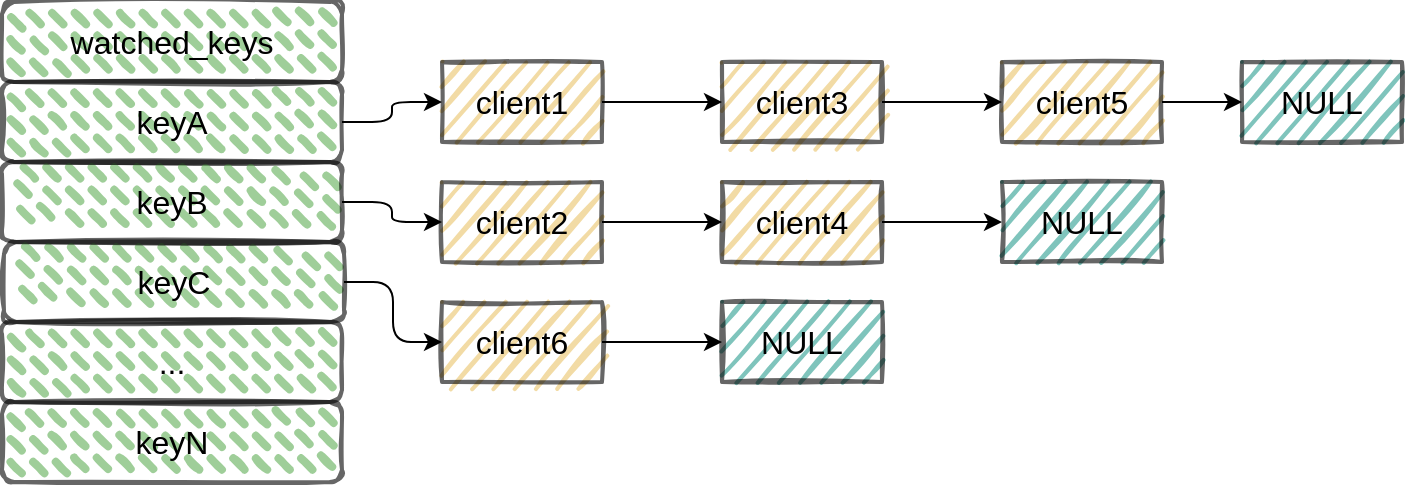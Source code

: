 <mxfile version="13.7.9" type="embed" pages="35"><diagram id="4bQEGxuXxKnojIWld82N" name="watchkeys"><mxGraphModel dx="760" dy="454" grid="1" gridSize="10" guides="1" tooltips="1" connect="1" arrows="1" fold="1" page="1" pageScale="1" pageWidth="3300" pageHeight="4681" math="0" shadow="0"><root><mxCell id="-TtHiaFvd9dRWMU56MFx-0"/><mxCell id="-TtHiaFvd9dRWMU56MFx-1" parent="-TtHiaFvd9dRWMU56MFx-0"/><mxCell id="LQIfMe2kgI6kM2agnaLB-0" value="watched_keys" style="rounded=1;whiteSpace=wrap;html=1;fillColor=#5FAD56;strokeWidth=2;fillWeight=4;hachureGap=8;hachureAngle=45;sketch=1;fillStyle=dashed;fontSize=16;opacity=60;" parent="-TtHiaFvd9dRWMU56MFx-1" vertex="1"><mxGeometry x="110" y="210" width="170" height="40" as="geometry"/></mxCell><mxCell id="LQIfMe2kgI6kM2agnaLB-1" style="edgeStyle=orthogonalEdgeStyle;html=1;entryX=0;entryY=0.5;entryDx=0;entryDy=0;fontFamily=Helvetica;fontSize=16;fontColor=default;" parent="-TtHiaFvd9dRWMU56MFx-1" source="LQIfMe2kgI6kM2agnaLB-2" target="LQIfMe2kgI6kM2agnaLB-10" edge="1"><mxGeometry relative="1" as="geometry"/></mxCell><mxCell id="LQIfMe2kgI6kM2agnaLB-2" value="keyA" style="rounded=1;whiteSpace=wrap;html=1;fillColor=#5FAD56;strokeWidth=2;fillWeight=4;hachureGap=8;hachureAngle=45;sketch=1;fillStyle=dashed;fontSize=16;opacity=60;" parent="-TtHiaFvd9dRWMU56MFx-1" vertex="1"><mxGeometry x="110" y="250" width="170" height="40" as="geometry"/></mxCell><mxCell id="LQIfMe2kgI6kM2agnaLB-3" style="edgeStyle=orthogonalEdgeStyle;html=1;entryX=0;entryY=0.5;entryDx=0;entryDy=0;fontFamily=Helvetica;fontSize=16;fontColor=default;" parent="-TtHiaFvd9dRWMU56MFx-1" source="LQIfMe2kgI6kM2agnaLB-4" target="LQIfMe2kgI6kM2agnaLB-16" edge="1"><mxGeometry relative="1" as="geometry"/></mxCell><mxCell id="LQIfMe2kgI6kM2agnaLB-4" value="keyB" style="rounded=1;whiteSpace=wrap;html=1;fillColor=#5FAD56;strokeWidth=2;fillWeight=4;hachureGap=8;hachureAngle=45;sketch=1;fillStyle=dashed;fontSize=16;opacity=60;" parent="-TtHiaFvd9dRWMU56MFx-1" vertex="1"><mxGeometry x="110" y="290" width="170" height="40" as="geometry"/></mxCell><mxCell id="LQIfMe2kgI6kM2agnaLB-5" style="edgeStyle=orthogonalEdgeStyle;html=1;entryX=0;entryY=0.5;entryDx=0;entryDy=0;fontFamily=Helvetica;fontSize=16;fontColor=default;" parent="-TtHiaFvd9dRWMU56MFx-1" source="LQIfMe2kgI6kM2agnaLB-6" target="LQIfMe2kgI6kM2agnaLB-20" edge="1"><mxGeometry relative="1" as="geometry"/></mxCell><mxCell id="LQIfMe2kgI6kM2agnaLB-6" value="keyC" style="rounded=1;whiteSpace=wrap;html=1;fillColor=#5FAD56;strokeWidth=2;fillWeight=4;hachureGap=8;hachureAngle=45;sketch=1;fillStyle=dashed;fontSize=16;opacity=60;" parent="-TtHiaFvd9dRWMU56MFx-1" vertex="1"><mxGeometry x="111" y="330" width="170" height="40" as="geometry"/></mxCell><mxCell id="LQIfMe2kgI6kM2agnaLB-7" value="&lt;font style=&quot;font-size: 16px&quot;&gt;...&lt;/font&gt;" style="rounded=1;whiteSpace=wrap;html=1;fillColor=#5FAD56;strokeWidth=2;fillWeight=4;hachureGap=8;hachureAngle=45;sketch=1;fillStyle=dashed;fontSize=16;opacity=60;" parent="-TtHiaFvd9dRWMU56MFx-1" vertex="1"><mxGeometry x="110" y="370" width="170" height="40" as="geometry"/></mxCell><mxCell id="LQIfMe2kgI6kM2agnaLB-8" value="keyN" style="rounded=1;whiteSpace=wrap;html=1;fillColor=#5FAD56;strokeWidth=2;fillWeight=4;hachureGap=8;hachureAngle=45;sketch=1;fillStyle=dashed;fontSize=16;opacity=60;" parent="-TtHiaFvd9dRWMU56MFx-1" vertex="1"><mxGeometry x="110" y="410" width="170" height="40" as="geometry"/></mxCell><mxCell id="LQIfMe2kgI6kM2agnaLB-9" style="edgeStyle=orthogonalEdgeStyle;html=1;entryX=0;entryY=0.5;entryDx=0;entryDy=0;fontFamily=Helvetica;fontSize=16;fontColor=default;" parent="-TtHiaFvd9dRWMU56MFx-1" source="LQIfMe2kgI6kM2agnaLB-10" target="LQIfMe2kgI6kM2agnaLB-12" edge="1"><mxGeometry relative="1" as="geometry"/></mxCell><mxCell id="LQIfMe2kgI6kM2agnaLB-10" value="&lt;font style=&quot;font-size: 16px&quot;&gt;client1&lt;/font&gt;" style="rounded=0;whiteSpace=wrap;html=1;fontSize=12;fillColor=#E9C46A;strokeWidth=2;fillWeight=2;hachureGap=8;fillStyle=dots;sketch=1;opacity=60;" parent="-TtHiaFvd9dRWMU56MFx-1" vertex="1"><mxGeometry x="330" y="240" width="80" height="40" as="geometry"/></mxCell><mxCell id="LQIfMe2kgI6kM2agnaLB-11" style="edgeStyle=orthogonalEdgeStyle;html=1;entryX=0;entryY=0.5;entryDx=0;entryDy=0;fontFamily=Helvetica;fontSize=16;fontColor=default;" parent="-TtHiaFvd9dRWMU56MFx-1" source="LQIfMe2kgI6kM2agnaLB-12" target="LQIfMe2kgI6kM2agnaLB-14" edge="1"><mxGeometry relative="1" as="geometry"/></mxCell><mxCell id="LQIfMe2kgI6kM2agnaLB-12" value="&lt;font style=&quot;font-size: 16px&quot;&gt;client3&lt;/font&gt;" style="rounded=0;whiteSpace=wrap;html=1;fontSize=12;fillColor=#E9C46A;strokeWidth=2;fillWeight=2;hachureGap=8;fillStyle=dots;sketch=1;opacity=60;" parent="-TtHiaFvd9dRWMU56MFx-1" vertex="1"><mxGeometry x="470" y="240" width="80" height="40" as="geometry"/></mxCell><mxCell id="LQIfMe2kgI6kM2agnaLB-13" style="edgeStyle=orthogonalEdgeStyle;html=1;entryX=0;entryY=0.5;entryDx=0;entryDy=0;fontFamily=Helvetica;fontSize=16;fontColor=default;" parent="-TtHiaFvd9dRWMU56MFx-1" source="LQIfMe2kgI6kM2agnaLB-14" target="LQIfMe2kgI6kM2agnaLB-21" edge="1"><mxGeometry relative="1" as="geometry"/></mxCell><mxCell id="LQIfMe2kgI6kM2agnaLB-14" value="&lt;font style=&quot;font-size: 16px&quot;&gt;client5&lt;/font&gt;" style="rounded=0;whiteSpace=wrap;html=1;fontSize=12;fillColor=#E9C46A;strokeWidth=2;fillWeight=2;hachureGap=8;fillStyle=dots;sketch=1;opacity=60;" parent="-TtHiaFvd9dRWMU56MFx-1" vertex="1"><mxGeometry x="610" y="240" width="80" height="40" as="geometry"/></mxCell><mxCell id="LQIfMe2kgI6kM2agnaLB-15" style="edgeStyle=orthogonalEdgeStyle;html=1;entryX=0;entryY=0.5;entryDx=0;entryDy=0;fontFamily=Helvetica;fontSize=16;fontColor=default;" parent="-TtHiaFvd9dRWMU56MFx-1" source="LQIfMe2kgI6kM2agnaLB-16" target="LQIfMe2kgI6kM2agnaLB-18" edge="1"><mxGeometry relative="1" as="geometry"/></mxCell><mxCell id="LQIfMe2kgI6kM2agnaLB-16" value="&lt;font style=&quot;font-size: 16px&quot;&gt;client2&lt;/font&gt;" style="rounded=0;whiteSpace=wrap;html=1;fontSize=12;fillColor=#E9C46A;strokeWidth=2;fillWeight=2;hachureGap=8;fillStyle=dots;sketch=1;opacity=60;" parent="-TtHiaFvd9dRWMU56MFx-1" vertex="1"><mxGeometry x="330" y="300" width="80" height="40" as="geometry"/></mxCell><mxCell id="LQIfMe2kgI6kM2agnaLB-17" style="edgeStyle=orthogonalEdgeStyle;html=1;entryX=0;entryY=0.5;entryDx=0;entryDy=0;fontFamily=Helvetica;fontSize=16;fontColor=default;" parent="-TtHiaFvd9dRWMU56MFx-1" source="LQIfMe2kgI6kM2agnaLB-18" target="LQIfMe2kgI6kM2agnaLB-22" edge="1"><mxGeometry relative="1" as="geometry"/></mxCell><mxCell id="LQIfMe2kgI6kM2agnaLB-18" value="&lt;font style=&quot;font-size: 16px&quot;&gt;client4&lt;/font&gt;" style="rounded=0;whiteSpace=wrap;html=1;fontSize=12;fillColor=#E9C46A;strokeWidth=2;fillWeight=2;hachureGap=8;fillStyle=dots;sketch=1;opacity=60;" parent="-TtHiaFvd9dRWMU56MFx-1" vertex="1"><mxGeometry x="470" y="300" width="80" height="40" as="geometry"/></mxCell><mxCell id="LQIfMe2kgI6kM2agnaLB-19" style="edgeStyle=orthogonalEdgeStyle;html=1;entryX=0;entryY=0.5;entryDx=0;entryDy=0;fontFamily=Helvetica;fontSize=16;fontColor=default;" parent="-TtHiaFvd9dRWMU56MFx-1" source="LQIfMe2kgI6kM2agnaLB-20" target="LQIfMe2kgI6kM2agnaLB-23" edge="1"><mxGeometry relative="1" as="geometry"/></mxCell><mxCell id="LQIfMe2kgI6kM2agnaLB-20" value="&lt;font style=&quot;font-size: 16px&quot;&gt;client6&lt;/font&gt;" style="rounded=0;whiteSpace=wrap;html=1;fontSize=12;fillColor=#E9C46A;strokeWidth=2;fillWeight=2;hachureGap=8;fillStyle=dots;sketch=1;opacity=60;" parent="-TtHiaFvd9dRWMU56MFx-1" vertex="1"><mxGeometry x="330" y="360" width="80" height="40" as="geometry"/></mxCell><mxCell id="LQIfMe2kgI6kM2agnaLB-21" value="&lt;span style=&quot;font-size: 16px&quot;&gt;NULL&lt;/span&gt;" style="rounded=0;whiteSpace=wrap;html=1;fontSize=12;fillColor=#2A9D8F;strokeWidth=2;fillWeight=2;hachureGap=8;fillStyle=dots;sketch=1;opacity=60;" parent="-TtHiaFvd9dRWMU56MFx-1" vertex="1"><mxGeometry x="730" y="240" width="80" height="40" as="geometry"/></mxCell><mxCell id="LQIfMe2kgI6kM2agnaLB-22" value="&lt;span style=&quot;font-size: 16px&quot;&gt;NULL&lt;/span&gt;" style="rounded=0;whiteSpace=wrap;html=1;fontSize=12;fillColor=#2A9D8F;strokeWidth=2;fillWeight=2;hachureGap=8;fillStyle=dots;sketch=1;opacity=60;" parent="-TtHiaFvd9dRWMU56MFx-1" vertex="1"><mxGeometry x="610" y="300" width="80" height="40" as="geometry"/></mxCell><mxCell id="LQIfMe2kgI6kM2agnaLB-23" value="&lt;span style=&quot;font-size: 16px&quot;&gt;NULL&lt;/span&gt;" style="rounded=0;whiteSpace=wrap;html=1;fontSize=12;fillColor=#2A9D8F;strokeWidth=2;fillWeight=2;hachureGap=8;fillStyle=dots;sketch=1;opacity=60;" parent="-TtHiaFvd9dRWMU56MFx-1" vertex="1"><mxGeometry x="470" y="360" width="80" height="40" as="geometry"/></mxCell></root></mxGraphModel></diagram><diagram id="xz_41wDXjVn4lQZiP1j_" name="lock-1">&#xa;        <mxGraphModel dx="898" dy="413" grid="1" gridSize="10" guides="1" tooltips="1" connect="1" arrows="1" fold="1" page="1" pageScale="1" pageWidth="3300" pageHeight="4681" math="0" shadow="0">&#xa;            <root>&#xa;                <mxCell id="yshcTaEUCNdmU_ZUwayz-0"/>&#xa;                <mxCell id="yshcTaEUCNdmU_ZUwayz-1" parent="yshcTaEUCNdmU_ZUwayz-0"/>&#xa;                <mxCell id="yshcTaEUCNdmU_ZUwayz-2" value="" style="verticalLabelPosition=bottom;verticalAlign=top;html=1;shape=mxgraph.basic.rect;fillColor2=none;strokeWidth=1;size=20;indent=5;fillColor=none;dashed=1;" parent="yshcTaEUCNdmU_ZUwayz-1" vertex="1">&#xa;                    <mxGeometry x="230" y="230" width="140" height="350" as="geometry"/>&#xa;                </mxCell>&#xa;                <mxCell id="yshcTaEUCNdmU_ZUwayz-3" value="" style="verticalLabelPosition=bottom;verticalAlign=top;html=1;shape=mxgraph.basic.rect;fillColor2=none;strokeWidth=1;size=20;indent=5;fillColor=none;dashed=1;" parent="yshcTaEUCNdmU_ZUwayz-1" vertex="1">&#xa;                    <mxGeometry x="390" y="230" width="140" height="350" as="geometry"/>&#xa;                </mxCell>&#xa;                <mxCell id="yshcTaEUCNdmU_ZUwayz-5" value="删除锁&lt;br&gt;线程2的锁被&lt;br&gt;错误删除" style="ellipse;whiteSpace=wrap;html=1;strokeWidth=2;fillWeight=2;hachureGap=8;fillColor=none;fillStyle=dots;sketch=1;fontSize=16;" parent="yshcTaEUCNdmU_ZUwayz-1" vertex="1">&#xa;                    <mxGeometry x="240" y="400" width="120" height="80" as="geometry"/>&#xa;                </mxCell>&#xa;                <mxCell id="yshcTaEUCNdmU_ZUwayz-7" style="edgeStyle=none;html=1;entryX=0.5;entryY=0;entryDx=0;entryDy=0;" parent="yshcTaEUCNdmU_ZUwayz-1" target="yshcTaEUCNdmU_ZUwayz-5" edge="1">&#xa;                    <mxGeometry relative="1" as="geometry">&#xa;                        <mxPoint x="300" y="310" as="sourcePoint"/>&#xa;                    </mxGeometry>&#xa;                </mxCell>&#xa;                <mxCell id="yshcTaEUCNdmU_ZUwayz-8" style="edgeStyle=none;html=1;entryX=0.5;entryY=0;entryDx=0;entryDy=0;fontSize=11;strokeColor=default;" parent="yshcTaEUCNdmU_ZUwayz-1" source="yshcTaEUCNdmU_ZUwayz-9" target="yshcTaEUCNdmU_ZUwayz-23" edge="1">&#xa;                    <mxGeometry relative="1" as="geometry"/>&#xa;                </mxCell>&#xa;                <mxCell id="yshcTaEUCNdmU_ZUwayz-9" value="锁被线程1&lt;br&gt;自动释放&lt;br&gt;获取锁" style="ellipse;whiteSpace=wrap;html=1;strokeWidth=2;fillWeight=2;hachureGap=8;fillColor=none;fillStyle=dots;sketch=1;fontSize=16;" parent="yshcTaEUCNdmU_ZUwayz-1" vertex="1">&#xa;                    <mxGeometry x="400" y="340" width="120" height="70" as="geometry"/>&#xa;                </mxCell>&#xa;                <mxCell id="yshcTaEUCNdmU_ZUwayz-10" value="&lt;font style=&quot;font-size: 16px&quot;&gt;线程1&lt;/font&gt;" style="text;html=1;align=center;verticalAlign=middle;resizable=0;points=[];autosize=1;strokeColor=none;fillColor=none;strokeWidth=1;" parent="yshcTaEUCNdmU_ZUwayz-1" vertex="1">&#xa;                    <mxGeometry x="260" y="200" width="60" height="20" as="geometry"/>&#xa;                </mxCell>&#xa;                <mxCell id="yshcTaEUCNdmU_ZUwayz-11" value="&lt;font style=&quot;font-size: 16px&quot;&gt;线程2&lt;/font&gt;" style="text;html=1;align=center;verticalAlign=middle;resizable=0;points=[];autosize=1;strokeColor=none;fillColor=none;" parent="yshcTaEUCNdmU_ZUwayz-1" vertex="1">&#xa;                    <mxGeometry x="425" y="200" width="60" height="20" as="geometry"/>&#xa;                </mxCell>&#xa;                <mxCell id="yshcTaEUCNdmU_ZUwayz-12" value="获取锁&lt;br&gt;设置T2时刻&lt;br&gt;过期" style="ellipse;whiteSpace=wrap;html=1;strokeWidth=2;fillWeight=2;hachureGap=8;fillColor=none;fillStyle=dots;sketch=1;fontSize=16;" parent="yshcTaEUCNdmU_ZUwayz-1" vertex="1">&#xa;                    <mxGeometry x="240" y="250" width="120" height="60" as="geometry"/>&#xa;                </mxCell>&#xa;                <mxCell id="yshcTaEUCNdmU_ZUwayz-14" value="栗如：线程1会错误释放线程2的锁" style="text;html=1;align=center;verticalAlign=middle;resizable=0;points=[];autosize=1;strokeColor=none;fillColor=none;fontSize=16;" parent="yshcTaEUCNdmU_ZUwayz-1" vertex="1">&#xa;                    <mxGeometry x="240" y="160" width="260" height="20" as="geometry"/>&#xa;                </mxCell>&#xa;                <mxCell id="yshcTaEUCNdmU_ZUwayz-15" value="" style="endArrow=classic;html=1;fontSize=11;strokeColor=default;" parent="yshcTaEUCNdmU_ZUwayz-1" edge="1">&#xa;                    <mxGeometry width="50" height="50" relative="1" as="geometry">&#xa;                        <mxPoint x="190" y="230" as="sourcePoint"/>&#xa;                        <mxPoint x="190" y="580" as="targetPoint"/>&#xa;                    </mxGeometry>&#xa;                </mxCell>&#xa;                <mxCell id="yshcTaEUCNdmU_ZUwayz-16" value="时间" style="text;html=1;align=center;verticalAlign=middle;resizable=0;points=[];autosize=1;strokeColor=none;fillColor=none;fontSize=16;" parent="yshcTaEUCNdmU_ZUwayz-1" vertex="1">&#xa;                    <mxGeometry x="165" y="200" width="50" height="20" as="geometry"/>&#xa;                </mxCell>&#xa;                <mxCell id="yshcTaEUCNdmU_ZUwayz-17" value="T1" style="text;html=1;align=center;verticalAlign=middle;resizable=0;points=[];autosize=1;strokeColor=none;fillColor=none;fontSize=16;" parent="yshcTaEUCNdmU_ZUwayz-1" vertex="1">&#xa;                    <mxGeometry x="145" y="270" width="30" height="20" as="geometry"/>&#xa;                </mxCell>&#xa;                <mxCell id="yshcTaEUCNdmU_ZUwayz-18" value="T2" style="text;html=1;align=center;verticalAlign=middle;resizable=0;points=[];autosize=1;strokeColor=none;fillColor=none;fontSize=16;" parent="yshcTaEUCNdmU_ZUwayz-1" vertex="1">&#xa;                    <mxGeometry x="145" y="340" width="30" height="20" as="geometry"/>&#xa;                </mxCell>&#xa;                <mxCell id="yshcTaEUCNdmU_ZUwayz-19" value="T3" style="text;html=1;align=center;verticalAlign=middle;resizable=0;points=[];autosize=1;strokeColor=none;fillColor=none;fontSize=16;" parent="yshcTaEUCNdmU_ZUwayz-1" vertex="1">&#xa;                    <mxGeometry x="145" y="410" width="30" height="20" as="geometry"/>&#xa;                </mxCell>&#xa;                <mxCell id="yshcTaEUCNdmU_ZUwayz-20" value="T4" style="text;html=1;align=center;verticalAlign=middle;resizable=0;points=[];autosize=1;strokeColor=none;fillColor=none;fontSize=16;" parent="yshcTaEUCNdmU_ZUwayz-1" vertex="1">&#xa;                    <mxGeometry x="145" y="470" width="30" height="20" as="geometry"/>&#xa;                </mxCell>&#xa;                <mxCell id="yshcTaEUCNdmU_ZUwayz-21" value="T5" style="text;html=1;align=center;verticalAlign=middle;resizable=0;points=[];autosize=1;strokeColor=none;fillColor=none;fontSize=16;" parent="yshcTaEUCNdmU_ZUwayz-1" vertex="1">&#xa;                    <mxGeometry x="145" y="550" width="30" height="20" as="geometry"/>&#xa;                </mxCell>&#xa;                <mxCell id="yshcTaEUCNdmU_ZUwayz-23" value="删除锁" style="ellipse;whiteSpace=wrap;html=1;strokeWidth=2;fillWeight=2;hachureGap=8;fillColor=none;fillStyle=dots;sketch=1;fontSize=16;" parent="yshcTaEUCNdmU_ZUwayz-1" vertex="1">&#xa;                    <mxGeometry x="400" y="480" width="120" height="80" as="geometry"/>&#xa;                </mxCell>&#xa;            </root>&#xa;        </mxGraphModel>&#xa;    </diagram><diagram id="9PueQ3iuS_BbfX4mG7ux" name="lua">&#xa;        <mxGraphModel dx="898" dy="413" grid="1" gridSize="10" guides="1" tooltips="1" connect="1" arrows="1" fold="1" page="1" pageScale="1" pageWidth="3300" pageHeight="4681" math="0" shadow="0">&#xa;            <root>&#xa;                <mxCell id="_AbgoNR5f22-4XCcsYsd-0"/>&#xa;                <mxCell id="_AbgoNR5f22-4XCcsYsd-1" parent="_AbgoNR5f22-4XCcsYsd-0"/>&#xa;                <mxCell id="4KtR6RyWl9yGdZtr8YqL-0" style="edgeStyle=orthogonalEdgeStyle;html=1;fontSize=17;" parent="_AbgoNR5f22-4XCcsYsd-1" source="g1lSDN32JN3XuLWfMvmo-3" target="d_oyLGucOkZHfX2iY-zA-16" edge="1">&#xa;                    <mxGeometry relative="1" as="geometry">&#xa;                        <Array as="points">&#xa;                            <mxPoint x="560" y="310"/>&#xa;                            <mxPoint x="560" y="310"/>&#xa;                        </Array>&#xa;                    </mxGeometry>&#xa;                </mxCell>&#xa;                <mxCell id="4KtR6RyWl9yGdZtr8YqL-11" style="edgeStyle=orthogonalEdgeStyle;html=1;fontSize=17;" parent="_AbgoNR5f22-4XCcsYsd-1" source="g1lSDN32JN3XuLWfMvmo-3" target="d_oyLGucOkZHfX2iY-zA-17" edge="1">&#xa;                    <mxGeometry relative="1" as="geometry">&#xa;                        <Array as="points">&#xa;                            <mxPoint x="690" y="570"/>&#xa;                            <mxPoint x="690" y="570"/>&#xa;                        </Array>&#xa;                    </mxGeometry>&#xa;                </mxCell>&#xa;                <mxCell id="BUHFFP4ReER_kq9s59T7-3" style="edgeStyle=orthogonalEdgeStyle;html=1;entryX=0.5;entryY=1;entryDx=0;entryDy=0;fontSize=17;" parent="_AbgoNR5f22-4XCcsYsd-1" source="g1lSDN32JN3XuLWfMvmo-3" target="BUHFFP4ReER_kq9s59T7-0" edge="1">&#xa;                    <mxGeometry relative="1" as="geometry">&#xa;                        <Array as="points">&#xa;                            <mxPoint x="250" y="860"/>&#xa;                        </Array>&#xa;                    </mxGeometry>&#xa;                </mxCell>&#xa;                <mxCell id="BUHFFP4ReER_kq9s59T7-5" value="回复调用者执行的结果" style="edgeLabel;html=1;align=center;verticalAlign=middle;resizable=0;points=[];fontSize=17;" parent="BUHFFP4ReER_kq9s59T7-3" vertex="1" connectable="0">&#xa;                    <mxGeometry x="-0.483" y="-1" relative="1" as="geometry">&#xa;                        <mxPoint x="28" as="offset"/>&#xa;                    </mxGeometry>&#xa;                </mxCell>&#xa;                <mxCell id="g1lSDN32JN3XuLWfMvmo-3" value="&lt;font style=&quot;font-size: 17px&quot;&gt;Redis&lt;/font&gt;" style="shape=umlLifeline;perimeter=lifelinePerimeter;whiteSpace=wrap;html=1;container=1;collapsible=0;recursiveResize=0;outlineConnect=0;fontSize=12;fillColor=#E9C46A;rounded=1;strokeWidth=2;sketch=1;fillWeight=4;hachureGap=8;hachureAngle=45;fillStyle=dashed;" parent="_AbgoNR5f22-4XCcsYsd-1" vertex="1">&#xa;                    <mxGeometry x="420" y="220" width="100" height="660" as="geometry"/>&#xa;                </mxCell>&#xa;                <mxCell id="g1lSDN32JN3XuLWfMvmo-14" value="给EVAL执行的命令&lt;br&gt;创建Lua脚本" style="text;html=1;align=center;verticalAlign=middle;resizable=0;points=[];autosize=1;strokeColor=none;fillColor=none;fontSize=16;" parent="_AbgoNR5f22-4XCcsYsd-1" vertex="1">&#xa;                    <mxGeometry x="510" y="270" width="150" height="40" as="geometry"/>&#xa;                </mxCell>&#xa;                <mxCell id="4KtR6RyWl9yGdZtr8YqL-20" style="edgeStyle=orthogonalEdgeStyle;html=1;fontSize=17;" parent="_AbgoNR5f22-4XCcsYsd-1" source="d_oyLGucOkZHfX2iY-zA-16" target="g1lSDN32JN3XuLWfMvmo-3" edge="1">&#xa;                    <mxGeometry relative="1" as="geometry">&#xa;                        <Array as="points">&#xa;                            <mxPoint x="590" y="840"/>&#xa;                            <mxPoint x="590" y="840"/>&#xa;                        </Array>&#xa;                    </mxGeometry>&#xa;                </mxCell>&#xa;                <mxCell id="d_oyLGucOkZHfX2iY-zA-16" value="&lt;font style=&quot;font-size: 17px&quot;&gt;Lua&lt;/font&gt;" style="shape=umlLifeline;perimeter=lifelinePerimeter;whiteSpace=wrap;html=1;container=1;collapsible=0;recursiveResize=0;outlineConnect=0;fontSize=12;fillColor=#5FAD56;rounded=1;strokeWidth=2;sketch=1;fillWeight=4;hachureGap=8;hachureAngle=45;fillStyle=dashed;" parent="_AbgoNR5f22-4XCcsYsd-1" vertex="1">&#xa;                    <mxGeometry x="660" y="220" width="100" height="660" as="geometry"/>&#xa;                </mxCell>&#xa;                <mxCell id="4KtR6RyWl9yGdZtr8YqL-1" style="edgeStyle=orthogonalEdgeStyle;html=1;fontSize=17;" parent="d_oyLGucOkZHfX2iY-zA-16" edge="1">&#xa;                    <mxGeometry relative="1" as="geometry">&#xa;                        <mxPoint x="-194.5" y="150" as="sourcePoint"/>&#xa;                        <mxPoint x="44.5" y="150" as="targetPoint"/>&#xa;                        <Array as="points">&#xa;                            <mxPoint x="-104.5" y="150"/>&#xa;                            <mxPoint x="-104.5" y="150"/>&#xa;                        </Array>&#xa;                    </mxGeometry>&#xa;                </mxCell>&#xa;                <mxCell id="4KtR6RyWl9yGdZtr8YqL-9" style="edgeStyle=orthogonalEdgeStyle;html=1;fontSize=17;" parent="_AbgoNR5f22-4XCcsYsd-1" source="d_oyLGucOkZHfX2iY-zA-17" target="g1lSDN32JN3XuLWfMvmo-3" edge="1">&#xa;                    <mxGeometry relative="1" as="geometry">&#xa;                        <Array as="points">&#xa;                            <mxPoint x="720" y="510"/>&#xa;                            <mxPoint x="720" y="510"/>&#xa;                        </Array>&#xa;                    </mxGeometry>&#xa;                </mxCell>&#xa;                <mxCell id="4KtR6RyWl9yGdZtr8YqL-14" style="edgeStyle=orthogonalEdgeStyle;html=1;fontSize=17;" parent="_AbgoNR5f22-4XCcsYsd-1" source="d_oyLGucOkZHfX2iY-zA-17" target="d_oyLGucOkZHfX2iY-zA-16" edge="1">&#xa;                    <mxGeometry relative="1" as="geometry">&#xa;                        <Array as="points">&#xa;                            <mxPoint x="830" y="630"/>&#xa;                            <mxPoint x="830" y="630"/>&#xa;                        </Array>&#xa;                    </mxGeometry>&#xa;                </mxCell>&#xa;                <mxCell id="d_oyLGucOkZHfX2iY-zA-17" value="&lt;font style=&quot;font-size: 17px&quot;&gt;伪客户端&lt;/font&gt;" style="shape=umlLifeline;perimeter=lifelinePerimeter;whiteSpace=wrap;html=1;container=1;collapsible=0;recursiveResize=0;outlineConnect=0;fontSize=12;fillColor=#E63946;rounded=1;strokeWidth=2;sketch=1;fillWeight=4;hachureGap=8;hachureAngle=45;fillStyle=dashed;" parent="_AbgoNR5f22-4XCcsYsd-1" vertex="1">&#xa;                    <mxGeometry x="900" y="220" width="100" height="660" as="geometry"/>&#xa;                </mxCell>&#xa;                <mxCell id="4KtR6RyWl9yGdZtr8YqL-2" value="绑定超时函数" style="text;html=1;align=center;verticalAlign=middle;resizable=0;points=[];autosize=1;strokeColor=none;fillColor=none;fontSize=16;" parent="_AbgoNR5f22-4XCcsYsd-1" vertex="1">&#xa;                    <mxGeometry x="530" y="340" width="110" height="20" as="geometry"/>&#xa;                </mxCell>&#xa;                <mxCell id="4KtR6RyWl9yGdZtr8YqL-3" style="edgeStyle=orthogonalEdgeStyle;html=1;fontSize=17;" parent="_AbgoNR5f22-4XCcsYsd-1" edge="1">&#xa;                    <mxGeometry relative="1" as="geometry">&#xa;                        <mxPoint x="465.5" y="420" as="sourcePoint"/>&#xa;                        <mxPoint x="704.5" y="420" as="targetPoint"/>&#xa;                        <Array as="points">&#xa;                            <mxPoint x="555.5" y="420"/>&#xa;                            <mxPoint x="555.5" y="420"/>&#xa;                        </Array>&#xa;                    </mxGeometry>&#xa;                </mxCell>&#xa;                <mxCell id="4KtR6RyWl9yGdZtr8YqL-4" value="执行脚本函数" style="text;html=1;align=center;verticalAlign=middle;resizable=0;points=[];autosize=1;strokeColor=none;fillColor=none;fontSize=16;" parent="_AbgoNR5f22-4XCcsYsd-1" vertex="1">&#xa;                    <mxGeometry x="530" y="390" width="110" height="20" as="geometry"/>&#xa;                </mxCell>&#xa;                <mxCell id="4KtR6RyWl9yGdZtr8YqL-5" style="edgeStyle=orthogonalEdgeStyle;html=1;fontSize=17;" parent="_AbgoNR5f22-4XCcsYsd-1" edge="1">&#xa;                    <mxGeometry relative="1" as="geometry">&#xa;                        <mxPoint x="710" y="450" as="sourcePoint"/>&#xa;                        <mxPoint x="949" y="450" as="targetPoint"/>&#xa;                        <Array as="points">&#xa;                            <mxPoint x="800" y="450"/>&#xa;                            <mxPoint x="800" y="450"/>&#xa;                        </Array>&#xa;                    </mxGeometry>&#xa;                </mxCell>&#xa;                <mxCell id="4KtR6RyWl9yGdZtr8YqL-6" value="执行&lt;br&gt;&lt;span style=&quot;font-size: 17px&quot;&gt;redis.call('get',KEYS[1])&lt;/span&gt;" style="text;html=1;align=center;verticalAlign=middle;resizable=0;points=[];autosize=1;strokeColor=none;fillColor=none;fontSize=16;" parent="_AbgoNR5f22-4XCcsYsd-1" vertex="1">&#xa;                    <mxGeometry x="735" y="670" width="190" height="40" as="geometry"/>&#xa;                </mxCell>&#xa;                <mxCell id="4KtR6RyWl9yGdZtr8YqL-8" value="&lt;div style=&quot;text-align: left&quot;&gt;redis.call('incr',KEYS[1])&lt;/div&gt;&lt;div style=&quot;text-align: left&quot;&gt;local value=redis.call('get',KEYS[1])&lt;/div&gt;&lt;div style=&quot;text-align: left&quot;&gt;&lt;span&gt;return value&lt;/span&gt;&lt;br&gt;&lt;/div&gt;" style="text;html=1;align=center;verticalAlign=middle;resizable=0;points=[];autosize=1;strokeColor=none;fillColor=none;fontSize=17;" parent="_AbgoNR5f22-4XCcsYsd-1" vertex="1">&#xa;                    <mxGeometry x="190" y="330" width="280" height="70" as="geometry"/>&#xa;                </mxCell>&#xa;                <mxCell id="4KtR6RyWl9yGdZtr8YqL-10" value="伪客户端向Redis &lt;br&gt;发送&amp;nbsp;&lt;span style=&quot;font-size: 17px&quot;&gt;incr 操作&lt;/span&gt;" style="text;html=1;align=center;verticalAlign=middle;resizable=0;points=[];autosize=1;strokeColor=none;fillColor=none;fontSize=16;" parent="_AbgoNR5f22-4XCcsYsd-1" vertex="1">&#xa;                    <mxGeometry x="765" y="470" width="140" height="40" as="geometry"/>&#xa;                </mxCell>&#xa;                <mxCell id="4KtR6RyWl9yGdZtr8YqL-13" value="服务器将 incr 的执行结果返回给伪客户端" style="text;html=1;align=center;verticalAlign=middle;resizable=0;points=[];autosize=1;strokeColor=none;fillColor=none;fontSize=16;" parent="_AbgoNR5f22-4XCcsYsd-1" vertex="1">&#xa;                    <mxGeometry x="555" y="540" width="310" height="20" as="geometry"/>&#xa;                </mxCell>&#xa;                <mxCell id="4KtR6RyWl9yGdZtr8YqL-15" value="伪客户端将返回值转&lt;br&gt;换成lua值返还给lua环境" style="text;html=1;align=center;verticalAlign=middle;resizable=0;points=[];autosize=1;strokeColor=none;fillColor=none;fontSize=17;" parent="_AbgoNR5f22-4XCcsYsd-1" vertex="1">&#xa;                    <mxGeometry x="720" y="585" width="200" height="50" as="geometry"/>&#xa;                </mxCell>&#xa;                <mxCell id="4KtR6RyWl9yGdZtr8YqL-17" style="edgeStyle=orthogonalEdgeStyle;html=1;fontSize=17;" parent="_AbgoNR5f22-4XCcsYsd-1" edge="1">&#xa;                    <mxGeometry relative="1" as="geometry">&#xa;                        <mxPoint x="710.5" y="710" as="sourcePoint"/>&#xa;                        <mxPoint x="949.5" y="710" as="targetPoint"/>&#xa;                        <Array as="points">&#xa;                            <mxPoint x="800.5" y="710"/>&#xa;                            <mxPoint x="800.5" y="710"/>&#xa;                        </Array>&#xa;                    </mxGeometry>&#xa;                </mxCell>&#xa;                <mxCell id="4KtR6RyWl9yGdZtr8YqL-18" value="执行&lt;br&gt;&lt;span style=&quot;font-size: 17px&quot;&gt;redis.call('incr',KEYS[1])&lt;/span&gt;&lt;br&gt;" style="text;html=1;align=center;verticalAlign=middle;resizable=0;points=[];autosize=1;strokeColor=none;fillColor=none;fontSize=16;" parent="_AbgoNR5f22-4XCcsYsd-1" vertex="1">&#xa;                    <mxGeometry x="735" y="410" width="200" height="40" as="geometry"/>&#xa;                </mxCell>&#xa;                <mxCell id="4KtR6RyWl9yGdZtr8YqL-19" value="...&lt;br&gt;执行流程和&lt;br&gt;redis.call('incr',KEYS[1])&lt;br&gt;一样" style="text;html=1;align=center;verticalAlign=middle;resizable=0;points=[];autosize=1;strokeColor=none;fillColor=none;fontSize=17;" parent="_AbgoNR5f22-4XCcsYsd-1" vertex="1">&#xa;                    <mxGeometry x="720" y="710" width="200" height="90" as="geometry"/>&#xa;                </mxCell>&#xa;                <mxCell id="4KtR6RyWl9yGdZtr8YqL-21" value="lua环境将最终&lt;br&gt;执行的结果返回给Redis" style="text;html=1;align=center;verticalAlign=middle;resizable=0;points=[];autosize=1;strokeColor=none;fillColor=none;fontSize=17;" parent="_AbgoNR5f22-4XCcsYsd-1" vertex="1">&#xa;                    <mxGeometry x="490" y="780" width="200" height="50" as="geometry"/>&#xa;                </mxCell>&#xa;                <mxCell id="BUHFFP4ReER_kq9s59T7-2" style="edgeStyle=orthogonalEdgeStyle;html=1;fontSize=17;" parent="_AbgoNR5f22-4XCcsYsd-1" source="BUHFFP4ReER_kq9s59T7-0" target="g1lSDN32JN3XuLWfMvmo-3" edge="1">&#xa;                    <mxGeometry relative="1" as="geometry">&#xa;                        <Array as="points">&#xa;                            <mxPoint x="365" y="480"/>&#xa;                            <mxPoint x="365" y="290"/>&#xa;                        </Array>&#xa;                    </mxGeometry>&#xa;                </mxCell>&#xa;                <mxCell id="BUHFFP4ReER_kq9s59T7-4" value="发起命令请求" style="edgeLabel;html=1;align=center;verticalAlign=middle;resizable=0;points=[];fontSize=17;" parent="BUHFFP4ReER_kq9s59T7-2" vertex="1" connectable="0">&#xa;                    <mxGeometry x="-0.427" relative="1" as="geometry">&#xa;                        <mxPoint as="offset"/>&#xa;                    </mxGeometry>&#xa;                </mxCell>&#xa;                <mxCell id="BUHFFP4ReER_kq9s59T7-0" value="&lt;font style=&quot;font-size: 17px&quot;&gt;caller&lt;/font&gt;" style="ellipse;whiteSpace=wrap;html=1;strokeWidth=2;fillWeight=2;hachureGap=8;fillStyle=dots;sketch=1;fillColor=#E9C46A;" parent="_AbgoNR5f22-4XCcsYsd-1" vertex="1">&#xa;                    <mxGeometry x="190" y="450" width="120" height="60" as="geometry"/>&#xa;                </mxCell>&#xa;            </root>&#xa;        </mxGraphModel>&#xa;    </diagram><diagram id="3n921f3iXirqcN1u3Ysv" name="single">&#xa;        <mxGraphModel dx="898" dy="413" grid="1" gridSize="10" guides="1" tooltips="1" connect="1" arrows="1" fold="1" page="1" pageScale="1" pageWidth="3300" pageHeight="4681" math="0" shadow="0">&#xa;            <root>&#xa;                <mxCell id="KkZHtV6HfjBjP-QfyIvR-0"/>&#xa;                <mxCell id="KkZHtV6HfjBjP-QfyIvR-1" parent="KkZHtV6HfjBjP-QfyIvR-0"/>&#xa;                <mxCell id="rrIn8BsDmMunWOERDtQa-9" value="" style="verticalLabelPosition=bottom;verticalAlign=top;html=1;shape=mxgraph.basic.rect;fillColor2=none;strokeWidth=1;size=20;indent=5;fillColor=none;dashed=1;" parent="KkZHtV6HfjBjP-QfyIvR-1" vertex="1">&#xa;                    <mxGeometry x="300" y="1040" width="780" height="660" as="geometry"/>&#xa;                </mxCell>&#xa;                <mxCell id="rrIn8BsDmMunWOERDtQa-5" value="" style="verticalLabelPosition=bottom;verticalAlign=top;html=1;shape=mxgraph.basic.rect;fillColor2=none;strokeWidth=1;size=20;indent=5;fillColor=none;dashed=1;" parent="KkZHtV6HfjBjP-QfyIvR-1" vertex="1">&#xa;                    <mxGeometry x="700" y="1250" width="280" height="440" as="geometry"/>&#xa;                </mxCell>&#xa;                <mxCell id="vicqEd6XC0AAev5NyINa-0" value="" style="verticalLabelPosition=bottom;verticalAlign=top;html=1;shape=mxgraph.basic.rect;fillColor2=none;strokeWidth=1;size=20;indent=5;fillColor=none;dashed=1;" parent="KkZHtV6HfjBjP-QfyIvR-1" vertex="1">&#xa;                    <mxGeometry x="300" y="1250" width="200" height="440" as="geometry"/>&#xa;                </mxCell>&#xa;                <mxCell id="rrIn8BsDmMunWOERDtQa-23" style="edgeStyle=orthogonalEdgeStyle;html=1;entryX=0.5;entryY=0;entryDx=0;entryDy=0;fontSize=16;startArrow=none;startFill=0;" parent="KkZHtV6HfjBjP-QfyIvR-1" source="Fyzt-uK-mrvEkcZ5hX47-2" target="rrIn8BsDmMunWOERDtQa-2" edge="1">&#xa;                    <mxGeometry relative="1" as="geometry"/>&#xa;                </mxCell>&#xa;                <mxCell id="rrIn8BsDmMunWOERDtQa-24" style="edgeStyle=orthogonalEdgeStyle;html=1;entryX=0.5;entryY=0;entryDx=0;entryDy=0;fontSize=16;startArrow=none;startFill=0;" parent="KkZHtV6HfjBjP-QfyIvR-1" source="Fyzt-uK-mrvEkcZ5hX47-2" target="rrIn8BsDmMunWOERDtQa-17" edge="1">&#xa;                    <mxGeometry relative="1" as="geometry"/>&#xa;                </mxCell>&#xa;                <mxCell id="rrIn8BsDmMunWOERDtQa-25" style="edgeStyle=orthogonalEdgeStyle;html=1;entryX=0.5;entryY=0;entryDx=0;entryDy=0;fontSize=16;startArrow=none;startFill=0;" parent="KkZHtV6HfjBjP-QfyIvR-1" source="Fyzt-uK-mrvEkcZ5hX47-2" target="rrIn8BsDmMunWOERDtQa-15" edge="1">&#xa;                    <mxGeometry relative="1" as="geometry"/>&#xa;                </mxCell>&#xa;                <mxCell id="rrIn8BsDmMunWOERDtQa-26" style="edgeStyle=orthogonalEdgeStyle;html=1;entryX=0.5;entryY=0;entryDx=0;entryDy=0;fontSize=16;startArrow=none;startFill=0;" parent="KkZHtV6HfjBjP-QfyIvR-1" source="Fyzt-uK-mrvEkcZ5hX47-2" target="rrIn8BsDmMunWOERDtQa-16" edge="1">&#xa;                    <mxGeometry relative="1" as="geometry"/>&#xa;                </mxCell>&#xa;                <mxCell id="Fyzt-uK-mrvEkcZ5hX47-2" value="&lt;font style=&quot;font-size: 19px&quot;&gt;I/O&lt;br&gt;Multiplexing&lt;/font&gt;" style="rounded=1;whiteSpace=wrap;html=1;strokeWidth=2;fillWeight=4;hachureGap=8;hachureAngle=45;fillColor=#5FAD56;sketch=1;fontSize=16;opacity=60;" parent="KkZHtV6HfjBjP-QfyIvR-1" vertex="1">&#xa;                    <mxGeometry x="440" y="1060" width="330" height="60" as="geometry"/>&#xa;                </mxCell>&#xa;                <mxCell id="Fyzt-uK-mrvEkcZ5hX47-3" style="edgeStyle=orthogonalEdgeStyle;html=1;entryX=0.5;entryY=0;entryDx=0;entryDy=0;fontSize=25;startArrow=classic;startFill=1;" parent="KkZHtV6HfjBjP-QfyIvR-1" source="Fyzt-uK-mrvEkcZ5hX47-4" target="Fyzt-uK-mrvEkcZ5hX47-2" edge="1">&#xa;                    <mxGeometry relative="1" as="geometry">&#xa;                        <Array as="points">&#xa;                            <mxPoint x="470" y="1030"/>&#xa;                            <mxPoint x="605" y="1030"/>&#xa;                        </Array>&#xa;                    </mxGeometry>&#xa;                </mxCell>&#xa;                <mxCell id="Fyzt-uK-mrvEkcZ5hX47-4" value="&lt;font style=&quot;font-size: 18px&quot;&gt;socket&lt;/font&gt;" style="ellipse;whiteSpace=wrap;html=1;strokeWidth=2;fillWeight=2;hachureGap=8;fillColor=#E9C46A;fillStyle=dots;sketch=1;fontSize=16;opacity=60;" parent="KkZHtV6HfjBjP-QfyIvR-1" vertex="1">&#xa;                    <mxGeometry x="410" y="950" width="120" height="60" as="geometry"/>&#xa;                </mxCell>&#xa;                <mxCell id="Fyzt-uK-mrvEkcZ5hX47-24" style="edgeStyle=orthogonalEdgeStyle;html=1;entryX=0.5;entryY=0;entryDx=0;entryDy=0;fontSize=18;exitX=0.5;exitY=1;exitDx=0;exitDy=0;startArrow=classic;startFill=1;" parent="KkZHtV6HfjBjP-QfyIvR-1" source="Fyzt-uK-mrvEkcZ5hX47-6" target="Fyzt-uK-mrvEkcZ5hX47-2" edge="1">&#xa;                    <mxGeometry relative="1" as="geometry">&#xa;                        <Array as="points">&#xa;                            <mxPoint x="740" y="1030"/>&#xa;                            <mxPoint x="605" y="1030"/>&#xa;                        </Array>&#xa;                    </mxGeometry>&#xa;                </mxCell>&#xa;                <mxCell id="Fyzt-uK-mrvEkcZ5hX47-6" value="&lt;font style=&quot;font-size: 18px&quot;&gt;socket&lt;/font&gt;" style="ellipse;whiteSpace=wrap;html=1;strokeWidth=2;fillWeight=2;hachureGap=8;fillColor=#E9C46A;fillStyle=dots;sketch=1;fontSize=16;opacity=60;" parent="KkZHtV6HfjBjP-QfyIvR-1" vertex="1">&#xa;                    <mxGeometry x="680" y="950" width="120" height="60" as="geometry"/>&#xa;                </mxCell>&#xa;                <mxCell id="qVk-_wfB0VwJsGi2b_M8-5" style="edgeStyle=orthogonalEdgeStyle;html=1;fontSize=16;startArrow=none;startFill=0;" parent="KkZHtV6HfjBjP-QfyIvR-1" source="Fyzt-uK-mrvEkcZ5hX47-14" target="Fyzt-uK-mrvEkcZ5hX47-16" edge="1">&#xa;                    <mxGeometry relative="1" as="geometry"/>&#xa;                </mxCell>&#xa;                <mxCell id="Fyzt-uK-mrvEkcZ5hX47-14" value="&lt;font style=&quot;font-size: 18px&quot;&gt;aeApiPoll&lt;/font&gt;" style="rounded=1;whiteSpace=wrap;html=1;strokeWidth=2;fillWeight=4;hachureGap=8;hachureAngle=45;fillColor=#5FAD56;sketch=1;fontSize=16;opacity=60;" parent="KkZHtV6HfjBjP-QfyIvR-1" vertex="1">&#xa;                    <mxGeometry x="530" y="1270" width="150" height="60" as="geometry"/>&#xa;                </mxCell>&#xa;                <mxCell id="qVk-_wfB0VwJsGi2b_M8-6" style="edgeStyle=orthogonalEdgeStyle;html=1;entryX=0.5;entryY=0;entryDx=0;entryDy=0;fontSize=16;startArrow=none;startFill=0;" parent="KkZHtV6HfjBjP-QfyIvR-1" source="Fyzt-uK-mrvEkcZ5hX47-16" target="qVk-_wfB0VwJsGi2b_M8-0" edge="1">&#xa;                    <mxGeometry relative="1" as="geometry"/>&#xa;                </mxCell>&#xa;                <mxCell id="Fyzt-uK-mrvEkcZ5hX47-16" value="acceptTcpHandler" style="rounded=1;whiteSpace=wrap;html=1;strokeWidth=2;fillWeight=2;hachureGap=8;hachureAngle=45;fillColor=#E9C46A;sketch=1;fontSize=16;fillStyle=dots;opacity=60;" parent="KkZHtV6HfjBjP-QfyIvR-1" vertex="1">&#xa;                    <mxGeometry x="320" y="1270" width="160" height="60" as="geometry"/>&#xa;                </mxCell>&#xa;                <mxCell id="Fyzt-uK-mrvEkcZ5hX47-25" style="edgeStyle=orthogonalEdgeStyle;html=1;entryX=0.5;entryY=0;entryDx=0;entryDy=0;fontSize=18;startArrow=classic;startFill=1;" parent="KkZHtV6HfjBjP-QfyIvR-1" source="Fyzt-uK-mrvEkcZ5hX47-21" target="Fyzt-uK-mrvEkcZ5hX47-2" edge="1">&#xa;                    <mxGeometry relative="1" as="geometry"/>&#xa;                </mxCell>&#xa;                <mxCell id="Fyzt-uK-mrvEkcZ5hX47-21" value="&lt;font style=&quot;font-size: 18px&quot;&gt;socket&lt;/font&gt;" style="ellipse;whiteSpace=wrap;html=1;strokeWidth=2;fillWeight=2;hachureGap=8;fillColor=#E9C46A;fillStyle=dots;sketch=1;fontSize=16;opacity=60;" parent="KkZHtV6HfjBjP-QfyIvR-1" vertex="1">&#xa;                    <mxGeometry x="545" y="950" width="120" height="60" as="geometry"/>&#xa;                </mxCell>&#xa;                <mxCell id="Fyzt-uK-mrvEkcZ5hX47-29" style="edgeStyle=orthogonalEdgeStyle;html=1;entryX=0.425;entryY=0;entryDx=0;entryDy=0;entryPerimeter=0;fontSize=19;startArrow=classic;startFill=1;" parent="KkZHtV6HfjBjP-QfyIvR-1" source="Fyzt-uK-mrvEkcZ5hX47-26" target="Fyzt-uK-mrvEkcZ5hX47-4" edge="1">&#xa;                    <mxGeometry relative="1" as="geometry"/>&#xa;                </mxCell>&#xa;                <mxCell id="Fyzt-uK-mrvEkcZ5hX47-26" value="&lt;font style=&quot;font-size: 18px&quot;&gt;client&lt;/font&gt;" style="rounded=0;whiteSpace=wrap;html=1;fontFamily=Helvetica;fontSize=12;fontColor=default;strokeColor=default;fillColor=#2A9D8F;strokeWidth=2;fillWeight=2;hachureGap=8;fillStyle=dots;sketch=1;opacity=60;" parent="KkZHtV6HfjBjP-QfyIvR-1" vertex="1">&#xa;                    <mxGeometry x="400" y="850" width="120" height="60" as="geometry"/>&#xa;                </mxCell>&#xa;                <mxCell id="Fyzt-uK-mrvEkcZ5hX47-30" style="edgeStyle=orthogonalEdgeStyle;html=1;entryX=0.5;entryY=0;entryDx=0;entryDy=0;fontSize=19;startArrow=classic;startFill=1;" parent="KkZHtV6HfjBjP-QfyIvR-1" source="Fyzt-uK-mrvEkcZ5hX47-27" target="Fyzt-uK-mrvEkcZ5hX47-21" edge="1">&#xa;                    <mxGeometry relative="1" as="geometry"/>&#xa;                </mxCell>&#xa;                <mxCell id="Fyzt-uK-mrvEkcZ5hX47-27" value="&lt;font style=&quot;font-size: 18px&quot;&gt;client&lt;/font&gt;" style="rounded=0;whiteSpace=wrap;html=1;fontFamily=Helvetica;fontSize=12;fontColor=default;strokeColor=default;fillColor=#2A9D8F;strokeWidth=2;fillWeight=2;hachureGap=8;fillStyle=dots;sketch=1;opacity=60;" parent="KkZHtV6HfjBjP-QfyIvR-1" vertex="1">&#xa;                    <mxGeometry x="545" y="850" width="120" height="60" as="geometry"/>&#xa;                </mxCell>&#xa;                <mxCell id="Fyzt-uK-mrvEkcZ5hX47-31" style="edgeStyle=orthogonalEdgeStyle;html=1;fontSize=19;startArrow=classic;startFill=1;" parent="KkZHtV6HfjBjP-QfyIvR-1" source="Fyzt-uK-mrvEkcZ5hX47-28" target="Fyzt-uK-mrvEkcZ5hX47-6" edge="1">&#xa;                    <mxGeometry relative="1" as="geometry"/>&#xa;                </mxCell>&#xa;                <mxCell id="Fyzt-uK-mrvEkcZ5hX47-28" value="&lt;font style=&quot;font-size: 18px&quot;&gt;client&lt;/font&gt;" style="rounded=0;whiteSpace=wrap;html=1;fontFamily=Helvetica;fontSize=12;fontColor=default;strokeColor=default;fillColor=#2A9D8F;strokeWidth=2;fillWeight=2;hachureGap=8;fillStyle=dots;sketch=1;opacity=60;" parent="KkZHtV6HfjBjP-QfyIvR-1" vertex="1">&#xa;                    <mxGeometry x="680" y="850" width="120" height="60" as="geometry"/>&#xa;                </mxCell>&#xa;                <mxCell id="qVk-_wfB0VwJsGi2b_M8-7" style="edgeStyle=orthogonalEdgeStyle;html=1;fontSize=16;startArrow=none;startFill=0;" parent="KkZHtV6HfjBjP-QfyIvR-1" source="qVk-_wfB0VwJsGi2b_M8-0" target="qVk-_wfB0VwJsGi2b_M8-3" edge="1">&#xa;                    <mxGeometry relative="1" as="geometry"/>&#xa;                </mxCell>&#xa;                <mxCell id="qVk-_wfB0VwJsGi2b_M8-0" value="readQueryFromClient" style="rounded=1;whiteSpace=wrap;html=1;strokeWidth=2;fillWeight=2;hachureGap=8;hachureAngle=45;fillColor=#E9C46A;sketch=1;fontSize=16;fillStyle=dots;opacity=60;" parent="KkZHtV6HfjBjP-QfyIvR-1" vertex="1">&#xa;                    <mxGeometry x="320" y="1390" width="160" height="60" as="geometry"/>&#xa;                </mxCell>&#xa;                <mxCell id="qVk-_wfB0VwJsGi2b_M8-15" style="edgeStyle=orthogonalEdgeStyle;html=1;entryX=0.5;entryY=0;entryDx=0;entryDy=0;fontSize=16;startArrow=none;startFill=0;" parent="KkZHtV6HfjBjP-QfyIvR-1" source="qVk-_wfB0VwJsGi2b_M8-1" target="qVk-_wfB0VwJsGi2b_M8-14" edge="1">&#xa;                    <mxGeometry relative="1" as="geometry"/>&#xa;                </mxCell>&#xa;                <mxCell id="qVk-_wfB0VwJsGi2b_M8-1" value="sendReplyToClient" style="rounded=1;whiteSpace=wrap;html=1;strokeWidth=2;fillWeight=2;hachureGap=8;hachureAngle=45;fillColor=#5FAD56;sketch=1;fontSize=16;fillStyle=dots;opacity=60;" parent="KkZHtV6HfjBjP-QfyIvR-1" vertex="1">&#xa;                    <mxGeometry x="760" y="1520" width="160" height="60" as="geometry"/>&#xa;                </mxCell>&#xa;                <mxCell id="qVk-_wfB0VwJsGi2b_M8-11" style="edgeStyle=orthogonalEdgeStyle;html=1;entryX=1;entryY=0.5;entryDx=0;entryDy=0;fontSize=16;startArrow=none;startFill=0;" parent="KkZHtV6HfjBjP-QfyIvR-1" source="qVk-_wfB0VwJsGi2b_M8-2" target="Fyzt-uK-mrvEkcZ5hX47-14" edge="1">&#xa;                    <mxGeometry relative="1" as="geometry"/>&#xa;                </mxCell>&#xa;                <mxCell id="6NB8u1fUYq3-afCTOl22-3" style="edgeStyle=orthogonalEdgeStyle;html=1;entryX=0.5;entryY=0.034;entryDx=0;entryDy=0;entryPerimeter=0;" parent="KkZHtV6HfjBjP-QfyIvR-1" source="qVk-_wfB0VwJsGi2b_M8-2" target="XV-mx9fOP7wpnLU_PU01-0" edge="1">&#xa;                    <mxGeometry relative="1" as="geometry"/>&#xa;                </mxCell>&#xa;                <mxCell id="qVk-_wfB0VwJsGi2b_M8-2" value="beforeSleep" style="rounded=1;whiteSpace=wrap;html=1;strokeWidth=2;fillWeight=2;hachureGap=8;hachureAngle=45;fillColor=#5FAD56;sketch=1;fontSize=16;fillStyle=dots;opacity=60;" parent="KkZHtV6HfjBjP-QfyIvR-1" vertex="1">&#xa;                    <mxGeometry x="760" y="1270" width="160" height="60" as="geometry"/>&#xa;                </mxCell>&#xa;                <mxCell id="qVk-_wfB0VwJsGi2b_M8-9" style="edgeStyle=orthogonalEdgeStyle;html=1;entryX=0.5;entryY=0;entryDx=0;entryDy=0;fontSize=16;startArrow=none;startFill=0;" parent="KkZHtV6HfjBjP-QfyIvR-1" source="qVk-_wfB0VwJsGi2b_M8-3" target="qVk-_wfB0VwJsGi2b_M8-4" edge="1">&#xa;                    <mxGeometry relative="1" as="geometry"/>&#xa;                </mxCell>&#xa;                <mxCell id="qVk-_wfB0VwJsGi2b_M8-3" value="processCommand" style="rounded=1;whiteSpace=wrap;html=1;strokeWidth=2;fillWeight=2;hachureGap=8;hachureAngle=45;fillColor=#E9C46A;sketch=1;fontSize=16;fillStyle=dots;opacity=60;" parent="KkZHtV6HfjBjP-QfyIvR-1" vertex="1">&#xa;                    <mxGeometry x="320" y="1500" width="160" height="60" as="geometry"/>&#xa;                </mxCell>&#xa;                <mxCell id="6NB8u1fUYq3-afCTOl22-5" style="edgeStyle=orthogonalEdgeStyle;html=1;entryX=-0.004;entryY=0.51;entryDx=0;entryDy=0;entryPerimeter=0;" parent="KkZHtV6HfjBjP-QfyIvR-1" source="qVk-_wfB0VwJsGi2b_M8-4" target="XV-mx9fOP7wpnLU_PU01-0" edge="1">&#xa;                    <mxGeometry relative="1" as="geometry"/>&#xa;                </mxCell>&#xa;                <mxCell id="qVk-_wfB0VwJsGi2b_M8-4" value="addReply" style="rounded=1;whiteSpace=wrap;html=1;strokeWidth=2;fillWeight=2;hachureGap=8;hachureAngle=45;fillColor=#E9C46A;sketch=1;fontSize=16;fillStyle=dots;opacity=60;" parent="KkZHtV6HfjBjP-QfyIvR-1" vertex="1">&#xa;                    <mxGeometry x="320" y="1610" width="160" height="60" as="geometry"/>&#xa;                </mxCell>&#xa;                <mxCell id="6NB8u1fUYq3-afCTOl22-6" style="edgeStyle=orthogonalEdgeStyle;html=1;entryX=1;entryY=0.5;entryDx=0;entryDy=0;" parent="KkZHtV6HfjBjP-QfyIvR-1" source="qVk-_wfB0VwJsGi2b_M8-14" target="Fyzt-uK-mrvEkcZ5hX47-2" edge="1">&#xa;                    <mxGeometry relative="1" as="geometry">&#xa;                        <mxPoint x="1030" y="1300" as="targetPoint"/>&#xa;                        <Array as="points">&#xa;                            <mxPoint x="1000" y="1640"/>&#xa;                            <mxPoint x="1000" y="1090"/>&#xa;                        </Array>&#xa;                    </mxGeometry>&#xa;                </mxCell>&#xa;                <mxCell id="qVk-_wfB0VwJsGi2b_M8-14" value="writeToClient" style="rounded=1;whiteSpace=wrap;html=1;strokeWidth=2;fillWeight=2;hachureGap=8;hachureAngle=45;fillColor=#5FAD56;sketch=1;fontSize=16;fillStyle=dots;opacity=60;" parent="KkZHtV6HfjBjP-QfyIvR-1" vertex="1">&#xa;                    <mxGeometry x="760" y="1610" width="160" height="60" as="geometry"/>&#xa;                </mxCell>&#xa;                <mxCell id="rrIn8BsDmMunWOERDtQa-18" style="edgeStyle=orthogonalEdgeStyle;html=1;entryX=0.5;entryY=0;entryDx=0;entryDy=0;fontSize=16;startArrow=none;startFill=0;" parent="KkZHtV6HfjBjP-QfyIvR-1" source="rrIn8BsDmMunWOERDtQa-2" target="Fyzt-uK-mrvEkcZ5hX47-14" edge="1">&#xa;                    <mxGeometry relative="1" as="geometry"/>&#xa;                </mxCell>&#xa;                <mxCell id="rrIn8BsDmMunWOERDtQa-2" value="IO事件" style="rounded=1;whiteSpace=wrap;html=1;strokeWidth=2;fillWeight=4;hachureGap=8;hachureAngle=45;fillColor=#5FAD56;sketch=1;fontSize=16;opacity=60;" parent="KkZHtV6HfjBjP-QfyIvR-1" vertex="1">&#xa;                    <mxGeometry x="470" y="1160" width="70" height="60" as="geometry"/>&#xa;                </mxCell>&#xa;                <mxCell id="rrIn8BsDmMunWOERDtQa-19" style="edgeStyle=orthogonalEdgeStyle;html=1;entryX=0.5;entryY=0;entryDx=0;entryDy=0;fontSize=16;startArrow=none;startFill=0;" parent="KkZHtV6HfjBjP-QfyIvR-1" source="rrIn8BsDmMunWOERDtQa-15" target="Fyzt-uK-mrvEkcZ5hX47-14" edge="1">&#xa;                    <mxGeometry relative="1" as="geometry"/>&#xa;                </mxCell>&#xa;                <mxCell id="rrIn8BsDmMunWOERDtQa-15" value="IO事件" style="rounded=1;whiteSpace=wrap;html=1;strokeWidth=2;fillWeight=4;hachureGap=8;hachureAngle=45;fillColor=#5FAD56;sketch=1;fontSize=16;opacity=60;" parent="KkZHtV6HfjBjP-QfyIvR-1" vertex="1">&#xa;                    <mxGeometry x="540" y="1160" width="70" height="60" as="geometry"/>&#xa;                </mxCell>&#xa;                <mxCell id="rrIn8BsDmMunWOERDtQa-20" style="edgeStyle=orthogonalEdgeStyle;html=1;entryX=0.5;entryY=0;entryDx=0;entryDy=0;fontSize=16;startArrow=none;startFill=0;" parent="KkZHtV6HfjBjP-QfyIvR-1" source="rrIn8BsDmMunWOERDtQa-16" target="Fyzt-uK-mrvEkcZ5hX47-14" edge="1">&#xa;                    <mxGeometry relative="1" as="geometry"/>&#xa;                </mxCell>&#xa;                <mxCell id="rrIn8BsDmMunWOERDtQa-16" value="IO事件" style="rounded=1;whiteSpace=wrap;html=1;strokeWidth=2;fillWeight=4;hachureGap=8;hachureAngle=45;fillColor=#5FAD56;sketch=1;fontSize=16;opacity=60;" parent="KkZHtV6HfjBjP-QfyIvR-1" vertex="1">&#xa;                    <mxGeometry x="610" y="1160" width="70" height="60" as="geometry"/>&#xa;                </mxCell>&#xa;                <mxCell id="rrIn8BsDmMunWOERDtQa-22" style="edgeStyle=orthogonalEdgeStyle;html=1;entryX=0.5;entryY=0;entryDx=0;entryDy=0;fontSize=16;startArrow=none;startFill=0;" parent="KkZHtV6HfjBjP-QfyIvR-1" source="rrIn8BsDmMunWOERDtQa-9" target="Fyzt-uK-mrvEkcZ5hX47-14" edge="1">&#xa;                    <mxGeometry relative="1" as="geometry"/>&#xa;                </mxCell>&#xa;                <mxCell id="6NB8u1fUYq3-afCTOl22-10" style="edgeStyle=orthogonalEdgeStyle;html=1;entryX=0.5;entryY=0;entryDx=0;entryDy=0;" parent="KkZHtV6HfjBjP-QfyIvR-1" source="rrIn8BsDmMunWOERDtQa-17" target="Fyzt-uK-mrvEkcZ5hX47-14" edge="1">&#xa;                    <mxGeometry relative="1" as="geometry"/>&#xa;                </mxCell>&#xa;                <mxCell id="rrIn8BsDmMunWOERDtQa-17" value="IO事件" style="rounded=1;whiteSpace=wrap;html=1;strokeWidth=2;fillWeight=4;hachureGap=8;hachureAngle=45;fillColor=#5FAD56;sketch=1;fontSize=16;opacity=60;" parent="KkZHtV6HfjBjP-QfyIvR-1" vertex="1">&#xa;                    <mxGeometry x="680" y="1160" width="70" height="60" as="geometry"/>&#xa;                </mxCell>&#xa;                <mxCell id="rrIn8BsDmMunWOERDtQa-27" value="主线程" style="text;html=1;align=center;verticalAlign=middle;resizable=0;points=[];autosize=1;strokeColor=none;fillColor=none;fontSize=16;" parent="KkZHtV6HfjBjP-QfyIvR-1" vertex="1">&#xa;                    <mxGeometry x="1000" y="1050" width="60" height="20" as="geometry"/>&#xa;                </mxCell>&#xa;                <mxCell id="6NB8u1fUYq3-afCTOl22-4" style="edgeStyle=orthogonalEdgeStyle;html=1;" parent="KkZHtV6HfjBjP-QfyIvR-1" source="XV-mx9fOP7wpnLU_PU01-0" target="qVk-_wfB0VwJsGi2b_M8-1" edge="1">&#xa;                    <mxGeometry relative="1" as="geometry"/>&#xa;                </mxCell>&#xa;                <mxCell id="XV-mx9fOP7wpnLU_PU01-0" value="" style="verticalLabelPosition=bottom;verticalAlign=top;html=1;shape=mxgraph.basic.rect;fillColor2=none;strokeWidth=1;size=20;indent=5;fillColor=none;dashed=1;" parent="KkZHtV6HfjBjP-QfyIvR-1" vertex="1">&#xa;                    <mxGeometry x="715" y="1355" width="250" height="145" as="geometry"/>&#xa;                </mxCell>&#xa;                <mxCell id="PERxdkFZTRLZcZZAvJa3-0" value="&lt;font style=&quot;font-size: 18px&quot;&gt;client&lt;/font&gt;" style="rounded=0;whiteSpace=wrap;html=1;fontFamily=Helvetica;fontSize=12;fontColor=default;strokeColor=default;fillColor=#2A9D8F;strokeWidth=2;fillWeight=2;hachureGap=8;fillStyle=dots;sketch=1;opacity=60;direction=south;" parent="KkZHtV6HfjBjP-QfyIvR-1" vertex="1">&#xa;                    <mxGeometry x="745" y="1410" width="70" height="70" as="geometry"/>&#xa;                </mxCell>&#xa;                <mxCell id="PERxdkFZTRLZcZZAvJa3-1" value="&lt;font style=&quot;font-size: 18px&quot;&gt;client&lt;/font&gt;" style="rounded=0;whiteSpace=wrap;html=1;fontFamily=Helvetica;fontSize=12;fontColor=default;strokeColor=default;fillColor=#2A9D8F;strokeWidth=2;fillWeight=2;hachureGap=8;fillStyle=dots;sketch=1;opacity=60;direction=south;" parent="KkZHtV6HfjBjP-QfyIvR-1" vertex="1">&#xa;                    <mxGeometry x="865" y="1410" width="70" height="70" as="geometry"/>&#xa;                </mxCell>&#xa;                <mxCell id="6NB8u1fUYq3-afCTOl22-0" value="clients_pending_write" style="text;html=1;align=center;verticalAlign=middle;resizable=0;points=[];autosize=1;strokeColor=none;fillColor=none;fontSize=18;" parent="KkZHtV6HfjBjP-QfyIvR-1" vertex="1">&#xa;                    <mxGeometry x="745" y="1370" width="190" height="30" as="geometry"/>&#xa;                </mxCell>&#xa;            </root>&#xa;        </mxGraphModel>&#xa;    </diagram><diagram id="D5WNsF7SjQdevUL5bSLl" name="multi">&#xa;        <mxGraphModel dx="1996" dy="1269" grid="1" gridSize="10" guides="1" tooltips="1" connect="1" arrows="1" fold="1" page="1" pageScale="1" pageWidth="3300" pageHeight="4681" math="0" shadow="0">&#xa;            <root>&#xa;                <mxCell id="q_E4oddG3_Drv03ctLGm-0"/>&#xa;                <mxCell id="q_E4oddG3_Drv03ctLGm-1" parent="q_E4oddG3_Drv03ctLGm-0"/>&#xa;                <mxCell id="BRGyFOxaYjBVbTZo5GIt-39" value="" style="verticalLabelPosition=bottom;verticalAlign=top;html=1;shape=mxgraph.basic.rect;fillColor2=none;strokeWidth=1;size=20;indent=5;fillColor=none;dashed=1;" parent="q_E4oddG3_Drv03ctLGm-1" vertex="1">&#xa;                    <mxGeometry x="610" y="1000" width="740" height="850" as="geometry"/>&#xa;                </mxCell>&#xa;                <mxCell id="SyPFVVuLvSQm0flZvW_D-65" value="" style="verticalLabelPosition=bottom;verticalAlign=top;html=1;shape=mxgraph.basic.rect;fillColor2=none;strokeWidth=1;size=20;indent=5;fillColor=none;dashed=1;" parent="q_E4oddG3_Drv03ctLGm-1" vertex="1">&#xa;                    <mxGeometry x="990" y="1510" width="250" height="145" as="geometry"/>&#xa;                </mxCell>&#xa;                <mxCell id="BRGyFOxaYjBVbTZo5GIt-9" value="" style="verticalLabelPosition=bottom;verticalAlign=top;html=1;shape=mxgraph.basic.rect;fillColor2=none;strokeWidth=1;size=20;indent=5;fillColor=none;dashed=1;" parent="q_E4oddG3_Drv03ctLGm-1" vertex="1">&#xa;                    <mxGeometry x="720" y="1510" width="250" height="145" as="geometry"/>&#xa;                </mxCell>&#xa;                <mxCell id="BRGyFOxaYjBVbTZo5GIt-26" style="edgeStyle=orthogonalEdgeStyle;html=1;entryX=0.5;entryY=0;entryDx=0;entryDy=0;fontSize=18;startArrow=none;startFill=0;" parent="q_E4oddG3_Drv03ctLGm-1" source="BRGyFOxaYjBVbTZo5GIt-9" target="phtf48tDKZxFoqqDGEo_-33" edge="1">&#xa;                    <mxGeometry relative="1" as="geometry"/>&#xa;                </mxCell>&#xa;                <mxCell id="SyPFVVuLvSQm0flZvW_D-33" value="" style="verticalLabelPosition=bottom;verticalAlign=top;html=1;shape=mxgraph.basic.rect;fillColor2=none;strokeWidth=1;size=20;indent=5;fillColor=none;dashed=1;" parent="q_E4oddG3_Drv03ctLGm-1" vertex="1">&#xa;                    <mxGeometry x="620" y="1210" width="200" height="230" as="geometry"/>&#xa;                </mxCell>&#xa;                <mxCell id="BRGyFOxaYjBVbTZo5GIt-42" style="edgeStyle=orthogonalEdgeStyle;html=1;entryX=1;entryY=0.5;entryDx=0;entryDy=0;fontSize=18;startArrow=none;startFill=0;" parent="q_E4oddG3_Drv03ctLGm-1" source="phtf48tDKZxFoqqDGEo_-2" target="phtf48tDKZxFoqqDGEo_-7" edge="1">&#xa;                    <mxGeometry relative="1" as="geometry"/>&#xa;                </mxCell>&#xa;                <mxCell id="phtf48tDKZxFoqqDGEo_-2" value="" style="verticalLabelPosition=bottom;verticalAlign=top;html=1;shape=mxgraph.basic.rect;fillColor2=none;strokeWidth=1;size=20;indent=5;fillColor=none;dashed=1;" parent="q_E4oddG3_Drv03ctLGm-1" vertex="1">&#xa;                    <mxGeometry x="1130" y="1210" width="200" height="250" as="geometry"/>&#xa;                </mxCell>&#xa;                <mxCell id="phtf48tDKZxFoqqDGEo_-3" style="edgeStyle=orthogonalEdgeStyle;html=1;entryX=0.5;entryY=0;entryDx=0;entryDy=0;fontSize=16;startArrow=none;startFill=0;" parent="q_E4oddG3_Drv03ctLGm-1" source="phtf48tDKZxFoqqDGEo_-7" target="phtf48tDKZxFoqqDGEo_-38" edge="1">&#xa;                    <mxGeometry relative="1" as="geometry"/>&#xa;                </mxCell>&#xa;                <mxCell id="phtf48tDKZxFoqqDGEo_-4" style="edgeStyle=orthogonalEdgeStyle;html=1;entryX=0.5;entryY=0;entryDx=0;entryDy=0;fontSize=16;startArrow=none;startFill=0;" parent="q_E4oddG3_Drv03ctLGm-1" source="phtf48tDKZxFoqqDGEo_-7" target="phtf48tDKZxFoqqDGEo_-44" edge="1">&#xa;                    <mxGeometry relative="1" as="geometry"/>&#xa;                </mxCell>&#xa;                <mxCell id="phtf48tDKZxFoqqDGEo_-5" style="edgeStyle=orthogonalEdgeStyle;html=1;entryX=0.5;entryY=0;entryDx=0;entryDy=0;fontSize=16;startArrow=none;startFill=0;" parent="q_E4oddG3_Drv03ctLGm-1" source="phtf48tDKZxFoqqDGEo_-7" target="phtf48tDKZxFoqqDGEo_-40" edge="1">&#xa;                    <mxGeometry relative="1" as="geometry"/>&#xa;                </mxCell>&#xa;                <mxCell id="phtf48tDKZxFoqqDGEo_-6" style="edgeStyle=orthogonalEdgeStyle;html=1;entryX=0.5;entryY=0;entryDx=0;entryDy=0;fontSize=16;startArrow=none;startFill=0;" parent="q_E4oddG3_Drv03ctLGm-1" source="phtf48tDKZxFoqqDGEo_-7" target="phtf48tDKZxFoqqDGEo_-42" edge="1">&#xa;                    <mxGeometry relative="1" as="geometry"/>&#xa;                </mxCell>&#xa;                <mxCell id="phtf48tDKZxFoqqDGEo_-7" value="&lt;font style=&quot;font-size: 19px&quot;&gt;I/O&lt;br&gt;Multiplexing&lt;/font&gt;" style="rounded=1;whiteSpace=wrap;html=1;strokeWidth=2;fillWeight=4;hachureGap=8;hachureAngle=45;fillColor=#5FAD56;sketch=1;fontSize=16;opacity=60;" parent="q_E4oddG3_Drv03ctLGm-1" vertex="1">&#xa;                    <mxGeometry x="800" y="1020" width="330" height="60" as="geometry"/>&#xa;                </mxCell>&#xa;                <mxCell id="phtf48tDKZxFoqqDGEo_-8" style="edgeStyle=orthogonalEdgeStyle;html=1;entryX=0.5;entryY=0;entryDx=0;entryDy=0;fontSize=25;startArrow=classic;startFill=1;" parent="q_E4oddG3_Drv03ctLGm-1" source="phtf48tDKZxFoqqDGEo_-9" target="phtf48tDKZxFoqqDGEo_-7" edge="1">&#xa;                    <mxGeometry relative="1" as="geometry">&#xa;                        <Array as="points">&#xa;                            <mxPoint x="830" y="990"/>&#xa;                            <mxPoint x="965" y="990"/>&#xa;                        </Array>&#xa;                    </mxGeometry>&#xa;                </mxCell>&#xa;                <mxCell id="phtf48tDKZxFoqqDGEo_-9" value="&lt;font style=&quot;font-size: 18px&quot;&gt;socket&lt;/font&gt;" style="ellipse;whiteSpace=wrap;html=1;strokeWidth=2;fillWeight=2;hachureGap=8;fillColor=#E9C46A;fillStyle=dots;sketch=1;fontSize=16;opacity=60;" parent="q_E4oddG3_Drv03ctLGm-1" vertex="1">&#xa;                    <mxGeometry x="770" y="910" width="120" height="60" as="geometry"/>&#xa;                </mxCell>&#xa;                <mxCell id="phtf48tDKZxFoqqDGEo_-10" style="edgeStyle=orthogonalEdgeStyle;html=1;entryX=0.5;entryY=0;entryDx=0;entryDy=0;fontSize=18;exitX=0.5;exitY=1;exitDx=0;exitDy=0;startArrow=classic;startFill=1;" parent="q_E4oddG3_Drv03ctLGm-1" source="phtf48tDKZxFoqqDGEo_-11" target="phtf48tDKZxFoqqDGEo_-7" edge="1">&#xa;                    <mxGeometry relative="1" as="geometry">&#xa;                        <Array as="points">&#xa;                            <mxPoint x="1100" y="990"/>&#xa;                            <mxPoint x="965" y="990"/>&#xa;                        </Array>&#xa;                    </mxGeometry>&#xa;                </mxCell>&#xa;                <mxCell id="phtf48tDKZxFoqqDGEo_-11" value="&lt;font style=&quot;font-size: 18px&quot;&gt;socket&lt;/font&gt;" style="ellipse;whiteSpace=wrap;html=1;strokeWidth=2;fillWeight=2;hachureGap=8;fillColor=#E9C46A;fillStyle=dots;sketch=1;fontSize=16;opacity=60;" parent="q_E4oddG3_Drv03ctLGm-1" vertex="1">&#xa;                    <mxGeometry x="1040" y="910" width="120" height="60" as="geometry"/>&#xa;                </mxCell>&#xa;                <mxCell id="phtf48tDKZxFoqqDGEo_-12" style="edgeStyle=orthogonalEdgeStyle;html=1;fontSize=16;startArrow=none;startFill=0;" parent="q_E4oddG3_Drv03ctLGm-1" source="phtf48tDKZxFoqqDGEo_-13" target="phtf48tDKZxFoqqDGEo_-15" edge="1">&#xa;                    <mxGeometry relative="1" as="geometry"/>&#xa;                </mxCell>&#xa;                <mxCell id="phtf48tDKZxFoqqDGEo_-13" value="&lt;font style=&quot;font-size: 18px&quot;&gt;aeApiPoll&lt;/font&gt;" style="rounded=1;whiteSpace=wrap;html=1;strokeWidth=2;fillWeight=4;hachureGap=8;hachureAngle=45;fillColor=#5FAD56;sketch=1;fontSize=16;opacity=60;" parent="q_E4oddG3_Drv03ctLGm-1" vertex="1">&#xa;                    <mxGeometry x="890" y="1230" width="150" height="60" as="geometry"/>&#xa;                </mxCell>&#xa;                <mxCell id="phtf48tDKZxFoqqDGEo_-14" style="edgeStyle=orthogonalEdgeStyle;html=1;entryX=0.5;entryY=0;entryDx=0;entryDy=0;fontSize=16;startArrow=none;startFill=0;" parent="q_E4oddG3_Drv03ctLGm-1" source="phtf48tDKZxFoqqDGEo_-15" target="phtf48tDKZxFoqqDGEo_-25" edge="1">&#xa;                    <mxGeometry relative="1" as="geometry"/>&#xa;                </mxCell>&#xa;                <mxCell id="phtf48tDKZxFoqqDGEo_-15" value="acceptTcpHandler" style="rounded=1;whiteSpace=wrap;html=1;strokeWidth=2;fillWeight=2;hachureGap=8;hachureAngle=45;fillColor=#E9C46A;sketch=1;fontSize=16;fillStyle=dots;opacity=60;" parent="q_E4oddG3_Drv03ctLGm-1" vertex="1">&#xa;                    <mxGeometry x="640" y="1230" width="160" height="60" as="geometry"/>&#xa;                </mxCell>&#xa;                <mxCell id="phtf48tDKZxFoqqDGEo_-16" style="edgeStyle=orthogonalEdgeStyle;html=1;entryX=0.5;entryY=0;entryDx=0;entryDy=0;fontSize=18;startArrow=classic;startFill=1;" parent="q_E4oddG3_Drv03ctLGm-1" source="phtf48tDKZxFoqqDGEo_-17" target="phtf48tDKZxFoqqDGEo_-7" edge="1">&#xa;                    <mxGeometry relative="1" as="geometry"/>&#xa;                </mxCell>&#xa;                <mxCell id="phtf48tDKZxFoqqDGEo_-17" value="&lt;font style=&quot;font-size: 18px&quot;&gt;socket&lt;/font&gt;" style="ellipse;whiteSpace=wrap;html=1;strokeWidth=2;fillWeight=2;hachureGap=8;fillColor=#E9C46A;fillStyle=dots;sketch=1;fontSize=16;opacity=60;" parent="q_E4oddG3_Drv03ctLGm-1" vertex="1">&#xa;                    <mxGeometry x="905" y="910" width="120" height="60" as="geometry"/>&#xa;                </mxCell>&#xa;                <mxCell id="phtf48tDKZxFoqqDGEo_-18" style="edgeStyle=orthogonalEdgeStyle;html=1;entryX=0.425;entryY=0;entryDx=0;entryDy=0;entryPerimeter=0;fontSize=19;startArrow=classic;startFill=1;" parent="q_E4oddG3_Drv03ctLGm-1" source="phtf48tDKZxFoqqDGEo_-19" target="phtf48tDKZxFoqqDGEo_-9" edge="1">&#xa;                    <mxGeometry relative="1" as="geometry"/>&#xa;                </mxCell>&#xa;                <mxCell id="phtf48tDKZxFoqqDGEo_-19" value="&lt;font style=&quot;font-size: 18px&quot;&gt;client&lt;/font&gt;" style="rounded=0;whiteSpace=wrap;html=1;fontFamily=Helvetica;fontSize=12;fontColor=default;strokeColor=default;fillColor=#2A9D8F;strokeWidth=2;fillWeight=2;hachureGap=8;fillStyle=dots;sketch=1;opacity=60;" parent="q_E4oddG3_Drv03ctLGm-1" vertex="1">&#xa;                    <mxGeometry x="760" y="810" width="120" height="60" as="geometry"/>&#xa;                </mxCell>&#xa;                <mxCell id="phtf48tDKZxFoqqDGEo_-20" style="edgeStyle=orthogonalEdgeStyle;html=1;entryX=0.5;entryY=0;entryDx=0;entryDy=0;fontSize=19;startArrow=classic;startFill=1;" parent="q_E4oddG3_Drv03ctLGm-1" source="phtf48tDKZxFoqqDGEo_-21" target="phtf48tDKZxFoqqDGEo_-17" edge="1">&#xa;                    <mxGeometry relative="1" as="geometry"/>&#xa;                </mxCell>&#xa;                <mxCell id="phtf48tDKZxFoqqDGEo_-21" value="&lt;font style=&quot;font-size: 18px&quot;&gt;client&lt;/font&gt;" style="rounded=0;whiteSpace=wrap;html=1;fontFamily=Helvetica;fontSize=12;fontColor=default;strokeColor=default;fillColor=#2A9D8F;strokeWidth=2;fillWeight=2;hachureGap=8;fillStyle=dots;sketch=1;opacity=60;" parent="q_E4oddG3_Drv03ctLGm-1" vertex="1">&#xa;                    <mxGeometry x="905" y="810" width="120" height="60" as="geometry"/>&#xa;                </mxCell>&#xa;                <mxCell id="phtf48tDKZxFoqqDGEo_-22" style="edgeStyle=orthogonalEdgeStyle;html=1;fontSize=19;startArrow=classic;startFill=1;" parent="q_E4oddG3_Drv03ctLGm-1" source="phtf48tDKZxFoqqDGEo_-23" target="phtf48tDKZxFoqqDGEo_-11" edge="1">&#xa;                    <mxGeometry relative="1" as="geometry"/>&#xa;                </mxCell>&#xa;                <mxCell id="phtf48tDKZxFoqqDGEo_-23" value="&lt;font style=&quot;font-size: 18px&quot;&gt;client&lt;/font&gt;" style="rounded=0;whiteSpace=wrap;html=1;fontFamily=Helvetica;fontSize=12;fontColor=default;strokeColor=default;fillColor=#2A9D8F;strokeWidth=2;fillWeight=2;hachureGap=8;fillStyle=dots;sketch=1;opacity=60;" parent="q_E4oddG3_Drv03ctLGm-1" vertex="1">&#xa;                    <mxGeometry x="1040" y="810" width="120" height="60" as="geometry"/>&#xa;                </mxCell>&#xa;                <mxCell id="0" style="edgeStyle=orthogonalEdgeStyle;html=1;entryX=0.467;entryY=-0.081;entryDx=0;entryDy=0;entryPerimeter=0;" edge="1" parent="q_E4oddG3_Drv03ctLGm-1" source="phtf48tDKZxFoqqDGEo_-25" target="BRGyFOxaYjBVbTZo5GIt-10">&#xa;                    <mxGeometry relative="1" as="geometry"/>&#xa;                </mxCell>&#xa;                <mxCell id="phtf48tDKZxFoqqDGEo_-25" value="readQueryFromClient" style="rounded=1;whiteSpace=wrap;html=1;strokeWidth=2;fillWeight=2;hachureGap=8;hachureAngle=45;fillColor=#E9C46A;sketch=1;fontSize=16;fillStyle=dots;opacity=60;" parent="q_E4oddG3_Drv03ctLGm-1" vertex="1">&#xa;                    <mxGeometry x="640" y="1347.5" width="160" height="60" as="geometry"/>&#xa;                </mxCell>&#xa;                <mxCell id="phtf48tDKZxFoqqDGEo_-28" style="edgeStyle=orthogonalEdgeStyle;html=1;entryX=1;entryY=0.5;entryDx=0;entryDy=0;fontSize=16;startArrow=none;startFill=0;" parent="q_E4oddG3_Drv03ctLGm-1" source="phtf48tDKZxFoqqDGEo_-31" target="phtf48tDKZxFoqqDGEo_-13" edge="1">&#xa;                    <mxGeometry relative="1" as="geometry"/>&#xa;                </mxCell>&#xa;                <mxCell id="SyPFVVuLvSQm0flZvW_D-68" style="edgeStyle=orthogonalEdgeStyle;html=1;entryX=0.5;entryY=0;entryDx=0;entryDy=0;fontSize=18;startArrow=none;startFill=0;" parent="q_E4oddG3_Drv03ctLGm-1" source="phtf48tDKZxFoqqDGEo_-31" target="SyPFVVuLvSQm0flZvW_D-18" edge="1">&#xa;                    <mxGeometry relative="1" as="geometry"/>&#xa;                </mxCell>&#xa;                <mxCell id="BRGyFOxaYjBVbTZo5GIt-12" style="edgeStyle=orthogonalEdgeStyle;html=1;entryX=0.468;entryY=0.016;entryDx=0;entryDy=0;entryPerimeter=0;fontSize=18;startArrow=none;startFill=0;exitX=0.5;exitY=1;exitDx=0;exitDy=0;" parent="q_E4oddG3_Drv03ctLGm-1" source="phtf48tDKZxFoqqDGEo_-31" target="BRGyFOxaYjBVbTZo5GIt-9" edge="1">&#xa;                    <mxGeometry relative="1" as="geometry">&#xa;                        <mxPoint x="1250" y="1300" as="sourcePoint"/>&#xa;                        <Array as="points">&#xa;                            <mxPoint x="1230" y="1310"/>&#xa;                            <mxPoint x="837" y="1310"/>&#xa;                        </Array>&#xa;                    </mxGeometry>&#xa;                </mxCell>&#xa;                <mxCell id="BRGyFOxaYjBVbTZo5GIt-33" style="edgeStyle=orthogonalEdgeStyle;html=1;entryX=0.445;entryY=-0.067;entryDx=0;entryDy=0;entryPerimeter=0;fontSize=18;startArrow=none;startFill=0;" parent="q_E4oddG3_Drv03ctLGm-1" source="phtf48tDKZxFoqqDGEo_-31" target="SyPFVVuLvSQm0flZvW_D-66" edge="1">&#xa;                    <mxGeometry relative="1" as="geometry">&#xa;                        <Array as="points">&#xa;                            <mxPoint x="1230" y="1310"/>&#xa;                            <mxPoint x="1105" y="1310"/>&#xa;                        </Array>&#xa;                    </mxGeometry>&#xa;                </mxCell>&#xa;                <mxCell id="phtf48tDKZxFoqqDGEo_-31" value="beforeSleep" style="rounded=1;whiteSpace=wrap;html=1;strokeWidth=2;fillWeight=2;hachureGap=8;hachureAngle=45;fillColor=#5FAD56;sketch=1;fontSize=16;fillStyle=dots;opacity=60;" parent="q_E4oddG3_Drv03ctLGm-1" vertex="1">&#xa;                    <mxGeometry x="1150" y="1230" width="160" height="60" as="geometry"/>&#xa;                </mxCell>&#xa;                <mxCell id="phtf48tDKZxFoqqDGEo_-32" style="edgeStyle=orthogonalEdgeStyle;html=1;entryX=0.5;entryY=0;entryDx=0;entryDy=0;fontSize=16;startArrow=none;startFill=0;" parent="q_E4oddG3_Drv03ctLGm-1" source="phtf48tDKZxFoqqDGEo_-33" target="phtf48tDKZxFoqqDGEo_-35" edge="1">&#xa;                    <mxGeometry relative="1" as="geometry"/>&#xa;                </mxCell>&#xa;                <mxCell id="BRGyFOxaYjBVbTZo5GIt-11" style="edgeStyle=orthogonalEdgeStyle;html=1;fontSize=18;startArrow=none;startFill=0;" parent="q_E4oddG3_Drv03ctLGm-1" source="phtf48tDKZxFoqqDGEo_-33" target="phtf48tDKZxFoqqDGEo_-35" edge="1">&#xa;                    <mxGeometry relative="1" as="geometry"/>&#xa;                </mxCell>&#xa;                <mxCell id="phtf48tDKZxFoqqDGEo_-33" value="processCommand" style="rounded=1;whiteSpace=wrap;html=1;strokeWidth=2;fillWeight=2;hachureGap=8;hachureAngle=45;fillColor=#E9C46A;sketch=1;fontSize=16;fillStyle=dots;opacity=60;" parent="q_E4oddG3_Drv03ctLGm-1" vertex="1">&#xa;                    <mxGeometry x="765" y="1680" width="160" height="60" as="geometry"/>&#xa;                </mxCell>&#xa;                <mxCell id="BRGyFOxaYjBVbTZo5GIt-36" style="edgeStyle=orthogonalEdgeStyle;html=1;entryX=0.51;entryY=1.021;entryDx=0;entryDy=0;entryPerimeter=0;fontSize=18;startArrow=none;startFill=0;" parent="q_E4oddG3_Drv03ctLGm-1" source="phtf48tDKZxFoqqDGEo_-35" target="SyPFVVuLvSQm0flZvW_D-65" edge="1">&#xa;                    <mxGeometry relative="1" as="geometry"/>&#xa;                </mxCell>&#xa;                <mxCell id="phtf48tDKZxFoqqDGEo_-35" value="addReply" style="rounded=1;whiteSpace=wrap;html=1;strokeWidth=2;fillWeight=2;hachureGap=8;hachureAngle=45;fillColor=#E9C46A;sketch=1;fontSize=16;fillStyle=dots;opacity=60;" parent="q_E4oddG3_Drv03ctLGm-1" vertex="1">&#xa;                    <mxGeometry x="765" y="1770" width="160" height="60" as="geometry"/>&#xa;                </mxCell>&#xa;                <mxCell id="SyPFVVuLvSQm0flZvW_D-28" style="edgeStyle=orthogonalEdgeStyle;html=1;entryX=1;entryY=0.5;entryDx=0;entryDy=0;fontSize=18;startArrow=none;startFill=0;" parent="q_E4oddG3_Drv03ctLGm-1" source="phtf48tDKZxFoqqDGEo_-36" target="phtf48tDKZxFoqqDGEo_-7" edge="1">&#xa;                    <mxGeometry relative="1" as="geometry"/>&#xa;                </mxCell>&#xa;                <mxCell id="phtf48tDKZxFoqqDGEo_-36" value="writeToClient" style="rounded=1;whiteSpace=wrap;html=1;strokeWidth=2;fillWeight=2;hachureGap=8;hachureAngle=45;fillColor=#5FAD56;sketch=1;fontSize=16;fillStyle=dots;opacity=60;" parent="q_E4oddG3_Drv03ctLGm-1" vertex="1">&#xa;                    <mxGeometry x="1385" y="1020" width="160" height="60" as="geometry"/>&#xa;                </mxCell>&#xa;                <mxCell id="phtf48tDKZxFoqqDGEo_-37" style="edgeStyle=orthogonalEdgeStyle;html=1;entryX=0.5;entryY=0;entryDx=0;entryDy=0;fontSize=16;startArrow=none;startFill=0;" parent="q_E4oddG3_Drv03ctLGm-1" source="phtf48tDKZxFoqqDGEo_-38" target="phtf48tDKZxFoqqDGEo_-13" edge="1">&#xa;                    <mxGeometry relative="1" as="geometry"/>&#xa;                </mxCell>&#xa;                <mxCell id="phtf48tDKZxFoqqDGEo_-38" value="IO事件" style="rounded=1;whiteSpace=wrap;html=1;strokeWidth=2;fillWeight=4;hachureGap=8;hachureAngle=45;fillColor=#5FAD56;sketch=1;fontSize=16;opacity=60;" parent="q_E4oddG3_Drv03ctLGm-1" vertex="1">&#xa;                    <mxGeometry x="830" y="1120" width="70" height="60" as="geometry"/>&#xa;                </mxCell>&#xa;                <mxCell id="phtf48tDKZxFoqqDGEo_-39" style="edgeStyle=orthogonalEdgeStyle;html=1;entryX=0.5;entryY=0;entryDx=0;entryDy=0;fontSize=16;startArrow=none;startFill=0;" parent="q_E4oddG3_Drv03ctLGm-1" source="phtf48tDKZxFoqqDGEo_-40" target="phtf48tDKZxFoqqDGEo_-13" edge="1">&#xa;                    <mxGeometry relative="1" as="geometry"/>&#xa;                </mxCell>&#xa;                <mxCell id="phtf48tDKZxFoqqDGEo_-40" value="IO事件" style="rounded=1;whiteSpace=wrap;html=1;strokeWidth=2;fillWeight=4;hachureGap=8;hachureAngle=45;fillColor=#5FAD56;sketch=1;fontSize=16;opacity=60;" parent="q_E4oddG3_Drv03ctLGm-1" vertex="1">&#xa;                    <mxGeometry x="900" y="1120" width="70" height="60" as="geometry"/>&#xa;                </mxCell>&#xa;                <mxCell id="phtf48tDKZxFoqqDGEo_-41" style="edgeStyle=orthogonalEdgeStyle;html=1;entryX=0.5;entryY=0;entryDx=0;entryDy=0;fontSize=16;startArrow=none;startFill=0;" parent="q_E4oddG3_Drv03ctLGm-1" source="phtf48tDKZxFoqqDGEo_-42" target="phtf48tDKZxFoqqDGEo_-13" edge="1">&#xa;                    <mxGeometry relative="1" as="geometry"/>&#xa;                </mxCell>&#xa;                <mxCell id="phtf48tDKZxFoqqDGEo_-42" value="IO事件" style="rounded=1;whiteSpace=wrap;html=1;strokeWidth=2;fillWeight=4;hachureGap=8;hachureAngle=45;fillColor=#5FAD56;sketch=1;fontSize=16;opacity=60;" parent="q_E4oddG3_Drv03ctLGm-1" vertex="1">&#xa;                    <mxGeometry x="970" y="1120" width="70" height="60" as="geometry"/>&#xa;                </mxCell>&#xa;                <mxCell id="phtf48tDKZxFoqqDGEo_-43" style="edgeStyle=orthogonalEdgeStyle;html=1;entryX=0.5;entryY=0;entryDx=0;entryDy=0;fontSize=16;startArrow=none;startFill=0;" parent="q_E4oddG3_Drv03ctLGm-1" source="phtf48tDKZxFoqqDGEo_-44" target="phtf48tDKZxFoqqDGEo_-13" edge="1">&#xa;                    <mxGeometry relative="1" as="geometry"/>&#xa;                </mxCell>&#xa;                <mxCell id="phtf48tDKZxFoqqDGEo_-44" value="IO事件" style="rounded=1;whiteSpace=wrap;html=1;strokeWidth=2;fillWeight=4;hachureGap=8;hachureAngle=45;fillColor=#5FAD56;sketch=1;fontSize=16;opacity=60;" parent="q_E4oddG3_Drv03ctLGm-1" vertex="1">&#xa;                    <mxGeometry x="1040" y="1120" width="70" height="60" as="geometry"/>&#xa;                </mxCell>&#xa;                <mxCell id="phtf48tDKZxFoqqDGEo_-45" value="主线程" style="text;html=1;align=center;verticalAlign=middle;resizable=0;points=[];autosize=1;strokeColor=none;fillColor=none;fontSize=16;" parent="q_E4oddG3_Drv03ctLGm-1" vertex="1">&#xa;                    <mxGeometry x="1290" y="1010" width="60" height="20" as="geometry"/>&#xa;                </mxCell>&#xa;                <mxCell id="SyPFVVuLvSQm0flZvW_D-18" value="sendReplyToClient" style="rounded=1;whiteSpace=wrap;html=1;strokeWidth=2;fillWeight=2;hachureGap=8;hachureAngle=45;fillColor=#5FAD56;sketch=1;fontSize=16;fillStyle=dots;opacity=60;" parent="q_E4oddG3_Drv03ctLGm-1" vertex="1">&#xa;                    <mxGeometry x="1150" y="1360" width="160" height="60" as="geometry"/>&#xa;                </mxCell>&#xa;                <mxCell id="SyPFVVuLvSQm0flZvW_D-32" style="edgeStyle=orthogonalEdgeStyle;html=1;entryX=0;entryY=0.5;entryDx=0;entryDy=0;fontSize=18;startArrow=classic;startFill=1;" parent="q_E4oddG3_Drv03ctLGm-1" source="SyPFVVuLvSQm0flZvW_D-29" target="phtf48tDKZxFoqqDGEo_-7" edge="1">&#xa;                    <mxGeometry relative="1" as="geometry"/>&#xa;                </mxCell>&#xa;                <mxCell id="SyPFVVuLvSQm0flZvW_D-29" value="readQueryFromClient" style="rounded=1;whiteSpace=wrap;html=1;strokeWidth=2;fillWeight=2;hachureGap=8;hachureAngle=45;fillColor=#E9C46A;sketch=1;fontSize=16;fillStyle=dots;opacity=60;" parent="q_E4oddG3_Drv03ctLGm-1" vertex="1">&#xa;                    <mxGeometry x="420" y="1020" width="160" height="60" as="geometry"/>&#xa;                </mxCell>&#xa;                <mxCell id="SyPFVVuLvSQm0flZvW_D-71" style="edgeStyle=orthogonalEdgeStyle;html=1;entryX=0.5;entryY=1;entryDx=0;entryDy=0;fontSize=18;startArrow=none;startFill=0;" parent="q_E4oddG3_Drv03ctLGm-1" source="SyPFVVuLvSQm0flZvW_D-59" target="phtf48tDKZxFoqqDGEo_-36" edge="1">&#xa;                    <mxGeometry relative="1" as="geometry"/>&#xa;                </mxCell>&#xa;                <mxCell id="SyPFVVuLvSQm0flZvW_D-59" value="&lt;font style=&quot;font-size: 18px&quot;&gt;I/O&lt;br&gt;Thread&lt;br&gt;&lt;/font&gt;" style="rounded=1;whiteSpace=wrap;html=1;strokeWidth=2;fillWeight=4;hachureGap=8;hachureAngle=45;fillColor=#E63946;sketch=1;fontSize=16;opacity=60;fillStyle=dashed;direction=south;" parent="q_E4oddG3_Drv03ctLGm-1" vertex="1">&#xa;                    <mxGeometry x="1480" y="1210" width="90" height="70" as="geometry"/>&#xa;                </mxCell>&#xa;                <mxCell id="BRGyFOxaYjBVbTZo5GIt-34" style="edgeStyle=orthogonalEdgeStyle;html=1;entryX=1;entryY=0.5;entryDx=0;entryDy=0;fontSize=18;startArrow=none;startFill=0;" parent="q_E4oddG3_Drv03ctLGm-1" source="SyPFVVuLvSQm0flZvW_D-61" target="SyPFVVuLvSQm0flZvW_D-62" edge="1">&#xa;                    <mxGeometry relative="1" as="geometry">&#xa;                        <Array as="points">&#xa;                            <mxPoint x="1055" y="1640"/>&#xa;                            <mxPoint x="1405" y="1640"/>&#xa;                        </Array>&#xa;                    </mxGeometry>&#xa;                </mxCell>&#xa;                <mxCell id="SyPFVVuLvSQm0flZvW_D-61" value="&lt;font style=&quot;font-size: 18px&quot;&gt;client&lt;/font&gt;" style="rounded=0;whiteSpace=wrap;html=1;fontFamily=Helvetica;fontSize=12;fontColor=default;strokeColor=default;fillColor=#2A9D8F;strokeWidth=2;fillWeight=2;hachureGap=8;fillStyle=dots;sketch=1;opacity=60;direction=south;" parent="q_E4oddG3_Drv03ctLGm-1" vertex="1">&#xa;                    <mxGeometry x="1020" y="1558.75" width="70" height="70" as="geometry"/>&#xa;                </mxCell>&#xa;                <mxCell id="SyPFVVuLvSQm0flZvW_D-70" style="edgeStyle=orthogonalEdgeStyle;html=1;fontSize=18;startArrow=none;startFill=0;" parent="q_E4oddG3_Drv03ctLGm-1" source="SyPFVVuLvSQm0flZvW_D-62" target="phtf48tDKZxFoqqDGEo_-36" edge="1">&#xa;                    <mxGeometry relative="1" as="geometry"/>&#xa;                </mxCell>&#xa;                <mxCell id="SyPFVVuLvSQm0flZvW_D-62" value="&lt;font style=&quot;font-size: 18px&quot;&gt;I/O&lt;br&gt;Thread&lt;br&gt;&lt;/font&gt;" style="rounded=1;whiteSpace=wrap;html=1;strokeWidth=2;fillWeight=4;hachureGap=8;hachureAngle=45;fillColor=#E63946;sketch=1;fontSize=16;opacity=60;fillStyle=dashed;direction=south;" parent="q_E4oddG3_Drv03ctLGm-1" vertex="1">&#xa;                    <mxGeometry x="1360" y="1210" width="90" height="70" as="geometry"/>&#xa;                </mxCell>&#xa;                <mxCell id="BRGyFOxaYjBVbTZo5GIt-35" style="edgeStyle=orthogonalEdgeStyle;html=1;fontSize=18;startArrow=none;startFill=0;" parent="q_E4oddG3_Drv03ctLGm-1" source="SyPFVVuLvSQm0flZvW_D-64" target="SyPFVVuLvSQm0flZvW_D-59" edge="1">&#xa;                    <mxGeometry relative="1" as="geometry">&#xa;                        <Array as="points">&#xa;                            <mxPoint x="1175" y="1640"/>&#xa;                            <mxPoint x="1525" y="1640"/>&#xa;                        </Array>&#xa;                    </mxGeometry>&#xa;                </mxCell>&#xa;                <mxCell id="SyPFVVuLvSQm0flZvW_D-64" value="&lt;font style=&quot;font-size: 18px&quot;&gt;client&lt;/font&gt;" style="rounded=0;whiteSpace=wrap;html=1;fontFamily=Helvetica;fontSize=12;fontColor=default;strokeColor=default;fillColor=#2A9D8F;strokeWidth=2;fillWeight=2;hachureGap=8;fillStyle=dots;sketch=1;opacity=60;direction=south;" parent="q_E4oddG3_Drv03ctLGm-1" vertex="1">&#xa;                    <mxGeometry x="1140" y="1558.75" width="70" height="70" as="geometry"/>&#xa;                </mxCell>&#xa;                <mxCell id="SyPFVVuLvSQm0flZvW_D-66" value="clients_pending_write" style="text;html=1;align=center;verticalAlign=middle;resizable=0;points=[];autosize=1;strokeColor=none;fillColor=none;fontSize=18;" parent="q_E4oddG3_Drv03ctLGm-1" vertex="1">&#xa;                    <mxGeometry x="1020" y="1510" width="190" height="30" as="geometry"/>&#xa;                </mxCell>&#xa;                <mxCell id="BRGyFOxaYjBVbTZo5GIt-17" style="edgeStyle=orthogonalEdgeStyle;html=1;entryX=1;entryY=0.5;entryDx=0;entryDy=0;fontSize=18;startArrow=classic;startFill=1;" parent="q_E4oddG3_Drv03ctLGm-1" source="BRGyFOxaYjBVbTZo5GIt-7" target="BRGyFOxaYjBVbTZo5GIt-14" edge="1">&#xa;                    <mxGeometry relative="1" as="geometry">&#xa;                        <Array as="points">&#xa;                            <mxPoint x="790" y="1640"/>&#xa;                            <mxPoint x="435" y="1640"/>&#xa;                        </Array>&#xa;                    </mxGeometry>&#xa;                </mxCell>&#xa;                <mxCell id="BRGyFOxaYjBVbTZo5GIt-7" value="&lt;font style=&quot;font-size: 18px&quot;&gt;client&lt;/font&gt;" style="rounded=0;whiteSpace=wrap;html=1;fontFamily=Helvetica;fontSize=12;fontColor=default;strokeColor=default;fillColor=#2A9D8F;strokeWidth=2;fillWeight=2;hachureGap=8;fillStyle=dots;sketch=1;opacity=60;direction=south;" parent="q_E4oddG3_Drv03ctLGm-1" vertex="1">&#xa;                    <mxGeometry x="755" y="1558.75" width="70" height="70" as="geometry"/>&#xa;                </mxCell>&#xa;                <mxCell id="BRGyFOxaYjBVbTZo5GIt-27" style="edgeStyle=orthogonalEdgeStyle;html=1;entryX=1;entryY=0.5;entryDx=0;entryDy=0;fontSize=18;startArrow=classic;startFill=1;" parent="q_E4oddG3_Drv03ctLGm-1" source="BRGyFOxaYjBVbTZo5GIt-8" target="BRGyFOxaYjBVbTZo5GIt-15" edge="1">&#xa;                    <mxGeometry relative="1" as="geometry">&#xa;                        <Array as="points">&#xa;                            <mxPoint x="910" y="1640"/>&#xa;                            <mxPoint x="555" y="1640"/>&#xa;                        </Array>&#xa;                    </mxGeometry>&#xa;                </mxCell>&#xa;                <mxCell id="BRGyFOxaYjBVbTZo5GIt-8" value="&lt;font style=&quot;font-size: 18px&quot;&gt;client&lt;/font&gt;" style="rounded=0;whiteSpace=wrap;html=1;fontFamily=Helvetica;fontSize=12;fontColor=default;strokeColor=default;fillColor=#2A9D8F;strokeWidth=2;fillWeight=2;hachureGap=8;fillStyle=dots;sketch=1;opacity=60;direction=south;" parent="q_E4oddG3_Drv03ctLGm-1" vertex="1">&#xa;                    <mxGeometry x="875" y="1558.75" width="70" height="70" as="geometry"/>&#xa;                </mxCell>&#xa;                <mxCell id="BRGyFOxaYjBVbTZo5GIt-10" value="clients_pending_read" style="text;html=1;align=center;verticalAlign=middle;resizable=0;points=[];autosize=1;strokeColor=none;fillColor=none;fontSize=18;" parent="q_E4oddG3_Drv03ctLGm-1" vertex="1">&#xa;                    <mxGeometry x="750" y="1515" width="190" height="30" as="geometry"/>&#xa;                </mxCell>&#xa;                <mxCell id="BRGyFOxaYjBVbTZo5GIt-20" style="edgeStyle=orthogonalEdgeStyle;html=1;entryX=0.5;entryY=1;entryDx=0;entryDy=0;fontSize=18;startArrow=classic;startFill=1;" parent="q_E4oddG3_Drv03ctLGm-1" source="BRGyFOxaYjBVbTZo5GIt-14" target="SyPFVVuLvSQm0flZvW_D-29" edge="1">&#xa;                    <mxGeometry relative="1" as="geometry"/>&#xa;                </mxCell>&#xa;                <mxCell id="BRGyFOxaYjBVbTZo5GIt-14" value="&lt;font style=&quot;font-size: 18px&quot;&gt;I/O&lt;br&gt;Thread&lt;br&gt;&lt;/font&gt;" style="rounded=1;whiteSpace=wrap;html=1;strokeWidth=2;fillWeight=4;hachureGap=8;hachureAngle=45;fillColor=#E63946;sketch=1;fontSize=16;opacity=60;fillStyle=dashed;direction=south;" parent="q_E4oddG3_Drv03ctLGm-1" vertex="1">&#xa;                    <mxGeometry x="390" y="1210" width="90" height="70" as="geometry"/>&#xa;                </mxCell>&#xa;                <mxCell id="BRGyFOxaYjBVbTZo5GIt-21" style="edgeStyle=orthogonalEdgeStyle;html=1;entryX=0.5;entryY=1;entryDx=0;entryDy=0;fontSize=18;startArrow=classic;startFill=1;" parent="q_E4oddG3_Drv03ctLGm-1" source="BRGyFOxaYjBVbTZo5GIt-15" target="SyPFVVuLvSQm0flZvW_D-29" edge="1">&#xa;                    <mxGeometry relative="1" as="geometry"/>&#xa;                </mxCell>&#xa;                <mxCell id="BRGyFOxaYjBVbTZo5GIt-15" value="&lt;font style=&quot;font-size: 18px&quot;&gt;I/O&lt;br&gt;Thread&lt;br&gt;&lt;/font&gt;" style="rounded=1;whiteSpace=wrap;html=1;strokeWidth=2;fillWeight=4;hachureGap=8;hachureAngle=45;fillColor=#E63946;sketch=1;fontSize=16;opacity=60;fillStyle=dashed;direction=south;" parent="q_E4oddG3_Drv03ctLGm-1" vertex="1">&#xa;                    <mxGeometry x="510" y="1210" width="90" height="70" as="geometry"/>&#xa;                </mxCell>&#xa;            </root>&#xa;        </mxGraphModel>&#xa;    </diagram><diagram id="mX-UH3VdsVsm4J8shtKE" name="reactor-3">&#xa;        <mxGraphModel dx="898" dy="571" grid="1" gridSize="10" guides="1" tooltips="1" connect="1" arrows="1" fold="1" page="1" pageScale="1" pageWidth="3300" pageHeight="4681" math="0" shadow="0">&#xa;            <root>&#xa;                <mxCell id="AN7UPiiHz3ZN9YLO5DTp-0"/>&#xa;                <mxCell id="AN7UPiiHz3ZN9YLO5DTp-1" parent="AN7UPiiHz3ZN9YLO5DTp-0"/>&#xa;                <mxCell id="ELp1plrgk6yOZGfu74LT-0" value="" style="verticalLabelPosition=bottom;verticalAlign=top;html=1;shape=mxgraph.basic.rect;fillColor2=none;strokeWidth=1;size=20;indent=5;fillColor=none;dashed=1;" parent="AN7UPiiHz3ZN9YLO5DTp-1" vertex="1">&#xa;                    <mxGeometry x="420" y="640" width="690" height="150" as="geometry"/>&#xa;                </mxCell>&#xa;                <mxCell id="AN7UPiiHz3ZN9YLO5DTp-3" style="edgeStyle=orthogonalEdgeStyle;html=1;entryX=0;entryY=0.5;entryDx=0;entryDy=0;fontSize=18;startArrow=none;startFill=0;" parent="AN7UPiiHz3ZN9YLO5DTp-1" source="AN7UPiiHz3ZN9YLO5DTp-6" target="AN7UPiiHz3ZN9YLO5DTp-17" edge="1">&#xa;                    <mxGeometry relative="1" as="geometry"/>&#xa;                </mxCell>&#xa;                <mxCell id="AN7UPiiHz3ZN9YLO5DTp-4" value="建立&lt;br&gt;连接" style="edgeLabel;html=1;align=center;verticalAlign=middle;resizable=0;points=[];fontSize=18;" parent="AN7UPiiHz3ZN9YLO5DTp-3" vertex="1" connectable="0">&#xa;                    <mxGeometry x="-0.2" relative="1" as="geometry">&#xa;                        <mxPoint x="11" as="offset"/>&#xa;                    </mxGeometry>&#xa;                </mxCell>&#xa;                <mxCell id="AN7UPiiHz3ZN9YLO5DTp-54" style="edgeStyle=orthogonalEdgeStyle;html=1;entryX=0.448;entryY=-0.018;entryDx=0;entryDy=0;entryPerimeter=0;fontSize=18;startArrow=none;startFill=0;" parent="AN7UPiiHz3ZN9YLO5DTp-1" source="AN7UPiiHz3ZN9YLO5DTp-6" target="AN7UPiiHz3ZN9YLO5DTp-46" edge="1">&#xa;                    <mxGeometry relative="1" as="geometry"/>&#xa;                </mxCell>&#xa;                <mxCell id="AN7UPiiHz3ZN9YLO5DTp-55" style="edgeStyle=orthogonalEdgeStyle;html=1;entryX=0.559;entryY=-0.067;entryDx=0;entryDy=0;entryPerimeter=0;fontSize=18;startArrow=none;startFill=0;" parent="AN7UPiiHz3ZN9YLO5DTp-1" source="AN7UPiiHz3ZN9YLO5DTp-6" target="AN7UPiiHz3ZN9YLO5DTp-52" edge="1">&#xa;                    <mxGeometry relative="1" as="geometry">&#xa;                        <Array as="points">&#xa;                            <mxPoint x="730" y="820"/>&#xa;                            <mxPoint x="874" y="820"/>&#xa;                        </Array>&#xa;                    </mxGeometry>&#xa;                </mxCell>&#xa;                <mxCell id="AN7UPiiHz3ZN9YLO5DTp-6" value="" style="rounded=1;whiteSpace=wrap;html=1;strokeWidth=2;fillWeight=2;hachureGap=8;hachureAngle=45;fillColor=none;sketch=1;fontSize=16;fillStyle=dots;" parent="AN7UPiiHz3ZN9YLO5DTp-1" vertex="1">&#xa;                    <mxGeometry x="620" y="670" width="220" height="110" as="geometry"/>&#xa;                </mxCell>&#xa;                <mxCell id="AN7UPiiHz3ZN9YLO5DTp-7" style="edgeStyle=orthogonalEdgeStyle;html=1;entryX=0.5;entryY=0;entryDx=0;entryDy=0;fontSize=18;startArrow=none;startFill=0;" parent="AN7UPiiHz3ZN9YLO5DTp-1" source="AN7UPiiHz3ZN9YLO5DTp-8" target="AN7UPiiHz3ZN9YLO5DTp-6" edge="1">&#xa;                    <mxGeometry relative="1" as="geometry">&#xa;                        <Array as="points">&#xa;                            <mxPoint x="870" y="620"/>&#xa;                            <mxPoint x="730" y="620"/>&#xa;                        </Array>&#xa;                    </mxGeometry>&#xa;                </mxCell>&#xa;                <mxCell id="AN7UPiiHz3ZN9YLO5DTp-8" value="&lt;font style=&quot;font-size: 18px&quot;&gt;client&lt;/font&gt;" style="ellipse;whiteSpace=wrap;html=1;strokeWidth=2;fillWeight=2;hachureGap=8;fillColor=#E9C46A;fillStyle=dots;sketch=1;fontSize=16;opacity=60;" parent="AN7UPiiHz3ZN9YLO5DTp-1" vertex="1">&#xa;                    <mxGeometry x="810" y="540" width="120" height="60" as="geometry"/>&#xa;                </mxCell>&#xa;                <mxCell id="AN7UPiiHz3ZN9YLO5DTp-9" style="edgeStyle=orthogonalEdgeStyle;html=1;entryX=0.5;entryY=0;entryDx=0;entryDy=0;fontSize=18;startArrow=none;startFill=0;" parent="AN7UPiiHz3ZN9YLO5DTp-1" source="AN7UPiiHz3ZN9YLO5DTp-10" target="AN7UPiiHz3ZN9YLO5DTp-6" edge="1">&#xa;                    <mxGeometry relative="1" as="geometry"/>&#xa;                </mxCell>&#xa;                <mxCell id="AN7UPiiHz3ZN9YLO5DTp-10" value="&lt;font style=&quot;font-size: 18px&quot;&gt;client&lt;/font&gt;" style="ellipse;whiteSpace=wrap;html=1;strokeWidth=2;fillWeight=2;hachureGap=8;fillColor=#E9C46A;fillStyle=dots;sketch=1;fontSize=16;opacity=60;" parent="AN7UPiiHz3ZN9YLO5DTp-1" vertex="1">&#xa;                    <mxGeometry x="670" y="540" width="120" height="60" as="geometry"/>&#xa;                </mxCell>&#xa;                <mxCell id="AN7UPiiHz3ZN9YLO5DTp-11" style="edgeStyle=orthogonalEdgeStyle;html=1;entryX=0.5;entryY=0;entryDx=0;entryDy=0;fontSize=18;startArrow=none;startFill=0;" parent="AN7UPiiHz3ZN9YLO5DTp-1" source="AN7UPiiHz3ZN9YLO5DTp-12" target="AN7UPiiHz3ZN9YLO5DTp-6" edge="1">&#xa;                    <mxGeometry relative="1" as="geometry">&#xa;                        <Array as="points">&#xa;                            <mxPoint x="590" y="620"/>&#xa;                            <mxPoint x="730" y="620"/>&#xa;                        </Array>&#xa;                    </mxGeometry>&#xa;                </mxCell>&#xa;                <mxCell id="AN7UPiiHz3ZN9YLO5DTp-12" value="&lt;font style=&quot;font-size: 18px&quot;&gt;client&lt;/font&gt;" style="ellipse;whiteSpace=wrap;html=1;strokeWidth=2;fillWeight=2;hachureGap=8;fillColor=#E9C46A;fillStyle=dots;sketch=1;fontSize=16;opacity=60;" parent="AN7UPiiHz3ZN9YLO5DTp-1" vertex="1">&#xa;                    <mxGeometry x="530" y="540" width="120" height="60" as="geometry"/>&#xa;                </mxCell>&#xa;                <mxCell id="AN7UPiiHz3ZN9YLO5DTp-15" value="&lt;font style=&quot;font-size: 18px&quot;&gt;dispatch&lt;/font&gt;" style="rounded=1;whiteSpace=wrap;html=1;fontSize=16;fillColor=#5FAD56;strokeWidth=2;fillWeight=4;hachureGap=8;fillStyle=dashed;sketch=1;hachureAngle=45;opacity=60;" parent="AN7UPiiHz3ZN9YLO5DTp-1" vertex="1">&#xa;                    <mxGeometry x="731.25" y="715" width="100" height="50" as="geometry"/>&#xa;                </mxCell>&#xa;                <mxCell id="AN7UPiiHz3ZN9YLO5DTp-16" value="mainReactor" style="text;html=1;align=center;verticalAlign=middle;resizable=0;points=[];autosize=1;strokeColor=none;fillColor=none;fontSize=18;" parent="AN7UPiiHz3ZN9YLO5DTp-1" vertex="1">&#xa;                    <mxGeometry x="667.5" y="675" width="120" height="30" as="geometry"/>&#xa;                </mxCell>&#xa;                <mxCell id="AN7UPiiHz3ZN9YLO5DTp-17" value="" style="rounded=1;whiteSpace=wrap;html=1;strokeWidth=2;fillWeight=2;hachureGap=8;hachureAngle=45;fillColor=none;sketch=1;fontSize=16;fillStyle=dots;" parent="AN7UPiiHz3ZN9YLO5DTp-1" vertex="1">&#xa;                    <mxGeometry x="920" y="675" width="170" height="100" as="geometry"/>&#xa;                </mxCell>&#xa;                <mxCell id="AN7UPiiHz3ZN9YLO5DTp-19" value="" style="rounded=1;whiteSpace=wrap;html=1;strokeWidth=2;fillWeight=2;hachureGap=8;hachureAngle=45;fillColor=none;sketch=1;fontSize=16;fillStyle=dots;" parent="AN7UPiiHz3ZN9YLO5DTp-1" vertex="1">&#xa;                    <mxGeometry x="463.75" y="1020" width="230" height="170" as="geometry"/>&#xa;                </mxCell>&#xa;                <mxCell id="AN7UPiiHz3ZN9YLO5DTp-20" value="&lt;font style=&quot;font-size: 18px&quot;&gt;accept&lt;/font&gt;" style="rounded=1;whiteSpace=wrap;html=1;fontSize=16;fillColor=#2A9D8F;strokeWidth=2;fillWeight=4;hachureGap=8;fillStyle=dashed;sketch=1;hachureAngle=45;opacity=60;" parent="AN7UPiiHz3ZN9YLO5DTp-1" vertex="1">&#xa;                    <mxGeometry x="958.75" y="715" width="100" height="50" as="geometry"/>&#xa;                </mxCell>&#xa;                <mxCell id="AN7UPiiHz3ZN9YLO5DTp-21" value="acceptor" style="text;html=1;align=center;verticalAlign=middle;resizable=0;points=[];autosize=1;strokeColor=none;fillColor=none;fontSize=18;" parent="AN7UPiiHz3ZN9YLO5DTp-1" vertex="1">&#xa;                    <mxGeometry x="968.75" y="675" width="80" height="30" as="geometry"/>&#xa;                </mxCell>&#xa;                <mxCell id="AN7UPiiHz3ZN9YLO5DTp-22" value="handler" style="text;html=1;align=center;verticalAlign=middle;resizable=0;points=[];autosize=1;strokeColor=none;fillColor=none;fontSize=18;" parent="AN7UPiiHz3ZN9YLO5DTp-1" vertex="1">&#xa;                    <mxGeometry x="535" y="1020" width="80" height="30" as="geometry"/>&#xa;                </mxCell>&#xa;                <mxCell id="AN7UPiiHz3ZN9YLO5DTp-23" value="&lt;font style=&quot;font-size: 18px&quot;&gt;read&lt;/font&gt;" style="rounded=1;whiteSpace=wrap;html=1;fontSize=16;fillColor=#2A9D8F;strokeWidth=2;fillWeight=4;hachureGap=8;fillStyle=dashed;sketch=1;hachureAngle=45;opacity=60;" parent="AN7UPiiHz3ZN9YLO5DTp-1" vertex="1">&#xa;                    <mxGeometry x="476.25" y="1070" width="100" height="50" as="geometry"/>&#xa;                </mxCell>&#xa;                <mxCell id="AN7UPiiHz3ZN9YLO5DTp-24" value="&lt;font style=&quot;font-size: 18px&quot;&gt;send&lt;/font&gt;" style="rounded=1;whiteSpace=wrap;html=1;fontSize=16;fillColor=#2A9D8F;strokeWidth=2;fillWeight=4;hachureGap=8;fillStyle=dashed;sketch=1;hachureAngle=45;opacity=60;" parent="AN7UPiiHz3ZN9YLO5DTp-1" vertex="1">&#xa;                    <mxGeometry x="586.25" y="1070" width="100" height="50" as="geometry"/>&#xa;                </mxCell>&#xa;                <mxCell id="AN7UPiiHz3ZN9YLO5DTp-26" value="" style="rounded=1;whiteSpace=wrap;html=1;strokeWidth=2;fillWeight=2;hachureGap=8;hachureAngle=45;fillColor=none;sketch=1;fontSize=16;fillStyle=dots;" parent="AN7UPiiHz3ZN9YLO5DTp-1" vertex="1">&#xa;                    <mxGeometry x="761.25" y="1020" width="230" height="170" as="geometry"/>&#xa;                </mxCell>&#xa;                <mxCell id="AN7UPiiHz3ZN9YLO5DTp-27" value="handler" style="text;html=1;align=center;verticalAlign=middle;resizable=0;points=[];autosize=1;strokeColor=none;fillColor=none;fontSize=18;" parent="AN7UPiiHz3ZN9YLO5DTp-1" vertex="1">&#xa;                    <mxGeometry x="830" y="1020" width="80" height="30" as="geometry"/>&#xa;                </mxCell>&#xa;                <mxCell id="AN7UPiiHz3ZN9YLO5DTp-28" value="&lt;font style=&quot;font-size: 18px&quot;&gt;read&lt;/font&gt;" style="rounded=1;whiteSpace=wrap;html=1;fontSize=16;fillColor=#2A9D8F;strokeWidth=2;fillWeight=4;hachureGap=8;fillStyle=dashed;sketch=1;hachureAngle=45;opacity=60;" parent="AN7UPiiHz3ZN9YLO5DTp-1" vertex="1">&#xa;                    <mxGeometry x="771.25" y="1070" width="100" height="50" as="geometry"/>&#xa;                </mxCell>&#xa;                <mxCell id="AN7UPiiHz3ZN9YLO5DTp-29" value="&lt;font style=&quot;font-size: 18px&quot;&gt;send&lt;/font&gt;" style="rounded=1;whiteSpace=wrap;html=1;fontSize=16;fillColor=#2A9D8F;strokeWidth=2;fillWeight=4;hachureGap=8;fillStyle=dashed;sketch=1;hachureAngle=45;opacity=60;" parent="AN7UPiiHz3ZN9YLO5DTp-1" vertex="1">&#xa;                    <mxGeometry x="881.25" y="1070" width="100" height="50" as="geometry"/>&#xa;                </mxCell>&#xa;                <mxCell id="AN7UPiiHz3ZN9YLO5DTp-38" value="主线程" style="text;html=1;align=center;verticalAlign=middle;resizable=0;points=[];autosize=1;strokeColor=none;fillColor=none;fontSize=18;" parent="AN7UPiiHz3ZN9YLO5DTp-1" vertex="1">&#xa;                    <mxGeometry x="420" y="645" width="70" height="30" as="geometry"/>&#xa;                </mxCell>&#xa;                <mxCell id="AN7UPiiHz3ZN9YLO5DTp-41" value="&lt;font style=&quot;font-size: 18px&quot;&gt;select&lt;/font&gt;" style="rounded=1;whiteSpace=wrap;html=1;fontSize=16;fillColor=#5FAD56;strokeWidth=2;fillWeight=4;hachureGap=8;fillStyle=dashed;sketch=1;hachureAngle=45;opacity=60;" parent="AN7UPiiHz3ZN9YLO5DTp-1" vertex="1">&#xa;                    <mxGeometry x="625" y="715" width="100" height="50" as="geometry"/>&#xa;                </mxCell>&#xa;                <mxCell id="AN7UPiiHz3ZN9YLO5DTp-43" value="&lt;span style=&quot;font-size: 18px&quot;&gt;业务处理&lt;/span&gt;" style="rounded=1;whiteSpace=wrap;html=1;fontSize=16;fillColor=#2A9D8F;strokeWidth=2;fillWeight=4;hachureGap=8;fillStyle=dashed;sketch=1;hachureAngle=45;opacity=60;" parent="AN7UPiiHz3ZN9YLO5DTp-1" vertex="1">&#xa;                    <mxGeometry x="528.75" y="1130" width="100" height="50" as="geometry"/>&#xa;                </mxCell>&#xa;                <mxCell id="AN7UPiiHz3ZN9YLO5DTp-44" value="&lt;span style=&quot;font-size: 18px&quot;&gt;业务处理&lt;/span&gt;" style="rounded=1;whiteSpace=wrap;html=1;fontSize=16;fillColor=#2A9D8F;strokeWidth=2;fillWeight=4;hachureGap=8;fillStyle=dashed;sketch=1;hachureAngle=45;opacity=60;" parent="AN7UPiiHz3ZN9YLO5DTp-1" vertex="1">&#xa;                    <mxGeometry x="826.25" y="1130" width="100" height="50" as="geometry"/>&#xa;                </mxCell>&#xa;                <mxCell id="AN7UPiiHz3ZN9YLO5DTp-56" style="edgeStyle=orthogonalEdgeStyle;html=1;entryX=0.5;entryY=0;entryDx=0;entryDy=0;fontSize=18;startArrow=none;startFill=0;" parent="AN7UPiiHz3ZN9YLO5DTp-1" source="AN7UPiiHz3ZN9YLO5DTp-46" target="AN7UPiiHz3ZN9YLO5DTp-19" edge="1">&#xa;                    <mxGeometry relative="1" as="geometry"/>&#xa;                </mxCell>&#xa;                <mxCell id="AN7UPiiHz3ZN9YLO5DTp-46" value="" style="rounded=1;whiteSpace=wrap;html=1;strokeWidth=2;fillWeight=2;hachureGap=8;hachureAngle=45;fillColor=none;sketch=1;fontSize=16;fillStyle=dots;" parent="AN7UPiiHz3ZN9YLO5DTp-1" vertex="1">&#xa;                    <mxGeometry x="467.5" y="860" width="220" height="110" as="geometry"/>&#xa;                </mxCell>&#xa;                <mxCell id="AN7UPiiHz3ZN9YLO5DTp-47" value="&lt;font style=&quot;font-size: 18px&quot;&gt;dispatch&lt;/font&gt;" style="rounded=1;whiteSpace=wrap;html=1;fontSize=16;fillColor=#5FAD56;strokeWidth=2;fillWeight=4;hachureGap=8;fillStyle=dashed;sketch=1;hachureAngle=45;opacity=60;" parent="AN7UPiiHz3ZN9YLO5DTp-1" vertex="1">&#xa;                    <mxGeometry x="578.75" y="905" width="100" height="50" as="geometry"/>&#xa;                </mxCell>&#xa;                <mxCell id="AN7UPiiHz3ZN9YLO5DTp-48" value="subReactor" style="text;html=1;align=center;verticalAlign=middle;resizable=0;points=[];autosize=1;strokeColor=none;fillColor=none;fontSize=18;" parent="AN7UPiiHz3ZN9YLO5DTp-1" vertex="1">&#xa;                    <mxGeometry x="520" y="865" width="110" height="30" as="geometry"/>&#xa;                </mxCell>&#xa;                <mxCell id="AN7UPiiHz3ZN9YLO5DTp-49" value="&lt;font style=&quot;font-size: 18px&quot;&gt;select&lt;/font&gt;" style="rounded=1;whiteSpace=wrap;html=1;fontSize=16;fillColor=#5FAD56;strokeWidth=2;fillWeight=4;hachureGap=8;fillStyle=dashed;sketch=1;hachureAngle=45;opacity=60;" parent="AN7UPiiHz3ZN9YLO5DTp-1" vertex="1">&#xa;                    <mxGeometry x="472.5" y="905" width="100" height="50" as="geometry"/>&#xa;                </mxCell>&#xa;                <mxCell id="AN7UPiiHz3ZN9YLO5DTp-57" style="edgeStyle=orthogonalEdgeStyle;html=1;fontSize=18;startArrow=none;startFill=0;" parent="AN7UPiiHz3ZN9YLO5DTp-1" source="AN7UPiiHz3ZN9YLO5DTp-50" target="AN7UPiiHz3ZN9YLO5DTp-27" edge="1">&#xa;                    <mxGeometry relative="1" as="geometry"/>&#xa;                </mxCell>&#xa;                <mxCell id="AN7UPiiHz3ZN9YLO5DTp-50" value="" style="rounded=1;whiteSpace=wrap;html=1;strokeWidth=2;fillWeight=2;hachureGap=8;hachureAngle=45;fillColor=none;sketch=1;fontSize=16;fillStyle=dots;" parent="AN7UPiiHz3ZN9YLO5DTp-1" vertex="1">&#xa;                    <mxGeometry x="760" y="860" width="220" height="110" as="geometry"/>&#xa;                </mxCell>&#xa;                <mxCell id="AN7UPiiHz3ZN9YLO5DTp-51" value="&lt;font style=&quot;font-size: 18px&quot;&gt;dispatch&lt;/font&gt;" style="rounded=1;whiteSpace=wrap;html=1;fontSize=16;fillColor=#5FAD56;strokeWidth=2;fillWeight=4;hachureGap=8;fillStyle=dashed;sketch=1;hachureAngle=45;opacity=60;" parent="AN7UPiiHz3ZN9YLO5DTp-1" vertex="1">&#xa;                    <mxGeometry x="871.25" y="905" width="100" height="50" as="geometry"/>&#xa;                </mxCell>&#xa;                <mxCell id="AN7UPiiHz3ZN9YLO5DTp-52" value="subReactor" style="text;html=1;align=center;verticalAlign=middle;resizable=0;points=[];autosize=1;strokeColor=none;fillColor=none;fontSize=18;" parent="AN7UPiiHz3ZN9YLO5DTp-1" vertex="1">&#xa;                    <mxGeometry x="812.5" y="865" width="110" height="30" as="geometry"/>&#xa;                </mxCell>&#xa;                <mxCell id="AN7UPiiHz3ZN9YLO5DTp-53" value="&lt;font style=&quot;font-size: 18px&quot;&gt;select&lt;/font&gt;" style="rounded=1;whiteSpace=wrap;html=1;fontSize=16;fillColor=#5FAD56;strokeWidth=2;fillWeight=4;hachureGap=8;fillStyle=dashed;sketch=1;hachureAngle=45;opacity=60;" parent="AN7UPiiHz3ZN9YLO5DTp-1" vertex="1">&#xa;                    <mxGeometry x="765" y="905" width="100" height="50" as="geometry"/>&#xa;                </mxCell>&#xa;                <mxCell id="ELp1plrgk6yOZGfu74LT-1" value="" style="verticalLabelPosition=bottom;verticalAlign=top;html=1;shape=mxgraph.basic.rect;fillColor2=none;strokeWidth=1;size=20;indent=5;fillColor=none;dashed=1;strokeColor=#E63946;" parent="AN7UPiiHz3ZN9YLO5DTp-1" vertex="1">&#xa;                    <mxGeometry x="420" y="840" width="290" height="370" as="geometry"/>&#xa;                </mxCell>&#xa;                <mxCell id="ELp1plrgk6yOZGfu74LT-2" value="子&lt;br&gt;线&lt;br&gt;程" style="text;html=1;align=center;verticalAlign=middle;resizable=0;points=[];autosize=1;strokeColor=none;fillColor=none;fontSize=18;" parent="AN7UPiiHz3ZN9YLO5DTp-1" vertex="1">&#xa;                    <mxGeometry x="420" y="845" width="30" height="70" as="geometry"/>&#xa;                </mxCell>&#xa;                <mxCell id="ELp1plrgk6yOZGfu74LT-3" value="" style="verticalLabelPosition=bottom;verticalAlign=top;html=1;shape=mxgraph.basic.rect;fillColor2=none;strokeWidth=1;size=20;indent=5;fillColor=none;dashed=1;strokeColor=#E63946;" parent="AN7UPiiHz3ZN9YLO5DTp-1" vertex="1">&#xa;                    <mxGeometry x="740" y="840" width="290" height="370" as="geometry"/>&#xa;                </mxCell>&#xa;                <mxCell id="ELp1plrgk6yOZGfu74LT-4" value="子&lt;br&gt;线&lt;br&gt;程" style="text;html=1;align=center;verticalAlign=middle;resizable=0;points=[];autosize=1;strokeColor=none;fillColor=none;fontSize=18;" parent="AN7UPiiHz3ZN9YLO5DTp-1" vertex="1">&#xa;                    <mxGeometry x="1000" y="845" width="30" height="70" as="geometry"/>&#xa;                </mxCell>&#xa;            </root>&#xa;        </mxGraphModel>&#xa;    </diagram><diagram id="SihR-3rMrDKXmETeyq03" name="reactor-1">&#xa;        <mxGraphModel dx="898" dy="571" grid="1" gridSize="10" guides="1" tooltips="1" connect="1" arrows="1" fold="1" page="1" pageScale="1" pageWidth="3300" pageHeight="4681" math="0" shadow="0">&#xa;            <root>&#xa;                <mxCell id="U_S4nQfk2S35pz2fE1vD-0"/>&#xa;                <mxCell id="U_S4nQfk2S35pz2fE1vD-1" parent="U_S4nQfk2S35pz2fE1vD-0"/>&#xa;                <mxCell id="TSclHmUN3-PxW1BqqHxQ-23" value="" style="verticalLabelPosition=bottom;verticalAlign=top;html=1;shape=mxgraph.basic.rect;fillColor2=none;strokeWidth=1;size=20;indent=5;fillColor=none;dashed=1;" parent="U_S4nQfk2S35pz2fE1vD-1" vertex="1">&#xa;                    <mxGeometry x="460" y="520" width="560" height="410" as="geometry"/>&#xa;                </mxCell>&#xa;                <mxCell id="TSclHmUN3-PxW1BqqHxQ-24" style="edgeStyle=orthogonalEdgeStyle;html=1;entryX=0;entryY=0.5;entryDx=0;entryDy=0;fontSize=18;" parent="U_S4nQfk2S35pz2fE1vD-1" target="TSclHmUN3-PxW1BqqHxQ-29" edge="1">&#xa;                    <mxGeometry relative="1" as="geometry">&#xa;                        <mxPoint x="370" y="590" as="sourcePoint"/>&#xa;                    </mxGeometry>&#xa;                </mxCell>&#xa;                <mxCell id="TSclHmUN3-PxW1BqqHxQ-25" style="edgeStyle=orthogonalEdgeStyle;html=1;entryX=0;entryY=0.5;entryDx=0;entryDy=0;fontSize=18;startArrow=none;startFill=0;" parent="U_S4nQfk2S35pz2fE1vD-1" target="TSclHmUN3-PxW1BqqHxQ-37" edge="1">&#xa;                    <mxGeometry relative="1" as="geometry">&#xa;                        <mxPoint x="710" y="705" as="sourcePoint"/>&#xa;                    </mxGeometry>&#xa;                </mxCell>&#xa;                <mxCell id="TSclHmUN3-PxW1BqqHxQ-26" value="建立连接" style="edgeLabel;html=1;align=center;verticalAlign=middle;resizable=0;points=[];fontSize=18;" parent="TSclHmUN3-PxW1BqqHxQ-25" vertex="1" connectable="0">&#xa;                    <mxGeometry x="0.157" y="-2" relative="1" as="geometry">&#xa;                        <mxPoint x="-17" y="-23" as="offset"/>&#xa;                    </mxGeometry>&#xa;                </mxCell>&#xa;                <mxCell id="TSclHmUN3-PxW1BqqHxQ-27" style="edgeStyle=orthogonalEdgeStyle;html=1;entryX=0;entryY=0.5;entryDx=0;entryDy=0;fontSize=18;startArrow=none;startFill=0;" parent="U_S4nQfk2S35pz2fE1vD-1" target="TSclHmUN3-PxW1BqqHxQ-38" edge="1">&#xa;                    <mxGeometry relative="1" as="geometry">&#xa;                        <mxPoint x="710" y="705" as="sourcePoint"/>&#xa;                    </mxGeometry>&#xa;                </mxCell>&#xa;                <mxCell id="TSclHmUN3-PxW1BqqHxQ-28" value="处理任务" style="edgeLabel;html=1;align=center;verticalAlign=middle;resizable=0;points=[];fontSize=18;" parent="TSclHmUN3-PxW1BqqHxQ-27" vertex="1" connectable="0">&#xa;                    <mxGeometry x="0.3" y="-1" relative="1" as="geometry">&#xa;                        <mxPoint x="-19" y="-2" as="offset"/>&#xa;                    </mxGeometry>&#xa;                </mxCell>&#xa;                <mxCell id="TSclHmUN3-PxW1BqqHxQ-29" value="" style="rounded=1;whiteSpace=wrap;html=1;strokeWidth=2;fillWeight=2;hachureGap=8;hachureAngle=45;fillColor=none;sketch=1;fontSize=16;fillStyle=dots;" parent="U_S4nQfk2S35pz2fE1vD-1" vertex="1">&#xa;                    <mxGeometry x="480" y="650" width="230" height="110" as="geometry"/>&#xa;                </mxCell>&#xa;                <mxCell id="TSclHmUN3-PxW1BqqHxQ-30" style="edgeStyle=orthogonalEdgeStyle;html=1;entryX=0;entryY=0.5;entryDx=0;entryDy=0;fontSize=18;" parent="U_S4nQfk2S35pz2fE1vD-1" target="TSclHmUN3-PxW1BqqHxQ-29" edge="1">&#xa;                    <mxGeometry relative="1" as="geometry">&#xa;                        <mxPoint x="370" y="810" as="sourcePoint"/>&#xa;                    </mxGeometry>&#xa;                </mxCell>&#xa;                <mxCell id="TSclHmUN3-PxW1BqqHxQ-31" value="&lt;font style=&quot;font-size: 18px&quot;&gt;client&lt;/font&gt;" style="ellipse;whiteSpace=wrap;html=1;strokeWidth=2;fillWeight=2;hachureGap=8;fillColor=#E9C46A;fillStyle=dots;sketch=1;fontSize=16;opacity=60;" parent="U_S4nQfk2S35pz2fE1vD-1" vertex="1">&#xa;                    <mxGeometry x="250" y="560" width="120" height="60" as="geometry"/>&#xa;                </mxCell>&#xa;                <mxCell id="0Skci1wgg_1WcSwrjBFN-0" style="edgeStyle=orthogonalEdgeStyle;html=1;entryX=0;entryY=0.5;entryDx=0;entryDy=0;fontSize=18;startArrow=none;startFill=0;" parent="U_S4nQfk2S35pz2fE1vD-1" source="TSclHmUN3-PxW1BqqHxQ-33" target="TSclHmUN3-PxW1BqqHxQ-29" edge="1">&#xa;                    <mxGeometry relative="1" as="geometry"/>&#xa;                </mxCell>&#xa;                <mxCell id="TSclHmUN3-PxW1BqqHxQ-33" value="&lt;font style=&quot;font-size: 18px&quot;&gt;client&lt;/font&gt;" style="ellipse;whiteSpace=wrap;html=1;strokeWidth=2;fillWeight=2;hachureGap=8;fillColor=#E9C46A;fillStyle=dots;sketch=1;fontSize=16;opacity=60;" parent="U_S4nQfk2S35pz2fE1vD-1" vertex="1">&#xa;                    <mxGeometry x="250" y="675" width="120" height="60" as="geometry"/>&#xa;                </mxCell>&#xa;                <mxCell id="TSclHmUN3-PxW1BqqHxQ-34" value="&lt;font style=&quot;font-size: 18px&quot;&gt;client&lt;/font&gt;" style="ellipse;whiteSpace=wrap;html=1;strokeWidth=2;fillWeight=2;hachureGap=8;fillColor=#E9C46A;fillStyle=dots;sketch=1;fontSize=16;opacity=60;" parent="U_S4nQfk2S35pz2fE1vD-1" vertex="1">&#xa;                    <mxGeometry x="250" y="780" width="120" height="60" as="geometry"/>&#xa;                </mxCell>&#xa;                <mxCell id="TSclHmUN3-PxW1BqqHxQ-35" value="&lt;font style=&quot;font-size: 18px&quot;&gt;dispatch&lt;/font&gt;" style="rounded=1;whiteSpace=wrap;html=1;fontSize=16;fillColor=#5FAD56;strokeWidth=2;fillWeight=4;hachureGap=8;fillStyle=dashed;sketch=1;hachureAngle=45;opacity=60;" parent="U_S4nQfk2S35pz2fE1vD-1" vertex="1">&#xa;                    <mxGeometry x="605" y="700" width="100" height="50" as="geometry"/>&#xa;                </mxCell>&#xa;                <mxCell id="TSclHmUN3-PxW1BqqHxQ-36" value="reactor" style="text;html=1;align=center;verticalAlign=middle;resizable=0;points=[];autosize=1;strokeColor=none;fillColor=none;fontSize=18;" parent="U_S4nQfk2S35pz2fE1vD-1" vertex="1">&#xa;                    <mxGeometry x="560" y="660" width="70" height="30" as="geometry"/>&#xa;                </mxCell>&#xa;                <mxCell id="TSclHmUN3-PxW1BqqHxQ-37" value="" style="rounded=1;whiteSpace=wrap;html=1;strokeWidth=2;fillWeight=2;hachureGap=8;hachureAngle=45;fillColor=none;sketch=1;fontSize=16;fillStyle=dots;" parent="U_S4nQfk2S35pz2fE1vD-1" vertex="1">&#xa;                    <mxGeometry x="780" y="540" width="170" height="100" as="geometry"/>&#xa;                </mxCell>&#xa;                <mxCell id="TSclHmUN3-PxW1BqqHxQ-38" value="" style="rounded=1;whiteSpace=wrap;html=1;strokeWidth=2;fillWeight=2;hachureGap=8;hachureAngle=45;fillColor=none;sketch=1;fontSize=16;fillStyle=dots;" parent="U_S4nQfk2S35pz2fE1vD-1" vertex="1">&#xa;                    <mxGeometry x="770" y="740" width="230" height="170" as="geometry"/>&#xa;                </mxCell>&#xa;                <mxCell id="TSclHmUN3-PxW1BqqHxQ-39" value="&lt;font style=&quot;font-size: 18px&quot;&gt;accept&lt;/font&gt;" style="rounded=1;whiteSpace=wrap;html=1;fontSize=16;fillColor=#2A9D8F;strokeWidth=2;fillWeight=4;hachureGap=8;fillStyle=dashed;sketch=1;hachureAngle=45;opacity=60;" parent="U_S4nQfk2S35pz2fE1vD-1" vertex="1">&#xa;                    <mxGeometry x="818.75" y="580" width="100" height="50" as="geometry"/>&#xa;                </mxCell>&#xa;                <mxCell id="TSclHmUN3-PxW1BqqHxQ-40" value="acceptor" style="text;html=1;align=center;verticalAlign=middle;resizable=0;points=[];autosize=1;strokeColor=none;fillColor=none;fontSize=18;" parent="U_S4nQfk2S35pz2fE1vD-1" vertex="1">&#xa;                    <mxGeometry x="828.75" y="540" width="80" height="30" as="geometry"/>&#xa;                </mxCell>&#xa;                <mxCell id="TSclHmUN3-PxW1BqqHxQ-41" value="handler" style="text;html=1;align=center;verticalAlign=middle;resizable=0;points=[];autosize=1;strokeColor=none;fillColor=none;fontSize=18;" parent="U_S4nQfk2S35pz2fE1vD-1" vertex="1">&#xa;                    <mxGeometry x="848.75" y="750" width="80" height="30" as="geometry"/>&#xa;                </mxCell>&#xa;                <mxCell id="TSclHmUN3-PxW1BqqHxQ-42" value="&lt;font style=&quot;font-size: 18px&quot;&gt;read&lt;/font&gt;" style="rounded=1;whiteSpace=wrap;html=1;fontSize=16;fillColor=#2A9D8F;strokeWidth=2;fillWeight=4;hachureGap=8;fillStyle=dashed;sketch=1;hachureAngle=45;opacity=60;" parent="U_S4nQfk2S35pz2fE1vD-1" vertex="1">&#xa;                    <mxGeometry x="780" y="790" width="100" height="50" as="geometry"/>&#xa;                </mxCell>&#xa;                <mxCell id="TSclHmUN3-PxW1BqqHxQ-43" value="业务处理" style="rounded=1;whiteSpace=wrap;html=1;fontSize=16;fillColor=#2A9D8F;strokeWidth=2;fillWeight=4;hachureGap=8;fillStyle=dashed;sketch=1;hachureAngle=45;opacity=60;" parent="U_S4nQfk2S35pz2fE1vD-1" vertex="1">&#xa;                    <mxGeometry x="838.75" y="850" width="100" height="50" as="geometry"/>&#xa;                </mxCell>&#xa;                <mxCell id="TSclHmUN3-PxW1BqqHxQ-44" value="&lt;font style=&quot;font-size: 18px&quot;&gt;send&lt;/font&gt;" style="rounded=1;whiteSpace=wrap;html=1;fontSize=16;fillColor=#2A9D8F;strokeWidth=2;fillWeight=4;hachureGap=8;fillStyle=dashed;sketch=1;hachureAngle=45;opacity=60;" parent="U_S4nQfk2S35pz2fE1vD-1" vertex="1">&#xa;                    <mxGeometry x="890" y="790" width="100" height="50" as="geometry"/>&#xa;                </mxCell>&#xa;                <mxCell id="TSclHmUN3-PxW1BqqHxQ-45" value="线程" style="text;html=1;align=center;verticalAlign=middle;resizable=0;points=[];autosize=1;strokeColor=none;fillColor=none;fontSize=18;" parent="U_S4nQfk2S35pz2fE1vD-1" vertex="1">&#xa;                    <mxGeometry x="475" y="530" width="50" height="30" as="geometry"/>&#xa;                </mxCell>&#xa;                <mxCell id="0Skci1wgg_1WcSwrjBFN-1" value="&lt;font style=&quot;font-size: 18px&quot;&gt;select&lt;/font&gt;" style="rounded=1;whiteSpace=wrap;html=1;fontSize=16;fillColor=#5FAD56;strokeWidth=2;fillWeight=4;hachureGap=8;fillStyle=dashed;sketch=1;hachureAngle=45;opacity=60;" parent="U_S4nQfk2S35pz2fE1vD-1" vertex="1">&#xa;                    <mxGeometry x="490" y="700" width="100" height="50" as="geometry"/>&#xa;                </mxCell>&#xa;            </root>&#xa;        </mxGraphModel>&#xa;    </diagram><diagram name="reactor-2" id="cpeWkNqH-EPLwLXyGvtH">&#xa;        <mxGraphModel dx="898" dy="571" grid="1" gridSize="10" guides="1" tooltips="1" connect="1" arrows="1" fold="1" page="1" pageScale="1" pageWidth="3300" pageHeight="4681" math="0" shadow="0">&#xa;            <root>&#xa;                <mxCell id="CLgS07pZJv1Tw2EI7n1P-0"/>&#xa;                <mxCell id="CLgS07pZJv1Tw2EI7n1P-1" parent="CLgS07pZJv1Tw2EI7n1P-0"/>&#xa;                <mxCell id="CLgS07pZJv1Tw2EI7n1P-2" value="" style="verticalLabelPosition=bottom;verticalAlign=top;html=1;shape=mxgraph.basic.rect;fillColor2=none;strokeWidth=1;size=20;indent=5;fillColor=none;dashed=1;" parent="CLgS07pZJv1Tw2EI7n1P-1" vertex="1">&#xa;                    <mxGeometry x="450" y="640" width="650" height="370" as="geometry"/>&#xa;                </mxCell>&#xa;                <mxCell id="CLgS07pZJv1Tw2EI7n1P-4" style="edgeStyle=orthogonalEdgeStyle;html=1;entryX=0;entryY=0.5;entryDx=0;entryDy=0;fontSize=18;startArrow=none;startFill=0;" parent="CLgS07pZJv1Tw2EI7n1P-1" source="CLgS07pZJv1Tw2EI7n1P-8" target="CLgS07pZJv1Tw2EI7n1P-16" edge="1">&#xa;                    <mxGeometry relative="1" as="geometry"/>&#xa;                </mxCell>&#xa;                <mxCell id="EobQiTror4fOo6DMna0b-10" value="建立&lt;br&gt;连接" style="edgeLabel;html=1;align=center;verticalAlign=middle;resizable=0;points=[];fontSize=18;" parent="CLgS07pZJv1Tw2EI7n1P-4" vertex="1" connectable="0">&#xa;                    <mxGeometry x="-0.2" relative="1" as="geometry">&#xa;                        <mxPoint x="11" as="offset"/>&#xa;                    </mxGeometry>&#xa;                </mxCell>&#xa;                <mxCell id="EobQiTror4fOo6DMna0b-8" style="edgeStyle=orthogonalEdgeStyle;html=1;entryX=0.478;entryY=0.05;entryDx=0;entryDy=0;entryPerimeter=0;fontSize=18;startArrow=none;startFill=0;exitX=0.5;exitY=1;exitDx=0;exitDy=0;" parent="CLgS07pZJv1Tw2EI7n1P-1" source="CLgS07pZJv1Tw2EI7n1P-8" target="CLgS07pZJv1Tw2EI7n1P-20" edge="1">&#xa;                    <mxGeometry relative="1" as="geometry"/>&#xa;                </mxCell>&#xa;                <mxCell id="CLgS07pZJv1Tw2EI7n1P-8" value="" style="rounded=1;whiteSpace=wrap;html=1;strokeWidth=2;fillWeight=2;hachureGap=8;hachureAngle=45;fillColor=none;sketch=1;fontSize=16;fillStyle=dots;" parent="CLgS07pZJv1Tw2EI7n1P-1" vertex="1">&#xa;                    <mxGeometry x="620" y="670" width="220" height="110" as="geometry"/>&#xa;                </mxCell>&#xa;                <mxCell id="EobQiTror4fOo6DMna0b-14" style="edgeStyle=orthogonalEdgeStyle;html=1;entryX=0.5;entryY=0;entryDx=0;entryDy=0;fontSize=18;startArrow=none;startFill=0;" parent="CLgS07pZJv1Tw2EI7n1P-1" source="CLgS07pZJv1Tw2EI7n1P-10" target="CLgS07pZJv1Tw2EI7n1P-8" edge="1">&#xa;                    <mxGeometry relative="1" as="geometry">&#xa;                        <Array as="points">&#xa;                            <mxPoint x="870" y="620"/>&#xa;                            <mxPoint x="730" y="620"/>&#xa;                        </Array>&#xa;                    </mxGeometry>&#xa;                </mxCell>&#xa;                <mxCell id="CLgS07pZJv1Tw2EI7n1P-10" value="&lt;font style=&quot;font-size: 18px&quot;&gt;client&lt;/font&gt;" style="ellipse;whiteSpace=wrap;html=1;strokeWidth=2;fillWeight=2;hachureGap=8;fillColor=#E9C46A;fillStyle=dots;sketch=1;fontSize=16;opacity=60;" parent="CLgS07pZJv1Tw2EI7n1P-1" vertex="1">&#xa;                    <mxGeometry x="810" y="540" width="120" height="60" as="geometry"/>&#xa;                </mxCell>&#xa;                <mxCell id="EobQiTror4fOo6DMna0b-13" style="edgeStyle=orthogonalEdgeStyle;html=1;entryX=0.5;entryY=0;entryDx=0;entryDy=0;fontSize=18;startArrow=none;startFill=0;" parent="CLgS07pZJv1Tw2EI7n1P-1" source="CLgS07pZJv1Tw2EI7n1P-12" target="CLgS07pZJv1Tw2EI7n1P-8" edge="1">&#xa;                    <mxGeometry relative="1" as="geometry"/>&#xa;                </mxCell>&#xa;                <mxCell id="CLgS07pZJv1Tw2EI7n1P-12" value="&lt;font style=&quot;font-size: 18px&quot;&gt;client&lt;/font&gt;" style="ellipse;whiteSpace=wrap;html=1;strokeWidth=2;fillWeight=2;hachureGap=8;fillColor=#E9C46A;fillStyle=dots;sketch=1;fontSize=16;opacity=60;" parent="CLgS07pZJv1Tw2EI7n1P-1" vertex="1">&#xa;                    <mxGeometry x="670" y="540" width="120" height="60" as="geometry"/>&#xa;                </mxCell>&#xa;                <mxCell id="EobQiTror4fOo6DMna0b-12" style="edgeStyle=orthogonalEdgeStyle;html=1;entryX=0.5;entryY=0;entryDx=0;entryDy=0;fontSize=18;startArrow=none;startFill=0;" parent="CLgS07pZJv1Tw2EI7n1P-1" source="CLgS07pZJv1Tw2EI7n1P-13" target="CLgS07pZJv1Tw2EI7n1P-8" edge="1">&#xa;                    <mxGeometry relative="1" as="geometry">&#xa;                        <Array as="points">&#xa;                            <mxPoint x="590" y="620"/>&#xa;                            <mxPoint x="730" y="620"/>&#xa;                        </Array>&#xa;                    </mxGeometry>&#xa;                </mxCell>&#xa;                <mxCell id="CLgS07pZJv1Tw2EI7n1P-13" value="&lt;font style=&quot;font-size: 18px&quot;&gt;client&lt;/font&gt;" style="ellipse;whiteSpace=wrap;html=1;strokeWidth=2;fillWeight=2;hachureGap=8;fillColor=#E9C46A;fillStyle=dots;sketch=1;fontSize=16;opacity=60;" parent="CLgS07pZJv1Tw2EI7n1P-1" vertex="1">&#xa;                    <mxGeometry x="530" y="540" width="120" height="60" as="geometry"/>&#xa;                </mxCell>&#xa;                <mxCell id="EobQiTror4fOo6DMna0b-9" style="edgeStyle=orthogonalEdgeStyle;html=1;fontSize=18;startArrow=none;startFill=0;exitX=0.5;exitY=1;exitDx=0;exitDy=0;" parent="CLgS07pZJv1Tw2EI7n1P-1" source="CLgS07pZJv1Tw2EI7n1P-8" target="EobQiTror4fOo6DMna0b-3" edge="1">&#xa;                    <mxGeometry relative="1" as="geometry"/>&#xa;                </mxCell>&#xa;                <mxCell id="EobQiTror4fOo6DMna0b-11" value="处理请求" style="edgeLabel;html=1;align=center;verticalAlign=middle;resizable=0;points=[];fontSize=18;" parent="EobQiTror4fOo6DMna0b-9" vertex="1" connectable="0">&#xa;                    <mxGeometry x="-0.758" y="1" relative="1" as="geometry">&#xa;                        <mxPoint x="-1" y="-8" as="offset"/>&#xa;                    </mxGeometry>&#xa;                </mxCell>&#xa;                <mxCell id="CLgS07pZJv1Tw2EI7n1P-14" value="&lt;font style=&quot;font-size: 18px&quot;&gt;dispatch&lt;/font&gt;" style="rounded=1;whiteSpace=wrap;html=1;fontSize=16;fillColor=#5FAD56;strokeWidth=2;fillWeight=4;hachureGap=8;fillStyle=dashed;sketch=1;hachureAngle=45;opacity=60;" parent="CLgS07pZJv1Tw2EI7n1P-1" vertex="1">&#xa;                    <mxGeometry x="731.25" y="715" width="100" height="50" as="geometry"/>&#xa;                </mxCell>&#xa;                <mxCell id="CLgS07pZJv1Tw2EI7n1P-15" value="reactor" style="text;html=1;align=center;verticalAlign=middle;resizable=0;points=[];autosize=1;strokeColor=none;fillColor=none;fontSize=18;" parent="CLgS07pZJv1Tw2EI7n1P-1" vertex="1">&#xa;                    <mxGeometry x="692.5" y="675" width="70" height="30" as="geometry"/>&#xa;                </mxCell>&#xa;                <mxCell id="CLgS07pZJv1Tw2EI7n1P-16" value="" style="rounded=1;whiteSpace=wrap;html=1;strokeWidth=2;fillWeight=2;hachureGap=8;hachureAngle=45;fillColor=none;sketch=1;fontSize=16;fillStyle=dots;" parent="CLgS07pZJv1Tw2EI7n1P-1" vertex="1">&#xa;                    <mxGeometry x="920" y="675" width="170" height="100" as="geometry"/>&#xa;                </mxCell>&#xa;                <mxCell id="EobQiTror4fOo6DMna0b-23" style="edgeStyle=orthogonalEdgeStyle;html=1;entryX=0.46;entryY=-0.008;entryDx=0;entryDy=0;entryPerimeter=0;fontSize=18;startArrow=none;startFill=0;" parent="CLgS07pZJv1Tw2EI7n1P-1" source="CLgS07pZJv1Tw2EI7n1P-17" target="EobQiTror4fOo6DMna0b-15" edge="1">&#xa;                    <mxGeometry relative="1" as="geometry"/>&#xa;                </mxCell>&#xa;                <mxCell id="CLgS07pZJv1Tw2EI7n1P-17" value="" style="rounded=1;whiteSpace=wrap;html=1;strokeWidth=2;fillWeight=2;hachureGap=8;hachureAngle=45;fillColor=none;sketch=1;fontSize=16;fillStyle=dots;" parent="CLgS07pZJv1Tw2EI7n1P-1" vertex="1">&#xa;                    <mxGeometry x="467.5" y="870" width="230" height="120" as="geometry"/>&#xa;                </mxCell>&#xa;                <mxCell id="CLgS07pZJv1Tw2EI7n1P-18" value="&lt;font style=&quot;font-size: 18px&quot;&gt;accept&lt;/font&gt;" style="rounded=1;whiteSpace=wrap;html=1;fontSize=16;fillColor=#2A9D8F;strokeWidth=2;fillWeight=4;hachureGap=8;fillStyle=dashed;sketch=1;hachureAngle=45;opacity=60;" parent="CLgS07pZJv1Tw2EI7n1P-1" vertex="1">&#xa;                    <mxGeometry x="958.75" y="715" width="100" height="50" as="geometry"/>&#xa;                </mxCell>&#xa;                <mxCell id="CLgS07pZJv1Tw2EI7n1P-19" value="acceptor" style="text;html=1;align=center;verticalAlign=middle;resizable=0;points=[];autosize=1;strokeColor=none;fillColor=none;fontSize=18;" parent="CLgS07pZJv1Tw2EI7n1P-1" vertex="1">&#xa;                    <mxGeometry x="968.75" y="675" width="80" height="30" as="geometry"/>&#xa;                </mxCell>&#xa;                <mxCell id="CLgS07pZJv1Tw2EI7n1P-20" value="handler" style="text;html=1;align=center;verticalAlign=middle;resizable=0;points=[];autosize=1;strokeColor=none;fillColor=none;fontSize=18;" parent="CLgS07pZJv1Tw2EI7n1P-1" vertex="1">&#xa;                    <mxGeometry x="536.25" y="870" width="80" height="30" as="geometry"/>&#xa;                </mxCell>&#xa;                <mxCell id="CLgS07pZJv1Tw2EI7n1P-21" value="&lt;font style=&quot;font-size: 18px&quot;&gt;read&lt;/font&gt;" style="rounded=1;whiteSpace=wrap;html=1;fontSize=16;fillColor=#2A9D8F;strokeWidth=2;fillWeight=4;hachureGap=8;fillStyle=dashed;sketch=1;hachureAngle=45;opacity=60;" parent="CLgS07pZJv1Tw2EI7n1P-1" vertex="1">&#xa;                    <mxGeometry x="477.5" y="920" width="100" height="50" as="geometry"/>&#xa;                </mxCell>&#xa;                <mxCell id="CLgS07pZJv1Tw2EI7n1P-23" value="&lt;font style=&quot;font-size: 18px&quot;&gt;send&lt;/font&gt;" style="rounded=1;whiteSpace=wrap;html=1;fontSize=16;fillColor=#2A9D8F;strokeWidth=2;fillWeight=4;hachureGap=8;fillStyle=dashed;sketch=1;hachureAngle=45;opacity=60;" parent="CLgS07pZJv1Tw2EI7n1P-1" vertex="1">&#xa;                    <mxGeometry x="587.5" y="920" width="100" height="50" as="geometry"/>&#xa;                </mxCell>&#xa;                <mxCell id="EobQiTror4fOo6DMna0b-24" style="edgeStyle=orthogonalEdgeStyle;html=1;fontSize=18;startArrow=none;startFill=0;" parent="CLgS07pZJv1Tw2EI7n1P-1" source="EobQiTror4fOo6DMna0b-2" target="EobQiTror4fOo6DMna0b-18" edge="1">&#xa;                    <mxGeometry relative="1" as="geometry"/>&#xa;                </mxCell>&#xa;                <mxCell id="EobQiTror4fOo6DMna0b-2" value="" style="rounded=1;whiteSpace=wrap;html=1;strokeWidth=2;fillWeight=2;hachureGap=8;hachureAngle=45;fillColor=none;sketch=1;fontSize=16;fillStyle=dots;" parent="CLgS07pZJv1Tw2EI7n1P-1" vertex="1">&#xa;                    <mxGeometry x="762.5" y="870" width="230" height="120" as="geometry"/>&#xa;                </mxCell>&#xa;                <mxCell id="EobQiTror4fOo6DMna0b-3" value="handler" style="text;html=1;align=center;verticalAlign=middle;resizable=0;points=[];autosize=1;strokeColor=none;fillColor=none;fontSize=18;" parent="CLgS07pZJv1Tw2EI7n1P-1" vertex="1">&#xa;                    <mxGeometry x="831.25" y="870" width="80" height="30" as="geometry"/>&#xa;                </mxCell>&#xa;                <mxCell id="EobQiTror4fOo6DMna0b-4" value="&lt;font style=&quot;font-size: 18px&quot;&gt;read&lt;/font&gt;" style="rounded=1;whiteSpace=wrap;html=1;fontSize=16;fillColor=#2A9D8F;strokeWidth=2;fillWeight=4;hachureGap=8;fillStyle=dashed;sketch=1;hachureAngle=45;opacity=60;" parent="CLgS07pZJv1Tw2EI7n1P-1" vertex="1">&#xa;                    <mxGeometry x="772.5" y="920" width="100" height="50" as="geometry"/>&#xa;                </mxCell>&#xa;                <mxCell id="EobQiTror4fOo6DMna0b-6" value="&lt;font style=&quot;font-size: 18px&quot;&gt;send&lt;/font&gt;" style="rounded=1;whiteSpace=wrap;html=1;fontSize=16;fillColor=#2A9D8F;strokeWidth=2;fillWeight=4;hachureGap=8;fillStyle=dashed;sketch=1;hachureAngle=45;opacity=60;" parent="CLgS07pZJv1Tw2EI7n1P-1" vertex="1">&#xa;                    <mxGeometry x="882.5" y="920" width="100" height="50" as="geometry"/>&#xa;                </mxCell>&#xa;                <mxCell id="EobQiTror4fOo6DMna0b-15" value="" style="rounded=1;whiteSpace=wrap;html=1;strokeWidth=2;fillWeight=2;hachureGap=8;hachureAngle=45;fillColor=none;sketch=1;fontSize=16;fillStyle=dots;" parent="CLgS07pZJv1Tw2EI7n1P-1" vertex="1">&#xa;                    <mxGeometry x="513.75" y="1060" width="150" height="120" as="geometry"/>&#xa;                </mxCell>&#xa;                <mxCell id="EobQiTror4fOo6DMna0b-16" value="&lt;font style=&quot;font-size: 18px&quot;&gt;业务处理&lt;/font&gt;" style="rounded=1;whiteSpace=wrap;html=1;fontSize=16;fillColor=#2A9D8F;strokeWidth=2;fillWeight=4;hachureGap=8;fillStyle=dashed;sketch=1;hachureAngle=45;opacity=60;" parent="CLgS07pZJv1Tw2EI7n1P-1" vertex="1">&#xa;                    <mxGeometry x="536.25" y="1120" width="100" height="50" as="geometry"/>&#xa;                </mxCell>&#xa;                <mxCell id="EobQiTror4fOo6DMna0b-17" value="processor" style="text;html=1;align=center;verticalAlign=middle;resizable=0;points=[];autosize=1;strokeColor=none;fillColor=none;fontSize=18;" parent="CLgS07pZJv1Tw2EI7n1P-1" vertex="1">&#xa;                    <mxGeometry x="536.25" y="1070" width="90" height="30" as="geometry"/>&#xa;                </mxCell>&#xa;                <mxCell id="EobQiTror4fOo6DMna0b-18" value="" style="rounded=1;whiteSpace=wrap;html=1;strokeWidth=2;fillWeight=2;hachureGap=8;hachureAngle=45;fillColor=none;sketch=1;fontSize=16;fillStyle=dots;" parent="CLgS07pZJv1Tw2EI7n1P-1" vertex="1">&#xa;                    <mxGeometry x="802.5" y="1060" width="150" height="120" as="geometry"/>&#xa;                </mxCell>&#xa;                <mxCell id="EobQiTror4fOo6DMna0b-19" value="&lt;font style=&quot;font-size: 18px&quot;&gt;业务处理&lt;/font&gt;" style="rounded=1;whiteSpace=wrap;html=1;fontSize=16;fillColor=#2A9D8F;strokeWidth=2;fillWeight=4;hachureGap=8;fillStyle=dashed;sketch=1;hachureAngle=45;opacity=60;" parent="CLgS07pZJv1Tw2EI7n1P-1" vertex="1">&#xa;                    <mxGeometry x="825" y="1120" width="100" height="50" as="geometry"/>&#xa;                </mxCell>&#xa;                <mxCell id="EobQiTror4fOo6DMna0b-20" value="processor" style="text;html=1;align=center;verticalAlign=middle;resizable=0;points=[];autosize=1;strokeColor=none;fillColor=none;fontSize=18;" parent="CLgS07pZJv1Tw2EI7n1P-1" vertex="1">&#xa;                    <mxGeometry x="825" y="1070" width="90" height="30" as="geometry"/>&#xa;                </mxCell>&#xa;                <mxCell id="EobQiTror4fOo6DMna0b-21" value="子线程1" style="text;html=1;align=center;verticalAlign=middle;resizable=0;points=[];autosize=1;strokeColor=none;fillColor=none;fontSize=18;" parent="CLgS07pZJv1Tw2EI7n1P-1" vertex="1">&#xa;                    <mxGeometry x="507.5" y="1030" width="80" height="30" as="geometry"/>&#xa;                </mxCell>&#xa;                <mxCell id="EobQiTror4fOo6DMna0b-22" value="子线程2" style="text;html=1;align=center;verticalAlign=middle;resizable=0;points=[];autosize=1;strokeColor=none;fillColor=none;fontSize=18;" parent="CLgS07pZJv1Tw2EI7n1P-1" vertex="1">&#xa;                    <mxGeometry x="872.5" y="1030" width="80" height="30" as="geometry"/>&#xa;                </mxCell>&#xa;                <mxCell id="EobQiTror4fOo6DMna0b-25" value="主线程" style="text;html=1;align=center;verticalAlign=middle;resizable=0;points=[];autosize=1;strokeColor=none;fillColor=none;fontSize=18;" parent="CLgS07pZJv1Tw2EI7n1P-1" vertex="1">&#xa;                    <mxGeometry x="450" y="645" width="70" height="30" as="geometry"/>&#xa;                </mxCell>&#xa;                <mxCell id="EobQiTror4fOo6DMna0b-26" value="" style="verticalLabelPosition=bottom;verticalAlign=top;html=1;shape=mxgraph.basic.rect;fillColor2=none;strokeWidth=1;size=20;indent=5;fillColor=none;dashed=1;strokeColor=#E63946;" parent="CLgS07pZJv1Tw2EI7n1P-1" vertex="1">&#xa;                    <mxGeometry x="450" y="1030" width="650" height="160" as="geometry"/>&#xa;                </mxCell>&#xa;                <mxCell id="EobQiTror4fOo6DMna0b-27" value="线程池" style="text;html=1;align=center;verticalAlign=middle;resizable=0;points=[];autosize=1;strokeColor=none;fillColor=none;fontSize=18;" parent="CLgS07pZJv1Tw2EI7n1P-1" vertex="1">&#xa;                    <mxGeometry x="1020" y="1040" width="70" height="30" as="geometry"/>&#xa;                </mxCell>&#xa;                <mxCell id="EobQiTror4fOo6DMna0b-29" value="&lt;font style=&quot;font-size: 18px&quot;&gt;select&lt;/font&gt;" style="rounded=1;whiteSpace=wrap;html=1;fontSize=16;fillColor=#5FAD56;strokeWidth=2;fillWeight=4;hachureGap=8;fillStyle=dashed;sketch=1;hachureAngle=45;opacity=60;" parent="CLgS07pZJv1Tw2EI7n1P-1" vertex="1">&#xa;                    <mxGeometry x="625" y="715" width="100" height="50" as="geometry"/>&#xa;                </mxCell>&#xa;            </root>&#xa;        </mxGraphModel>&#xa;    </diagram><diagram id="AMCQjJ7Fe81_brut-4Ob" name="reactor-list">&#xa;        <mxGraphModel dx="898" dy="571" grid="1" gridSize="10" guides="1" tooltips="1" connect="1" arrows="1" fold="1" page="1" pageScale="1" pageWidth="3300" pageHeight="4681" math="0" shadow="0">&#xa;            <root>&#xa;                <mxCell id="Vo4qKcyDv-nj8S5_PWlO-0"/>&#xa;                <mxCell id="Vo4qKcyDv-nj8S5_PWlO-1" parent="Vo4qKcyDv-nj8S5_PWlO-0"/>&#xa;                <mxCell id="dql2BO8ekm0SjjnZcF9l-35" value="acceptor处理,并创建handler" style="rounded=1;whiteSpace=wrap;html=1;strokeWidth=2;fillWeight=2;hachureGap=8;hachureAngle=45;fillColor=#E9C46A;sketch=1;fontSize=16;fillStyle=dots;opacity=60;" parent="Vo4qKcyDv-nj8S5_PWlO-1" vertex="1">&#xa;                    <mxGeometry x="410" y="1220" width="120" height="60" as="geometry"/>&#xa;                </mxCell>&#xa;                <mxCell id="XyxAZcIdQBnmRYY6EhWd-0" style="edgeStyle=orthogonalEdgeStyle;html=1;fontSize=18;startArrow=none;startFill=0;" parent="Vo4qKcyDv-nj8S5_PWlO-1" source="dql2BO8ekm0SjjnZcF9l-43" target="dql2BO8ekm0SjjnZcF9l-46" edge="1">&#xa;                    <mxGeometry relative="1" as="geometry"/>&#xa;                </mxCell>&#xa;                <mxCell id="dql2BO8ekm0SjjnZcF9l-43" value="&lt;span style=&quot;font-size: 18px&quot;&gt;监听事件&lt;/span&gt;" style="rounded=0;whiteSpace=wrap;html=1;fontFamily=Helvetica;fontSize=12;fontColor=default;strokeColor=default;fillColor=#2A9D8F;strokeWidth=2;fillWeight=2;hachureGap=8;fillStyle=dots;sketch=1;opacity=60;" parent="Vo4qKcyDv-nj8S5_PWlO-1" vertex="1">&#xa;                    <mxGeometry x="545" y="870" width="120" height="60" as="geometry"/>&#xa;                </mxCell>&#xa;                <mxCell id="gb_3qpBqbyOEa_ATh_yt-0" style="edgeStyle=orthogonalEdgeStyle;html=1;entryX=0.5;entryY=0;entryDx=0;entryDy=0;fontSize=16;startArrow=none;startFill=0;" parent="Vo4qKcyDv-nj8S5_PWlO-1" source="dql2BO8ekm0SjjnZcF9l-46" target="dql2BO8ekm0SjjnZcF9l-47" edge="1">&#xa;                    <mxGeometry relative="1" as="geometry"/>&#xa;                </mxCell>&#xa;                <mxCell id="dql2BO8ekm0SjjnZcF9l-46" value="捕获事件" style="whiteSpace=wrap;html=1;fontSize=16;fillColor=#5FAD56;rounded=1;strokeWidth=2;fillWeight=4;hachureGap=8;hachureAngle=45;sketch=1;opacity=60;" parent="Vo4qKcyDv-nj8S5_PWlO-1" vertex="1">&#xa;                    <mxGeometry x="545" y="980" width="120" height="60" as="geometry"/>&#xa;                </mxCell>&#xa;                <mxCell id="gb_3qpBqbyOEa_ATh_yt-3" style="edgeStyle=orthogonalEdgeStyle;html=1;entryX=0.5;entryY=0;entryDx=0;entryDy=0;fontSize=16;startArrow=none;startFill=0;" parent="Vo4qKcyDv-nj8S5_PWlO-1" source="dql2BO8ekm0SjjnZcF9l-47" target="dql2BO8ekm0SjjnZcF9l-35" edge="1">&#xa;                    <mxGeometry relative="1" as="geometry"/>&#xa;                </mxCell>&#xa;                <mxCell id="gb_3qpBqbyOEa_ATh_yt-4" style="edgeStyle=orthogonalEdgeStyle;html=1;fontSize=16;startArrow=none;startFill=0;" parent="Vo4qKcyDv-nj8S5_PWlO-1" source="dql2BO8ekm0SjjnZcF9l-47" target="gb_3qpBqbyOEa_ATh_yt-2" edge="1">&#xa;                    <mxGeometry relative="1" as="geometry"/>&#xa;                </mxCell>&#xa;                <mxCell id="gb_3qpBqbyOEa_ATh_yt-8" value="写事件" style="edgeLabel;html=1;align=center;verticalAlign=middle;resizable=0;points=[];fontSize=16;" parent="gb_3qpBqbyOEa_ATh_yt-4" vertex="1" connectable="0">&#xa;                    <mxGeometry x="0.484" relative="1" as="geometry">&#xa;                        <mxPoint y="5" as="offset"/>&#xa;                    </mxGeometry>&#xa;                </mxCell>&#xa;                <mxCell id="gb_3qpBqbyOEa_ATh_yt-5" style="edgeStyle=orthogonalEdgeStyle;html=1;fontSize=16;startArrow=none;startFill=0;" parent="Vo4qKcyDv-nj8S5_PWlO-1" source="dql2BO8ekm0SjjnZcF9l-47" target="gb_3qpBqbyOEa_ATh_yt-1" edge="1">&#xa;                    <mxGeometry relative="1" as="geometry"/>&#xa;                </mxCell>&#xa;                <mxCell id="gb_3qpBqbyOEa_ATh_yt-7" value="读事件" style="edgeLabel;html=1;align=center;verticalAlign=middle;resizable=0;points=[];fontSize=16;" parent="gb_3qpBqbyOEa_ATh_yt-5" vertex="1" connectable="0">&#xa;                    <mxGeometry x="-0.46" y="2" relative="1" as="geometry">&#xa;                        <mxPoint as="offset"/>&#xa;                    </mxGeometry>&#xa;                </mxCell>&#xa;                <mxCell id="dql2BO8ekm0SjjnZcF9l-47" value="&lt;font style=&quot;font-size: 16px&quot;&gt;事件类型&lt;/font&gt;" style="rhombus;whiteSpace=wrap;html=1;fontSize=12;fillColor=#2A9D8F;rounded=0;strokeWidth=2;fillWeight=2;hachureGap=8;fillStyle=dots;sketch=1;hachureAngle=45;opacity=60;" parent="Vo4qKcyDv-nj8S5_PWlO-1" vertex="1">&#xa;                    <mxGeometry x="552.5" y="1090" width="105" height="80" as="geometry"/>&#xa;                </mxCell>&#xa;                <mxCell id="gb_3qpBqbyOEa_ATh_yt-1" value="handler处理" style="rounded=1;whiteSpace=wrap;html=1;strokeWidth=2;fillWeight=2;hachureGap=8;hachureAngle=45;fillColor=#E9C46A;sketch=1;fontSize=16;fillStyle=dots;opacity=60;" parent="Vo4qKcyDv-nj8S5_PWlO-1" vertex="1">&#xa;                    <mxGeometry x="545" y="1220" width="120" height="60" as="geometry"/>&#xa;                </mxCell>&#xa;                <mxCell id="gb_3qpBqbyOEa_ATh_yt-2" value="handler处理" style="rounded=1;whiteSpace=wrap;html=1;strokeWidth=2;fillWeight=2;hachureGap=8;hachureAngle=45;fillColor=#E9C46A;sketch=1;fontSize=16;fillStyle=dots;opacity=60;" parent="Vo4qKcyDv-nj8S5_PWlO-1" vertex="1">&#xa;                    <mxGeometry x="680" y="1220" width="120" height="60" as="geometry"/>&#xa;                </mxCell>&#xa;                <mxCell id="gb_3qpBqbyOEa_ATh_yt-6" value="连接事件" style="text;html=1;align=center;verticalAlign=middle;resizable=0;points=[];autosize=1;strokeColor=none;fillColor=none;fontSize=16;" parent="Vo4qKcyDv-nj8S5_PWlO-1" vertex="1">&#xa;                    <mxGeometry x="430" y="1170" width="80" height="20" as="geometry"/>&#xa;                </mxCell>&#xa;            </root>&#xa;        </mxGraphModel>&#xa;    </diagram><diagram id="Sln0QfoDv3o13MeQ-f5I" name="reactor">&#xa;        <mxGraphModel dx="898" dy="571" grid="1" gridSize="10" guides="1" tooltips="1" connect="1" arrows="1" fold="1" page="1" pageScale="1" pageWidth="3300" pageHeight="4681" math="0" shadow="0">&#xa;            <root>&#xa;                <mxCell id="B5VFJ7lNq1nwlTygibGI-0"/>&#xa;                <mxCell id="B5VFJ7lNq1nwlTygibGI-1" parent="B5VFJ7lNq1nwlTygibGI-0"/>&#xa;                <mxCell id="4hEvKGFas-XP4M9qF5xe-7" style="edgeStyle=orthogonalEdgeStyle;html=1;entryX=0;entryY=0.5;entryDx=0;entryDy=0;fontSize=18;" parent="B5VFJ7lNq1nwlTygibGI-1" source="p799NbyyXfZgzrv5Tnzc-0" target="jXfEjZMSy8tfTScUWLBG-0" edge="1">&#xa;                    <mxGeometry relative="1" as="geometry"/>&#xa;                </mxCell>&#xa;                <mxCell id="p799NbyyXfZgzrv5Tnzc-0" value="&lt;font style=&quot;font-size: 18px&quot;&gt;client&lt;/font&gt;" style="rounded=0;whiteSpace=wrap;html=1;fontFamily=Helvetica;fontSize=12;fontColor=default;strokeColor=default;fillColor=#E9C46A;strokeWidth=2;fillWeight=2;hachureGap=8;fillStyle=dots;sketch=1;opacity=60;" parent="B5VFJ7lNq1nwlTygibGI-1" vertex="1">&#xa;                    <mxGeometry x="240" y="550" width="120" height="60" as="geometry"/>&#xa;                </mxCell>&#xa;                <mxCell id="4hEvKGFas-XP4M9qF5xe-10" style="edgeStyle=orthogonalEdgeStyle;html=1;entryX=0;entryY=0.5;entryDx=0;entryDy=0;fontSize=18;" parent="B5VFJ7lNq1nwlTygibGI-1" source="jXfEjZMSy8tfTScUWLBG-0" target="OgSJZdiGVKwWTKnaTDDr-0" edge="1">&#xa;                    <mxGeometry relative="1" as="geometry">&#xa;                        <Array as="points">&#xa;                            <mxPoint x="570" y="690"/>&#xa;                            <mxPoint x="570" y="580"/>&#xa;                        </Array>&#xa;                    </mxGeometry>&#xa;                </mxCell>&#xa;                <mxCell id="4hEvKGFas-XP4M9qF5xe-15" value="连接事件" style="edgeLabel;html=1;align=center;verticalAlign=middle;resizable=0;points=[];fontSize=18;" parent="4hEvKGFas-XP4M9qF5xe-10" vertex="1" connectable="0">&#xa;                    <mxGeometry x="0.2" relative="1" as="geometry">&#xa;                        <mxPoint x="1" y="30" as="offset"/>&#xa;                    </mxGeometry>&#xa;                </mxCell>&#xa;                <mxCell id="4hEvKGFas-XP4M9qF5xe-11" style="edgeStyle=orthogonalEdgeStyle;html=1;entryX=0;entryY=0.5;entryDx=0;entryDy=0;fontSize=18;fillColor=#a20025;strokeColor=#6F0000;" parent="B5VFJ7lNq1nwlTygibGI-1" source="jXfEjZMSy8tfTScUWLBG-0" target="OgSJZdiGVKwWTKnaTDDr-1" edge="1">&#xa;                    <mxGeometry relative="1" as="geometry"/>&#xa;                </mxCell>&#xa;                <mxCell id="4hEvKGFas-XP4M9qF5xe-17" value="读&lt;br&gt;写&lt;br&gt;事&lt;br&gt;件" style="edgeLabel;html=1;align=center;verticalAlign=middle;resizable=0;points=[];fontSize=18;" parent="4hEvKGFas-XP4M9qF5xe-11" vertex="1" connectable="0">&#xa;                    <mxGeometry x="0.009" y="3" relative="1" as="geometry">&#xa;                        <mxPoint y="1" as="offset"/>&#xa;                    </mxGeometry>&#xa;                </mxCell>&#xa;                <mxCell id="4hEvKGFas-XP4M9qF5xe-12" style="edgeStyle=orthogonalEdgeStyle;html=1;entryX=0;entryY=0.5;entryDx=0;entryDy=0;fontSize=18;fillColor=#a20025;strokeColor=#6F0000;" parent="B5VFJ7lNq1nwlTygibGI-1" source="jXfEjZMSy8tfTScUWLBG-0" target="4hEvKGFas-XP4M9qF5xe-3" edge="1">&#xa;                    <mxGeometry relative="1" as="geometry">&#xa;                        <Array as="points">&#xa;                            <mxPoint x="570" y="690"/>&#xa;                            <mxPoint x="570" y="810"/>&#xa;                        </Array>&#xa;                    </mxGeometry>&#xa;                </mxCell>&#xa;                <mxCell id="4hEvKGFas-XP4M9qF5xe-16" value="读写事件" style="edgeLabel;html=1;align=center;verticalAlign=middle;resizable=0;points=[];fontSize=18;" parent="4hEvKGFas-XP4M9qF5xe-12" vertex="1" connectable="0">&#xa;                    <mxGeometry x="0.026" y="1" relative="1" as="geometry">&#xa;                        <mxPoint y="-16" as="offset"/>&#xa;                    </mxGeometry>&#xa;                </mxCell>&#xa;                <mxCell id="jXfEjZMSy8tfTScUWLBG-0" value="&lt;font style=&quot;font-size: 18px&quot;&gt;reactor&lt;/font&gt;" style="rounded=1;whiteSpace=wrap;html=1;strokeWidth=2;fillWeight=4;hachureGap=8;hachureAngle=45;fillColor=#5FAD56;sketch=1;fontSize=16;opacity=60;" parent="B5VFJ7lNq1nwlTygibGI-1" vertex="1">&#xa;                    <mxGeometry x="435" y="660" width="110" height="60" as="geometry"/>&#xa;                </mxCell>&#xa;                <mxCell id="4hEvKGFas-XP4M9qF5xe-13" style="edgeStyle=orthogonalEdgeStyle;html=1;entryX=1;entryY=0.5;entryDx=0;entryDy=0;fontSize=18;dashed=1;" parent="B5VFJ7lNq1nwlTygibGI-1" source="OgSJZdiGVKwWTKnaTDDr-0" target="OgSJZdiGVKwWTKnaTDDr-1" edge="1">&#xa;                    <mxGeometry relative="1" as="geometry">&#xa;                        <Array as="points">&#xa;                            <mxPoint x="820" y="580"/>&#xa;                            <mxPoint x="820" y="690"/>&#xa;                        </Array>&#xa;                    </mxGeometry>&#xa;                </mxCell>&#xa;                <mxCell id="4hEvKGFas-XP4M9qF5xe-14" style="edgeStyle=orthogonalEdgeStyle;html=1;entryX=1;entryY=0.5;entryDx=0;entryDy=0;fontSize=18;dashed=1;" parent="B5VFJ7lNq1nwlTygibGI-1" source="OgSJZdiGVKwWTKnaTDDr-0" target="4hEvKGFas-XP4M9qF5xe-3" edge="1">&#xa;                    <mxGeometry relative="1" as="geometry">&#xa;                        <Array as="points">&#xa;                            <mxPoint x="820" y="580"/>&#xa;                            <mxPoint x="820" y="810"/>&#xa;                        </Array>&#xa;                    </mxGeometry>&#xa;                </mxCell>&#xa;                <mxCell id="4hEvKGFas-XP4M9qF5xe-18" value="创建handler" style="edgeLabel;html=1;align=center;verticalAlign=middle;resizable=0;points=[];fontSize=18;" parent="4hEvKGFas-XP4M9qF5xe-14" vertex="1" connectable="0">&#xa;                    <mxGeometry x="-0.371" y="-1" relative="1" as="geometry">&#xa;                        <mxPoint x="-29" y="-7" as="offset"/>&#xa;                    </mxGeometry>&#xa;                </mxCell>&#xa;                <mxCell id="OgSJZdiGVKwWTKnaTDDr-0" value="&lt;font style=&quot;font-size: 18px&quot;&gt;acceptor&lt;/font&gt;" style="rounded=1;whiteSpace=wrap;html=1;fontFamily=Helvetica;fontSize=16;fontColor=default;strokeColor=default;fillColor=#2A9D8F;strokeWidth=2;fillWeight=4;hachureGap=8;fillStyle=dashed;sketch=1;hachureAngle=45;opacity=60;" parent="B5VFJ7lNq1nwlTygibGI-1" vertex="1">&#xa;                    <mxGeometry x="660" y="550" width="120" height="60" as="geometry"/>&#xa;                </mxCell>&#xa;                <mxCell id="OgSJZdiGVKwWTKnaTDDr-1" value="&lt;font style=&quot;font-size: 18px&quot;&gt;handler&lt;/font&gt;" style="rounded=0;whiteSpace=wrap;html=1;fontFamily=Helvetica;fontSize=12;fontColor=default;strokeColor=default;fillColor=#2A9D8F;strokeWidth=2;fillWeight=2;hachureGap=8;fillStyle=dots;sketch=1;hachureAngle=45;opacity=60;" parent="B5VFJ7lNq1nwlTygibGI-1" vertex="1">&#xa;                    <mxGeometry x="660" y="660" width="120" height="60" as="geometry"/>&#xa;                </mxCell>&#xa;                <mxCell id="4hEvKGFas-XP4M9qF5xe-3" value="&lt;font style=&quot;font-size: 18px&quot;&gt;handler&lt;/font&gt;" style="rounded=0;whiteSpace=wrap;html=1;fontFamily=Helvetica;fontSize=12;fontColor=default;strokeColor=default;fillColor=#2A9D8F;strokeWidth=2;fillWeight=2;hachureGap=8;fillStyle=dots;sketch=1;hachureAngle=45;opacity=60;" parent="B5VFJ7lNq1nwlTygibGI-1" vertex="1">&#xa;                    <mxGeometry x="660" y="780" width="120" height="60" as="geometry"/>&#xa;                </mxCell>&#xa;                <mxCell id="4hEvKGFas-XP4M9qF5xe-8" style="edgeStyle=orthogonalEdgeStyle;html=1;entryX=0;entryY=0.5;entryDx=0;entryDy=0;fontSize=18;" parent="B5VFJ7lNq1nwlTygibGI-1" source="4hEvKGFas-XP4M9qF5xe-5" target="jXfEjZMSy8tfTScUWLBG-0" edge="1">&#xa;                    <mxGeometry relative="1" as="geometry"/>&#xa;                </mxCell>&#xa;                <mxCell id="4hEvKGFas-XP4M9qF5xe-5" value="&lt;font style=&quot;font-size: 18px&quot;&gt;client&lt;/font&gt;" style="rounded=0;whiteSpace=wrap;html=1;fontFamily=Helvetica;fontSize=12;fontColor=default;strokeColor=default;fillColor=#E9C46A;strokeWidth=2;fillWeight=2;hachureGap=8;fillStyle=dots;sketch=1;opacity=60;" parent="B5VFJ7lNq1nwlTygibGI-1" vertex="1">&#xa;                    <mxGeometry x="240" y="660" width="120" height="60" as="geometry"/>&#xa;                </mxCell>&#xa;                <mxCell id="4hEvKGFas-XP4M9qF5xe-9" style="edgeStyle=orthogonalEdgeStyle;html=1;entryX=0;entryY=0.5;entryDx=0;entryDy=0;fontSize=18;" parent="B5VFJ7lNq1nwlTygibGI-1" source="4hEvKGFas-XP4M9qF5xe-6" target="jXfEjZMSy8tfTScUWLBG-0" edge="1">&#xa;                    <mxGeometry relative="1" as="geometry"/>&#xa;                </mxCell>&#xa;                <mxCell id="4hEvKGFas-XP4M9qF5xe-6" value="&lt;font style=&quot;font-size: 18px&quot;&gt;client&lt;/font&gt;" style="rounded=0;whiteSpace=wrap;html=1;fontFamily=Helvetica;fontSize=12;fontColor=default;strokeColor=default;fillColor=#E9C46A;strokeWidth=2;fillWeight=2;hachureGap=8;fillStyle=dots;sketch=1;opacity=60;" parent="B5VFJ7lNq1nwlTygibGI-1" vertex="1">&#xa;                    <mxGeometry x="240" y="770" width="120" height="60" as="geometry"/>&#xa;                </mxCell>&#xa;            </root>&#xa;        </mxGraphModel>&#xa;    </diagram><diagram id="fMmhcgtJ58U2JJGpBOf0" name="rmw">&#xa;        <mxGraphModel dx="898" dy="571" grid="1" gridSize="10" guides="1" tooltips="1" connect="1" arrows="1" fold="1" page="1" pageScale="1" pageWidth="3300" pageHeight="4681" math="0" shadow="0">&#xa;            <root>&#xa;                <mxCell id="XWAF5f8hMGV1xQIgr_dU-0"/>&#xa;                <mxCell id="XWAF5f8hMGV1xQIgr_dU-1" parent="XWAF5f8hMGV1xQIgr_dU-0"/>&#xa;                <mxCell id="iMNnYDmZESWCcligbLVv-0" value="" style="verticalLabelPosition=bottom;verticalAlign=top;html=1;shape=mxgraph.basic.rect;fillColor2=none;strokeWidth=1;size=20;indent=5;fillColor=none;dashed=1;" parent="XWAF5f8hMGV1xQIgr_dU-1" vertex="1">&#xa;                    <mxGeometry x="230" y="230" width="140" height="400" as="geometry"/>&#xa;                </mxCell>&#xa;                <mxCell id="iMNnYDmZESWCcligbLVv-11" value="" style="verticalLabelPosition=bottom;verticalAlign=top;html=1;shape=mxgraph.basic.rect;fillColor2=none;strokeWidth=1;size=20;indent=5;fillColor=none;dashed=1;" parent="XWAF5f8hMGV1xQIgr_dU-1" vertex="1">&#xa;                    <mxGeometry x="390" y="230" width="140" height="400" as="geometry"/>&#xa;                </mxCell>&#xa;                <mxCell id="iMNnYDmZESWCcligbLVv-1" style="edgeStyle=none;html=1;entryX=0.5;entryY=0;entryDx=0;entryDy=0;" parent="XWAF5f8hMGV1xQIgr_dU-1" source="iMNnYDmZESWCcligbLVv-2" target="iMNnYDmZESWCcligbLVv-5" edge="1">&#xa;                    <mxGeometry relative="1" as="geometry"/>&#xa;                </mxCell>&#xa;                <mxCell id="iMNnYDmZESWCcligbLVv-2" value="本地修改数据&lt;br&gt;次数+1&lt;br&gt;times=2" style="ellipse;whiteSpace=wrap;html=1;strokeWidth=2;fillWeight=2;hachureGap=8;fillColor=none;fillStyle=dots;sketch=1;fontSize=16;" parent="XWAF5f8hMGV1xQIgr_dU-1" vertex="1">&#xa;                    <mxGeometry x="240" y="350" width="120" height="80" as="geometry"/>&#xa;                </mxCell>&#xa;                <mxCell id="iMNnYDmZESWCcligbLVv-5" value="times=2&lt;br&gt;更新到 Redis" style="rounded=1;whiteSpace=wrap;html=1;strokeWidth=2;fillWeight=2;hachureGap=8;hachureAngle=45;fillColor=none;sketch=1;fontSize=16;fillStyle=dots;" parent="XWAF5f8hMGV1xQIgr_dU-1" vertex="1">&#xa;                    <mxGeometry x="250" y="480" width="100" height="60" as="geometry"/>&#xa;                </mxCell>&#xa;                <mxCell id="iMNnYDmZESWCcligbLVv-6" style="edgeStyle=none;html=1;entryX=0.5;entryY=0;entryDx=0;entryDy=0;" parent="XWAF5f8hMGV1xQIgr_dU-1" target="iMNnYDmZESWCcligbLVv-2" edge="1">&#xa;                    <mxGeometry relative="1" as="geometry">&#xa;                        <mxPoint x="300" y="310" as="sourcePoint"/>&#xa;                    </mxGeometry>&#xa;                </mxCell>&#xa;                <mxCell id="yT98qRYGe7BL77jNnyIh-18" style="edgeStyle=none;html=1;entryX=0.5;entryY=0;entryDx=0;entryDy=0;fontSize=11;strokeColor=default;" parent="XWAF5f8hMGV1xQIgr_dU-1" source="iMNnYDmZESWCcligbLVv-9" target="yT98qRYGe7BL77jNnyIh-16" edge="1">&#xa;                    <mxGeometry relative="1" as="geometry"/>&#xa;                </mxCell>&#xa;                <mxCell id="iMNnYDmZESWCcligbLVv-9" value="查询 Redis&lt;br&gt;times=1" style="ellipse;whiteSpace=wrap;html=1;strokeWidth=2;fillWeight=2;hachureGap=8;fillColor=none;fillStyle=dots;sketch=1;fontSize=16;" parent="XWAF5f8hMGV1xQIgr_dU-1" vertex="1">&#xa;                    <mxGeometry x="400" y="300" width="120" height="60" as="geometry"/>&#xa;                </mxCell>&#xa;                <mxCell id="iMNnYDmZESWCcligbLVv-12" value="&lt;font style=&quot;font-size: 16px&quot;&gt;客户端1&lt;/font&gt;" style="text;html=1;align=center;verticalAlign=middle;resizable=0;points=[];autosize=1;strokeColor=none;fillColor=none;strokeWidth=1;" parent="XWAF5f8hMGV1xQIgr_dU-1" vertex="1">&#xa;                    <mxGeometry x="255" y="200" width="70" height="20" as="geometry"/>&#xa;                </mxCell>&#xa;                <mxCell id="iMNnYDmZESWCcligbLVv-13" value="&lt;font style=&quot;font-size: 16px&quot;&gt;客户端2&lt;/font&gt;" style="text;html=1;align=center;verticalAlign=middle;resizable=0;points=[];autosize=1;strokeColor=none;fillColor=none;" parent="XWAF5f8hMGV1xQIgr_dU-1" vertex="1">&#xa;                    <mxGeometry x="420" y="200" width="70" height="20" as="geometry"/>&#xa;                </mxCell>&#xa;                <mxCell id="iMNnYDmZESWCcligbLVv-14" value="查询 Redis&amp;nbsp;&lt;br&gt;times=1" style="ellipse;whiteSpace=wrap;html=1;strokeWidth=2;fillWeight=2;hachureGap=8;fillColor=none;fillStyle=dots;sketch=1;fontSize=16;" parent="XWAF5f8hMGV1xQIgr_dU-1" vertex="1">&#xa;                    <mxGeometry x="240" y="250" width="120" height="60" as="geometry"/>&#xa;                </mxCell>&#xa;                <mxCell id="yT98qRYGe7BL77jNnyIh-3" value="times=2&lt;br&gt;更新到 Redis" style="rounded=1;whiteSpace=wrap;html=1;strokeWidth=2;fillWeight=2;hachureGap=8;hachureAngle=45;fillColor=none;sketch=1;fontSize=16;fillStyle=dots;" parent="XWAF5f8hMGV1xQIgr_dU-1" vertex="1">&#xa;                    <mxGeometry x="410" y="550" width="100" height="60" as="geometry"/>&#xa;                </mxCell>&#xa;                <mxCell id="yT98qRYGe7BL77jNnyIh-5" value="栗如：统计对一个页面的访问次数&lt;br&gt;每次刷新页面次数+1" style="text;html=1;align=center;verticalAlign=middle;resizable=0;points=[];autosize=1;strokeColor=none;fillColor=none;fontSize=16;" parent="XWAF5f8hMGV1xQIgr_dU-1" vertex="1">&#xa;                    <mxGeometry x="240" y="150" width="260" height="40" as="geometry"/>&#xa;                </mxCell>&#xa;                <mxCell id="yT98qRYGe7BL77jNnyIh-9" value="" style="endArrow=classic;html=1;fontSize=11;strokeColor=default;" parent="XWAF5f8hMGV1xQIgr_dU-1" edge="1">&#xa;                    <mxGeometry width="50" height="50" relative="1" as="geometry">&#xa;                        <mxPoint x="190" y="230" as="sourcePoint"/>&#xa;                        <mxPoint x="190" y="640" as="targetPoint"/>&#xa;                    </mxGeometry>&#xa;                </mxCell>&#xa;                <mxCell id="yT98qRYGe7BL77jNnyIh-10" value="时间" style="text;html=1;align=center;verticalAlign=middle;resizable=0;points=[];autosize=1;strokeColor=none;fillColor=none;fontSize=16;" parent="XWAF5f8hMGV1xQIgr_dU-1" vertex="1">&#xa;                    <mxGeometry x="165" y="200" width="50" height="20" as="geometry"/>&#xa;                </mxCell>&#xa;                <mxCell id="yT98qRYGe7BL77jNnyIh-11" value="T1" style="text;html=1;align=center;verticalAlign=middle;resizable=0;points=[];autosize=1;strokeColor=none;fillColor=none;fontSize=16;" parent="XWAF5f8hMGV1xQIgr_dU-1" vertex="1">&#xa;                    <mxGeometry x="145" y="270" width="30" height="20" as="geometry"/>&#xa;                </mxCell>&#xa;                <mxCell id="yT98qRYGe7BL77jNnyIh-12" value="T2" style="text;html=1;align=center;verticalAlign=middle;resizable=0;points=[];autosize=1;strokeColor=none;fillColor=none;fontSize=16;" parent="XWAF5f8hMGV1xQIgr_dU-1" vertex="1">&#xa;                    <mxGeometry x="145" y="340" width="30" height="20" as="geometry"/>&#xa;                </mxCell>&#xa;                <mxCell id="yT98qRYGe7BL77jNnyIh-13" value="T3" style="text;html=1;align=center;verticalAlign=middle;resizable=0;points=[];autosize=1;strokeColor=none;fillColor=none;fontSize=16;" parent="XWAF5f8hMGV1xQIgr_dU-1" vertex="1">&#xa;                    <mxGeometry x="145" y="410" width="30" height="20" as="geometry"/>&#xa;                </mxCell>&#xa;                <mxCell id="yT98qRYGe7BL77jNnyIh-14" value="T4" style="text;html=1;align=center;verticalAlign=middle;resizable=0;points=[];autosize=1;strokeColor=none;fillColor=none;fontSize=16;" parent="XWAF5f8hMGV1xQIgr_dU-1" vertex="1">&#xa;                    <mxGeometry x="145" y="470" width="30" height="20" as="geometry"/>&#xa;                </mxCell>&#xa;                <mxCell id="yT98qRYGe7BL77jNnyIh-15" value="T5" style="text;html=1;align=center;verticalAlign=middle;resizable=0;points=[];autosize=1;strokeColor=none;fillColor=none;fontSize=16;" parent="XWAF5f8hMGV1xQIgr_dU-1" vertex="1">&#xa;                    <mxGeometry x="145" y="550" width="30" height="20" as="geometry"/>&#xa;                </mxCell>&#xa;                <mxCell id="yT98qRYGe7BL77jNnyIh-19" style="edgeStyle=none;html=1;entryX=0.5;entryY=0;entryDx=0;entryDy=0;fontSize=11;strokeColor=default;" parent="XWAF5f8hMGV1xQIgr_dU-1" source="yT98qRYGe7BL77jNnyIh-16" target="yT98qRYGe7BL77jNnyIh-3" edge="1">&#xa;                    <mxGeometry relative="1" as="geometry"/>&#xa;                </mxCell>&#xa;                <mxCell id="yT98qRYGe7BL77jNnyIh-16" value="本地修改数据&lt;br&gt;次数+1&lt;br&gt;times=2" style="ellipse;whiteSpace=wrap;html=1;strokeWidth=2;fillWeight=2;hachureGap=8;fillColor=none;fillStyle=dots;sketch=1;fontSize=16;" parent="XWAF5f8hMGV1xQIgr_dU-1" vertex="1">&#xa;                    <mxGeometry x="400" y="420" width="120" height="80" as="geometry"/>&#xa;                </mxCell>&#xa;            </root>&#xa;        </mxGraphModel>&#xa;    </diagram><diagram id="SnU_mgIZnNL6GG54V3Ua" name="cache-up-1">&#xa;        <mxGraphModel dx="898" dy="413" grid="1" gridSize="10" guides="1" tooltips="1" connect="1" arrows="1" fold="1" page="1" pageScale="1" pageWidth="3300" pageHeight="4681" math="0" shadow="0">&#xa;            <root>&#xa;                <mxCell id="0CyaFLQlnl4Xtgg1nf-x-0"/>&#xa;                <mxCell id="0CyaFLQlnl4Xtgg1nf-x-1" parent="0CyaFLQlnl4Xtgg1nf-x-0"/>&#xa;                <mxCell id="KZQab4WVsrZexsP9Muta-1" value="" style="verticalLabelPosition=bottom;verticalAlign=top;html=1;shape=mxgraph.basic.rect;fillColor2=none;strokeWidth=1;size=20;indent=5;fillColor=none;dashed=1;" parent="0CyaFLQlnl4Xtgg1nf-x-1" vertex="1">&#xa;                    <mxGeometry x="390" y="230" width="140" height="440" as="geometry"/>&#xa;                </mxCell>&#xa;                <mxCell id="KZQab4WVsrZexsP9Muta-0" value="" style="verticalLabelPosition=bottom;verticalAlign=top;html=1;shape=mxgraph.basic.rect;fillColor2=none;strokeWidth=1;size=20;indent=5;fillColor=none;dashed=1;" parent="0CyaFLQlnl4Xtgg1nf-x-1" vertex="1">&#xa;                    <mxGeometry x="230" y="230" width="140" height="440" as="geometry"/>&#xa;                </mxCell>&#xa;                <mxCell id="edVmg9U6GTJfyV9uYRbM-5" style="edgeStyle=none;html=1;entryX=0.5;entryY=0;entryDx=0;entryDy=0;" parent="0CyaFLQlnl4Xtgg1nf-x-1" source="473DYeXSsMHpbLCy2MnA-1" target="edVmg9U6GTJfyV9uYRbM-0" edge="1">&#xa;                    <mxGeometry relative="1" as="geometry"/>&#xa;                </mxCell>&#xa;                <mxCell id="473DYeXSsMHpbLCy2MnA-1" value="更新数据库" style="ellipse;whiteSpace=wrap;html=1;strokeWidth=2;fillWeight=2;hachureGap=8;fillColor=#E9C46A;fillStyle=dots;sketch=1;fontSize=16;" parent="0CyaFLQlnl4Xtgg1nf-x-1" vertex="1">&#xa;                    <mxGeometry x="240" y="360" width="120" height="60" as="geometry"/>&#xa;                </mxCell>&#xa;                <mxCell id="473DYeXSsMHpbLCy2MnA-4" value="&lt;span style=&quot;font-size: 15px&quot;&gt;删除缓存&lt;/span&gt;" style="rounded=1;whiteSpace=wrap;html=1;strokeWidth=2;fillWeight=2;hachureGap=8;hachureAngle=45;fillColor=#E63946;sketch=1;fontSize=16;fillStyle=dots;" parent="0CyaFLQlnl4Xtgg1nf-x-1" vertex="1">&#xa;                    <mxGeometry x="250" y="580" width="100" height="60" as="geometry"/>&#xa;                </mxCell>&#xa;                <mxCell id="edVmg9U6GTJfyV9uYRbM-6" style="edgeStyle=none;html=1;entryX=0.5;entryY=0;entryDx=0;entryDy=0;" parent="0CyaFLQlnl4Xtgg1nf-x-1" source="edVmg9U6GTJfyV9uYRbM-0" target="473DYeXSsMHpbLCy2MnA-4" edge="1">&#xa;                    <mxGeometry relative="1" as="geometry"/>&#xa;                </mxCell>&#xa;                <mxCell id="edVmg9U6GTJfyV9uYRbM-0" value="sleep" style="rounded=1;whiteSpace=wrap;html=1;strokeWidth=2;fillWeight=2;hachureGap=8;hachureAngle=45;fillColor=#5FAD56;sketch=1;fontSize=16;fillStyle=dots;" parent="0CyaFLQlnl4Xtgg1nf-x-1" vertex="1">&#xa;                    <mxGeometry x="250" y="460" width="100" height="60" as="geometry"/>&#xa;                </mxCell>&#xa;                <mxCell id="edVmg9U6GTJfyV9uYRbM-4" style="edgeStyle=none;html=1;entryX=0.5;entryY=0;entryDx=0;entryDy=0;" parent="0CyaFLQlnl4Xtgg1nf-x-1" source="edVmg9U6GTJfyV9uYRbM-3" target="473DYeXSsMHpbLCy2MnA-1" edge="1">&#xa;                    <mxGeometry relative="1" as="geometry"/>&#xa;                </mxCell>&#xa;                <mxCell id="edVmg9U6GTJfyV9uYRbM-3" value="&lt;span style=&quot;font-size: 15px&quot;&gt;删除缓存&lt;/span&gt;" style="rounded=1;whiteSpace=wrap;html=1;strokeWidth=2;fillWeight=2;hachureGap=8;hachureAngle=45;fillColor=#E63946;sketch=1;fontSize=16;fillStyle=dots;" parent="0CyaFLQlnl4Xtgg1nf-x-1" vertex="1">&#xa;                    <mxGeometry x="250" y="250" width="100" height="60" as="geometry"/>&#xa;                </mxCell>&#xa;                <mxCell id="f4kd8DjJswnaYpjiFyrI-2" style="edgeStyle=none;html=1;" parent="0CyaFLQlnl4Xtgg1nf-x-1" source="f4kd8DjJswnaYpjiFyrI-0" target="f4kd8DjJswnaYpjiFyrI-1" edge="1">&#xa;                    <mxGeometry relative="1" as="geometry"/>&#xa;                </mxCell>&#xa;                <mxCell id="f4kd8DjJswnaYpjiFyrI-0" value="查询数据库" style="ellipse;whiteSpace=wrap;html=1;strokeWidth=2;fillWeight=2;hachureGap=8;fillColor=#5FAD56;fillStyle=dots;sketch=1;fontSize=16;" parent="0CyaFLQlnl4Xtgg1nf-x-1" vertex="1">&#xa;                    <mxGeometry x="400" y="300" width="120" height="60" as="geometry"/>&#xa;                </mxCell>&#xa;                <mxCell id="f4kd8DjJswnaYpjiFyrI-1" value="&lt;span style=&quot;font-size: 15px&quot;&gt;写入缓存&lt;/span&gt;" style="rounded=1;whiteSpace=wrap;html=1;strokeWidth=2;fillWeight=2;hachureGap=8;hachureAngle=45;fillColor=#E9C46A;sketch=1;fontSize=16;fillStyle=dots;" parent="0CyaFLQlnl4Xtgg1nf-x-1" vertex="1">&#xa;                    <mxGeometry x="410" y="420" width="100" height="60" as="geometry"/>&#xa;                </mxCell>&#xa;                <mxCell id="KZQab4WVsrZexsP9Muta-2" value="&lt;font style=&quot;font-size: 16px&quot;&gt;线程1&lt;/font&gt;" style="text;html=1;align=center;verticalAlign=middle;resizable=0;points=[];autosize=1;strokeColor=none;fillColor=none;strokeWidth=1;" parent="0CyaFLQlnl4Xtgg1nf-x-1" vertex="1">&#xa;                    <mxGeometry x="260" y="200" width="60" height="20" as="geometry"/>&#xa;                </mxCell>&#xa;                <mxCell id="KZQab4WVsrZexsP9Muta-3" value="&lt;font style=&quot;font-size: 16px&quot;&gt;线程2&lt;/font&gt;" style="text;html=1;align=center;verticalAlign=middle;resizable=0;points=[];autosize=1;strokeColor=none;fillColor=none;" parent="0CyaFLQlnl4Xtgg1nf-x-1" vertex="1">&#xa;                    <mxGeometry x="425" y="200" width="60" height="20" as="geometry"/>&#xa;                </mxCell>&#xa;            </root>&#xa;        </mxGraphModel>&#xa;    </diagram><diagram id="wMsBRi2cUj5LRMmTLX06" name="cache-mq">&#xa;        <mxGraphModel dx="898" dy="413" grid="1" gridSize="10" guides="1" tooltips="1" connect="1" arrows="1" fold="1" page="1" pageScale="1" pageWidth="3300" pageHeight="4681" math="0" shadow="0">&#xa;            <root>&#xa;                <mxCell id="qg3MssO4NTCh_GFvMCYO-0"/>&#xa;                <mxCell id="qg3MssO4NTCh_GFvMCYO-1" parent="qg3MssO4NTCh_GFvMCYO-0"/>&#xa;                <mxCell id="FWPJeXOZue6YUyO2TAp6-3" style="edgeStyle=none;html=1;entryX=1;entryY=0.5;entryDx=0;entryDy=0;" parent="qg3MssO4NTCh_GFvMCYO-1" source="qg3MssO4NTCh_GFvMCYO-6" target="qg3MssO4NTCh_GFvMCYO-10" edge="1">&#xa;                    <mxGeometry relative="1" as="geometry"/>&#xa;                </mxCell>&#xa;                <mxCell id="qg3MssO4NTCh_GFvMCYO-6" value="db" style="ellipse;whiteSpace=wrap;html=1;strokeWidth=2;fillWeight=2;hachureGap=8;fillColor=#E63946;fillStyle=dots;sketch=1;fontSize=16;" parent="qg3MssO4NTCh_GFvMCYO-1" vertex="1">&#xa;                    <mxGeometry x="185" y="400" width="120" height="60" as="geometry"/>&#xa;                </mxCell>&#xa;                <mxCell id="qg3MssO4NTCh_GFvMCYO-10" value="" style="rounded=1;whiteSpace=wrap;html=1;strokeWidth=2;fillWeight=4;hachureGap=8;hachureAngle=45;sketch=1;fillColor=#2A9D8F;direction=west;" parent="qg3MssO4NTCh_GFvMCYO-1" vertex="1">&#xa;                    <mxGeometry x="350" y="400" width="40" height="60" as="geometry"/>&#xa;                </mxCell>&#xa;                <mxCell id="qg3MssO4NTCh_GFvMCYO-17" value="&lt;span style=&quot;font-size: 15px&quot;&gt;消息队列&lt;/span&gt;" style="text;html=1;align=center;verticalAlign=middle;resizable=0;points=[];autosize=1;strokeColor=none;fillColor=none;fontSize=25;" parent="qg3MssO4NTCh_GFvMCYO-1" vertex="1">&#xa;                    <mxGeometry x="390" y="355" width="80" height="40" as="geometry"/>&#xa;                </mxCell>&#xa;                <mxCell id="qg3MssO4NTCh_GFvMCYO-19" value="cache" style="rounded=1;whiteSpace=wrap;html=1;strokeWidth=2;fillWeight=2;hachureGap=8;hachureAngle=45;fillColor=#E9C46A;sketch=1;fontSize=16;fillStyle=dots;" parent="qg3MssO4NTCh_GFvMCYO-1" vertex="1">&#xa;                    <mxGeometry x="565" y="400" width="70" height="60" as="geometry"/>&#xa;                </mxCell>&#xa;                <mxCell id="qg3MssO4NTCh_GFvMCYO-21" value="更新数据库" style="text;html=1;align=center;verticalAlign=middle;resizable=0;points=[];autosize=1;strokeColor=none;fillColor=none;fontSize=15;" parent="qg3MssO4NTCh_GFvMCYO-1" vertex="1">&#xa;                    <mxGeometry x="200" y="365" width="90" height="20" as="geometry"/>&#xa;                </mxCell>&#xa;                <mxCell id="qg3MssO4NTCh_GFvMCYO-26" value="删除缓存" style="text;html=1;align=center;verticalAlign=middle;resizable=0;points=[];autosize=1;strokeColor=none;fillColor=none;fontSize=15;" parent="qg3MssO4NTCh_GFvMCYO-1" vertex="1">&#xa;                    <mxGeometry x="560" y="365" width="80" height="20" as="geometry"/>&#xa;                </mxCell>&#xa;                <mxCell id="FWPJeXOZue6YUyO2TAp6-0" value="" style="rounded=1;whiteSpace=wrap;html=1;strokeWidth=2;fillWeight=4;hachureGap=8;hachureAngle=45;sketch=1;fillColor=#2A9D8F;direction=west;" parent="qg3MssO4NTCh_GFvMCYO-1" vertex="1">&#xa;                    <mxGeometry x="390" y="400" width="40" height="60" as="geometry"/>&#xa;                </mxCell>&#xa;                <mxCell id="FWPJeXOZue6YUyO2TAp6-1" value="" style="rounded=1;whiteSpace=wrap;html=1;strokeWidth=2;fillWeight=4;hachureGap=8;hachureAngle=45;sketch=1;fillColor=#2A9D8F;direction=west;" parent="qg3MssO4NTCh_GFvMCYO-1" vertex="1">&#xa;                    <mxGeometry x="430" y="400" width="40" height="60" as="geometry"/>&#xa;                </mxCell>&#xa;                <mxCell id="FWPJeXOZue6YUyO2TAp6-5" style="edgeStyle=none;html=1;entryX=0;entryY=0.5;entryDx=0;entryDy=0;" parent="qg3MssO4NTCh_GFvMCYO-1" source="FWPJeXOZue6YUyO2TAp6-2" target="qg3MssO4NTCh_GFvMCYO-19" edge="1">&#xa;                    <mxGeometry relative="1" as="geometry"/>&#xa;                </mxCell>&#xa;                <mxCell id="FWPJeXOZue6YUyO2TAp6-2" value="" style="rounded=1;whiteSpace=wrap;html=1;strokeWidth=2;fillWeight=4;hachureGap=8;hachureAngle=45;sketch=1;fillColor=#2A9D8F;direction=west;" parent="qg3MssO4NTCh_GFvMCYO-1" vertex="1">&#xa;                    <mxGeometry x="470" y="400" width="40" height="60" as="geometry"/>&#xa;                </mxCell>&#xa;            </root>&#xa;        </mxGraphModel>&#xa;    </diagram><diagram id="PAAoaZ1p9hZBX__NDkRV" name="lru">&#xa;        <mxGraphModel dx="898" dy="413" grid="1" gridSize="10" guides="1" tooltips="1" connect="1" arrows="1" fold="1" page="1" pageScale="1" pageWidth="3300" pageHeight="4681" math="0" shadow="0">&#xa;            <root>&#xa;                <mxCell id="rG_CnBP1y-Kcn_T5bA-w-0"/>&#xa;                <mxCell id="rG_CnBP1y-Kcn_T5bA-w-1" parent="rG_CnBP1y-Kcn_T5bA-w-0"/>&#xa;                <mxCell id="CsKrXgddw8uF6zkFxsQf-0" style="edgeStyle=none;html=1;entryX=0.5;entryY=0;entryDx=0;entryDy=0;" parent="rG_CnBP1y-Kcn_T5bA-w-1" target="CsKrXgddw8uF6zkFxsQf-6" edge="1">&#xa;                    <mxGeometry relative="1" as="geometry">&#xa;                        <mxPoint x="470" y="230" as="sourcePoint"/>&#xa;                    </mxGeometry>&#xa;                </mxCell>&#xa;                <mxCell id="CsKrXgddw8uF6zkFxsQf-4" style="edgeStyle=orthogonalEdgeStyle;html=1;entryX=0.5;entryY=0;entryDx=0;entryDy=0;" parent="rG_CnBP1y-Kcn_T5bA-w-1" source="CsKrXgddw8uF6zkFxsQf-6" target="CsKrXgddw8uF6zkFxsQf-8" edge="1">&#xa;                    <mxGeometry relative="1" as="geometry"/>&#xa;                </mxCell>&#xa;                <mxCell id="CsKrXgddw8uF6zkFxsQf-5" value="达到" style="edgeLabel;html=1;align=center;verticalAlign=middle;resizable=0;points=[];fontSize=16;" parent="CsKrXgddw8uF6zkFxsQf-4" vertex="1" connectable="0">&#xa;                    <mxGeometry x="0.084" relative="1" as="geometry">&#xa;                        <mxPoint y="-13" as="offset"/>&#xa;                    </mxGeometry>&#xa;                </mxCell>&#xa;                <mxCell id="CsKrXgddw8uF6zkFxsQf-15" style="edgeStyle=orthogonalEdgeStyle;html=1;entryX=0.5;entryY=0;entryDx=0;entryDy=0;" parent="rG_CnBP1y-Kcn_T5bA-w-1" source="CsKrXgddw8uF6zkFxsQf-6" target="KWuaHqXHhmDQTFwklvfJ-0" edge="1">&#xa;                    <mxGeometry relative="1" as="geometry">&#xa;                        <mxPoint x="390" y="730" as="targetPoint"/>&#xa;                        <Array as="points">&#xa;                            <mxPoint x="470" y="370"/>&#xa;                            <mxPoint x="390" y="370"/>&#xa;                        </Array>&#xa;                    </mxGeometry>&#xa;                </mxCell>&#xa;                <mxCell id="CsKrXgddw8uF6zkFxsQf-16" value="&lt;font style=&quot;font-size: 16px&quot;&gt;未达到&lt;/font&gt;" style="edgeLabel;html=1;align=center;verticalAlign=middle;resizable=0;points=[];" parent="CsKrXgddw8uF6zkFxsQf-15" vertex="1" connectable="0">&#xa;                    <mxGeometry x="0.18" y="1" relative="1" as="geometry">&#xa;                        <mxPoint as="offset"/>&#xa;                    </mxGeometry>&#xa;                </mxCell>&#xa;                <mxCell id="CsKrXgddw8uF6zkFxsQf-6" value="&lt;font style=&quot;font-size: 16px&quot;&gt;判断内存是否达到maxmemeory&lt;br&gt;&lt;/font&gt;" style="rhombus;whiteSpace=wrap;html=1;fillColor=#E9C46A;rounded=0;strokeWidth=2;fillWeight=2;hachureGap=8;fillStyle=dots;sketch=1;" parent="rG_CnBP1y-Kcn_T5bA-w-1" vertex="1">&#xa;                    <mxGeometry x="410" y="270" width="120" height="70" as="geometry"/>&#xa;                </mxCell>&#xa;                <mxCell id="CsKrXgddw8uF6zkFxsQf-11" style="edgeStyle=none;html=1;entryX=0.5;entryY=0;entryDx=0;entryDy=0;" parent="rG_CnBP1y-Kcn_T5bA-w-1" source="CsKrXgddw8uF6zkFxsQf-8" target="CsKrXgddw8uF6zkFxsQf-9" edge="1">&#xa;                    <mxGeometry relative="1" as="geometry"/>&#xa;                </mxCell>&#xa;                <mxCell id="CsKrXgddw8uF6zkFxsQf-8" value="执行内存淘汰" style="rounded=1;whiteSpace=wrap;html=1;fontFamily=Helvetica;fontSize=16;fontColor=default;strokeColor=default;fillColor=#5FAD56;strokeWidth=2;fillWeight=4;hachureGap=8;fillStyle=dashed;sketch=1;hachureAngle=45;" parent="rG_CnBP1y-Kcn_T5bA-w-1" vertex="1">&#xa;                    <mxGeometry x="480" y="400" width="120" height="60" as="geometry"/>&#xa;                </mxCell>&#xa;                <mxCell id="CsKrXgddw8uF6zkFxsQf-12" style="edgeStyle=none;html=1;entryX=0.5;entryY=0;entryDx=0;entryDy=0;" parent="rG_CnBP1y-Kcn_T5bA-w-1" source="CsKrXgddw8uF6zkFxsQf-9" target="CsKrXgddw8uF6zkFxsQf-10" edge="1">&#xa;                    <mxGeometry relative="1" as="geometry"/>&#xa;                </mxCell>&#xa;                <mxCell id="CsKrXgddw8uF6zkFxsQf-9" value="采样固定大小的过期键" style="rounded=1;whiteSpace=wrap;html=1;fontFamily=Helvetica;fontSize=16;fontColor=default;strokeColor=default;fillColor=#5FAD56;strokeWidth=2;fillWeight=4;hachureGap=8;fillStyle=dashed;sketch=1;hachureAngle=45;" parent="rG_CnBP1y-Kcn_T5bA-w-1" vertex="1">&#xa;                    <mxGeometry x="480" y="500" width="120" height="60" as="geometry"/>&#xa;                </mxCell>&#xa;                <mxCell id="CsKrXgddw8uF6zkFxsQf-14" style="edgeStyle=orthogonalEdgeStyle;html=1;entryX=1;entryY=0.5;entryDx=0;entryDy=0;" parent="rG_CnBP1y-Kcn_T5bA-w-1" source="CsKrXgddw8uF6zkFxsQf-10" target="CsKrXgddw8uF6zkFxsQf-6" edge="1">&#xa;                    <mxGeometry relative="1" as="geometry">&#xa;                        <mxPoint x="620" y="450" as="targetPoint"/>&#xa;                        <Array as="points">&#xa;                            <mxPoint x="620" y="630"/>&#xa;                            <mxPoint x="620" y="305"/>&#xa;                        </Array>&#xa;                    </mxGeometry>&#xa;                </mxCell>&#xa;                <mxCell id="CsKrXgddw8uF6zkFxsQf-10" value="回收最近未使用的那个" style="rounded=1;whiteSpace=wrap;html=1;fontFamily=Helvetica;fontSize=16;fontColor=default;strokeColor=default;fillColor=#5FAD56;strokeWidth=2;fillWeight=4;hachureGap=8;fillStyle=dashed;sketch=1;hachureAngle=45;" parent="rG_CnBP1y-Kcn_T5bA-w-1" vertex="1">&#xa;                    <mxGeometry x="480" y="600" width="120" height="60" as="geometry"/>&#xa;                </mxCell>&#xa;                <mxCell id="KWuaHqXHhmDQTFwklvfJ-0" value="结束" style="rounded=1;whiteSpace=wrap;html=1;strokeWidth=2;fillWeight=4;hachureGap=8;hachureAngle=45;fillColor=#E63946;sketch=1;fontSize=16;fillStyle=dashed;" parent="rG_CnBP1y-Kcn_T5bA-w-1" vertex="1">&#xa;                    <mxGeometry x="330" y="600" width="120" height="60" as="geometry"/>&#xa;                </mxCell>&#xa;                <mxCell id="7ogXgc1XTBzNLBtCiRdF-0" value="执行内存淘汰" style="rounded=1;whiteSpace=wrap;html=1;strokeWidth=2;fillWeight=4;hachureGap=8;hachureAngle=45;fillColor=#E63946;sketch=1;fontSize=16;" parent="rG_CnBP1y-Kcn_T5bA-w-1" vertex="1">&#xa;                    <mxGeometry x="395" y="170" width="150" height="60" as="geometry"/>&#xa;                </mxCell>&#xa;            </root>&#xa;        </mxGraphModel>&#xa;    </diagram><diagram id="unVxdqGe0pwvfr-QK_SN" name="sortedset">&#xa;        <mxGraphModel dx="898" dy="413" grid="1" gridSize="10" guides="1" tooltips="1" connect="1" arrows="1" fold="1" page="1" pageScale="1" pageWidth="3300" pageHeight="4681" math="0" shadow="0">&#xa;            <root>&#xa;                <mxCell id="wYdJta8exdN7pdJNYCYu-0"/>&#xa;                <mxCell id="wYdJta8exdN7pdJNYCYu-1" parent="wYdJta8exdN7pdJNYCYu-0"/>&#xa;                <mxCell id="avlCMhubRa8W_qUvK6_b-3" style="edgeStyle=none;html=1;entryX=0.5;entryY=0;entryDx=0;entryDy=0;" parent="wYdJta8exdN7pdJNYCYu-1" source="rt0yRHL9iVmJAZlp3zT6-15" target="avlCMhubRa8W_qUvK6_b-0" edge="1">&#xa;                    <mxGeometry relative="1" as="geometry"/>&#xa;                </mxCell>&#xa;                <mxCell id="rt0yRHL9iVmJAZlp3zT6-15" value="ZADD" style="rounded=1;whiteSpace=wrap;html=1;strokeWidth=2;fillWeight=4;hachureGap=8;hachureAngle=45;fillColor=#E63946;sketch=1;fontSize=16;" parent="wYdJta8exdN7pdJNYCYu-1" vertex="1">&#xa;                    <mxGeometry x="400" y="160" width="140" height="60" as="geometry"/>&#xa;                </mxCell>&#xa;                <mxCell id="avlCMhubRa8W_qUvK6_b-4" style="edgeStyle=orthogonalEdgeStyle;html=1;entryX=0.5;entryY=0;entryDx=0;entryDy=0;exitX=0;exitY=0.5;exitDx=0;exitDy=0;" parent="wYdJta8exdN7pdJNYCYu-1" source="avlCMhubRa8W_qUvK6_b-0" target="avlCMhubRa8W_qUvK6_b-1" edge="1">&#xa;                    <mxGeometry relative="1" as="geometry"/>&#xa;                </mxCell>&#xa;                <mxCell id="avlCMhubRa8W_qUvK6_b-6" value="未到达" style="edgeLabel;html=1;align=center;verticalAlign=middle;resizable=0;points=[];fontSize=16;" parent="avlCMhubRa8W_qUvK6_b-4" vertex="1" connectable="0">&#xa;                    <mxGeometry x="0.2" relative="1" as="geometry">&#xa;                        <mxPoint as="offset"/>&#xa;                    </mxGeometry>&#xa;                </mxCell>&#xa;                <mxCell id="avlCMhubRa8W_qUvK6_b-5" style="edgeStyle=orthogonalEdgeStyle;html=1;entryX=0.5;entryY=0;entryDx=0;entryDy=0;" parent="wYdJta8exdN7pdJNYCYu-1" source="avlCMhubRa8W_qUvK6_b-0" target="avlCMhubRa8W_qUvK6_b-2" edge="1">&#xa;                    <mxGeometry relative="1" as="geometry"/>&#xa;                </mxCell>&#xa;                <mxCell id="avlCMhubRa8W_qUvK6_b-7" value="达到" style="edgeLabel;html=1;align=center;verticalAlign=middle;resizable=0;points=[];fontSize=16;" parent="avlCMhubRa8W_qUvK6_b-5" vertex="1" connectable="0">&#xa;                    <mxGeometry x="0.084" relative="1" as="geometry">&#xa;                        <mxPoint y="21" as="offset"/>&#xa;                    </mxGeometry>&#xa;                </mxCell>&#xa;                <mxCell id="avlCMhubRa8W_qUvK6_b-0" value="&lt;font style=&quot;font-size: 16px&quot;&gt;判断数据的大小&lt;br&gt;是否达到阀值&lt;br&gt;&lt;/font&gt;" style="rhombus;whiteSpace=wrap;html=1;fillColor=#E9C46A;rounded=0;strokeWidth=2;fillWeight=2;hachureGap=8;fillStyle=dots;sketch=1;" parent="wYdJta8exdN7pdJNYCYu-1" vertex="1">&#xa;                    <mxGeometry x="410" y="270" width="120" height="70" as="geometry"/>&#xa;                </mxCell>&#xa;                <mxCell id="avlCMhubRa8W_qUvK6_b-1" value="ziplist" style="rounded=1;whiteSpace=wrap;html=1;fontFamily=Helvetica;fontSize=16;fontColor=default;strokeColor=default;fillColor=#5FAD56;strokeWidth=2;fillWeight=4;hachureGap=8;fillStyle=dashed;sketch=1;hachureAngle=45;" parent="wYdJta8exdN7pdJNYCYu-1" vertex="1">&#xa;                    <mxGeometry x="300" y="400" width="120" height="60" as="geometry"/>&#xa;                </mxCell>&#xa;                <mxCell id="avlCMhubRa8W_qUvK6_b-2" value="skiplist+dict" style="rounded=1;whiteSpace=wrap;html=1;fontFamily=Helvetica;fontSize=16;fontColor=default;strokeColor=default;fillColor=#5FAD56;strokeWidth=2;fillWeight=4;hachureGap=8;fillStyle=dashed;sketch=1;hachureAngle=45;" parent="wYdJta8exdN7pdJNYCYu-1" vertex="1">&#xa;                    <mxGeometry x="540" y="400" width="120" height="60" as="geometry"/>&#xa;                </mxCell>&#xa;            </root>&#xa;        </mxGraphModel>&#xa;    </diagram><diagram id="D1zh_NAxucBE-2gN3f09" name="quicklist">&#xa;        <mxGraphModel dx="898" dy="413" grid="1" gridSize="10" guides="1" tooltips="1" connect="1" arrows="1" fold="1" page="1" pageScale="1" pageWidth="3300" pageHeight="4681" math="0" shadow="0">&#xa;            <root>&#xa;                <mxCell id="4Wt8ilQSQ3VbDRUAemv1-0"/>&#xa;                <mxCell id="4Wt8ilQSQ3VbDRUAemv1-1" parent="4Wt8ilQSQ3VbDRUAemv1-0"/>&#xa;                <mxCell id="qrujblyNiamnLBx8nC8V-0" value="&lt;span&gt;ziplist&lt;/span&gt;" style="rounded=1;whiteSpace=wrap;html=1;fontFamily=Helvetica;fontSize=16;fontColor=default;strokeColor=default;fillColor=#5FAD56;strokeWidth=2;fillWeight=4;hachureGap=8;fillStyle=dashed;sketch=1;hachureAngle=45;" parent="4Wt8ilQSQ3VbDRUAemv1-1" vertex="1">&#xa;                    <mxGeometry x="630" y="420" width="120" height="60" as="geometry"/>&#xa;                </mxCell>&#xa;                <mxCell id="W0d_JSwk7j0IKefKuGDU-4" style="edgeStyle=orthogonalEdgeStyle;html=1;entryX=0;entryY=0.5;entryDx=0;entryDy=0;fontFamily=Helvetica;fontSize=16;fontColor=default;startArrow=classic;startFill=1;strokeWidth=1;" parent="4Wt8ilQSQ3VbDRUAemv1-1" source="GuE-WKLKstK2W6KFskiq-0" target="GuE-WKLKstK2W6KFskiq-1" edge="1">&#xa;                    <mxGeometry relative="1" as="geometry"/>&#xa;                </mxCell>&#xa;                <mxCell id="W0d_JSwk7j0IKefKuGDU-6" style="edgeStyle=orthogonalEdgeStyle;html=1;entryX=0.5;entryY=0;entryDx=0;entryDy=0;fontFamily=Helvetica;fontSize=16;fontColor=default;startArrow=none;startFill=0;strokeWidth=1;" parent="4Wt8ilQSQ3VbDRUAemv1-1" source="GuE-WKLKstK2W6KFskiq-0" target="W0d_JSwk7j0IKefKuGDU-1" edge="1">&#xa;                    <mxGeometry relative="1" as="geometry"/>&#xa;                </mxCell>&#xa;                <mxCell id="GuE-WKLKstK2W6KFskiq-0" value="&lt;span style=&quot;font-size: 16px&quot;&gt;quicklistNode&lt;/span&gt;" style="rounded=0;whiteSpace=wrap;html=1;fontFamily=Helvetica;fontSize=12;fontColor=default;strokeColor=default;fillColor=#E9C46A;strokeWidth=2;fillWeight=2;hachureGap=8;fillStyle=dots;sketch=1;" parent="4Wt8ilQSQ3VbDRUAemv1-1" vertex="1">&#xa;                    <mxGeometry x="430" y="320" width="120" height="60" as="geometry"/>&#xa;                </mxCell>&#xa;                <mxCell id="W0d_JSwk7j0IKefKuGDU-7" style="edgeStyle=orthogonalEdgeStyle;html=1;entryX=0.5;entryY=0;entryDx=0;entryDy=0;fontFamily=Helvetica;fontSize=16;fontColor=default;startArrow=none;startFill=0;strokeWidth=1;" parent="4Wt8ilQSQ3VbDRUAemv1-1" source="GuE-WKLKstK2W6KFskiq-1" target="qrujblyNiamnLBx8nC8V-0" edge="1">&#xa;                    <mxGeometry relative="1" as="geometry"/>&#xa;                </mxCell>&#xa;                <mxCell id="GuE-WKLKstK2W6KFskiq-1" value="&lt;span style=&quot;font-size: 16px&quot;&gt;quicklistNode&lt;/span&gt;" style="rounded=0;whiteSpace=wrap;html=1;fontFamily=Helvetica;fontSize=12;fontColor=default;strokeColor=default;fillColor=#E9C46A;strokeWidth=2;fillWeight=2;hachureGap=8;fillStyle=dots;sketch=1;" parent="4Wt8ilQSQ3VbDRUAemv1-1" vertex="1">&#xa;                    <mxGeometry x="630" y="320" width="120" height="60" as="geometry"/>&#xa;                </mxCell>&#xa;                <mxCell id="W0d_JSwk7j0IKefKuGDU-0" value="ziplist" style="rounded=1;whiteSpace=wrap;html=1;fontFamily=Helvetica;fontSize=16;fontColor=default;strokeColor=default;fillColor=#5FAD56;strokeWidth=2;fillWeight=4;hachureGap=8;fillStyle=dashed;sketch=1;hachureAngle=45;" parent="4Wt8ilQSQ3VbDRUAemv1-1" vertex="1">&#xa;                    <mxGeometry x="230" y="420" width="120" height="60" as="geometry"/>&#xa;                </mxCell>&#xa;                <mxCell id="W0d_JSwk7j0IKefKuGDU-1" value="&lt;span&gt;ziplist&lt;/span&gt;" style="rounded=1;whiteSpace=wrap;html=1;fontFamily=Helvetica;fontSize=16;fontColor=default;strokeColor=default;fillColor=#5FAD56;strokeWidth=2;fillWeight=4;hachureGap=8;fillStyle=dashed;sketch=1;hachureAngle=45;" parent="4Wt8ilQSQ3VbDRUAemv1-1" vertex="1">&#xa;                    <mxGeometry x="430" y="420" width="120" height="60" as="geometry"/>&#xa;                </mxCell>&#xa;                <mxCell id="W0d_JSwk7j0IKefKuGDU-3" style="edgeStyle=orthogonalEdgeStyle;html=1;entryX=0;entryY=0.5;entryDx=0;entryDy=0;fontFamily=Helvetica;fontSize=16;fontColor=default;strokeWidth=1;startArrow=classic;startFill=1;" parent="4Wt8ilQSQ3VbDRUAemv1-1" source="W0d_JSwk7j0IKefKuGDU-2" target="GuE-WKLKstK2W6KFskiq-0" edge="1">&#xa;                    <mxGeometry relative="1" as="geometry"/>&#xa;                </mxCell>&#xa;                <mxCell id="W0d_JSwk7j0IKefKuGDU-5" style="edgeStyle=orthogonalEdgeStyle;html=1;entryX=0.5;entryY=0;entryDx=0;entryDy=0;fontFamily=Helvetica;fontSize=16;fontColor=default;startArrow=none;startFill=0;strokeWidth=1;" parent="4Wt8ilQSQ3VbDRUAemv1-1" source="W0d_JSwk7j0IKefKuGDU-2" target="W0d_JSwk7j0IKefKuGDU-0" edge="1">&#xa;                    <mxGeometry relative="1" as="geometry"/>&#xa;                </mxCell>&#xa;                <mxCell id="W0d_JSwk7j0IKefKuGDU-2" value="&lt;font style=&quot;font-size: 16px&quot;&gt;quicklistNode&lt;/font&gt;" style="rounded=0;whiteSpace=wrap;html=1;fontFamily=Helvetica;fontSize=12;fontColor=default;strokeColor=default;fillColor=#E9C46A;strokeWidth=2;fillWeight=2;hachureGap=8;fillStyle=dots;sketch=1;" parent="4Wt8ilQSQ3VbDRUAemv1-1" vertex="1">&#xa;                    <mxGeometry x="230" y="320" width="120" height="60" as="geometry"/>&#xa;                </mxCell>&#xa;                <mxCell id="JlMlTXs2mE0i-qTe9wjw-0" style="edgeStyle=orthogonalEdgeStyle;html=1;entryX=0.5;entryY=0;entryDx=0;entryDy=0;fontFamily=Helvetica;fontSize=16;fontColor=default;startArrow=none;startFill=0;strokeWidth=1;" parent="4Wt8ilQSQ3VbDRUAemv1-1" source="ZVOH8k4szMUdD0g52zlM-0" target="W0d_JSwk7j0IKefKuGDU-2" edge="1">&#xa;                    <mxGeometry relative="1" as="geometry"/>&#xa;                </mxCell>&#xa;                <mxCell id="JlMlTXs2mE0i-qTe9wjw-2" value="链表头" style="edgeLabel;html=1;align=center;verticalAlign=middle;resizable=0;points=[];fontSize=16;fontFamily=Helvetica;fontColor=default;" parent="JlMlTXs2mE0i-qTe9wjw-0" vertex="1" connectable="0">&#xa;                    <mxGeometry x="0.426" y="-1" relative="1" as="geometry">&#xa;                        <mxPoint x="1" y="5" as="offset"/>&#xa;                    </mxGeometry>&#xa;                </mxCell>&#xa;                <mxCell id="JlMlTXs2mE0i-qTe9wjw-1" style="edgeStyle=orthogonalEdgeStyle;html=1;entryX=0.5;entryY=0;entryDx=0;entryDy=0;fontFamily=Helvetica;fontSize=16;fontColor=default;startArrow=none;startFill=0;strokeWidth=1;" parent="4Wt8ilQSQ3VbDRUAemv1-1" source="ZVOH8k4szMUdD0g52zlM-0" target="GuE-WKLKstK2W6KFskiq-1" edge="1">&#xa;                    <mxGeometry relative="1" as="geometry"/>&#xa;                </mxCell>&#xa;                <mxCell id="JlMlTXs2mE0i-qTe9wjw-3" value="链表尾" style="edgeLabel;html=1;align=center;verticalAlign=middle;resizable=0;points=[];fontSize=16;fontFamily=Helvetica;fontColor=default;" parent="JlMlTXs2mE0i-qTe9wjw-1" vertex="1" connectable="0">&#xa;                    <mxGeometry x="0.512" y="-1" relative="1" as="geometry">&#xa;                        <mxPoint x="1" y="1" as="offset"/>&#xa;                    </mxGeometry>&#xa;                </mxCell>&#xa;                <mxCell id="ZVOH8k4szMUdD0g52zlM-0" value="quicklist" style="rounded=1;whiteSpace=wrap;html=1;strokeWidth=2;fillWeight=4;hachureGap=8;hachureAngle=45;fillColor=#E63946;sketch=1;fontSize=16;" parent="4Wt8ilQSQ3VbDRUAemv1-1" vertex="1">&#xa;                    <mxGeometry x="420" y="220" width="140" height="60" as="geometry"/>&#xa;                </mxCell>&#xa;            </root>&#xa;        </mxGraphModel>&#xa;    </diagram><diagram id="t_rfTj3ms8VHGK9qDwDT" name="pubsub_patterns">&#xa;        <mxGraphModel dx="898" dy="413" grid="1" gridSize="10" guides="1" tooltips="1" connect="1" arrows="1" fold="1" page="1" pageScale="1" pageWidth="3300" pageHeight="4681" math="0" shadow="0">&#xa;            <root>&#xa;                <mxCell id="JYe7cyezsVd_SsscwXsp-0"/>&#xa;                <mxCell id="JYe7cyezsVd_SsscwXsp-1" parent="JYe7cyezsVd_SsscwXsp-0"/>&#xa;                <mxCell id="1daTz9MbZa5LL5ioKcXP-0" value="&lt;font style=&quot;font-size: 16px&quot;&gt;pubsub_patterns&lt;/font&gt;" style="rounded=1;whiteSpace=wrap;html=1;fillColor=#5FAD56;strokeWidth=2;fillWeight=4;hachureGap=8;hachureAngle=45;sketch=1;fillStyle=dashed;fontSize=16;" parent="JYe7cyezsVd_SsscwXsp-1" vertex="1">&#xa;                    <mxGeometry x="110" y="210" width="170" height="40" as="geometry"/>&#xa;                </mxCell>&#xa;                <mxCell id="1daTz9MbZa5LL5ioKcXP-1" style="edgeStyle=orthogonalEdgeStyle;html=1;entryX=0;entryY=0.5;entryDx=0;entryDy=0;fontFamily=Helvetica;fontSize=16;fontColor=default;" parent="JYe7cyezsVd_SsscwXsp-1" source="1daTz9MbZa5LL5ioKcXP-2" target="1daTz9MbZa5LL5ioKcXP-10" edge="1">&#xa;                    <mxGeometry relative="1" as="geometry"/>&#xa;                </mxCell>&#xa;                <mxCell id="1daTz9MbZa5LL5ioKcXP-2" value="patternA" style="rounded=1;whiteSpace=wrap;html=1;fillColor=#5FAD56;strokeWidth=2;fillWeight=4;hachureGap=8;hachureAngle=45;sketch=1;fillStyle=dashed;fontSize=16;" parent="JYe7cyezsVd_SsscwXsp-1" vertex="1">&#xa;                    <mxGeometry x="110" y="250" width="170" height="40" as="geometry"/>&#xa;                </mxCell>&#xa;                <mxCell id="1daTz9MbZa5LL5ioKcXP-3" style="edgeStyle=orthogonalEdgeStyle;html=1;entryX=0;entryY=0.5;entryDx=0;entryDy=0;fontFamily=Helvetica;fontSize=16;fontColor=default;" parent="JYe7cyezsVd_SsscwXsp-1" source="1daTz9MbZa5LL5ioKcXP-4" target="1daTz9MbZa5LL5ioKcXP-16" edge="1">&#xa;                    <mxGeometry relative="1" as="geometry"/>&#xa;                </mxCell>&#xa;                <mxCell id="1daTz9MbZa5LL5ioKcXP-4" value="patternB" style="rounded=1;whiteSpace=wrap;html=1;fillColor=#5FAD56;strokeWidth=2;fillWeight=4;hachureGap=8;hachureAngle=45;sketch=1;fillStyle=dashed;fontSize=16;" parent="JYe7cyezsVd_SsscwXsp-1" vertex="1">&#xa;                    <mxGeometry x="110" y="290" width="170" height="40" as="geometry"/>&#xa;                </mxCell>&#xa;                <mxCell id="1daTz9MbZa5LL5ioKcXP-5" style="edgeStyle=orthogonalEdgeStyle;html=1;entryX=0;entryY=0.5;entryDx=0;entryDy=0;fontFamily=Helvetica;fontSize=16;fontColor=default;" parent="JYe7cyezsVd_SsscwXsp-1" source="1daTz9MbZa5LL5ioKcXP-6" target="1daTz9MbZa5LL5ioKcXP-20" edge="1">&#xa;                    <mxGeometry relative="1" as="geometry"/>&#xa;                </mxCell>&#xa;                <mxCell id="1daTz9MbZa5LL5ioKcXP-6" value="patternC" style="rounded=1;whiteSpace=wrap;html=1;fillColor=#5FAD56;strokeWidth=2;fillWeight=4;hachureGap=8;hachureAngle=45;sketch=1;fillStyle=dashed;fontSize=16;" parent="JYe7cyezsVd_SsscwXsp-1" vertex="1">&#xa;                    <mxGeometry x="111" y="330" width="170" height="40" as="geometry"/>&#xa;                </mxCell>&#xa;                <mxCell id="1daTz9MbZa5LL5ioKcXP-7" value="&lt;font style=&quot;font-size: 16px&quot;&gt;...&lt;/font&gt;" style="rounded=1;whiteSpace=wrap;html=1;fillColor=#5FAD56;strokeWidth=2;fillWeight=4;hachureGap=8;hachureAngle=45;sketch=1;fillStyle=dashed;fontSize=16;" parent="JYe7cyezsVd_SsscwXsp-1" vertex="1">&#xa;                    <mxGeometry x="110" y="370" width="170" height="40" as="geometry"/>&#xa;                </mxCell>&#xa;                <mxCell id="1daTz9MbZa5LL5ioKcXP-8" value="patternN" style="rounded=1;whiteSpace=wrap;html=1;fillColor=#5FAD56;strokeWidth=2;fillWeight=4;hachureGap=8;hachureAngle=45;sketch=1;fillStyle=dashed;fontSize=16;" parent="JYe7cyezsVd_SsscwXsp-1" vertex="1">&#xa;                    <mxGeometry x="110" y="410" width="170" height="40" as="geometry"/>&#xa;                </mxCell>&#xa;                <mxCell id="1daTz9MbZa5LL5ioKcXP-9" style="edgeStyle=orthogonalEdgeStyle;html=1;entryX=0;entryY=0.5;entryDx=0;entryDy=0;fontFamily=Helvetica;fontSize=16;fontColor=default;" parent="JYe7cyezsVd_SsscwXsp-1" source="1daTz9MbZa5LL5ioKcXP-10" target="1daTz9MbZa5LL5ioKcXP-12" edge="1">&#xa;                    <mxGeometry relative="1" as="geometry"/>&#xa;                </mxCell>&#xa;                <mxCell id="1daTz9MbZa5LL5ioKcXP-10" value="&lt;font style=&quot;font-size: 16px&quot;&gt;client1&lt;/font&gt;" style="rounded=0;whiteSpace=wrap;html=1;fontSize=12;fillColor=#E9C46A;strokeWidth=2;fillWeight=2;hachureGap=8;fillStyle=dots;sketch=1;" parent="JYe7cyezsVd_SsscwXsp-1" vertex="1">&#xa;                    <mxGeometry x="330" y="240" width="80" height="40" as="geometry"/>&#xa;                </mxCell>&#xa;                <mxCell id="1daTz9MbZa5LL5ioKcXP-11" style="edgeStyle=orthogonalEdgeStyle;html=1;entryX=0;entryY=0.5;entryDx=0;entryDy=0;fontFamily=Helvetica;fontSize=16;fontColor=default;" parent="JYe7cyezsVd_SsscwXsp-1" source="1daTz9MbZa5LL5ioKcXP-12" target="1daTz9MbZa5LL5ioKcXP-14" edge="1">&#xa;                    <mxGeometry relative="1" as="geometry"/>&#xa;                </mxCell>&#xa;                <mxCell id="1daTz9MbZa5LL5ioKcXP-12" value="&lt;font style=&quot;font-size: 16px&quot;&gt;client3&lt;/font&gt;" style="rounded=0;whiteSpace=wrap;html=1;fontSize=12;fillColor=#E9C46A;strokeWidth=2;fillWeight=2;hachureGap=8;fillStyle=dots;sketch=1;" parent="JYe7cyezsVd_SsscwXsp-1" vertex="1">&#xa;                    <mxGeometry x="470" y="240" width="80" height="40" as="geometry"/>&#xa;                </mxCell>&#xa;                <mxCell id="1daTz9MbZa5LL5ioKcXP-13" style="edgeStyle=orthogonalEdgeStyle;html=1;entryX=0;entryY=0.5;entryDx=0;entryDy=0;fontFamily=Helvetica;fontSize=16;fontColor=default;" parent="JYe7cyezsVd_SsscwXsp-1" source="1daTz9MbZa5LL5ioKcXP-14" target="1daTz9MbZa5LL5ioKcXP-21" edge="1">&#xa;                    <mxGeometry relative="1" as="geometry"/>&#xa;                </mxCell>&#xa;                <mxCell id="1daTz9MbZa5LL5ioKcXP-14" value="&lt;font style=&quot;font-size: 16px&quot;&gt;client5&lt;/font&gt;" style="rounded=0;whiteSpace=wrap;html=1;fontSize=12;fillColor=#E9C46A;strokeWidth=2;fillWeight=2;hachureGap=8;fillStyle=dots;sketch=1;" parent="JYe7cyezsVd_SsscwXsp-1" vertex="1">&#xa;                    <mxGeometry x="610" y="240" width="80" height="40" as="geometry"/>&#xa;                </mxCell>&#xa;                <mxCell id="1daTz9MbZa5LL5ioKcXP-15" style="edgeStyle=orthogonalEdgeStyle;html=1;entryX=0;entryY=0.5;entryDx=0;entryDy=0;fontFamily=Helvetica;fontSize=16;fontColor=default;" parent="JYe7cyezsVd_SsscwXsp-1" source="1daTz9MbZa5LL5ioKcXP-16" target="1daTz9MbZa5LL5ioKcXP-18" edge="1">&#xa;                    <mxGeometry relative="1" as="geometry"/>&#xa;                </mxCell>&#xa;                <mxCell id="1daTz9MbZa5LL5ioKcXP-16" value="&lt;font style=&quot;font-size: 16px&quot;&gt;client2&lt;/font&gt;" style="rounded=0;whiteSpace=wrap;html=1;fontSize=12;fillColor=#E9C46A;strokeWidth=2;fillWeight=2;hachureGap=8;fillStyle=dots;sketch=1;" parent="JYe7cyezsVd_SsscwXsp-1" vertex="1">&#xa;                    <mxGeometry x="330" y="300" width="80" height="40" as="geometry"/>&#xa;                </mxCell>&#xa;                <mxCell id="1daTz9MbZa5LL5ioKcXP-17" style="edgeStyle=orthogonalEdgeStyle;html=1;entryX=0;entryY=0.5;entryDx=0;entryDy=0;fontFamily=Helvetica;fontSize=16;fontColor=default;" parent="JYe7cyezsVd_SsscwXsp-1" source="1daTz9MbZa5LL5ioKcXP-18" target="1daTz9MbZa5LL5ioKcXP-22" edge="1">&#xa;                    <mxGeometry relative="1" as="geometry"/>&#xa;                </mxCell>&#xa;                <mxCell id="1daTz9MbZa5LL5ioKcXP-18" value="&lt;font style=&quot;font-size: 16px&quot;&gt;client4&lt;/font&gt;" style="rounded=0;whiteSpace=wrap;html=1;fontSize=12;fillColor=#E9C46A;strokeWidth=2;fillWeight=2;hachureGap=8;fillStyle=dots;sketch=1;" parent="JYe7cyezsVd_SsscwXsp-1" vertex="1">&#xa;                    <mxGeometry x="470" y="300" width="80" height="40" as="geometry"/>&#xa;                </mxCell>&#xa;                <mxCell id="1daTz9MbZa5LL5ioKcXP-19" style="edgeStyle=orthogonalEdgeStyle;html=1;entryX=0;entryY=0.5;entryDx=0;entryDy=0;fontFamily=Helvetica;fontSize=16;fontColor=default;" parent="JYe7cyezsVd_SsscwXsp-1" source="1daTz9MbZa5LL5ioKcXP-20" target="1daTz9MbZa5LL5ioKcXP-23" edge="1">&#xa;                    <mxGeometry relative="1" as="geometry"/>&#xa;                </mxCell>&#xa;                <mxCell id="1daTz9MbZa5LL5ioKcXP-20" value="&lt;font style=&quot;font-size: 16px&quot;&gt;client6&lt;/font&gt;" style="rounded=0;whiteSpace=wrap;html=1;fontSize=12;fillColor=#E9C46A;strokeWidth=2;fillWeight=2;hachureGap=8;fillStyle=dots;sketch=1;" parent="JYe7cyezsVd_SsscwXsp-1" vertex="1">&#xa;                    <mxGeometry x="330" y="360" width="80" height="40" as="geometry"/>&#xa;                </mxCell>&#xa;                <mxCell id="1daTz9MbZa5LL5ioKcXP-21" value="&lt;span style=&quot;font-size: 16px&quot;&gt;NULL&lt;/span&gt;" style="rounded=0;whiteSpace=wrap;html=1;fontSize=12;fillColor=#2A9D8F;strokeWidth=2;fillWeight=2;hachureGap=8;fillStyle=dots;sketch=1;" parent="JYe7cyezsVd_SsscwXsp-1" vertex="1">&#xa;                    <mxGeometry x="730" y="240" width="80" height="40" as="geometry"/>&#xa;                </mxCell>&#xa;                <mxCell id="1daTz9MbZa5LL5ioKcXP-22" value="&lt;span style=&quot;font-size: 16px&quot;&gt;NULL&lt;/span&gt;" style="rounded=0;whiteSpace=wrap;html=1;fontSize=12;fillColor=#2A9D8F;strokeWidth=2;fillWeight=2;hachureGap=8;fillStyle=dots;sketch=1;" parent="JYe7cyezsVd_SsscwXsp-1" vertex="1">&#xa;                    <mxGeometry x="610" y="300" width="80" height="40" as="geometry"/>&#xa;                </mxCell>&#xa;                <mxCell id="1daTz9MbZa5LL5ioKcXP-23" value="&lt;span style=&quot;font-size: 16px&quot;&gt;NULL&lt;/span&gt;" style="rounded=0;whiteSpace=wrap;html=1;fontSize=12;fillColor=#2A9D8F;strokeWidth=2;fillWeight=2;hachureGap=8;fillStyle=dots;sketch=1;" parent="JYe7cyezsVd_SsscwXsp-1" vertex="1">&#xa;                    <mxGeometry x="470" y="360" width="80" height="40" as="geometry"/>&#xa;                </mxCell>&#xa;            </root>&#xa;        </mxGraphModel>&#xa;    </diagram><diagram id="U3djWcc6d9HCJ35CJAJM" name="pubsub_channels">&#xa;        <mxGraphModel dx="898" dy="413" grid="1" gridSize="10" guides="1" tooltips="1" connect="1" arrows="1" fold="1" page="1" pageScale="1" pageWidth="3300" pageHeight="4681" math="0" shadow="0">&#xa;            <root>&#xa;                <mxCell id="UbUIXPoj_fVt6hiNnpWq-0"/>&#xa;                <mxCell id="UbUIXPoj_fVt6hiNnpWq-1" parent="UbUIXPoj_fVt6hiNnpWq-0"/>&#xa;                <mxCell id="UbUIXPoj_fVt6hiNnpWq-2" value="&lt;font style=&quot;font-size: 16px&quot;&gt;pubsub_channels&lt;/font&gt;" style="rounded=1;whiteSpace=wrap;html=1;fillColor=#5FAD56;strokeWidth=2;fillWeight=4;hachureGap=8;hachureAngle=45;sketch=1;fillStyle=dashed;fontSize=16;" parent="UbUIXPoj_fVt6hiNnpWq-1" vertex="1">&#xa;                    <mxGeometry x="110" y="210" width="170" height="40" as="geometry"/>&#xa;                </mxCell>&#xa;                <mxCell id="xlhQB3Vx7BAiyTP9zLiO-5" style="edgeStyle=orthogonalEdgeStyle;html=1;entryX=0;entryY=0.5;entryDx=0;entryDy=0;fontFamily=Helvetica;fontSize=16;fontColor=default;" parent="UbUIXPoj_fVt6hiNnpWq-1" source="UbUIXPoj_fVt6hiNnpWq-4" target="UbUIXPoj_fVt6hiNnpWq-9" edge="1">&#xa;                    <mxGeometry relative="1" as="geometry"/>&#xa;                </mxCell>&#xa;                <mxCell id="UbUIXPoj_fVt6hiNnpWq-4" value="&lt;font style=&quot;font-size: 16px&quot;&gt;channelA&lt;/font&gt;" style="rounded=1;whiteSpace=wrap;html=1;fillColor=#5FAD56;strokeWidth=2;fillWeight=4;hachureGap=8;hachureAngle=45;sketch=1;fillStyle=dashed;fontSize=16;" parent="UbUIXPoj_fVt6hiNnpWq-1" vertex="1">&#xa;                    <mxGeometry x="110" y="250" width="170" height="40" as="geometry"/>&#xa;                </mxCell>&#xa;                <mxCell id="MJF9BNJCuNGygIT79j89-1" style="edgeStyle=orthogonalEdgeStyle;html=1;entryX=0;entryY=0.5;entryDx=0;entryDy=0;fontFamily=Helvetica;fontSize=16;fontColor=default;" parent="UbUIXPoj_fVt6hiNnpWq-1" source="UbUIXPoj_fVt6hiNnpWq-5" target="xlhQB3Vx7BAiyTP9zLiO-2" edge="1">&#xa;                    <mxGeometry relative="1" as="geometry"/>&#xa;                </mxCell>&#xa;                <mxCell id="UbUIXPoj_fVt6hiNnpWq-5" value="&lt;span style=&quot;font-size: 16px&quot;&gt;channelB&lt;/span&gt;" style="rounded=1;whiteSpace=wrap;html=1;fillColor=#5FAD56;strokeWidth=2;fillWeight=4;hachureGap=8;hachureAngle=45;sketch=1;fillStyle=dashed;fontSize=16;" parent="UbUIXPoj_fVt6hiNnpWq-1" vertex="1">&#xa;                    <mxGeometry x="110" y="290" width="170" height="40" as="geometry"/>&#xa;                </mxCell>&#xa;                <mxCell id="MJF9BNJCuNGygIT79j89-4" style="edgeStyle=orthogonalEdgeStyle;html=1;entryX=0;entryY=0.5;entryDx=0;entryDy=0;fontFamily=Helvetica;fontSize=16;fontColor=default;" parent="UbUIXPoj_fVt6hiNnpWq-1" source="UbUIXPoj_fVt6hiNnpWq-6" target="xlhQB3Vx7BAiyTP9zLiO-4" edge="1">&#xa;                    <mxGeometry relative="1" as="geometry"/>&#xa;                </mxCell>&#xa;                <mxCell id="UbUIXPoj_fVt6hiNnpWq-6" value="&lt;span style=&quot;font-size: 16px&quot;&gt;channelC&lt;/span&gt;" style="rounded=1;whiteSpace=wrap;html=1;fillColor=#5FAD56;strokeWidth=2;fillWeight=4;hachureGap=8;hachureAngle=45;sketch=1;fillStyle=dashed;fontSize=16;" parent="UbUIXPoj_fVt6hiNnpWq-1" vertex="1">&#xa;                    <mxGeometry x="111" y="330" width="170" height="40" as="geometry"/>&#xa;                </mxCell>&#xa;                <mxCell id="UbUIXPoj_fVt6hiNnpWq-7" value="&lt;font style=&quot;font-size: 16px&quot;&gt;...&lt;/font&gt;" style="rounded=1;whiteSpace=wrap;html=1;fillColor=#5FAD56;strokeWidth=2;fillWeight=4;hachureGap=8;hachureAngle=45;sketch=1;fillStyle=dashed;fontSize=16;" parent="UbUIXPoj_fVt6hiNnpWq-1" vertex="1">&#xa;                    <mxGeometry x="110" y="370" width="170" height="40" as="geometry"/>&#xa;                </mxCell>&#xa;                <mxCell id="UbUIXPoj_fVt6hiNnpWq-8" value="&lt;span style=&quot;font-size: 16px&quot;&gt;channelN&lt;/span&gt;" style="rounded=1;whiteSpace=wrap;html=1;fillColor=#5FAD56;strokeWidth=2;fillWeight=4;hachureGap=8;hachureAngle=45;sketch=1;fillStyle=dashed;fontSize=16;" parent="UbUIXPoj_fVt6hiNnpWq-1" vertex="1">&#xa;                    <mxGeometry x="110" y="410" width="170" height="40" as="geometry"/>&#xa;                </mxCell>&#xa;                <mxCell id="xlhQB3Vx7BAiyTP9zLiO-6" style="edgeStyle=orthogonalEdgeStyle;html=1;entryX=0;entryY=0.5;entryDx=0;entryDy=0;fontFamily=Helvetica;fontSize=16;fontColor=default;" parent="UbUIXPoj_fVt6hiNnpWq-1" source="UbUIXPoj_fVt6hiNnpWq-9" target="xlhQB3Vx7BAiyTP9zLiO-0" edge="1">&#xa;                    <mxGeometry relative="1" as="geometry"/>&#xa;                </mxCell>&#xa;                <mxCell id="UbUIXPoj_fVt6hiNnpWq-9" value="&lt;font style=&quot;font-size: 16px&quot;&gt;client1&lt;/font&gt;" style="rounded=0;whiteSpace=wrap;html=1;fontSize=12;fillColor=#E9C46A;strokeWidth=2;fillWeight=2;hachureGap=8;fillStyle=dots;sketch=1;" parent="UbUIXPoj_fVt6hiNnpWq-1" vertex="1">&#xa;                    <mxGeometry x="330" y="240" width="80" height="40" as="geometry"/>&#xa;                </mxCell>&#xa;                <mxCell id="xlhQB3Vx7BAiyTP9zLiO-7" style="edgeStyle=orthogonalEdgeStyle;html=1;entryX=0;entryY=0.5;entryDx=0;entryDy=0;fontFamily=Helvetica;fontSize=16;fontColor=default;" parent="UbUIXPoj_fVt6hiNnpWq-1" source="xlhQB3Vx7BAiyTP9zLiO-0" target="xlhQB3Vx7BAiyTP9zLiO-1" edge="1">&#xa;                    <mxGeometry relative="1" as="geometry"/>&#xa;                </mxCell>&#xa;                <mxCell id="xlhQB3Vx7BAiyTP9zLiO-0" value="&lt;font style=&quot;font-size: 16px&quot;&gt;client3&lt;/font&gt;" style="rounded=0;whiteSpace=wrap;html=1;fontSize=12;fillColor=#E9C46A;strokeWidth=2;fillWeight=2;hachureGap=8;fillStyle=dots;sketch=1;" parent="UbUIXPoj_fVt6hiNnpWq-1" vertex="1">&#xa;                    <mxGeometry x="470" y="240" width="80" height="40" as="geometry"/>&#xa;                </mxCell>&#xa;                <mxCell id="MJF9BNJCuNGygIT79j89-0" style="edgeStyle=orthogonalEdgeStyle;html=1;entryX=0;entryY=0.5;entryDx=0;entryDy=0;fontFamily=Helvetica;fontSize=16;fontColor=default;" parent="UbUIXPoj_fVt6hiNnpWq-1" source="xlhQB3Vx7BAiyTP9zLiO-1" target="xlhQB3Vx7BAiyTP9zLiO-8" edge="1">&#xa;                    <mxGeometry relative="1" as="geometry"/>&#xa;                </mxCell>&#xa;                <mxCell id="xlhQB3Vx7BAiyTP9zLiO-1" value="&lt;font style=&quot;font-size: 16px&quot;&gt;client5&lt;/font&gt;" style="rounded=0;whiteSpace=wrap;html=1;fontSize=12;fillColor=#E9C46A;strokeWidth=2;fillWeight=2;hachureGap=8;fillStyle=dots;sketch=1;" parent="UbUIXPoj_fVt6hiNnpWq-1" vertex="1">&#xa;                    <mxGeometry x="610" y="240" width="80" height="40" as="geometry"/>&#xa;                </mxCell>&#xa;                <mxCell id="MJF9BNJCuNGygIT79j89-2" style="edgeStyle=orthogonalEdgeStyle;html=1;entryX=0;entryY=0.5;entryDx=0;entryDy=0;fontFamily=Helvetica;fontSize=16;fontColor=default;" parent="UbUIXPoj_fVt6hiNnpWq-1" source="xlhQB3Vx7BAiyTP9zLiO-2" target="xlhQB3Vx7BAiyTP9zLiO-3" edge="1">&#xa;                    <mxGeometry relative="1" as="geometry"/>&#xa;                </mxCell>&#xa;                <mxCell id="xlhQB3Vx7BAiyTP9zLiO-2" value="&lt;font style=&quot;font-size: 16px&quot;&gt;client2&lt;/font&gt;" style="rounded=0;whiteSpace=wrap;html=1;fontSize=12;fillColor=#E9C46A;strokeWidth=2;fillWeight=2;hachureGap=8;fillStyle=dots;sketch=1;" parent="UbUIXPoj_fVt6hiNnpWq-1" vertex="1">&#xa;                    <mxGeometry x="330" y="300" width="80" height="40" as="geometry"/>&#xa;                </mxCell>&#xa;                <mxCell id="MJF9BNJCuNGygIT79j89-3" style="edgeStyle=orthogonalEdgeStyle;html=1;entryX=0;entryY=0.5;entryDx=0;entryDy=0;fontFamily=Helvetica;fontSize=16;fontColor=default;" parent="UbUIXPoj_fVt6hiNnpWq-1" source="xlhQB3Vx7BAiyTP9zLiO-3" target="xlhQB3Vx7BAiyTP9zLiO-9" edge="1">&#xa;                    <mxGeometry relative="1" as="geometry"/>&#xa;                </mxCell>&#xa;                <mxCell id="xlhQB3Vx7BAiyTP9zLiO-3" value="&lt;font style=&quot;font-size: 16px&quot;&gt;client4&lt;/font&gt;" style="rounded=0;whiteSpace=wrap;html=1;fontSize=12;fillColor=#E9C46A;strokeWidth=2;fillWeight=2;hachureGap=8;fillStyle=dots;sketch=1;" parent="UbUIXPoj_fVt6hiNnpWq-1" vertex="1">&#xa;                    <mxGeometry x="470" y="300" width="80" height="40" as="geometry"/>&#xa;                </mxCell>&#xa;                <mxCell id="MJF9BNJCuNGygIT79j89-5" style="edgeStyle=orthogonalEdgeStyle;html=1;entryX=0;entryY=0.5;entryDx=0;entryDy=0;fontFamily=Helvetica;fontSize=16;fontColor=default;" parent="UbUIXPoj_fVt6hiNnpWq-1" source="xlhQB3Vx7BAiyTP9zLiO-4" target="xlhQB3Vx7BAiyTP9zLiO-10" edge="1">&#xa;                    <mxGeometry relative="1" as="geometry"/>&#xa;                </mxCell>&#xa;                <mxCell id="xlhQB3Vx7BAiyTP9zLiO-4" value="&lt;font style=&quot;font-size: 16px&quot;&gt;client6&lt;/font&gt;" style="rounded=0;whiteSpace=wrap;html=1;fontSize=12;fillColor=#E9C46A;strokeWidth=2;fillWeight=2;hachureGap=8;fillStyle=dots;sketch=1;" parent="UbUIXPoj_fVt6hiNnpWq-1" vertex="1">&#xa;                    <mxGeometry x="330" y="360" width="80" height="40" as="geometry"/>&#xa;                </mxCell>&#xa;                <mxCell id="xlhQB3Vx7BAiyTP9zLiO-8" value="&lt;span style=&quot;font-size: 16px&quot;&gt;NULL&lt;/span&gt;" style="rounded=0;whiteSpace=wrap;html=1;fontSize=12;fillColor=#2A9D8F;strokeWidth=2;fillWeight=2;hachureGap=8;fillStyle=dots;sketch=1;" parent="UbUIXPoj_fVt6hiNnpWq-1" vertex="1">&#xa;                    <mxGeometry x="730" y="240" width="80" height="40" as="geometry"/>&#xa;                </mxCell>&#xa;                <mxCell id="xlhQB3Vx7BAiyTP9zLiO-9" value="&lt;span style=&quot;font-size: 16px&quot;&gt;NULL&lt;/span&gt;" style="rounded=0;whiteSpace=wrap;html=1;fontSize=12;fillColor=#2A9D8F;strokeWidth=2;fillWeight=2;hachureGap=8;fillStyle=dots;sketch=1;" parent="UbUIXPoj_fVt6hiNnpWq-1" vertex="1">&#xa;                    <mxGeometry x="610" y="300" width="80" height="40" as="geometry"/>&#xa;                </mxCell>&#xa;                <mxCell id="xlhQB3Vx7BAiyTP9zLiO-10" value="&lt;span style=&quot;font-size: 16px&quot;&gt;NULL&lt;/span&gt;" style="rounded=0;whiteSpace=wrap;html=1;fontSize=12;fillColor=#2A9D8F;strokeWidth=2;fillWeight=2;hachureGap=8;fillStyle=dots;sketch=1;" parent="UbUIXPoj_fVt6hiNnpWq-1" vertex="1">&#xa;                    <mxGeometry x="470" y="360" width="80" height="40" as="geometry"/>&#xa;                </mxCell>&#xa;            </root>&#xa;        </mxGraphModel>&#xa;    </diagram><diagram id="AVhNFGdREgTFDsmirWHj" name="repl_backlog">&#xa;        <mxGraphModel dx="898" dy="413" grid="1" gridSize="10" guides="1" tooltips="1" connect="1" arrows="1" fold="1" page="1" pageScale="1" pageWidth="3300" pageHeight="4681" math="0" shadow="0">&#xa;            <root>&#xa;                <mxCell id="BLt9bk0_qCu_eDh0gE2B-0"/>&#xa;                <mxCell id="BLt9bk0_qCu_eDh0gE2B-1" parent="BLt9bk0_qCu_eDh0gE2B-0"/>&#xa;                <mxCell id="0qMJA6YXNGZH0jLBmpyO-0" value="" style="verticalLabelPosition=bottom;verticalAlign=top;html=1;shape=mxgraph.basic.rect;fillColor2=none;strokeWidth=1;size=20;indent=5;fillColor=none;dashed=1;" parent="BLt9bk0_qCu_eDh0gE2B-1" vertex="1">&#xa;                    <mxGeometry x="385" y="220" width="125" height="190" as="geometry"/>&#xa;                </mxCell>&#xa;                <mxCell id="8JQoPDr7homygf_dDgQA-0" value="" style="verticalLabelPosition=bottom;verticalAlign=top;html=1;shape=mxgraph.basic.rect;fillColor2=none;strokeWidth=1;size=20;indent=5;fillColor=none;dashed=1;" parent="BLt9bk0_qCu_eDh0gE2B-1" vertex="1">&#xa;                    <mxGeometry x="120" y="110" width="430" height="310" as="geometry"/>&#xa;                </mxCell>&#xa;                <mxCell id="8JQoPDr7homygf_dDgQA-1" style="edgeStyle=orthogonalEdgeStyle;html=1;fontSize=16;startArrow=none;startFill=0;endArrow=classic;endFill=1;strokeWidth=1;entryX=0;entryY=0.5;entryDx=0;entryDy=0;exitX=1.02;exitY=0.184;exitDx=0;exitDy=0;exitPerimeter=0;" parent="BLt9bk0_qCu_eDh0gE2B-1" source="8JQoPDr7homygf_dDgQA-7" target="8JQoPDr7homygf_dDgQA-11" edge="1">&#xa;                    <mxGeometry relative="1" as="geometry">&#xa;                        <Array as="points">&#xa;                            <mxPoint x="232" y="190"/>&#xa;                            <mxPoint x="310" y="190"/>&#xa;                            <mxPoint x="310" y="150"/>&#xa;                        </Array>&#xa;                    </mxGeometry>&#xa;                </mxCell>&#xa;                <mxCell id="8JQoPDr7homygf_dDgQA-2" value="写入到&lt;br&gt;缓冲区" style="edgeLabel;html=1;align=center;verticalAlign=middle;resizable=0;points=[];fontSize=16;" parent="8JQoPDr7homygf_dDgQA-1" vertex="1" connectable="0">&#xa;                    <mxGeometry x="0.076" y="-2" relative="1" as="geometry">&#xa;                        <mxPoint x="-12" y="16" as="offset"/>&#xa;                    </mxGeometry>&#xa;                </mxCell>&#xa;                <mxCell id="8JQoPDr7homygf_dDgQA-3" style="edgeStyle=orthogonalEdgeStyle;html=1;entryX=0;entryY=0.5;entryDx=0;entryDy=0;fontSize=16;startArrow=none;startFill=0;endArrow=classic;endFill=1;strokeWidth=1;" parent="BLt9bk0_qCu_eDh0gE2B-1" source="8JQoPDr7homygf_dDgQA-7" target="8JQoPDr7homygf_dDgQA-18" edge="1">&#xa;                    <mxGeometry relative="1" as="geometry">&#xa;                        <Array as="points">&#xa;                            <mxPoint x="400" y="320"/>&#xa;                        </Array>&#xa;                    </mxGeometry>&#xa;                </mxCell>&#xa;                <mxCell id="8JQoPDr7homygf_dDgQA-5" style="edgeStyle=orthogonalEdgeStyle;html=1;fontSize=16;startArrow=none;startFill=0;endArrow=classic;endFill=1;strokeWidth=1;" parent="BLt9bk0_qCu_eDh0gE2B-1" source="8JQoPDr7homygf_dDgQA-7" target="8JQoPDr7homygf_dDgQA-21" edge="1">&#xa;                    <mxGeometry relative="1" as="geometry">&#xa;                        <Array as="points">&#xa;                            <mxPoint x="315" y="320"/>&#xa;                            <mxPoint x="315" y="375"/>&#xa;                        </Array>&#xa;                    </mxGeometry>&#xa;                </mxCell>&#xa;                <mxCell id="8JQoPDr7homygf_dDgQA-6" value="写入到&lt;br&gt;缓冲区" style="edgeLabel;html=1;align=center;verticalAlign=middle;resizable=0;points=[];fontSize=16;" parent="8JQoPDr7homygf_dDgQA-5" vertex="1" connectable="0">&#xa;                    <mxGeometry x="-0.644" y="1" relative="1" as="geometry">&#xa;                        <mxPoint as="offset"/>&#xa;                    </mxGeometry>&#xa;                </mxCell>&#xa;                <mxCell id="8JQoPDr7homygf_dDgQA-31" style="edgeStyle=orthogonalEdgeStyle;html=1;entryX=0;entryY=0.5;entryDx=0;entryDy=0;fontSize=16;startArrow=none;startFill=0;endArrow=classic;endFill=1;strokeWidth=1;" parent="BLt9bk0_qCu_eDh0gE2B-1" source="8JQoPDr7homygf_dDgQA-7" target="8JQoPDr7homygf_dDgQA-24" edge="1">&#xa;                    <mxGeometry relative="1" as="geometry">&#xa;                        <Array as="points">&#xa;                            <mxPoint x="315" y="320"/>&#xa;                            <mxPoint x="315" y="255"/>&#xa;                        </Array>&#xa;                    </mxGeometry>&#xa;                </mxCell>&#xa;                <mxCell id="8JQoPDr7homygf_dDgQA-7" value="命令传播程序" style="rounded=1;whiteSpace=wrap;html=1;strokeWidth=2;fillWeight=4;hachureGap=8;hachureAngle=45;fillColor=#E63946;sketch=1;fontSize=16;" parent="BLt9bk0_qCu_eDh0gE2B-1" vertex="1">&#xa;                    <mxGeometry x="130" y="150" width="100" height="250" as="geometry"/>&#xa;                </mxCell>&#xa;                <mxCell id="8JQoPDr7homygf_dDgQA-8" value="从服务器1" style="rounded=1;whiteSpace=wrap;html=1;strokeWidth=2;fillWeight=4;hachureGap=8;hachureAngle=45;fillColor=#5FAD56;sketch=1;fontSize=16;" parent="BLt9bk0_qCu_eDh0gE2B-1" vertex="1">&#xa;                    <mxGeometry x="580" y="225" width="140" height="60" as="geometry"/>&#xa;                </mxCell>&#xa;                <mxCell id="8JQoPDr7homygf_dDgQA-9" value="从服务器2" style="rounded=1;whiteSpace=wrap;html=1;strokeWidth=2;fillWeight=4;hachureGap=8;hachureAngle=45;fillColor=#5FAD56;sketch=1;fontSize=16;" parent="BLt9bk0_qCu_eDh0gE2B-1" vertex="1">&#xa;                    <mxGeometry x="580" y="285" width="140" height="60" as="geometry"/>&#xa;                </mxCell>&#xa;                <mxCell id="8JQoPDr7homygf_dDgQA-10" value="从服务器3" style="rounded=1;whiteSpace=wrap;html=1;strokeWidth=2;fillWeight=4;hachureGap=8;hachureAngle=45;fillColor=#5FAD56;sketch=1;fontSize=16;" parent="BLt9bk0_qCu_eDh0gE2B-1" vertex="1">&#xa;                    <mxGeometry x="580" y="345" width="140" height="60" as="geometry"/>&#xa;                </mxCell>&#xa;                <mxCell id="0qMJA6YXNGZH0jLBmpyO-4" value="" style="edgeStyle=none;html=1;" parent="BLt9bk0_qCu_eDh0gE2B-1" source="8JQoPDr7homygf_dDgQA-11" edge="1">&#xa;                    <mxGeometry relative="1" as="geometry">&#xa;                        <mxPoint x="450" y="220" as="targetPoint"/>&#xa;                    </mxGeometry>&#xa;                </mxCell>&#xa;                <mxCell id="0qMJA6YXNGZH0jLBmpyO-5" value="&lt;font style=&quot;font-size: 16px&quot;&gt;同步命令&lt;/font&gt;" style="edgeLabel;html=1;align=center;verticalAlign=middle;resizable=0;points=[];" parent="0qMJA6YXNGZH0jLBmpyO-4" vertex="1" connectable="0">&#xa;                    <mxGeometry x="-0.15" y="3" relative="1" as="geometry">&#xa;                        <mxPoint as="offset"/>&#xa;                    </mxGeometry>&#xa;                </mxCell>&#xa;                <mxCell id="8JQoPDr7homygf_dDgQA-11" value="&lt;span style=&quot;font-size: 16px&quot;&gt;repl_backlog_buffer&lt;/span&gt;" style="rounded=1;whiteSpace=wrap;html=1;strokeWidth=2;fillWeight=2;hachureGap=8;hachureAngle=45;fillColor=#E9C46A;sketch=1;fontSize=12;fillStyle=dots;" parent="BLt9bk0_qCu_eDh0gE2B-1" vertex="1">&#xa;                    <mxGeometry x="380" y="120" width="140" height="60" as="geometry"/>&#xa;                </mxCell>&#xa;                <mxCell id="8JQoPDr7homygf_dDgQA-15" style="edgeStyle=orthogonalEdgeStyle;html=1;entryX=0;entryY=0.5;entryDx=0;entryDy=0;fontSize=16;startArrow=none;startFill=0;endArrow=classic;endFill=1;strokeWidth=1;" parent="BLt9bk0_qCu_eDh0gE2B-1" source="8JQoPDr7homygf_dDgQA-18" target="8JQoPDr7homygf_dDgQA-9" edge="1">&#xa;                    <mxGeometry relative="1" as="geometry"/>&#xa;                </mxCell>&#xa;                <mxCell id="8JQoPDr7homygf_dDgQA-16" value="&lt;span style=&quot;color: rgba(0 , 0 , 0 , 0) ; font-family: monospace ; font-size: 0px&quot;&gt;%3CmxGraphModel%3E%3Croot%3E%3CmxCell%20id%3D%220%22%2F%3E%3CmxCell%20id%3D%221%22%20parent%3D%220%22%2F%3E%3CmxCell%20id%3D%222%22%20value%3D%22%E5%8F%91%E9%80%81%26lt%3Bbr%26gt%3B%E5%91%BD%E4%BB%A4%22%20style%3D%22edgeLabel%3Bhtml%3D1%3Balign%3Dcenter%3BverticalAlign%3Dmiddle%3Bresizable%3D0%3Bpoints%3D%5B%5D%3BfontSize%3D16%3B%22%20vertex%3D%221%22%20connectable%3D%220%22%20parent%3D%221%22%3E%3CmxGeometry%20x%3D%22528%22%20y%3D%22256%22%20as%3D%22geometry%22%2F%3E%3C%2FmxCell%3E%3C%2Froot%3E%3C%2FmxGraphModel%3E&lt;/span&gt;" style="edgeLabel;html=1;align=center;verticalAlign=middle;resizable=0;points=[];fontSize=16;" parent="8JQoPDr7homygf_dDgQA-15" vertex="1" connectable="0">&#xa;                    <mxGeometry x="-0.2" y="-2" relative="1" as="geometry">&#xa;                        <mxPoint as="offset"/>&#xa;                    </mxGeometry>&#xa;                </mxCell>&#xa;                <mxCell id="8JQoPDr7homygf_dDgQA-17" value="发送&lt;br&gt;命令" style="edgeLabel;html=1;align=center;verticalAlign=middle;resizable=0;points=[];fontSize=16;" parent="8JQoPDr7homygf_dDgQA-15" vertex="1" connectable="0">&#xa;                    <mxGeometry x="-0.35" y="2" relative="1" as="geometry">&#xa;                        <mxPoint as="offset"/>&#xa;                    </mxGeometry>&#xa;                </mxCell>&#xa;                <mxCell id="8JQoPDr7homygf_dDgQA-18" value="&lt;font style=&quot;font-size: 16px&quot;&gt;repl_buffer&lt;/font&gt;" style="rounded=1;whiteSpace=wrap;html=1;strokeWidth=2;fillWeight=2;hachureGap=8;hachureAngle=45;fillColor=#E9C46A;sketch=1;fontSize=12;fillStyle=dots;" parent="BLt9bk0_qCu_eDh0gE2B-1" vertex="1">&#xa;                    <mxGeometry x="400" y="290" width="100" height="50" as="geometry"/>&#xa;                </mxCell>&#xa;                <mxCell id="8JQoPDr7homygf_dDgQA-19" style="edgeStyle=orthogonalEdgeStyle;html=1;entryX=0;entryY=0.5;entryDx=0;entryDy=0;fontSize=16;startArrow=none;startFill=0;endArrow=classic;endFill=1;strokeWidth=1;" parent="BLt9bk0_qCu_eDh0gE2B-1" source="8JQoPDr7homygf_dDgQA-21" target="8JQoPDr7homygf_dDgQA-10" edge="1">&#xa;                    <mxGeometry relative="1" as="geometry"/>&#xa;                </mxCell>&#xa;                <mxCell id="8JQoPDr7homygf_dDgQA-20" value="发送&lt;br&gt;命令" style="edgeLabel;html=1;align=center;verticalAlign=middle;resizable=0;points=[];fontSize=16;" parent="8JQoPDr7homygf_dDgQA-19" vertex="1" connectable="0">&#xa;                    <mxGeometry x="-0.5" y="-2" relative="1" as="geometry">&#xa;                        <mxPoint x="10" y="-2" as="offset"/>&#xa;                    </mxGeometry>&#xa;                </mxCell>&#xa;                <mxCell id="8JQoPDr7homygf_dDgQA-21" value="&lt;font style=&quot;font-size: 16px&quot;&gt;repl_buffer&lt;/font&gt;" style="rounded=1;whiteSpace=wrap;html=1;strokeWidth=2;fillWeight=2;hachureGap=8;hachureAngle=45;fillColor=#E9C46A;sketch=1;fontSize=12;fillStyle=dots;" parent="BLt9bk0_qCu_eDh0gE2B-1" vertex="1">&#xa;                    <mxGeometry x="400" y="350" width="100" height="50" as="geometry"/>&#xa;                </mxCell>&#xa;                <mxCell id="8JQoPDr7homygf_dDgQA-22" value="主服务器" style="text;html=1;align=center;verticalAlign=middle;resizable=0;points=[];autosize=1;strokeColor=none;fillColor=none;fontSize=16;" parent="BLt9bk0_qCu_eDh0gE2B-1" vertex="1">&#xa;                    <mxGeometry x="110" y="110" width="80" height="20" as="geometry"/>&#xa;                </mxCell>&#xa;                <mxCell id="8JQoPDr7homygf_dDgQA-26" style="edgeStyle=orthogonalEdgeStyle;html=1;entryX=0;entryY=0.5;entryDx=0;entryDy=0;fontSize=16;startArrow=none;startFill=0;endArrow=classic;endFill=1;strokeWidth=1;" parent="BLt9bk0_qCu_eDh0gE2B-1" source="8JQoPDr7homygf_dDgQA-24" target="8JQoPDr7homygf_dDgQA-8" edge="1">&#xa;                    <mxGeometry relative="1" as="geometry"/>&#xa;                </mxCell>&#xa;                <mxCell id="8JQoPDr7homygf_dDgQA-24" value="&lt;font style=&quot;font-size: 16px&quot;&gt;repl_buffer&lt;/font&gt;" style="rounded=1;whiteSpace=wrap;html=1;strokeWidth=2;fillWeight=2;hachureGap=8;hachureAngle=45;fillColor=#E9C46A;sketch=1;fontSize=12;fillStyle=dots;" parent="BLt9bk0_qCu_eDh0gE2B-1" vertex="1">&#xa;                    <mxGeometry x="400" y="230" width="100" height="50" as="geometry"/>&#xa;                </mxCell>&#xa;                <mxCell id="8JQoPDr7homygf_dDgQA-30" value="发送&lt;br&gt;命令" style="edgeLabel;html=1;align=center;verticalAlign=middle;resizable=0;points=[];fontSize=16;" parent="BLt9bk0_qCu_eDh0gE2B-1" vertex="1" connectable="0">&#xa;                    <mxGeometry x="520" y="323" as="geometry">&#xa;                        <mxPoint x="3" y="-69" as="offset"/>&#xa;                    </mxGeometry>&#xa;                </mxCell>&#xa;            </root>&#xa;        </mxGraphModel>&#xa;    </diagram><diagram id="lsc0vd6h5MTjtgkBvnBI" name="cluster">&#xa;        <mxGraphModel dx="898" dy="413" grid="1" gridSize="10" guides="1" tooltips="1" connect="1" arrows="1" fold="1" page="1" pageScale="1" pageWidth="3300" pageHeight="4681" math="0" shadow="0">&#xa;            <root>&#xa;                <mxCell id="IqU4H5ysj3F788yXZLVW-0"/>&#xa;                <mxCell id="IqU4H5ysj3F788yXZLVW-1" parent="IqU4H5ysj3F788yXZLVW-0"/>&#xa;                <mxCell id="UGsOCn29j6rbkDcNs51g-3" style="edgeStyle=orthogonalEdgeStyle;html=1;entryX=0.5;entryY=0;entryDx=0;entryDy=0;entryPerimeter=0;fontSize=16;exitX=0.88;exitY=0.5;exitDx=0;exitDy=0;exitPerimeter=0;" parent="IqU4H5ysj3F788yXZLVW-1" source="V3eRvS5TBuXe_-S2sdjt-0" edge="1">&#xa;                    <mxGeometry relative="1" as="geometry">&#xa;                        <mxPoint x="352.5" y="550" as="targetPoint"/>&#xa;                        <Array as="points">&#xa;                            <mxPoint x="450" y="421"/>&#xa;                            <mxPoint x="450" y="530"/>&#xa;                            <mxPoint x="353" y="530"/>&#xa;                        </Array>&#xa;                    </mxGeometry>&#xa;                </mxCell>&#xa;                <mxCell id="UGsOCn29j6rbkDcNs51g-4" value="纵向扩容" style="edgeLabel;html=1;align=center;verticalAlign=middle;resizable=0;points=[];fontSize=16;" parent="UGsOCn29j6rbkDcNs51g-3" vertex="1" connectable="0">&#xa;                    <mxGeometry x="-0.33" y="1" relative="1" as="geometry">&#xa;                        <mxPoint x="-1" y="31" as="offset"/>&#xa;                    </mxGeometry>&#xa;                </mxCell>&#xa;                <mxCell id="V3eRvS5TBuXe_-S2sdjt-0" value="" style="fontColor=#ffffff;verticalAlign=top;verticalLabelPosition=bottom;labelPosition=center;align=center;html=1;outlineConnect=0;fillColor=#E63946;strokeColor=#6F0000;gradientDirection=north;strokeWidth=2;shape=mxgraph.networks.server_storage;" parent="IqU4H5ysj3F788yXZLVW-1" vertex="1">&#xa;                    <mxGeometry x="300" y="368.75" width="105" height="105" as="geometry"/>&#xa;                </mxCell>&#xa;                <mxCell id="UGsOCn29j6rbkDcNs51g-0" value="8GB RAM&lt;br&gt;50GB DISK" style="text;html=1;align=center;verticalAlign=middle;resizable=0;points=[];autosize=1;strokeColor=none;fillColor=none;fontSize=16;" parent="IqU4H5ysj3F788yXZLVW-1" vertex="1">&#xa;                    <mxGeometry x="290" y="470" width="100" height="40" as="geometry"/>&#xa;                </mxCell>&#xa;                <mxCell id="UGsOCn29j6rbkDcNs51g-5" value="升级为&lt;br&gt;32GB RAM&lt;br&gt;100GB DISK" style="text;html=1;align=center;verticalAlign=middle;resizable=0;points=[];autosize=1;strokeColor=none;fillColor=none;fontSize=16;" parent="IqU4H5ysj3F788yXZLVW-1" vertex="1">&#xa;                    <mxGeometry x="290" y="655" width="110" height="60" as="geometry"/>&#xa;                </mxCell>&#xa;                <mxCell id="0_z9eVpEqIK_WYTciHYA-0" value="" style="fontColor=#0066CC;verticalAlign=top;verticalLabelPosition=bottom;labelPosition=center;align=center;html=1;outlineConnect=0;fillColor=#E9C46A;strokeColor=#6881B3;gradientColor=none;gradientDirection=north;strokeWidth=2;shape=mxgraph.networks.server_storage;" parent="IqU4H5ysj3F788yXZLVW-1" vertex="1">&#xa;                    <mxGeometry x="300" y="550" width="105" height="105" as="geometry"/>&#xa;                </mxCell>&#xa;                <mxCell id="-KQWantA1olhMywQVt3C-7" style="edgeStyle=orthogonalEdgeStyle;html=1;fontSize=16;" parent="IqU4H5ysj3F788yXZLVW-1" source="-KQWantA1olhMywQVt3C-0" target="-KQWantA1olhMywQVt3C-1" edge="1">&#xa;                    <mxGeometry relative="1" as="geometry"/>&#xa;                </mxCell>&#xa;                <mxCell id="-KQWantA1olhMywQVt3C-8" style="edgeStyle=orthogonalEdgeStyle;html=1;fontSize=16;" parent="IqU4H5ysj3F788yXZLVW-1" source="-KQWantA1olhMywQVt3C-0" target="-KQWantA1olhMywQVt3C-5" edge="1">&#xa;                    <mxGeometry relative="1" as="geometry"/>&#xa;                </mxCell>&#xa;                <mxCell id="-KQWantA1olhMywQVt3C-9" style="edgeStyle=orthogonalEdgeStyle;html=1;fontSize=16;" parent="IqU4H5ysj3F788yXZLVW-1" source="-KQWantA1olhMywQVt3C-0" target="-KQWantA1olhMywQVt3C-3" edge="1">&#xa;                    <mxGeometry relative="1" as="geometry"/>&#xa;                </mxCell>&#xa;                <mxCell id="-KQWantA1olhMywQVt3C-0" value="横向扩容" style="rounded=1;whiteSpace=wrap;html=1;strokeWidth=2;fillWeight=4;hachureGap=8;hachureAngle=45;fillColor=#5FAD56;sketch=1;fontSize=16;direction=west;" parent="IqU4H5ysj3F788yXZLVW-1" vertex="1">&#xa;                    <mxGeometry x="535" y="390" width="240" height="40" as="geometry"/>&#xa;                </mxCell>&#xa;                <mxCell id="-KQWantA1olhMywQVt3C-1" value="" style="fontColor=#ffffff;verticalAlign=top;verticalLabelPosition=bottom;labelPosition=center;align=center;html=1;outlineConnect=0;fillColor=#E63946;strokeColor=#6F0000;gradientDirection=north;strokeWidth=2;shape=mxgraph.networks.server_storage;" parent="IqU4H5ysj3F788yXZLVW-1" vertex="1">&#xa;                    <mxGeometry x="487.5" y="560" width="105" height="105" as="geometry"/>&#xa;                </mxCell>&#xa;                <mxCell id="-KQWantA1olhMywQVt3C-2" value="8GB RAM&lt;br&gt;50GB DISK" style="text;html=1;align=center;verticalAlign=middle;resizable=0;points=[];autosize=1;strokeColor=none;fillColor=none;fontSize=16;" parent="IqU4H5ysj3F788yXZLVW-1" vertex="1">&#xa;                    <mxGeometry x="487.5" y="670" width="100" height="40" as="geometry"/>&#xa;                </mxCell>&#xa;                <mxCell id="-KQWantA1olhMywQVt3C-3" value="" style="fontColor=#ffffff;verticalAlign=top;verticalLabelPosition=bottom;labelPosition=center;align=center;html=1;outlineConnect=0;fillColor=#2A9D8F;strokeColor=#6F0000;gradientDirection=north;strokeWidth=2;shape=mxgraph.networks.server_storage;" parent="IqU4H5ysj3F788yXZLVW-1" vertex="1">&#xa;                    <mxGeometry x="602.5" y="560" width="105" height="105" as="geometry"/>&#xa;                </mxCell>&#xa;                <mxCell id="-KQWantA1olhMywQVt3C-4" value="8GB RAM&lt;br&gt;50GB DISK" style="text;html=1;align=center;verticalAlign=middle;resizable=0;points=[];autosize=1;strokeColor=none;fillColor=none;fontSize=16;" parent="IqU4H5ysj3F788yXZLVW-1" vertex="1">&#xa;                    <mxGeometry x="605" y="670" width="100" height="40" as="geometry"/>&#xa;                </mxCell>&#xa;                <mxCell id="-KQWantA1olhMywQVt3C-5" value="" style="fontColor=#ffffff;verticalAlign=top;verticalLabelPosition=bottom;labelPosition=center;align=center;html=1;outlineConnect=0;fillColor=#2A9D8F;strokeColor=#6F0000;gradientDirection=north;strokeWidth=2;shape=mxgraph.networks.server_storage;" parent="IqU4H5ysj3F788yXZLVW-1" vertex="1">&#xa;                    <mxGeometry x="720" y="560" width="105" height="105" as="geometry"/>&#xa;                </mxCell>&#xa;                <mxCell id="-KQWantA1olhMywQVt3C-6" value="8GB RAM&lt;br&gt;50GB DISK" style="text;html=1;align=center;verticalAlign=middle;resizable=0;points=[];autosize=1;strokeColor=none;fillColor=none;fontSize=16;" parent="IqU4H5ysj3F788yXZLVW-1" vertex="1">&#xa;                    <mxGeometry x="727.5" y="670" width="100" height="40" as="geometry"/>&#xa;                </mxCell>&#xa;            </root>&#xa;        </mxGraphModel>&#xa;    </diagram><diagram id="TnVLLQ8EqLbf9wcSoo-B" name="sentinel">&#xa;        <mxGraphModel dx="898" dy="571" grid="1" gridSize="10" guides="1" tooltips="1" connect="1" arrows="1" fold="1" page="1" pageScale="1" pageWidth="3300" pageHeight="4681" math="0" shadow="0">&#xa;            <root>&#xa;                <mxCell id="5IcOYNgb7MRK56vX8VUm-0"/>&#xa;                <mxCell id="5IcOYNgb7MRK56vX8VUm-1" parent="5IcOYNgb7MRK56vX8VUm-0"/>&#xa;                <mxCell id="WfRHGcd-e3Sg8tBIA_sy-7" style="edgeStyle=orthogonalEdgeStyle;html=1;entryX=1;entryY=0.5;entryDx=0;entryDy=0;dashed=1;" parent="5IcOYNgb7MRK56vX8VUm-1" source="cL3_3fspmPSY8VT5PtnK-0" target="WfRHGcd-e3Sg8tBIA_sy-0" edge="1">&#xa;                    <mxGeometry relative="1" as="geometry"/>&#xa;                </mxCell>&#xa;                <mxCell id="WfRHGcd-e3Sg8tBIA_sy-8" style="edgeStyle=orthogonalEdgeStyle;html=1;entryX=0.5;entryY=1;entryDx=0;entryDy=0;dashed=1;" parent="5IcOYNgb7MRK56vX8VUm-1" source="cL3_3fspmPSY8VT5PtnK-0" target="QX6bFVwl9kwQ50P7gvmS-0" edge="1">&#xa;                    <mxGeometry relative="1" as="geometry">&#xa;                        <Array as="points">&#xa;                            <mxPoint x="760" y="380"/>&#xa;                            <mxPoint x="760" y="500"/>&#xa;                            <mxPoint x="450" y="500"/>&#xa;                        </Array>&#xa;                    </mxGeometry>&#xa;                </mxCell>&#xa;                <mxCell id="WfRHGcd-e3Sg8tBIA_sy-9" style="edgeStyle=orthogonalEdgeStyle;html=1;entryX=0.5;entryY=1;entryDx=0;entryDy=0;dashed=1;" parent="5IcOYNgb7MRK56vX8VUm-1" source="cL3_3fspmPSY8VT5PtnK-0" target="QX6bFVwl9kwQ50P7gvmS-1" edge="1">&#xa;                    <mxGeometry relative="1" as="geometry">&#xa;                        <Array as="points">&#xa;                            <mxPoint x="760" y="380"/>&#xa;                            <mxPoint x="760" y="500"/>&#xa;                            <mxPoint x="560" y="500"/>&#xa;                        </Array>&#xa;                    </mxGeometry>&#xa;                </mxCell>&#xa;                <mxCell id="WfRHGcd-e3Sg8tBIA_sy-10" style="edgeStyle=orthogonalEdgeStyle;html=1;entryX=1;entryY=0.5;entryDx=0;entryDy=0;dashed=1;" parent="5IcOYNgb7MRK56vX8VUm-1" source="cL3_3fspmPSY8VT5PtnK-0" target="QX6bFVwl9kwQ50P7gvmS-2" edge="1">&#xa;                    <mxGeometry relative="1" as="geometry"/>&#xa;                </mxCell>&#xa;                <mxCell id="WfRHGcd-e3Sg8tBIA_sy-11" value="&lt;font style=&quot;font-size: 16px&quot;&gt;监视&lt;/font&gt;" style="edgeLabel;html=1;align=center;verticalAlign=middle;resizable=0;points=[];" parent="WfRHGcd-e3Sg8tBIA_sy-10" vertex="1" connectable="0">&#xa;                    <mxGeometry x="-0.531" y="1" relative="1" as="geometry">&#xa;                        <mxPoint as="offset"/>&#xa;                    </mxGeometry>&#xa;                </mxCell>&#xa;                <mxCell id="cL3_3fspmPSY8VT5PtnK-0" value="哨兵&lt;br&gt;系统" style="rounded=1;whiteSpace=wrap;html=1;strokeWidth=2;fillWeight=4;hachureGap=8;hachureAngle=45;fillColor=#5FAD56;sketch=1;fontSize=16;direction=south;" parent="5IcOYNgb7MRK56vX8VUm-1" vertex="1">&#xa;                    <mxGeometry x="800" y="260" width="50" height="240" as="geometry"/>&#xa;                </mxCell>&#xa;                <mxCell id="QX6bFVwl9kwQ50P7gvmS-0" value="&lt;span style=&quot;font-size: 16px&quot;&gt;从服务器1&lt;/span&gt;" style="rounded=1;whiteSpace=wrap;html=1;strokeWidth=2;fillWeight=2;hachureGap=8;hachureAngle=45;fillColor=#E9C46A;sketch=1;fontSize=12;fillStyle=dots;" parent="5IcOYNgb7MRK56vX8VUm-1" vertex="1">&#xa;                    <mxGeometry x="400" y="410" width="100" height="50" as="geometry"/>&#xa;                </mxCell>&#xa;                <mxCell id="QX6bFVwl9kwQ50P7gvmS-1" value="&lt;span style=&quot;font-size: 16px&quot;&gt;从服务器2&lt;/span&gt;" style="rounded=1;whiteSpace=wrap;html=1;strokeWidth=2;fillWeight=2;hachureGap=8;hachureAngle=45;fillColor=#E9C46A;sketch=1;fontSize=12;fillStyle=dots;" parent="5IcOYNgb7MRK56vX8VUm-1" vertex="1">&#xa;                    <mxGeometry x="510" y="410" width="100" height="50" as="geometry"/>&#xa;                </mxCell>&#xa;                <mxCell id="QX6bFVwl9kwQ50P7gvmS-2" value="&lt;span style=&quot;font-size: 16px&quot;&gt;从服务器3&lt;/span&gt;" style="rounded=1;whiteSpace=wrap;html=1;strokeWidth=2;fillWeight=2;hachureGap=8;hachureAngle=45;fillColor=#E9C46A;sketch=1;fontSize=12;fillStyle=dots;" parent="5IcOYNgb7MRK56vX8VUm-1" vertex="1">&#xa;                    <mxGeometry x="620" y="410" width="100" height="50" as="geometry"/>&#xa;                </mxCell>&#xa;                <mxCell id="WfRHGcd-e3Sg8tBIA_sy-2" style="edgeStyle=orthogonalEdgeStyle;html=1;" parent="5IcOYNgb7MRK56vX8VUm-1" source="WfRHGcd-e3Sg8tBIA_sy-0" target="QX6bFVwl9kwQ50P7gvmS-2" edge="1">&#xa;                    <mxGeometry relative="1" as="geometry">&#xa;                        <Array as="points">&#xa;                            <mxPoint x="560" y="370"/>&#xa;                            <mxPoint x="670" y="370"/>&#xa;                        </Array>&#xa;                    </mxGeometry>&#xa;                </mxCell>&#xa;                <mxCell id="WfRHGcd-e3Sg8tBIA_sy-3" style="edgeStyle=orthogonalEdgeStyle;html=1;entryX=0.5;entryY=0;entryDx=0;entryDy=0;" parent="5IcOYNgb7MRK56vX8VUm-1" source="WfRHGcd-e3Sg8tBIA_sy-0" target="QX6bFVwl9kwQ50P7gvmS-1" edge="1">&#xa;                    <mxGeometry relative="1" as="geometry">&#xa;                        <Array as="points">&#xa;                            <mxPoint x="560" y="330"/>&#xa;                            <mxPoint x="560" y="330"/>&#xa;                        </Array>&#xa;                    </mxGeometry>&#xa;                </mxCell>&#xa;                <mxCell id="WfRHGcd-e3Sg8tBIA_sy-4" style="edgeStyle=orthogonalEdgeStyle;html=1;" parent="5IcOYNgb7MRK56vX8VUm-1" source="WfRHGcd-e3Sg8tBIA_sy-0" target="QX6bFVwl9kwQ50P7gvmS-0" edge="1">&#xa;                    <mxGeometry relative="1" as="geometry">&#xa;                        <Array as="points">&#xa;                            <mxPoint x="560" y="370"/>&#xa;                            <mxPoint x="450" y="370"/>&#xa;                        </Array>&#xa;                    </mxGeometry>&#xa;                </mxCell>&#xa;                <mxCell id="WfRHGcd-e3Sg8tBIA_sy-12" value="复制" style="edgeLabel;html=1;align=center;verticalAlign=middle;resizable=0;points=[];fontSize=16;" parent="WfRHGcd-e3Sg8tBIA_sy-4" vertex="1" connectable="0">&#xa;                    <mxGeometry x="-0.863" y="-2" relative="1" as="geometry">&#xa;                        <mxPoint x="2" y="7" as="offset"/>&#xa;                    </mxGeometry>&#xa;                </mxCell>&#xa;                <mxCell id="WfRHGcd-e3Sg8tBIA_sy-0" value="主服务器" style="ellipse;whiteSpace=wrap;html=1;strokeWidth=2;fillWeight=2;hachureGap=8;fillColor=#E63946;fillStyle=dots;sketch=1;fontSize=16;" parent="5IcOYNgb7MRK56vX8VUm-1" vertex="1">&#xa;                    <mxGeometry x="500" y="270" width="120" height="60" as="geometry"/>&#xa;                </mxCell>&#xa;            </root>&#xa;        </mxGraphModel>&#xa;    </diagram><diagram id="4Uy6LW5PMD7DPvjg3tBO" name="repl_backlog_buffer">&#xa;        <mxGraphModel dx="898" dy="571" grid="1" gridSize="10" guides="1" tooltips="1" connect="1" arrows="1" fold="1" page="1" pageScale="1" pageWidth="3300" pageHeight="4681" math="0" shadow="0">&#xa;            <root>&#xa;                <mxCell id="mltzeHIvP8nrFq2Faci0-0"/>&#xa;                <mxCell id="mltzeHIvP8nrFq2Faci0-1" parent="mltzeHIvP8nrFq2Faci0-0"/>&#xa;                <mxCell id="jCtixF-pl042PHu53uHX-0" value="" style="verticalLabelPosition=bottom;verticalAlign=top;html=1;shape=mxgraph.basic.rect;fillColor2=none;strokeWidth=1;size=20;indent=5;fillColor=none;dashed=1;" parent="mltzeHIvP8nrFq2Faci0-1" vertex="1">&#xa;                    <mxGeometry x="120" y="110" width="430" height="310" as="geometry"/>&#xa;                </mxCell>&#xa;                <mxCell id="CtxcG8m6K9kD4zTQ-agN-3" style="edgeStyle=orthogonalEdgeStyle;html=1;fontSize=16;startArrow=none;startFill=0;endArrow=classic;endFill=1;strokeWidth=1;" parent="mltzeHIvP8nrFq2Faci0-1" source="FcRLhZDcHcOhFIaw0BKD-7" target="CtxcG8m6K9kD4zTQ-agN-2" edge="1">&#xa;                    <mxGeometry relative="1" as="geometry">&#xa;                        <Array as="points">&#xa;                            <mxPoint x="250" y="170"/>&#xa;                            <mxPoint x="250" y="170"/>&#xa;                        </Array>&#xa;                    </mxGeometry>&#xa;                </mxCell>&#xa;                <mxCell id="CtxcG8m6K9kD4zTQ-agN-8" value="写入到&lt;br&gt;缓冲区" style="edgeLabel;html=1;align=center;verticalAlign=middle;resizable=0;points=[];fontSize=16;" parent="CtxcG8m6K9kD4zTQ-agN-3" vertex="1" connectable="0">&#xa;                    <mxGeometry x="0.076" y="-2" relative="1" as="geometry">&#xa;                        <mxPoint x="3" y="-2" as="offset"/>&#xa;                    </mxGeometry>&#xa;                </mxCell>&#xa;                <mxCell id="CtxcG8m6K9kD4zTQ-agN-25" style="edgeStyle=orthogonalEdgeStyle;html=1;entryX=0;entryY=0.5;entryDx=0;entryDy=0;fontSize=16;startArrow=none;startFill=0;endArrow=classic;endFill=1;strokeWidth=1;" parent="mltzeHIvP8nrFq2Faci0-1" source="FcRLhZDcHcOhFIaw0BKD-7" target="CtxcG8m6K9kD4zTQ-agN-22" edge="1">&#xa;                    <mxGeometry relative="1" as="geometry">&#xa;                        <Array as="points">&#xa;                            <mxPoint x="400" y="320"/>&#xa;                        </Array>&#xa;                    </mxGeometry>&#xa;                </mxCell>&#xa;                <mxCell id="CtxcG8m6K9kD4zTQ-agN-28" style="edgeStyle=orthogonalEdgeStyle;html=1;entryX=0;entryY=0.5;entryDx=0;entryDy=0;fontSize=16;startArrow=none;startFill=0;endArrow=classic;endFill=1;strokeWidth=1;" parent="mltzeHIvP8nrFq2Faci0-1" source="FcRLhZDcHcOhFIaw0BKD-7" target="CtxcG8m6K9kD4zTQ-agN-9" edge="1">&#xa;                    <mxGeometry relative="1" as="geometry">&#xa;                        <Array as="points">&#xa;                            <mxPoint x="315" y="320"/>&#xa;                            <mxPoint x="315" y="265"/>&#xa;                        </Array>&#xa;                    </mxGeometry>&#xa;                </mxCell>&#xa;                <mxCell id="CtxcG8m6K9kD4zTQ-agN-29" style="edgeStyle=orthogonalEdgeStyle;html=1;fontSize=16;startArrow=none;startFill=0;endArrow=classic;endFill=1;strokeWidth=1;" parent="mltzeHIvP8nrFq2Faci0-1" source="FcRLhZDcHcOhFIaw0BKD-7" target="CtxcG8m6K9kD4zTQ-agN-23" edge="1">&#xa;                    <mxGeometry relative="1" as="geometry">&#xa;                        <Array as="points">&#xa;                            <mxPoint x="315" y="320"/>&#xa;                            <mxPoint x="315" y="375"/>&#xa;                        </Array>&#xa;                    </mxGeometry>&#xa;                </mxCell>&#xa;                <mxCell id="CtxcG8m6K9kD4zTQ-agN-33" value="写入到&lt;br&gt;缓冲区" style="edgeLabel;html=1;align=center;verticalAlign=middle;resizable=0;points=[];fontSize=16;" parent="CtxcG8m6K9kD4zTQ-agN-29" vertex="1" connectable="0">&#xa;                    <mxGeometry x="-0.644" y="1" relative="1" as="geometry">&#xa;                        <mxPoint as="offset"/>&#xa;                    </mxGeometry>&#xa;                </mxCell>&#xa;                <mxCell id="FcRLhZDcHcOhFIaw0BKD-7" value="命令传播程序" style="rounded=1;whiteSpace=wrap;html=1;strokeWidth=2;fillWeight=4;hachureGap=8;hachureAngle=45;fillColor=#E63946;sketch=1;fontSize=16;" parent="mltzeHIvP8nrFq2Faci0-1" vertex="1">&#xa;                    <mxGeometry x="130" y="150" width="100" height="250" as="geometry"/>&#xa;                </mxCell>&#xa;                <mxCell id="FcRLhZDcHcOhFIaw0BKD-14" value="从服务器1" style="rounded=1;whiteSpace=wrap;html=1;strokeWidth=2;fillWeight=4;hachureGap=8;hachureAngle=45;fillColor=#5FAD56;sketch=1;fontSize=16;" parent="mltzeHIvP8nrFq2Faci0-1" vertex="1">&#xa;                    <mxGeometry x="580" y="225" width="140" height="60" as="geometry"/>&#xa;                </mxCell>&#xa;                <mxCell id="CtxcG8m6K9kD4zTQ-agN-0" value="从服务器2" style="rounded=1;whiteSpace=wrap;html=1;strokeWidth=2;fillWeight=4;hachureGap=8;hachureAngle=45;fillColor=#5FAD56;sketch=1;fontSize=16;" parent="mltzeHIvP8nrFq2Faci0-1" vertex="1">&#xa;                    <mxGeometry x="580" y="285" width="140" height="60" as="geometry"/>&#xa;                </mxCell>&#xa;                <mxCell id="CtxcG8m6K9kD4zTQ-agN-1" value="从服务器3" style="rounded=1;whiteSpace=wrap;html=1;strokeWidth=2;fillWeight=4;hachureGap=8;hachureAngle=45;fillColor=#5FAD56;sketch=1;fontSize=16;" parent="mltzeHIvP8nrFq2Faci0-1" vertex="1">&#xa;                    <mxGeometry x="580" y="345" width="140" height="60" as="geometry"/>&#xa;                </mxCell>&#xa;                <mxCell id="CtxcG8m6K9kD4zTQ-agN-2" value="&lt;span style=&quot;font-size: 16px&quot;&gt;repl_backlog_buffer&lt;/span&gt;" style="rounded=1;whiteSpace=wrap;html=1;strokeWidth=2;fillWeight=2;hachureGap=8;hachureAngle=45;fillColor=#E9C46A;sketch=1;fontSize=12;fillStyle=dots;" parent="mltzeHIvP8nrFq2Faci0-1" vertex="1">&#xa;                    <mxGeometry x="390" y="140" width="140" height="60" as="geometry"/>&#xa;                </mxCell>&#xa;                <mxCell id="CtxcG8m6K9kD4zTQ-agN-30" style="edgeStyle=orthogonalEdgeStyle;html=1;entryX=0;entryY=0.5;entryDx=0;entryDy=0;fontSize=16;startArrow=none;startFill=0;endArrow=classic;endFill=1;strokeWidth=1;" parent="mltzeHIvP8nrFq2Faci0-1" source="CtxcG8m6K9kD4zTQ-agN-9" target="FcRLhZDcHcOhFIaw0BKD-14" edge="1">&#xa;                    <mxGeometry relative="1" as="geometry"/>&#xa;                </mxCell>&#xa;                <mxCell id="CtxcG8m6K9kD4zTQ-agN-34" value="发送&lt;br&gt;命令" style="edgeLabel;html=1;align=center;verticalAlign=middle;resizable=0;points=[];fontSize=16;" parent="CtxcG8m6K9kD4zTQ-agN-30" vertex="1" connectable="0">&#xa;                    <mxGeometry x="-0.3" y="-1" relative="1" as="geometry">&#xa;                        <mxPoint as="offset"/>&#xa;                    </mxGeometry>&#xa;                </mxCell>&#xa;                <mxCell id="CtxcG8m6K9kD4zTQ-agN-9" value="&lt;font style=&quot;font-size: 16px&quot;&gt;repl_buffer&lt;/font&gt;" style="rounded=1;whiteSpace=wrap;html=1;strokeWidth=2;fillWeight=2;hachureGap=8;hachureAngle=45;fillColor=#E9C46A;sketch=1;fontSize=12;fillStyle=dots;" parent="mltzeHIvP8nrFq2Faci0-1" vertex="1">&#xa;                    <mxGeometry x="400" y="230" width="100" height="50" as="geometry"/>&#xa;                </mxCell>&#xa;                <mxCell id="CtxcG8m6K9kD4zTQ-agN-31" style="edgeStyle=orthogonalEdgeStyle;html=1;entryX=0;entryY=0.5;entryDx=0;entryDy=0;fontSize=16;startArrow=none;startFill=0;endArrow=classic;endFill=1;strokeWidth=1;" parent="mltzeHIvP8nrFq2Faci0-1" source="CtxcG8m6K9kD4zTQ-agN-22" target="CtxcG8m6K9kD4zTQ-agN-0" edge="1">&#xa;                    <mxGeometry relative="1" as="geometry"/>&#xa;                </mxCell>&#xa;                <mxCell id="CtxcG8m6K9kD4zTQ-agN-35" value="&lt;span style=&quot;color: rgba(0 , 0 , 0 , 0) ; font-family: monospace ; font-size: 0px&quot;&gt;%3CmxGraphModel%3E%3Croot%3E%3CmxCell%20id%3D%220%22%2F%3E%3CmxCell%20id%3D%221%22%20parent%3D%220%22%2F%3E%3CmxCell%20id%3D%222%22%20value%3D%22%E5%8F%91%E9%80%81%26lt%3Bbr%26gt%3B%E5%91%BD%E4%BB%A4%22%20style%3D%22edgeLabel%3Bhtml%3D1%3Balign%3Dcenter%3BverticalAlign%3Dmiddle%3Bresizable%3D0%3Bpoints%3D%5B%5D%3BfontSize%3D16%3B%22%20vertex%3D%221%22%20connectable%3D%220%22%20parent%3D%221%22%3E%3CmxGeometry%20x%3D%22528%22%20y%3D%22256%22%20as%3D%22geometry%22%2F%3E%3C%2FmxCell%3E%3C%2Froot%3E%3C%2FmxGraphModel%3E&lt;/span&gt;" style="edgeLabel;html=1;align=center;verticalAlign=middle;resizable=0;points=[];fontSize=16;" parent="CtxcG8m6K9kD4zTQ-agN-31" vertex="1" connectable="0">&#xa;                    <mxGeometry x="-0.2" y="-2" relative="1" as="geometry">&#xa;                        <mxPoint as="offset"/>&#xa;                    </mxGeometry>&#xa;                </mxCell>&#xa;                <mxCell id="CtxcG8m6K9kD4zTQ-agN-36" value="发送&lt;br&gt;命令" style="edgeLabel;html=1;align=center;verticalAlign=middle;resizable=0;points=[];fontSize=16;" parent="CtxcG8m6K9kD4zTQ-agN-31" vertex="1" connectable="0">&#xa;                    <mxGeometry x="-0.35" y="2" relative="1" as="geometry">&#xa;                        <mxPoint as="offset"/>&#xa;                    </mxGeometry>&#xa;                </mxCell>&#xa;                <mxCell id="CtxcG8m6K9kD4zTQ-agN-22" value="&lt;font style=&quot;font-size: 16px&quot;&gt;repl_buffer&lt;/font&gt;" style="rounded=1;whiteSpace=wrap;html=1;strokeWidth=2;fillWeight=2;hachureGap=8;hachureAngle=45;fillColor=#E9C46A;sketch=1;fontSize=12;fillStyle=dots;" parent="mltzeHIvP8nrFq2Faci0-1" vertex="1">&#xa;                    <mxGeometry x="400" y="290" width="100" height="50" as="geometry"/>&#xa;                </mxCell>&#xa;                <mxCell id="CtxcG8m6K9kD4zTQ-agN-32" style="edgeStyle=orthogonalEdgeStyle;html=1;entryX=0;entryY=0.5;entryDx=0;entryDy=0;fontSize=16;startArrow=none;startFill=0;endArrow=classic;endFill=1;strokeWidth=1;" parent="mltzeHIvP8nrFq2Faci0-1" source="CtxcG8m6K9kD4zTQ-agN-23" target="CtxcG8m6K9kD4zTQ-agN-1" edge="1">&#xa;                    <mxGeometry relative="1" as="geometry"/>&#xa;                </mxCell>&#xa;                <mxCell id="CtxcG8m6K9kD4zTQ-agN-37" value="发送&lt;br&gt;命令" style="edgeLabel;html=1;align=center;verticalAlign=middle;resizable=0;points=[];fontSize=16;" parent="CtxcG8m6K9kD4zTQ-agN-32" vertex="1" connectable="0">&#xa;                    <mxGeometry x="-0.5" y="-2" relative="1" as="geometry">&#xa;                        <mxPoint x="10" y="-2" as="offset"/>&#xa;                    </mxGeometry>&#xa;                </mxCell>&#xa;                <mxCell id="CtxcG8m6K9kD4zTQ-agN-23" value="&lt;font style=&quot;font-size: 16px&quot;&gt;repl_buffer&lt;/font&gt;" style="rounded=1;whiteSpace=wrap;html=1;strokeWidth=2;fillWeight=2;hachureGap=8;hachureAngle=45;fillColor=#E9C46A;sketch=1;fontSize=12;fillStyle=dots;" parent="mltzeHIvP8nrFq2Faci0-1" vertex="1">&#xa;                    <mxGeometry x="400" y="350" width="100" height="50" as="geometry"/>&#xa;                </mxCell>&#xa;                <mxCell id="CtxcG8m6K9kD4zTQ-agN-38" value="主服务器" style="text;html=1;align=center;verticalAlign=middle;resizable=0;points=[];autosize=1;strokeColor=none;fillColor=none;fontSize=16;" parent="mltzeHIvP8nrFq2Faci0-1" vertex="1">&#xa;                    <mxGeometry x="110" y="110" width="80" height="20" as="geometry"/>&#xa;                </mxCell>&#xa;            </root>&#xa;        </mxGraphModel>&#xa;    </diagram><diagram id="LQfEq2Y04GFWXYgNkOYw" name="read-write-copy">&#xa;        <mxGraphModel dx="898" dy="680" grid="1" gridSize="10" guides="1" tooltips="1" connect="1" arrows="1" fold="1" page="1" pageScale="1" pageWidth="3300" pageHeight="4681" math="0" shadow="0">&#xa;            <root>&#xa;                <mxCell id="oU7-s3GzwBhIfQ6adsYX-0"/>&#xa;                <mxCell id="oU7-s3GzwBhIfQ6adsYX-1" parent="oU7-s3GzwBhIfQ6adsYX-0"/>&#xa;                <mxCell id="VwdZ0LtQGkjT9CNIwiap-8" value="主服务器" style="shape=umlLifeline;perimeter=lifelinePerimeter;whiteSpace=wrap;html=1;container=1;collapsible=0;recursiveResize=0;outlineConnect=0;fontSize=12;fillColor=#5FAD56;rounded=1;strokeWidth=2;sketch=1;fillWeight=4;hachureGap=8;hachureAngle=45;fillStyle=dashed;" parent="oU7-s3GzwBhIfQ6adsYX-1" vertex="1">&#xa;                    <mxGeometry x="140" y="220" width="100" height="380" as="geometry"/>&#xa;                </mxCell>&#xa;                <mxCell id="pFmMZUuPwIzM43dvgm4--1" style="edgeStyle=orthogonalEdgeStyle;html=1;fontSize=16;startArrow=none;startFill=0;endArrow=classic;endFill=1;strokeWidth=1;" parent="oU7-s3GzwBhIfQ6adsYX-1" source="KU6g9hh6WplxJdL_rSoo-0" target="VwdZ0LtQGkjT9CNIwiap-8" edge="1">&#xa;                    <mxGeometry relative="1" as="geometry">&#xa;                        <Array as="points">&#xa;                            <mxPoint x="470" y="310"/>&#xa;                            <mxPoint x="470" y="310"/>&#xa;                        </Array>&#xa;                    </mxGeometry>&#xa;                </mxCell>&#xa;                <mxCell id="pFmMZUuPwIzM43dvgm4--3" style="edgeStyle=orthogonalEdgeStyle;html=1;fontSize=16;startArrow=classic;startFill=1;endArrow=none;endFill=0;strokeWidth=1;" parent="oU7-s3GzwBhIfQ6adsYX-1" source="KU6g9hh6WplxJdL_rSoo-0" target="VwdZ0LtQGkjT9CNIwiap-8" edge="1">&#xa;                    <mxGeometry relative="1" as="geometry">&#xa;                        <Array as="points">&#xa;                            <mxPoint x="470" y="370"/>&#xa;                            <mxPoint x="470" y="370"/>&#xa;                        </Array>&#xa;                    </mxGeometry>&#xa;                </mxCell>&#xa;                <mxCell id="KU6g9hh6WplxJdL_rSoo-0" value="从服务器" style="shape=umlLifeline;perimeter=lifelinePerimeter;whiteSpace=wrap;html=1;container=1;collapsible=0;recursiveResize=0;outlineConnect=0;fontSize=12;fillColor=#E9C46A;rounded=1;strokeWidth=2;sketch=1;fillWeight=4;hachureGap=8;hachureAngle=45;fillStyle=dashed;" parent="oU7-s3GzwBhIfQ6adsYX-1" vertex="1">&#xa;                    <mxGeometry x="530" y="220" width="100" height="380" as="geometry"/>&#xa;                </mxCell>&#xa;                <mxCell id="pFmMZUuPwIzM43dvgm4--2" value="psync&amp;nbsp; ?&amp;nbsp; —1" style="text;html=1;align=center;verticalAlign=middle;resizable=0;points=[];autosize=1;strokeColor=none;fillColor=none;fontSize=16;" parent="oU7-s3GzwBhIfQ6adsYX-1" vertex="1">&#xa;                    <mxGeometry x="320" y="290" width="110" height="20" as="geometry"/>&#xa;                </mxCell>&#xa;                <mxCell id="pFmMZUuPwIzM43dvgm4--4" value="+ FULLRESYNC&amp;nbsp; {run ID} {offset}" style="text;html=1;align=center;verticalAlign=middle;resizable=0;points=[];autosize=1;strokeColor=none;fillColor=none;fontSize=16;" parent="oU7-s3GzwBhIfQ6adsYX-1" vertex="1">&#xa;                    <mxGeometry x="260" y="350" width="250" height="20" as="geometry"/>&#xa;                </mxCell>&#xa;                <mxCell id="pFmMZUuPwIzM43dvgm4--5" style="edgeStyle=orthogonalEdgeStyle;html=1;fontSize=16;startArrow=classic;startFill=1;endArrow=none;endFill=0;strokeWidth=1;" parent="oU7-s3GzwBhIfQ6adsYX-1" edge="1">&#xa;                    <mxGeometry relative="1" as="geometry">&#xa;                        <mxPoint x="579.95" y="439.55" as="sourcePoint"/>&#xa;                        <mxPoint x="190.041" y="439.55" as="targetPoint"/>&#xa;                        <Array as="points">&#xa;                            <mxPoint x="420.45" y="439.55"/>&#xa;                            <mxPoint x="420.45" y="439.55"/>&#xa;                        </Array>&#xa;                    </mxGeometry>&#xa;                </mxCell>&#xa;                <mxCell id="pFmMZUuPwIzM43dvgm4--6" value="发送 RDB 文件" style="text;html=1;align=center;verticalAlign=middle;resizable=0;points=[];autosize=1;strokeColor=none;fillColor=none;fontSize=16;" parent="oU7-s3GzwBhIfQ6adsYX-1" vertex="1">&#xa;                    <mxGeometry x="315" y="420" width="120" height="20" as="geometry"/>&#xa;                </mxCell>&#xa;                <mxCell id="pFmMZUuPwIzM43dvgm4--7" style="edgeStyle=orthogonalEdgeStyle;html=1;fontSize=16;startArrow=classic;startFill=1;endArrow=none;endFill=0;strokeWidth=1;" parent="oU7-s3GzwBhIfQ6adsYX-1" edge="1">&#xa;                    <mxGeometry relative="1" as="geometry">&#xa;                        <mxPoint x="579.95" y="520" as="sourcePoint"/>&#xa;                        <mxPoint x="190.041" y="520" as="targetPoint"/>&#xa;                        <Array as="points">&#xa;                            <mxPoint x="420.45" y="520"/>&#xa;                            <mxPoint x="420.45" y="520"/>&#xa;                        </Array>&#xa;                    </mxGeometry>&#xa;                </mxCell>&#xa;                <mxCell id="pFmMZUuPwIzM43dvgm4--8" value="发送 repl buffer 缓存区保存的命令" style="text;html=1;align=center;verticalAlign=middle;resizable=0;points=[];autosize=1;strokeColor=none;fillColor=none;fontSize=16;" parent="oU7-s3GzwBhIfQ6adsYX-1" vertex="1">&#xa;                    <mxGeometry x="255" y="500" width="260" height="20" as="geometry"/>&#xa;                </mxCell>&#xa;                <mxCell id="pFmMZUuPwIzM43dvgm4--12" value="保存主节点信息" style="text;html=1;align=center;verticalAlign=middle;resizable=0;points=[];autosize=1;strokeColor=none;fillColor=none;fontSize=16;" parent="oU7-s3GzwBhIfQ6adsYX-1" vertex="1">&#xa;                    <mxGeometry x="580" y="360" width="130" height="20" as="geometry"/>&#xa;                </mxCell>&#xa;                <mxCell id="pFmMZUuPwIzM43dvgm4--13" value="加载repl buffer&lt;br&gt;保存的命令" style="text;html=1;align=center;verticalAlign=middle;resizable=0;points=[];autosize=1;strokeColor=none;fillColor=none;fontSize=16;" parent="oU7-s3GzwBhIfQ6adsYX-1" vertex="1">&#xa;                    <mxGeometry x="585" y="500" width="120" height="40" as="geometry"/>&#xa;                </mxCell>&#xa;                <mxCell id="pFmMZUuPwIzM43dvgm4--14" value="清空数据&lt;br&gt;使用RDB文件&lt;br&gt;载入数据" style="text;html=1;align=center;verticalAlign=middle;resizable=0;points=[];autosize=1;strokeColor=none;fillColor=none;fontSize=16;" parent="oU7-s3GzwBhIfQ6adsYX-1" vertex="1">&#xa;                    <mxGeometry x="580" y="410" width="110" height="60" as="geometry"/>&#xa;                </mxCell>&#xa;                <mxCell id="pFmMZUuPwIzM43dvgm4--15" value="执行bgsave&lt;br&gt;生成RDB" style="text;html=1;align=center;verticalAlign=middle;resizable=0;points=[];autosize=1;strokeColor=none;fillColor=none;fontSize=16;" parent="oU7-s3GzwBhIfQ6adsYX-1" vertex="1">&#xa;                    <mxGeometry x="90" y="390" width="100" height="40" as="geometry"/>&#xa;                </mxCell>&#xa;                <mxCell id="pFmMZUuPwIzM43dvgm4--16" value="通过slaveof&lt;br&gt;连接到主节点" style="text;html=1;align=center;verticalAlign=middle;resizable=0;points=[];autosize=1;strokeColor=none;fillColor=none;fontSize=16;" parent="oU7-s3GzwBhIfQ6adsYX-1" vertex="1">&#xa;                    <mxGeometry x="585" y="290" width="110" height="40" as="geometry"/>&#xa;                </mxCell>&#xa;                <mxCell id="pFmMZUuPwIzM43dvgm4--17" value="同步期间产生&lt;br&gt;的命令保存至&lt;br&gt;repl buffer" style="text;html=1;align=center;verticalAlign=middle;resizable=0;points=[];autosize=1;strokeColor=none;fillColor=none;fontSize=16;" parent="oU7-s3GzwBhIfQ6adsYX-1" vertex="1">&#xa;                    <mxGeometry x="85" y="460" width="110" height="60" as="geometry"/>&#xa;                </mxCell>&#xa;            </root>&#xa;        </mxGraphModel>&#xa;    </diagram><diagram id="xirzkUb50kuOBkvrDXXz" name="read-write">&#xa;        <mxGraphModel dx="898" dy="571" grid="1" gridSize="10" guides="1" tooltips="1" connect="1" arrows="1" fold="1" page="1" pageScale="1" pageWidth="3300" pageHeight="4681" math="0" shadow="0">&#xa;            <root>&#xa;                <mxCell id="O7-c0ABo5L_sx13Nqd-3-0"/>&#xa;                <mxCell id="O7-c0ABo5L_sx13Nqd-3-1" parent="O7-c0ABo5L_sx13Nqd-3-0"/>&#xa;                <mxCell id="rfqu73JpTEkRJ_f5IDwe-3" style="edgeStyle=orthogonalEdgeStyle;html=1;entryX=0.5;entryY=0;entryDx=0;entryDy=0;fontSize=16;startArrow=none;startFill=0;endArrow=classic;endFill=1;strokeWidth=1;" parent="O7-c0ABo5L_sx13Nqd-3-1" source="mX2ryelZVEuLV6StUyOt-0" target="rfqu73JpTEkRJ_f5IDwe-0" edge="1">&#xa;                    <mxGeometry relative="1" as="geometry"/>&#xa;                </mxCell>&#xa;                <mxCell id="rfqu73JpTEkRJ_f5IDwe-6" value="读取" style="edgeLabel;html=1;align=center;verticalAlign=middle;resizable=0;points=[];fontSize=16;" parent="rfqu73JpTEkRJ_f5IDwe-3" vertex="1" connectable="0">&#xa;                    <mxGeometry x="0.496" y="2" relative="1" as="geometry">&#xa;                        <mxPoint as="offset"/>&#xa;                    </mxGeometry>&#xa;                </mxCell>&#xa;                <mxCell id="rfqu73JpTEkRJ_f5IDwe-4" style="edgeStyle=orthogonalEdgeStyle;html=1;entryX=0.5;entryY=0;entryDx=0;entryDy=0;fontSize=16;startArrow=none;startFill=0;endArrow=classic;endFill=1;strokeWidth=1;" parent="O7-c0ABo5L_sx13Nqd-3-1" source="mX2ryelZVEuLV6StUyOt-0" target="rfqu73JpTEkRJ_f5IDwe-2" edge="1">&#xa;                    <mxGeometry relative="1" as="geometry"/>&#xa;                </mxCell>&#xa;                <mxCell id="rfqu73JpTEkRJ_f5IDwe-7" value="读取" style="edgeLabel;html=1;align=center;verticalAlign=middle;resizable=0;points=[];fontSize=16;" parent="rfqu73JpTEkRJ_f5IDwe-4" vertex="1" connectable="0">&#xa;                    <mxGeometry x="0.483" y="-1" relative="1" as="geometry">&#xa;                        <mxPoint x="1" y="2" as="offset"/>&#xa;                    </mxGeometry>&#xa;                </mxCell>&#xa;                <mxCell id="rfqu73JpTEkRJ_f5IDwe-5" style="edgeStyle=orthogonalEdgeStyle;html=1;entryX=0.5;entryY=0;entryDx=0;entryDy=0;fontSize=16;startArrow=classic;startFill=1;endArrow=classic;endFill=1;strokeWidth=1;" parent="O7-c0ABo5L_sx13Nqd-3-1" source="mX2ryelZVEuLV6StUyOt-0" target="rfqu73JpTEkRJ_f5IDwe-1" edge="1">&#xa;                    <mxGeometry relative="1" as="geometry"/>&#xa;                </mxCell>&#xa;                <mxCell id="rfqu73JpTEkRJ_f5IDwe-8" value="读取和写入" style="edgeLabel;html=1;align=center;verticalAlign=middle;resizable=0;points=[];fontSize=16;" parent="rfqu73JpTEkRJ_f5IDwe-5" vertex="1" connectable="0">&#xa;                    <mxGeometry x="-0.175" relative="1" as="geometry">&#xa;                        <mxPoint as="offset"/>&#xa;                    </mxGeometry>&#xa;                </mxCell>&#xa;                <mxCell id="mX2ryelZVEuLV6StUyOt-0" value="&lt;font style=&quot;font-size: 16px&quot;&gt;客户端&lt;/font&gt;" style="ellipse;whiteSpace=wrap;html=1;strokeWidth=2;fillWeight=2;hachureGap=8;fillStyle=dots;sketch=1;fillColor=#E9C46A;" parent="O7-c0ABo5L_sx13Nqd-3-1" vertex="1">&#xa;                    <mxGeometry x="350" y="360" width="120" height="60" as="geometry"/>&#xa;                </mxCell>&#xa;                <mxCell id="rfqu73JpTEkRJ_f5IDwe-0" value="从库1" style="rounded=1;whiteSpace=wrap;html=1;strokeWidth=2;fillWeight=4;hachureGap=8;hachureAngle=45;fillColor=#5FAD56;sketch=1;fontSize=16;" parent="O7-c0ABo5L_sx13Nqd-3-1" vertex="1">&#xa;                    <mxGeometry x="120" y="500" width="140" height="60" as="geometry"/>&#xa;                </mxCell>&#xa;                <mxCell id="rfqu73JpTEkRJ_f5IDwe-9" style="edgeStyle=orthogonalEdgeStyle;html=1;entryX=1;entryY=0.5;entryDx=0;entryDy=0;fontSize=16;startArrow=none;startFill=0;endArrow=classic;endFill=1;strokeWidth=1;" parent="O7-c0ABo5L_sx13Nqd-3-1" source="rfqu73JpTEkRJ_f5IDwe-1" target="rfqu73JpTEkRJ_f5IDwe-0" edge="1">&#xa;                    <mxGeometry relative="1" as="geometry"/>&#xa;                </mxCell>&#xa;                <mxCell id="rfqu73JpTEkRJ_f5IDwe-10" style="edgeStyle=orthogonalEdgeStyle;html=1;entryX=0;entryY=0.5;entryDx=0;entryDy=0;fontSize=16;startArrow=none;startFill=0;endArrow=classic;endFill=1;strokeWidth=1;" parent="O7-c0ABo5L_sx13Nqd-3-1" source="rfqu73JpTEkRJ_f5IDwe-1" target="rfqu73JpTEkRJ_f5IDwe-2" edge="1">&#xa;                    <mxGeometry relative="1" as="geometry"/>&#xa;                </mxCell>&#xa;                <mxCell id="rfqu73JpTEkRJ_f5IDwe-1" value="主库" style="rounded=1;whiteSpace=wrap;html=1;strokeWidth=2;fillWeight=4;hachureGap=8;hachureAngle=45;fillColor=#5FAD56;sketch=1;fontSize=16;" parent="O7-c0ABo5L_sx13Nqd-3-1" vertex="1">&#xa;                    <mxGeometry x="340" y="500" width="140" height="60" as="geometry"/>&#xa;                </mxCell>&#xa;                <mxCell id="rfqu73JpTEkRJ_f5IDwe-2" value="从库2" style="rounded=1;whiteSpace=wrap;html=1;strokeWidth=2;fillWeight=4;hachureGap=8;hachureAngle=45;fillColor=#5FAD56;sketch=1;fontSize=16;" parent="O7-c0ABo5L_sx13Nqd-3-1" vertex="1">&#xa;                    <mxGeometry x="560" y="500" width="140" height="60" as="geometry"/>&#xa;                </mxCell>&#xa;                <mxCell id="rfqu73JpTEkRJ_f5IDwe-11" value="同步数据" style="text;html=1;align=center;verticalAlign=middle;resizable=0;points=[];autosize=1;strokeColor=none;fillColor=none;fontSize=16;" parent="O7-c0ABo5L_sx13Nqd-3-1" vertex="1">&#xa;                    <mxGeometry x="260" y="510" width="80" height="20" as="geometry"/>&#xa;                </mxCell>&#xa;                <mxCell id="rfqu73JpTEkRJ_f5IDwe-12" value="同步数据" style="text;html=1;align=center;verticalAlign=middle;resizable=0;points=[];autosize=1;strokeColor=none;fillColor=none;fontSize=16;" parent="O7-c0ABo5L_sx13Nqd-3-1" vertex="1">&#xa;                    <mxGeometry x="480" y="510" width="80" height="20" as="geometry"/>&#xa;                </mxCell>&#xa;            </root>&#xa;        </mxGraphModel>&#xa;    </diagram><diagram id="arTUK6GNEg2aOMXR_40Q" name="aof-and-rdb"><mxGraphModel dx="577" dy="539" grid="1" gridSize="10" guides="1" tooltips="1" connect="1" arrows="1" fold="1" page="1" pageScale="1" pageWidth="3300" pageHeight="4681" math="0" shadow="0"><root><mxCell id="1DTwyby_tTEkn6CEfQWP-0"/><mxCell id="1DTwyby_tTEkn6CEfQWP-1" parent="1DTwyby_tTEkn6CEfQWP-0"/><mxCell id="1lAA4LfbQBqQbdWlYXWC-1" value="T1时刻，第一次RDB快照开始" style="text;html=1;align=center;verticalAlign=middle;resizable=0;points=[];autosize=1;strokeColor=none;fillColor=none;fontSize=16;" parent="1DTwyby_tTEkn6CEfQWP-1" vertex="1"><mxGeometry x="490" y="440" width="230" height="20" as="geometry"/></mxCell><mxCell id="tVA7dNp5m5AYLcIISqjE-1" style="edgeStyle=orthogonalEdgeStyle;html=1;entryX=0;entryY=0.5;entryDx=0;entryDy=0;fontSize=16;startArrow=none;startFill=0;endArrow=classic;endFill=1;strokeWidth=1;dashed=1;" parent="1DTwyby_tTEkn6CEfQWP-1" source="IKNhOIicG0qHwld19v_9-0" target="tVA7dNp5m5AYLcIISqjE-0" edge="1"><mxGeometry relative="1" as="geometry"/></mxCell><mxCell id="IKNhOIicG0qHwld19v_9-0" value="" style="verticalLabelPosition=bottom;verticalAlign=top;html=1;shape=mxgraph.basic.rect;fillColor2=none;strokeWidth=1;size=20;indent=5;fillColor=none;dashed=1;" parent="1DTwyby_tTEkn6CEfQWP-1" vertex="1"><mxGeometry x="585" y="490" width="200" height="280" as="geometry"/></mxCell><mxCell id="IKNhOIicG0qHwld19v_9-12" style="edgeStyle=orthogonalEdgeStyle;html=1;fontSize=16;startArrow=classic;startFill=1;endArrow=none;endFill=0;strokeWidth=1;" parent="1DTwyby_tTEkn6CEfQWP-1" source="IKNhOIicG0qHwld19v_9-1" edge="1"><mxGeometry relative="1" as="geometry"><mxPoint x="525" y="530" as="targetPoint"/></mxGeometry></mxCell><mxCell id="IKNhOIicG0qHwld19v_9-1" value="键值对1" style="rounded=1;whiteSpace=wrap;html=1;strokeWidth=2;fillWeight=2;hachureGap=8;hachureAngle=45;fillColor=#E9C46A;sketch=1;fontSize=16;fillStyle=dots;" parent="1DTwyby_tTEkn6CEfQWP-1" vertex="1"><mxGeometry x="635" y="500" width="100" height="60" as="geometry"/></mxCell><mxCell id="IKNhOIicG0qHwld19v_9-13" style="edgeStyle=orthogonalEdgeStyle;html=1;fontSize=16;startArrow=classic;startFill=1;endArrow=none;endFill=0;strokeWidth=1;" parent="1DTwyby_tTEkn6CEfQWP-1" source="IKNhOIicG0qHwld19v_9-2" edge="1"><mxGeometry relative="1" as="geometry"><mxPoint x="525" y="615" as="targetPoint"/></mxGeometry></mxCell><mxCell id="IKNhOIicG0qHwld19v_9-2" value="键值对2" style="rounded=1;whiteSpace=wrap;html=1;strokeWidth=2;fillWeight=2;hachureGap=8;hachureAngle=45;fillColor=#E9C46A;sketch=1;fontSize=16;fillStyle=dots;" parent="1DTwyby_tTEkn6CEfQWP-1" vertex="1"><mxGeometry x="635" y="585" width="100" height="60" as="geometry"/></mxCell><mxCell id="IKNhOIicG0qHwld19v_9-14" style="edgeStyle=orthogonalEdgeStyle;html=1;fontSize=16;startArrow=classic;startFill=1;endArrow=none;endFill=0;strokeWidth=1;" parent="1DTwyby_tTEkn6CEfQWP-1" source="IKNhOIicG0qHwld19v_9-4" edge="1"><mxGeometry relative="1" as="geometry"><mxPoint x="525" y="700" as="targetPoint"/></mxGeometry></mxCell><mxCell id="IKNhOIicG0qHwld19v_9-4" value="键值对3" style="rounded=1;whiteSpace=wrap;html=1;strokeWidth=2;fillWeight=2;hachureGap=8;hachureAngle=45;fillColor=#E9C46A;sketch=1;fontSize=16;fillStyle=dots;" parent="1DTwyby_tTEkn6CEfQWP-1" vertex="1"><mxGeometry x="635" y="670" width="100" height="60" as="geometry"/></mxCell><mxCell id="IKNhOIicG0qHwld19v_9-8" value="内存" style="text;html=1;align=center;verticalAlign=middle;resizable=0;points=[];autosize=1;strokeColor=none;fillColor=none;fontSize=15;" parent="1DTwyby_tTEkn6CEfQWP-1" vertex="1"><mxGeometry x="735" y="490" width="50" height="20" as="geometry"/></mxCell><mxCell id="IKNhOIicG0qHwld19v_9-9" value="。。。" style="text;html=1;align=center;verticalAlign=middle;resizable=0;points=[];autosize=1;strokeColor=none;fillColor=none;fontSize=16;" parent="1DTwyby_tTEkn6CEfQWP-1" vertex="1"><mxGeometry x="655" y="740" width="60" height="20" as="geometry"/></mxCell><mxCell id="IKNhOIicG0qHwld19v_9-15" value="修改" style="text;html=1;align=center;verticalAlign=middle;resizable=0;points=[];autosize=1;strokeColor=none;fillColor=none;fontSize=16;" parent="1DTwyby_tTEkn6CEfQWP-1" vertex="1"><mxGeometry x="510" y="500" width="50" height="20" as="geometry"/></mxCell><mxCell id="IKNhOIicG0qHwld19v_9-16" value="修改" style="text;html=1;align=center;verticalAlign=middle;resizable=0;points=[];autosize=1;strokeColor=none;fillColor=none;fontSize=16;" parent="1DTwyby_tTEkn6CEfQWP-1" vertex="1"><mxGeometry x="510" y="590" width="50" height="20" as="geometry"/></mxCell><mxCell id="IKNhOIicG0qHwld19v_9-17" value="修改" style="text;html=1;align=center;verticalAlign=middle;resizable=0;points=[];autosize=1;strokeColor=none;fillColor=none;fontSize=16;" parent="1DTwyby_tTEkn6CEfQWP-1" vertex="1"><mxGeometry x="510" y="670" width="50" height="20" as="geometry"/></mxCell><mxCell id="tVA7dNp5m5AYLcIISqjE-0" value="AOF文件" style="shape=datastore;whiteSpace=wrap;html=1;fontSize=16;fillColor=#2A9D8F;" parent="1DTwyby_tTEkn6CEfQWP-1" vertex="1"><mxGeometry x="825" y="630" width="75" height="80" as="geometry"/></mxCell><mxCell id="tVA7dNp5m5AYLcIISqjE-2" value="保存RDB&lt;br&gt;快照期间&lt;br&gt;修改的命令" style="text;html=1;align=center;verticalAlign=middle;resizable=0;points=[];autosize=1;strokeColor=none;fillColor=none;fontSize=16;" parent="1DTwyby_tTEkn6CEfQWP-1" vertex="1"><mxGeometry x="785" y="560" width="100" height="60" as="geometry"/></mxCell><mxCell id="oR4BXjdf2sWpwDIOunnC-1" value="T2时刻，第二次RDB快照开始&lt;br&gt;清空 AOF 文件" style="text;html=1;align=center;verticalAlign=middle;resizable=0;points=[];autosize=1;strokeColor=none;fillColor=none;fontSize=16;" parent="1DTwyby_tTEkn6CEfQWP-1" vertex="1"><mxGeometry x="495" y="790" width="230" height="40" as="geometry"/></mxCell><mxCell id="Rf66KamUSvB2MIiHCbn7-0" value="" style="shape=curlyBracket;whiteSpace=wrap;html=1;rounded=1;fontSize=16;fillColor=#E63946;" parent="1DTwyby_tTEkn6CEfQWP-1" vertex="1"><mxGeometry x="490" y="470" width="20" height="310" as="geometry"/></mxCell><mxCell id="Rf66KamUSvB2MIiHCbn7-1" value="RDB&lt;br&gt;快照" style="text;html=1;align=center;verticalAlign=middle;resizable=0;points=[];autosize=1;strokeColor=none;fillColor=none;fontSize=16;" parent="1DTwyby_tTEkn6CEfQWP-1" vertex="1"><mxGeometry x="445" y="600" width="50" height="40" as="geometry"/></mxCell></root></mxGraphModel></diagram><diagram id="dx-4oppBbuKWqrHU0gpD" name="rdb-cow">&#xa;        <mxGraphModel dx="898" dy="571" grid="1" gridSize="10" guides="1" tooltips="1" connect="1" arrows="1" fold="1" page="1" pageScale="1" pageWidth="3300" pageHeight="4681" math="0" shadow="0">&#xa;            <root>&#xa;                <mxCell id="xL5gHkdoHgjiQBo7mpg7-0"/>&#xa;                <mxCell id="xL5gHkdoHgjiQBo7mpg7-1" parent="xL5gHkdoHgjiQBo7mpg7-0"/>&#xa;                <mxCell id="nlZ6MH8npxb_qxuy1b4q-0" value="" style="verticalLabelPosition=bottom;verticalAlign=top;html=1;shape=mxgraph.basic.rect;fillColor2=none;strokeWidth=1;size=20;indent=5;fillColor=none;dashed=1;" parent="xL5gHkdoHgjiQBo7mpg7-1" vertex="1">&#xa;                    <mxGeometry x="950" y="390" width="400" height="250" as="geometry"/>&#xa;                </mxCell>&#xa;                <mxCell id="7KAD_PVa2VglVPRms-Vb-4" style="edgeStyle=orthogonalEdgeStyle;html=1;entryX=0.5;entryY=0;entryDx=0;entryDy=0;fontSize=16;startArrow=none;startFill=0;endArrow=classic;endFill=1;" parent="xL5gHkdoHgjiQBo7mpg7-1" source="nlZ6MH8npxb_qxuy1b4q-21" target="nlZ6MH8npxb_qxuy1b4q-25" edge="1">&#xa;                    <mxGeometry relative="1" as="geometry"/>&#xa;                </mxCell>&#xa;                <mxCell id="7KAD_PVa2VglVPRms-Vb-7" value="读取" style="edgeLabel;html=1;align=center;verticalAlign=middle;resizable=0;points=[];fontSize=16;" parent="7KAD_PVa2VglVPRms-Vb-4" vertex="1" connectable="0">&#xa;                    <mxGeometry x="-0.419" y="-1" relative="1" as="geometry">&#xa;                        <mxPoint as="offset"/>&#xa;                    </mxGeometry>&#xa;                </mxCell>&#xa;                <mxCell id="7KAD_PVa2VglVPRms-Vb-5" style="edgeStyle=orthogonalEdgeStyle;html=1;entryX=0;entryY=0.5;entryDx=0;entryDy=0;fontSize=16;startArrow=none;startFill=0;endArrow=classic;endFill=1;fillColor=#a20025;strokeColor=#6F0000;strokeWidth=2;exitX=0.5;exitY=1;exitDx=0;exitDy=0;" parent="xL5gHkdoHgjiQBo7mpg7-1" source="nlZ6MH8npxb_qxuy1b4q-21" target="nlZ6MH8npxb_qxuy1b4q-27" edge="1">&#xa;                    <mxGeometry relative="1" as="geometry">&#xa;                        <Array as="points">&#xa;                            <mxPoint x="880" y="600"/>&#xa;                        </Array>&#xa;                    </mxGeometry>&#xa;                </mxCell>&#xa;                <mxCell id="7KAD_PVa2VglVPRms-Vb-8" value="修改" style="edgeLabel;html=1;align=center;verticalAlign=middle;resizable=0;points=[];fontSize=16;" parent="7KAD_PVa2VglVPRms-Vb-5" vertex="1" connectable="0">&#xa;                    <mxGeometry x="-0.487" y="-2" relative="1" as="geometry">&#xa;                        <mxPoint as="offset"/>&#xa;                    </mxGeometry>&#xa;                </mxCell>&#xa;                <mxCell id="7KAD_PVa2VglVPRms-Vb-17" style="edgeStyle=orthogonalEdgeStyle;html=1;entryX=0.1;entryY=0.133;entryDx=0;entryDy=0;entryPerimeter=0;fontSize=16;startArrow=none;startFill=0;endArrow=classic;endFill=1;strokeWidth=1;" parent="xL5gHkdoHgjiQBo7mpg7-1" source="nlZ6MH8npxb_qxuy1b4q-21" target="nlZ6MH8npxb_qxuy1b4q-22" edge="1">&#xa;                    <mxGeometry relative="1" as="geometry">&#xa;                        <Array as="points">&#xa;                            <mxPoint x="1070" y="278"/>&#xa;                            <mxPoint x="1070" y="278"/>&#xa;                        </Array>&#xa;                    </mxGeometry>&#xa;                </mxCell>&#xa;                <mxCell id="nlZ6MH8npxb_qxuy1b4q-21" value="" style="ellipse;whiteSpace=wrap;html=1;strokeWidth=2;fillWeight=2;hachureGap=8;fillColor=#E63946;fillStyle=dots;sketch=1;fontSize=16;" parent="xL5gHkdoHgjiQBo7mpg7-1" vertex="1">&#xa;                    <mxGeometry x="820" y="270" width="120" height="60" as="geometry"/>&#xa;                </mxCell>&#xa;                <mxCell id="7KAD_PVa2VglVPRms-Vb-9" style="edgeStyle=orthogonalEdgeStyle;html=1;entryX=1;entryY=0.5;entryDx=0;entryDy=0;fontSize=16;startArrow=none;startFill=0;endArrow=classic;endFill=1;strokeWidth=1;" parent="xL5gHkdoHgjiQBo7mpg7-1" source="nlZ6MH8npxb_qxuy1b4q-22" target="nlZ6MH8npxb_qxuy1b4q-28" edge="1">&#xa;                    <mxGeometry relative="1" as="geometry">&#xa;                        <Array as="points">&#xa;                            <mxPoint x="1420" y="600"/>&#xa;                        </Array>&#xa;                    </mxGeometry>&#xa;                </mxCell>&#xa;                <mxCell id="7KAD_PVa2VglVPRms-Vb-10" value="读取" style="edgeLabel;html=1;align=center;verticalAlign=middle;resizable=0;points=[];fontSize=16;" parent="7KAD_PVa2VglVPRms-Vb-9" vertex="1" connectable="0">&#xa;                    <mxGeometry x="-0.406" y="2" relative="1" as="geometry">&#xa;                        <mxPoint as="offset"/>&#xa;                    </mxGeometry>&#xa;                </mxCell>&#xa;                <mxCell id="7KAD_PVa2VglVPRms-Vb-11" style="edgeStyle=orthogonalEdgeStyle;html=1;entryX=1;entryY=0.5;entryDx=0;entryDy=0;fontSize=16;startArrow=none;startFill=0;endArrow=classic;endFill=1;strokeWidth=1;" parent="xL5gHkdoHgjiQBo7mpg7-1" source="nlZ6MH8npxb_qxuy1b4q-22" target="nlZ6MH8npxb_qxuy1b4q-25" edge="1">&#xa;                    <mxGeometry relative="1" as="geometry"/>&#xa;                </mxCell>&#xa;                <mxCell id="7KAD_PVa2VglVPRms-Vb-12" value="读取" style="edgeLabel;html=1;align=center;verticalAlign=middle;resizable=0;points=[];fontSize=16;" parent="7KAD_PVa2VglVPRms-Vb-11" vertex="1" connectable="0">&#xa;                    <mxGeometry x="-0.114" y="2" relative="1" as="geometry">&#xa;                        <mxPoint as="offset"/>&#xa;                    </mxGeometry>&#xa;                </mxCell>&#xa;                <mxCell id="7KAD_PVa2VglVPRms-Vb-15" style="edgeStyle=orthogonalEdgeStyle;html=1;entryX=0.5;entryY=0;entryDx=0;entryDy=0;fontSize=16;startArrow=none;startFill=0;endArrow=classic;endFill=1;strokeWidth=1;" parent="xL5gHkdoHgjiQBo7mpg7-1" source="nlZ6MH8npxb_qxuy1b4q-22" target="7KAD_PVa2VglVPRms-Vb-14" edge="1">&#xa;                    <mxGeometry relative="1" as="geometry">&#xa;                        <Array as="points">&#xa;                            <mxPoint x="1510" y="300"/>&#xa;                            <mxPoint x="1510" y="520"/>&#xa;                        </Array>&#xa;                    </mxGeometry>&#xa;                </mxCell>&#xa;                <mxCell id="7KAD_PVa2VglVPRms-Vb-16" value="写快照" style="edgeLabel;html=1;align=center;verticalAlign=middle;resizable=0;points=[];fontSize=16;" parent="7KAD_PVa2VglVPRms-Vb-15" vertex="1" connectable="0">&#xa;                    <mxGeometry x="0.029" relative="1" as="geometry">&#xa;                        <mxPoint as="offset"/>&#xa;                    </mxGeometry>&#xa;                </mxCell>&#xa;                <mxCell id="nlZ6MH8npxb_qxuy1b4q-22" value="" style="ellipse;whiteSpace=wrap;html=1;strokeWidth=2;fillWeight=2;hachureGap=8;fillColor=#E63946;fillStyle=dots;sketch=1;fontSize=16;" parent="xL5gHkdoHgjiQBo7mpg7-1" vertex="1">&#xa;                    <mxGeometry x="1360" y="270" width="120" height="60" as="geometry"/>&#xa;                </mxCell>&#xa;                <mxCell id="nlZ6MH8npxb_qxuy1b4q-23" value="主线程" style="text;html=1;align=center;verticalAlign=middle;resizable=0;points=[];autosize=1;strokeColor=none;fillColor=none;fontSize=15;" parent="xL5gHkdoHgjiQBo7mpg7-1" vertex="1">&#xa;                    <mxGeometry x="850" y="240" width="60" height="20" as="geometry"/>&#xa;                </mxCell>&#xa;                <mxCell id="nlZ6MH8npxb_qxuy1b4q-24" value="bgsave子线程" style="text;html=1;align=center;verticalAlign=middle;resizable=0;points=[];autosize=1;strokeColor=none;fillColor=none;fontSize=15;" parent="xL5gHkdoHgjiQBo7mpg7-1" vertex="1">&#xa;                    <mxGeometry x="1365" y="240" width="110" height="20" as="geometry"/>&#xa;                </mxCell>&#xa;                <mxCell id="nlZ6MH8npxb_qxuy1b4q-25" value="键值对1" style="rounded=1;whiteSpace=wrap;html=1;strokeWidth=2;fillWeight=2;hachureGap=8;hachureAngle=45;fillColor=#E9C46A;sketch=1;fontSize=16;fillStyle=dots;" parent="xL5gHkdoHgjiQBo7mpg7-1" vertex="1">&#xa;                    <mxGeometry x="970" y="400" width="100" height="60" as="geometry"/>&#xa;                </mxCell>&#xa;                <mxCell id="nlZ6MH8npxb_qxuy1b4q-26" value="键值对2" style="rounded=1;whiteSpace=wrap;html=1;strokeWidth=2;fillWeight=2;hachureGap=8;hachureAngle=45;fillColor=#E9C46A;sketch=1;fontSize=16;fillStyle=dots;" parent="xL5gHkdoHgjiQBo7mpg7-1" vertex="1">&#xa;                    <mxGeometry x="970" y="490" width="100" height="60" as="geometry"/>&#xa;                </mxCell>&#xa;                <mxCell id="7KAD_PVa2VglVPRms-Vb-6" style="edgeStyle=orthogonalEdgeStyle;html=1;entryX=0;entryY=0.5;entryDx=0;entryDy=0;fontSize=16;startArrow=none;startFill=0;endArrow=classic;endFill=1;dashed=1;" parent="xL5gHkdoHgjiQBo7mpg7-1" source="nlZ6MH8npxb_qxuy1b4q-27" target="nlZ6MH8npxb_qxuy1b4q-28" edge="1">&#xa;                    <mxGeometry relative="1" as="geometry"/>&#xa;                </mxCell>&#xa;                <mxCell id="nlZ6MH8npxb_qxuy1b4q-27" value="键值对3" style="rounded=1;whiteSpace=wrap;html=1;strokeWidth=2;fillWeight=2;hachureGap=8;hachureAngle=45;fillColor=#E9C46A;sketch=1;fontSize=16;fillStyle=dots;" parent="xL5gHkdoHgjiQBo7mpg7-1" vertex="1">&#xa;                    <mxGeometry x="970" y="570" width="100" height="60" as="geometry"/>&#xa;                </mxCell>&#xa;                <mxCell id="nlZ6MH8npxb_qxuy1b4q-28" value="键值对3" style="rounded=1;whiteSpace=wrap;html=1;strokeWidth=2;fillWeight=2;hachureGap=8;hachureAngle=45;fillColor=#5FAD56;sketch=1;fontSize=16;fillStyle=dots;" parent="xL5gHkdoHgjiQBo7mpg7-1" vertex="1">&#xa;                    <mxGeometry x="1220" y="570" width="100" height="60" as="geometry"/>&#xa;                </mxCell>&#xa;                <mxCell id="7KAD_PVa2VglVPRms-Vb-0" value="数据副本" style="text;html=1;align=center;verticalAlign=middle;resizable=0;points=[];autosize=1;strokeColor=none;fillColor=none;fontSize=15;" parent="xL5gHkdoHgjiQBo7mpg7-1" vertex="1">&#xa;                    <mxGeometry x="1230" y="540" width="80" height="20" as="geometry"/>&#xa;                </mxCell>&#xa;                <mxCell id="7KAD_PVa2VglVPRms-Vb-13" value="写时复制" style="text;html=1;align=center;verticalAlign=middle;resizable=0;points=[];autosize=1;strokeColor=none;fillColor=none;fontSize=15;" parent="xL5gHkdoHgjiQBo7mpg7-1" vertex="1">&#xa;                    <mxGeometry x="1110" y="570" width="80" height="20" as="geometry"/>&#xa;                </mxCell>&#xa;                <mxCell id="7KAD_PVa2VglVPRms-Vb-14" value="磁盘" style="shape=datastore;whiteSpace=wrap;html=1;fontSize=16;fillColor=#2A9D8F;" parent="xL5gHkdoHgjiQBo7mpg7-1" vertex="1">&#xa;                    <mxGeometry x="1470" y="520" width="80" height="60" as="geometry"/>&#xa;                </mxCell>&#xa;                <mxCell id="7KAD_PVa2VglVPRms-Vb-18" value="fork" style="text;html=1;align=center;verticalAlign=middle;resizable=0;points=[];autosize=1;strokeColor=none;fillColor=none;fontSize=15;" parent="xL5gHkdoHgjiQBo7mpg7-1" vertex="1">&#xa;                    <mxGeometry x="1110" y="250" width="40" height="20" as="geometry"/>&#xa;                </mxCell>&#xa;                <mxCell id="qz42YqHorItE_YcQkiTW-0" value="内存" style="text;html=1;align=center;verticalAlign=middle;resizable=0;points=[];autosize=1;strokeColor=none;fillColor=none;fontSize=15;" parent="xL5gHkdoHgjiQBo7mpg7-1" vertex="1">&#xa;                    <mxGeometry x="1300" y="390" width="50" height="20" as="geometry"/>&#xa;                </mxCell>&#xa;            </root>&#xa;        </mxGraphModel>&#xa;    </diagram><diagram id="ZlNNVwcSNKi0tTDlnwsl" name="rdb">&#xa;        <mxGraphModel dx="898" dy="571" grid="1" gridSize="10" guides="1" tooltips="1" connect="1" arrows="1" fold="1" page="1" pageScale="1" pageWidth="3300" pageHeight="4681" math="0" shadow="0">&#xa;            <root>&#xa;                <mxCell id="_hjz3OKLouB6XNm0Tv3v-0"/>&#xa;                <mxCell id="_hjz3OKLouB6XNm0Tv3v-1" parent="_hjz3OKLouB6XNm0Tv3v-0"/>&#xa;                <mxCell id="QkniN7DQdTVx86NrtnfB-2" value="RDB 文件" style="text;html=1;align=center;verticalAlign=middle;resizable=0;points=[];autosize=1;strokeColor=none;fillColor=none;" parent="_hjz3OKLouB6XNm0Tv3v-1" vertex="1">&#xa;                    <mxGeometry x="570" y="440" width="70" height="20" as="geometry"/>&#xa;                </mxCell>&#xa;                <mxCell id="vk8aEMkM_hyUy7yw6gqZ-2" style="edgeStyle=orthogonalEdgeStyle;html=1;entryX=0;entryY=0.5;entryDx=0;entryDy=0;fontSize=16;startArrow=none;startFill=0;endArrow=classic;endFill=1;exitX=0.88;exitY=0.5;exitDx=0;exitDy=0;exitPerimeter=0;" parent="_hjz3OKLouB6XNm0Tv3v-1" source="sNmnjWZDHs_1EP9mmixE-0" target="sNmnjWZDHs_1EP9mmixE-6" edge="1">&#xa;                    <mxGeometry relative="1" as="geometry"/>&#xa;                </mxCell>&#xa;                <mxCell id="sNmnjWZDHs_1EP9mmixE-0" value="" style="fontColor=#0066CC;verticalAlign=top;verticalLabelPosition=bottom;labelPosition=center;align=center;html=1;outlineConnect=0;fillColor=#CCCCCC;strokeColor=#6881B3;gradientColor=none;gradientDirection=north;strokeWidth=2;shape=mxgraph.networks.server_storage;" parent="_hjz3OKLouB6XNm0Tv3v-1" vertex="1">&#xa;                    <mxGeometry x="375" y="348.75" width="105" height="105" as="geometry"/>&#xa;                </mxCell>&#xa;                <mxCell id="sNmnjWZDHs_1EP9mmixE-1" value="Redis 服务器" style="text;html=1;align=center;verticalAlign=middle;resizable=0;points=[];autosize=1;strokeColor=none;fillColor=none;" parent="_hjz3OKLouB6XNm0Tv3v-1" vertex="1">&#xa;                    <mxGeometry x="380" y="453.75" width="90" height="20" as="geometry"/>&#xa;                </mxCell>&#xa;                <mxCell id="sNmnjWZDHs_1EP9mmixE-6" value="" style="shape=datastore;whiteSpace=wrap;html=1;verticalAlign=top;fillColor=#CCCCCC;strokeColor=#6881B3;fontColor=#0066CC;gradientColor=none;gradientDirection=north;strokeWidth=2;" parent="_hjz3OKLouB6XNm0Tv3v-1" vertex="1">&#xa;                    <mxGeometry x="570" y="367.5" width="60" height="67.5" as="geometry"/>&#xa;                </mxCell>&#xa;                <mxCell id="sNmnjWZDHs_1EP9mmixE-8" value="保存数据库状态" style="text;html=1;align=center;verticalAlign=middle;resizable=0;points=[];autosize=1;strokeColor=none;fillColor=none;" parent="_hjz3OKLouB6XNm0Tv3v-1" vertex="1">&#xa;                    <mxGeometry x="470" y="372.5" width="100" height="20" as="geometry"/>&#xa;                </mxCell>&#xa;                <mxCell id="vk8aEMkM_hyUy7yw6gqZ-11" value="RDB 文件" style="text;html=1;align=center;verticalAlign=middle;resizable=0;points=[];autosize=1;strokeColor=none;fillColor=none;" parent="_hjz3OKLouB6XNm0Tv3v-1" vertex="1">&#xa;                    <mxGeometry x="895" y="440" width="70" height="20" as="geometry"/>&#xa;                </mxCell>&#xa;                <mxCell id="vk8aEMkM_hyUy7yw6gqZ-12" style="edgeStyle=orthogonalEdgeStyle;html=1;entryX=0;entryY=0.5;entryDx=0;entryDy=0;fontSize=16;startArrow=classic;startFill=1;endArrow=none;endFill=0;exitX=0.88;exitY=0.5;exitDx=0;exitDy=0;exitPerimeter=0;" parent="_hjz3OKLouB6XNm0Tv3v-1" source="vk8aEMkM_hyUy7yw6gqZ-13" target="vk8aEMkM_hyUy7yw6gqZ-15" edge="1">&#xa;                    <mxGeometry relative="1" as="geometry"/>&#xa;                </mxCell>&#xa;                <mxCell id="vk8aEMkM_hyUy7yw6gqZ-13" value="" style="fontColor=#0066CC;verticalAlign=top;verticalLabelPosition=bottom;labelPosition=center;align=center;html=1;outlineConnect=0;fillColor=#CCCCCC;strokeColor=#6881B3;gradientColor=none;gradientDirection=north;strokeWidth=2;shape=mxgraph.networks.server_storage;" parent="_hjz3OKLouB6XNm0Tv3v-1" vertex="1">&#xa;                    <mxGeometry x="700" y="348.75" width="105" height="105" as="geometry"/>&#xa;                </mxCell>&#xa;                <mxCell id="vk8aEMkM_hyUy7yw6gqZ-14" value="Redis 服务器" style="text;html=1;align=center;verticalAlign=middle;resizable=0;points=[];autosize=1;strokeColor=none;fillColor=none;" parent="_hjz3OKLouB6XNm0Tv3v-1" vertex="1">&#xa;                    <mxGeometry x="705" y="453.75" width="90" height="20" as="geometry"/>&#xa;                </mxCell>&#xa;                <mxCell id="vk8aEMkM_hyUy7yw6gqZ-15" value="" style="shape=datastore;whiteSpace=wrap;html=1;verticalAlign=top;fillColor=#CCCCCC;strokeColor=#6881B3;fontColor=#0066CC;gradientColor=none;gradientDirection=north;strokeWidth=2;" parent="_hjz3OKLouB6XNm0Tv3v-1" vertex="1">&#xa;                    <mxGeometry x="895" y="367.5" width="60" height="67.5" as="geometry"/>&#xa;                </mxCell>&#xa;                <mxCell id="vk8aEMkM_hyUy7yw6gqZ-16" value="还原" style="text;html=1;align=center;verticalAlign=middle;resizable=0;points=[];autosize=1;strokeColor=none;fillColor=none;" parent="_hjz3OKLouB6XNm0Tv3v-1" vertex="1">&#xa;                    <mxGeometry x="825" y="372.5" width="40" height="20" as="geometry"/>&#xa;                </mxCell>&#xa;            </root>&#xa;        </mxGraphModel>&#xa;    </diagram><diagram id="Vl780m90NlYQyBBo4z3t" name="aof">&#xa;        <mxGraphModel dx="898" dy="571" grid="1" gridSize="10" guides="1" tooltips="1" connect="1" arrows="1" fold="1" page="1" pageScale="1" pageWidth="3300" pageHeight="4681" math="0" shadow="0">&#xa;            <root>&#xa;                <mxCell id="EyRU50qkYwoh_wQhIZVa-0"/>&#xa;                <mxCell id="EyRU50qkYwoh_wQhIZVa-1" parent="EyRU50qkYwoh_wQhIZVa-0"/>&#xa;                <mxCell id="9veJ-8Onby6MCzO-_EDO-0" value="客户端" style="text;html=1;align=center;verticalAlign=middle;resizable=0;points=[];autosize=1;strokeColor=none;fillColor=none;" parent="EyRU50qkYwoh_wQhIZVa-1" vertex="1">&#xa;                    <mxGeometry x="240" y="440" width="50" height="20" as="geometry"/>&#xa;                </mxCell>&#xa;                <mxCell id="9veJ-8Onby6MCzO-_EDO-1" value="AOF 文件" style="text;html=1;align=center;verticalAlign=middle;resizable=0;points=[];autosize=1;strokeColor=none;fillColor=none;" parent="EyRU50qkYwoh_wQhIZVa-1" vertex="1">&#xa;                    <mxGeometry x="570" y="440" width="70" height="20" as="geometry"/>&#xa;                </mxCell>&#xa;                <mxCell id="9veJ-8Onby6MCzO-_EDO-2" value="发送命令" style="text;html=1;align=center;verticalAlign=middle;resizable=0;points=[];autosize=1;strokeColor=none;fillColor=none;" parent="EyRU50qkYwoh_wQhIZVa-1" vertex="1">&#xa;                    <mxGeometry x="310" y="380" width="60" height="20" as="geometry"/>&#xa;                </mxCell>&#xa;                <mxCell id="9veJ-8Onby6MCzO-_EDO-3" style="edgeStyle=none;html=1;exitX=0.88;exitY=0.5;exitDx=0;exitDy=0;exitPerimeter=0;" parent="EyRU50qkYwoh_wQhIZVa-1" source="9veJ-8Onby6MCzO-_EDO-4" edge="1">&#xa;                    <mxGeometry relative="1" as="geometry">&#xa;                        <mxPoint x="570" y="403" as="targetPoint"/>&#xa;                    </mxGeometry>&#xa;                </mxCell>&#xa;                <mxCell id="9veJ-8Onby6MCzO-_EDO-4" value="" style="fontColor=#0066CC;verticalAlign=top;verticalLabelPosition=bottom;labelPosition=center;align=center;html=1;outlineConnect=0;fillColor=#CCCCCC;strokeColor=#6881B3;gradientColor=none;gradientDirection=north;strokeWidth=2;shape=mxgraph.networks.server_storage;" parent="EyRU50qkYwoh_wQhIZVa-1" vertex="1">&#xa;                    <mxGeometry x="380" y="348.75" width="105" height="105" as="geometry"/>&#xa;                </mxCell>&#xa;                <mxCell id="9veJ-8Onby6MCzO-_EDO-5" value="Redis 服务器" style="text;html=1;align=center;verticalAlign=middle;resizable=0;points=[];autosize=1;strokeColor=none;fillColor=none;" parent="EyRU50qkYwoh_wQhIZVa-1" vertex="1">&#xa;                    <mxGeometry x="380" y="453.75" width="90" height="20" as="geometry"/>&#xa;                </mxCell>&#xa;                <mxCell id="9veJ-8Onby6MCzO-_EDO-6" style="edgeStyle=none;html=1;entryX=0;entryY=0.5;entryDx=0;entryDy=0;entryPerimeter=0;" parent="EyRU50qkYwoh_wQhIZVa-1" source="9veJ-8Onby6MCzO-_EDO-7" target="9veJ-8Onby6MCzO-_EDO-4" edge="1">&#xa;                    <mxGeometry relative="1" as="geometry"/>&#xa;                </mxCell>&#xa;                <mxCell id="9veJ-8Onby6MCzO-_EDO-7" value="" style="fontColor=#0066CC;verticalAlign=top;verticalLabelPosition=bottom;labelPosition=center;align=center;html=1;outlineConnect=0;fillColor=#CCCCCC;strokeColor=#6881B3;gradientColor=none;gradientDirection=north;strokeWidth=2;shape=mxgraph.networks.pc;" parent="EyRU50qkYwoh_wQhIZVa-1" vertex="1">&#xa;                    <mxGeometry x="200" y="367.5" width="100" height="70" as="geometry"/>&#xa;                </mxCell>&#xa;                <mxCell id="9veJ-8Onby6MCzO-_EDO-8" value="" style="shape=datastore;whiteSpace=wrap;html=1;verticalAlign=top;fillColor=#CCCCCC;strokeColor=#6881B3;fontColor=#0066CC;gradientColor=none;gradientDirection=north;strokeWidth=2;" parent="EyRU50qkYwoh_wQhIZVa-1" vertex="1">&#xa;                    <mxGeometry x="570" y="367.5" width="60" height="67.5" as="geometry"/>&#xa;                </mxCell>&#xa;                <mxCell id="9veJ-8Onby6MCzO-_EDO-9" value="保存执行的&lt;br&gt;命令" style="text;html=1;align=center;verticalAlign=middle;resizable=0;points=[];autosize=1;strokeColor=none;fillColor=none;" parent="EyRU50qkYwoh_wQhIZVa-1" vertex="1">&#xa;                    <mxGeometry x="480" y="370" width="80" height="30" as="geometry"/>&#xa;                </mxCell>&#xa;            </root>&#xa;        </mxGraphModel>&#xa;    </diagram><diagram id="XVEaJblbz0Km7Sx_Afz7" name="aof-rewrite">&#xa;        <mxGraphModel dx="898" dy="571" grid="1" gridSize="10" guides="1" tooltips="1" connect="1" arrows="1" fold="1" page="1" pageScale="1" pageWidth="3300" pageHeight="4681" math="0" shadow="0">&#xa;            <root>&#xa;                <mxCell id="haZ5n9zt8yUPpYycm091-0"/>&#xa;                <mxCell id="haZ5n9zt8yUPpYycm091-1" parent="haZ5n9zt8yUPpYycm091-0"/>&#xa;                <mxCell id="dz1k8iQAE9xpDeHmXN4w-0" value="" style="verticalLabelPosition=bottom;verticalAlign=top;html=1;shape=mxgraph.basic.rect;fillColor2=none;strokeWidth=1;size=20;indent=5;fillColor=none;dashed=1;" parent="haZ5n9zt8yUPpYycm091-1" vertex="1">&#xa;                    <mxGeometry x="400" y="690" width="340" height="300" as="geometry"/>&#xa;                </mxCell>&#xa;                <mxCell id="YJGrf45q4t_vx-F3QR1V-2" style="edgeStyle=none;html=1;fontSize=16;" parent="haZ5n9zt8yUPpYycm091-1" source="dz1k8iQAE9xpDeHmXN4w-11" target="dz1k8iQAE9xpDeHmXN4w-12" edge="1">&#xa;                    <mxGeometry relative="1" as="geometry"/>&#xa;                </mxCell>&#xa;                <mxCell id="dz1k8iQAE9xpDeHmXN4w-11" value="&lt;font style=&quot;font-size: 16px&quot;&gt;客户端&lt;/font&gt;" style="ellipse;whiteSpace=wrap;html=1;strokeWidth=2;fillWeight=2;hachureGap=8;fillStyle=dots;sketch=1;fillColor=#E9C46A;" parent="haZ5n9zt8yUPpYycm091-1" vertex="1">&#xa;                    <mxGeometry x="240" y="820" width="120" height="60" as="geometry"/>&#xa;                </mxCell>&#xa;                <mxCell id="dz1k8iQAE9xpDeHmXN4w-12" value="&lt;font style=&quot;font-size: 16px&quot;&gt;命令处理器&lt;/font&gt;" style="shape=dataStorage;whiteSpace=wrap;html=1;fixedSize=1;rounded=1;strokeWidth=2;fillColor=#E63946;sketch=1;fillWeight=4;hachureGap=8;hachureAngle=45;fillStyle=dashed;" parent="haZ5n9zt8yUPpYycm091-1" vertex="1">&#xa;                    <mxGeometry x="410" y="810" width="120" height="90" as="geometry"/>&#xa;                </mxCell>&#xa;                <mxCell id="YJGrf45q4t_vx-F3QR1V-4" style="edgeStyle=orthogonalEdgeStyle;html=1;entryX=0.5;entryY=0;entryDx=0;entryDy=0;fontSize=16;startArrow=classic;startFill=1;endArrow=none;endFill=0;" parent="haZ5n9zt8yUPpYycm091-1" source="dz1k8iQAE9xpDeHmXN4w-14" target="dz1k8iQAE9xpDeHmXN4w-12" edge="1">&#xa;                    <mxGeometry relative="1" as="geometry"/>&#xa;                </mxCell>&#xa;                <mxCell id="dz1k8iQAE9xpDeHmXN4w-14" value="&lt;span style=&quot;font-size: 18px&quot;&gt;AOF 缓冲区&lt;/span&gt;" style="whiteSpace=wrap;html=1;rounded=1;dashed=1;sketch=1;fillWeight=4;hachureGap=8;hachureAngle=45;fillStyle=dashed;strokeWidth=1;gradientDirection=south;fillColor=#2A9D8F;" parent="haZ5n9zt8yUPpYycm091-1" vertex="1">&#xa;                    <mxGeometry x="560" y="730" width="160" height="70" as="geometry"/>&#xa;                </mxCell>&#xa;                <mxCell id="YJGrf45q4t_vx-F3QR1V-5" style="edgeStyle=orthogonalEdgeStyle;html=1;entryX=0.5;entryY=1;entryDx=0;entryDy=0;fontSize=16;endArrow=none;endFill=0;startArrow=classic;startFill=1;" parent="haZ5n9zt8yUPpYycm091-1" source="YJGrf45q4t_vx-F3QR1V-0" target="dz1k8iQAE9xpDeHmXN4w-12" edge="1">&#xa;                    <mxGeometry relative="1" as="geometry"/>&#xa;                </mxCell>&#xa;                <mxCell id="YJGrf45q4t_vx-F3QR1V-0" value="&lt;span style=&quot;font-size: 18px&quot;&gt;AOF 重写缓冲区&lt;/span&gt;" style="whiteSpace=wrap;html=1;rounded=1;dashed=1;sketch=1;fillWeight=4;hachureGap=8;hachureAngle=45;fillStyle=dashed;strokeWidth=1;gradientDirection=south;fillColor=#2A9D8F;" parent="haZ5n9zt8yUPpYycm091-1" vertex="1">&#xa;                    <mxGeometry x="560" y="910" width="160" height="70" as="geometry"/>&#xa;                </mxCell>&#xa;                <mxCell id="YJGrf45q4t_vx-F3QR1V-1" value="服务器" style="text;html=1;align=center;verticalAlign=middle;resizable=0;points=[];autosize=1;strokeColor=none;fillColor=none;fontSize=16;" parent="haZ5n9zt8yUPpYycm091-1" vertex="1">&#xa;                    <mxGeometry x="530" y="700" width="60" height="20" as="geometry"/>&#xa;                </mxCell>&#xa;            </root>&#xa;        </mxGraphModel>&#xa;    </diagram><diagram id="NgowMjA9VrPPqVAC4YMZ" name="ziplist">&#xa;        <mxGraphModel dx="898" dy="571" grid="1" gridSize="10" guides="1" tooltips="1" connect="1" arrows="1" fold="1" page="1" pageScale="1" pageWidth="3300" pageHeight="4681" math="0" shadow="0">&#xa;            <root>&#xa;                <mxCell id="nmUiuhNhv6klNsMYLH0n-0"/>&#xa;                <mxCell id="nmUiuhNhv6klNsMYLH0n-1" parent="nmUiuhNhv6klNsMYLH0n-0"/>&#xa;                <mxCell id="mdt85uzemdZdARWlJJXG-9" value="" style="verticalLabelPosition=bottom;verticalAlign=top;html=1;shape=mxgraph.basic.rect;fillColor2=none;strokeWidth=1;size=20;indent=5;fontSize=15;fillColor=#5FAD56;" parent="nmUiuhNhv6klNsMYLH0n-1" vertex="1">&#xa;                    <mxGeometry x="200" y="340" width="90" height="50" as="geometry"/>&#xa;                </mxCell>&#xa;                <mxCell id="mdt85uzemdZdARWlJJXG-27" value="" style="verticalLabelPosition=bottom;verticalAlign=top;html=1;shape=mxgraph.basic.rect;fillColor2=none;strokeWidth=1;size=20;indent=5;fontSize=15;fillColor=#5FAD56;" parent="nmUiuhNhv6klNsMYLH0n-1" vertex="1">&#xa;                    <mxGeometry x="290" y="340" width="90" height="50" as="geometry"/>&#xa;                </mxCell>&#xa;                <mxCell id="mdt85uzemdZdARWlJJXG-28" value="" style="verticalLabelPosition=bottom;verticalAlign=top;html=1;shape=mxgraph.basic.rect;fillColor2=none;strokeWidth=1;size=20;indent=5;fontSize=15;fillColor=#5FAD56;" parent="nmUiuhNhv6klNsMYLH0n-1" vertex="1">&#xa;                    <mxGeometry x="380" y="340" width="90" height="50" as="geometry"/>&#xa;                </mxCell>&#xa;                <mxCell id="mdt85uzemdZdARWlJJXG-29" value="" style="verticalLabelPosition=bottom;verticalAlign=top;html=1;shape=mxgraph.basic.rect;fillColor2=none;strokeWidth=1;size=20;indent=5;fontSize=15;fillColor=none;" parent="nmUiuhNhv6klNsMYLH0n-1" vertex="1">&#xa;                    <mxGeometry x="470" y="340" width="90" height="50" as="geometry"/>&#xa;                </mxCell>&#xa;                <mxCell id="mdt85uzemdZdARWlJJXG-30" value="" style="verticalLabelPosition=bottom;verticalAlign=top;html=1;shape=mxgraph.basic.rect;fillColor2=none;strokeWidth=1;size=20;indent=5;fontSize=15;fillColor=none;" parent="nmUiuhNhv6klNsMYLH0n-1" vertex="1">&#xa;                    <mxGeometry x="560" y="340" width="90" height="50" as="geometry"/>&#xa;                </mxCell>&#xa;                <mxCell id="mdt85uzemdZdARWlJJXG-31" value="" style="verticalLabelPosition=bottom;verticalAlign=top;html=1;shape=mxgraph.basic.rect;fillColor2=none;strokeWidth=1;size=20;indent=5;fontSize=15;fillColor=none;" parent="nmUiuhNhv6klNsMYLH0n-1" vertex="1">&#xa;                    <mxGeometry x="650" y="340" width="90" height="50" as="geometry"/>&#xa;                </mxCell>&#xa;                <mxCell id="mdt85uzemdZdARWlJJXG-32" value="" style="verticalLabelPosition=bottom;verticalAlign=top;html=1;shape=mxgraph.basic.rect;fillColor2=none;strokeWidth=1;size=20;indent=5;fontSize=15;fillColor=none;" parent="nmUiuhNhv6klNsMYLH0n-1" vertex="1">&#xa;                    <mxGeometry x="740" y="340" width="90" height="50" as="geometry"/>&#xa;                </mxCell>&#xa;                <mxCell id="mdt85uzemdZdARWlJJXG-33" value="" style="verticalLabelPosition=bottom;verticalAlign=top;html=1;shape=mxgraph.basic.rect;fillColor2=none;strokeWidth=1;size=20;indent=5;fontSize=15;fillColor=#5FAD56;" parent="nmUiuhNhv6klNsMYLH0n-1" vertex="1">&#xa;                    <mxGeometry x="830" y="340" width="90" height="50" as="geometry"/>&#xa;                </mxCell>&#xa;                <mxCell id="mdt85uzemdZdARWlJJXG-35" value="&lt;font style=&quot;font-size: 15px&quot;&gt;zlbytes&lt;/font&gt;" style="text;html=1;align=center;verticalAlign=middle;resizable=0;points=[];autosize=1;strokeColor=none;fillColor=none;" parent="nmUiuhNhv6klNsMYLH0n-1" vertex="1">&#xa;                    <mxGeometry x="215" y="355" width="60" height="20" as="geometry"/>&#xa;                </mxCell>&#xa;                <mxCell id="QdNbTsgpNKMNgk4BO12B-0" value="&lt;font style=&quot;font-size: 15px&quot;&gt;zltail&lt;/font&gt;" style="text;html=1;align=center;verticalAlign=middle;resizable=0;points=[];autosize=1;strokeColor=none;fillColor=none;" parent="nmUiuhNhv6klNsMYLH0n-1" vertex="1">&#xa;                    <mxGeometry x="310" y="355" width="50" height="20" as="geometry"/>&#xa;                </mxCell>&#xa;                <mxCell id="QdNbTsgpNKMNgk4BO12B-1" value="&lt;font style=&quot;font-size: 15px&quot;&gt;zllen&lt;/font&gt;" style="text;html=1;align=center;verticalAlign=middle;resizable=0;points=[];autosize=1;strokeColor=none;fillColor=none;" parent="nmUiuhNhv6klNsMYLH0n-1" vertex="1">&#xa;                    <mxGeometry x="400" y="355" width="50" height="20" as="geometry"/>&#xa;                </mxCell>&#xa;                <mxCell id="QdNbTsgpNKMNgk4BO12B-2" value="&lt;span style=&quot;font-size: 15px&quot;&gt;entry1&lt;/span&gt;" style="text;html=1;align=center;verticalAlign=middle;resizable=0;points=[];autosize=1;strokeColor=none;fillColor=none;" parent="nmUiuhNhv6klNsMYLH0n-1" vertex="1">&#xa;                    <mxGeometry x="485" y="355" width="60" height="20" as="geometry"/>&#xa;                </mxCell>&#xa;                <mxCell id="QdNbTsgpNKMNgk4BO12B-3" value="&lt;span style=&quot;font-size: 15px&quot;&gt;entry2&lt;/span&gt;" style="text;html=1;align=center;verticalAlign=middle;resizable=0;points=[];autosize=1;strokeColor=none;fillColor=none;" parent="nmUiuhNhv6klNsMYLH0n-1" vertex="1">&#xa;                    <mxGeometry x="570" y="355" width="60" height="20" as="geometry"/>&#xa;                </mxCell>&#xa;                <mxCell id="QdNbTsgpNKMNgk4BO12B-4" value="&lt;span style=&quot;font-size: 15px&quot;&gt;entry3&lt;/span&gt;" style="text;html=1;align=center;verticalAlign=middle;resizable=0;points=[];autosize=1;strokeColor=none;fillColor=none;" parent="nmUiuhNhv6klNsMYLH0n-1" vertex="1">&#xa;                    <mxGeometry x="665" y="355" width="60" height="20" as="geometry"/>&#xa;                </mxCell>&#xa;                <mxCell id="QdNbTsgpNKMNgk4BO12B-5" value="&lt;span style=&quot;font-size: 15px&quot;&gt;entry4&lt;/span&gt;" style="text;html=1;align=center;verticalAlign=middle;resizable=0;points=[];autosize=1;strokeColor=none;fillColor=none;" parent="nmUiuhNhv6klNsMYLH0n-1" vertex="1">&#xa;                    <mxGeometry x="760" y="355" width="60" height="20" as="geometry"/>&#xa;                </mxCell>&#xa;                <mxCell id="QdNbTsgpNKMNgk4BO12B-6" value="&lt;span style=&quot;font-size: 15px&quot;&gt;zlend&lt;/span&gt;" style="text;html=1;align=center;verticalAlign=middle;resizable=0;points=[];autosize=1;strokeColor=none;fillColor=none;" parent="nmUiuhNhv6klNsMYLH0n-1" vertex="1">&#xa;                    <mxGeometry x="855" y="355" width="50" height="20" as="geometry"/>&#xa;                </mxCell>&#xa;            </root>&#xa;        </mxGraphModel>&#xa;    </diagram><diagram id="8lUgspyQ82TJWijsQRfG" name="ziplist-entry">&#xa;        <mxGraphModel dx="898" dy="571" grid="1" gridSize="10" guides="1" tooltips="1" connect="1" arrows="1" fold="1" page="1" pageScale="1" pageWidth="3300" pageHeight="4681" math="0" shadow="0">&#xa;            <root>&#xa;                <mxCell id="F9vRFAGWRFv6HDvNbM6y-0"/>&#xa;                <mxCell id="F9vRFAGWRFv6HDvNbM6y-1" parent="F9vRFAGWRFv6HDvNbM6y-0"/>&#xa;                <mxCell id="ZAeG2Fnf70_nbrnUBzhN-3" value="" style="verticalLabelPosition=bottom;verticalAlign=top;html=1;shape=mxgraph.basic.rect;fillColor2=none;strokeWidth=1;size=20;indent=5;fontSize=15;fillColor=none;" parent="F9vRFAGWRFv6HDvNbM6y-1" vertex="1">&#xa;                    <mxGeometry x="360" y="340" width="200" height="50" as="geometry"/>&#xa;                </mxCell>&#xa;                <mxCell id="ZAeG2Fnf70_nbrnUBzhN-11" value="&lt;span style=&quot;font-size: 15px&quot;&gt;previous_entry_length&lt;/span&gt;" style="text;html=1;align=center;verticalAlign=middle;resizable=0;points=[];autosize=1;strokeColor=none;fillColor=none;" parent="F9vRFAGWRFv6HDvNbM6y-1" vertex="1">&#xa;                    <mxGeometry x="380" y="355" width="160" height="20" as="geometry"/>&#xa;                </mxCell>&#xa;                <mxCell id="ZAeG2Fnf70_nbrnUBzhN-16" value="" style="verticalLabelPosition=bottom;verticalAlign=top;html=1;shape=mxgraph.basic.rect;fillColor2=none;strokeWidth=1;size=20;indent=5;fontSize=15;fillColor=none;" parent="F9vRFAGWRFv6HDvNbM6y-1" vertex="1">&#xa;                    <mxGeometry x="560" y="340" width="130" height="50" as="geometry"/>&#xa;                </mxCell>&#xa;                <mxCell id="ZAeG2Fnf70_nbrnUBzhN-18" value="&lt;span style=&quot;font-size: 15px&quot;&gt;encoding&lt;/span&gt;" style="text;html=1;align=center;verticalAlign=middle;resizable=0;points=[];autosize=1;strokeColor=none;fillColor=none;" parent="F9vRFAGWRFv6HDvNbM6y-1" vertex="1">&#xa;                    <mxGeometry x="585" y="355" width="80" height="20" as="geometry"/>&#xa;                </mxCell>&#xa;                <mxCell id="ZAeG2Fnf70_nbrnUBzhN-20" value="" style="verticalLabelPosition=bottom;verticalAlign=top;html=1;shape=mxgraph.basic.rect;fillColor2=none;strokeWidth=1;size=20;indent=5;fontSize=15;fillColor=none;" parent="F9vRFAGWRFv6HDvNbM6y-1" vertex="1">&#xa;                    <mxGeometry x="690" y="340" width="130" height="50" as="geometry"/>&#xa;                </mxCell>&#xa;                <mxCell id="ZAeG2Fnf70_nbrnUBzhN-21" value="&lt;span style=&quot;font-size: 15px&quot;&gt;content&lt;/span&gt;" style="text;html=1;align=center;verticalAlign=middle;resizable=0;points=[];autosize=1;strokeColor=none;fillColor=none;" parent="F9vRFAGWRFv6HDvNbM6y-1" vertex="1">&#xa;                    <mxGeometry x="720" y="355" width="60" height="20" as="geometry"/>&#xa;                </mxCell>&#xa;            </root>&#xa;        </mxGraphModel>&#xa;    </diagram><diagram id="TJggXa_w7172-Alows_W" name="sds">&#xa;        <mxGraphModel dx="898" dy="571" grid="1" gridSize="10" guides="1" tooltips="1" connect="1" arrows="1" fold="1" page="1" pageScale="1" pageWidth="3300" pageHeight="4681" math="0" shadow="0">&#xa;            <root>&#xa;                <mxCell id="eN4KIQ1oj9UoFCZlpJyE-0"/>&#xa;                <mxCell id="eN4KIQ1oj9UoFCZlpJyE-1" parent="eN4KIQ1oj9UoFCZlpJyE-0"/>&#xa;                <mxCell id="eN4KIQ1oj9UoFCZlpJyE-2" value="" style="verticalLabelPosition=bottom;verticalAlign=top;html=1;shape=mxgraph.basic.rect;fillColor2=none;strokeWidth=1;size=20;indent=5;fontSize=15;fillColor=none;" parent="eN4KIQ1oj9UoFCZlpJyE-1" vertex="1">&#xa;                    <mxGeometry x="100" y="190" width="100" height="50" as="geometry"/>&#xa;                </mxCell>&#xa;                <mxCell id="eN4KIQ1oj9UoFCZlpJyE-3" value="" style="verticalLabelPosition=bottom;verticalAlign=top;html=1;shape=mxgraph.basic.rect;fillColor2=none;strokeWidth=1;size=20;indent=5;fontSize=15;fillColor=none;" parent="eN4KIQ1oj9UoFCZlpJyE-1" vertex="1">&#xa;                    <mxGeometry x="100" y="240" width="100" height="50" as="geometry"/>&#xa;                </mxCell>&#xa;                <mxCell id="eN4KIQ1oj9UoFCZlpJyE-4" value="" style="verticalLabelPosition=bottom;verticalAlign=top;html=1;shape=mxgraph.basic.rect;fillColor2=none;strokeWidth=1;size=20;indent=5;fontSize=15;fillColor=none;" parent="eN4KIQ1oj9UoFCZlpJyE-1" vertex="1">&#xa;                    <mxGeometry x="100" y="290" width="100" height="50" as="geometry"/>&#xa;                </mxCell>&#xa;                <mxCell id="eN4KIQ1oj9UoFCZlpJyE-22" style="edgeStyle=orthogonalEdgeStyle;html=1;fontSize=16;" parent="eN4KIQ1oj9UoFCZlpJyE-1" source="eN4KIQ1oj9UoFCZlpJyE-5" target="eN4KIQ1oj9UoFCZlpJyE-10" edge="1">&#xa;                    <mxGeometry relative="1" as="geometry"/>&#xa;                </mxCell>&#xa;                <mxCell id="eN4KIQ1oj9UoFCZlpJyE-5" value="" style="verticalLabelPosition=bottom;verticalAlign=top;html=1;shape=mxgraph.basic.rect;fillColor2=none;strokeWidth=1;size=20;indent=5;fontSize=15;fillColor=none;" parent="eN4KIQ1oj9UoFCZlpJyE-1" vertex="1">&#xa;                    <mxGeometry x="100" y="340" width="100" height="50" as="geometry"/>&#xa;                </mxCell>&#xa;                <mxCell id="eN4KIQ1oj9UoFCZlpJyE-6" value="&lt;span style=&quot;font-size: 16px&quot;&gt;sdshdr&lt;/span&gt;" style="text;html=1;align=center;verticalAlign=middle;resizable=0;points=[];autosize=1;strokeColor=none;fillColor=none;fontSize=15;" parent="eN4KIQ1oj9UoFCZlpJyE-1" vertex="1">&#xa;                    <mxGeometry x="120" y="205" width="60" height="20" as="geometry"/>&#xa;                </mxCell>&#xa;                <mxCell id="eN4KIQ1oj9UoFCZlpJyE-7" value="&lt;span style=&quot;font-size: 16px&quot;&gt;free&amp;nbsp;&amp;nbsp;&lt;/span&gt;&lt;span style=&quot;font-size: 16px&quot;&gt;5&lt;/span&gt;&lt;span style=&quot;font-size: 16px&quot;&gt;&lt;br&gt;&lt;/span&gt;" style="text;html=1;align=center;verticalAlign=middle;resizable=0;points=[];autosize=1;strokeColor=none;fillColor=none;fontSize=15;" parent="eN4KIQ1oj9UoFCZlpJyE-1" vertex="1">&#xa;                    <mxGeometry x="120" y="255" width="60" height="20" as="geometry"/>&#xa;                </mxCell>&#xa;                <mxCell id="eN4KIQ1oj9UoFCZlpJyE-8" value="&lt;span style=&quot;font-size: 16px&quot;&gt;len&amp;nbsp; &amp;nbsp;5&lt;/span&gt;&lt;span style=&quot;font-size: 16px&quot;&gt;&lt;br&gt;&lt;/span&gt;" style="text;html=1;align=center;verticalAlign=middle;resizable=0;points=[];autosize=1;strokeColor=none;fillColor=none;fontSize=15;" parent="eN4KIQ1oj9UoFCZlpJyE-1" vertex="1">&#xa;                    <mxGeometry x="120" y="305" width="60" height="20" as="geometry"/>&#xa;                </mxCell>&#xa;                <mxCell id="eN4KIQ1oj9UoFCZlpJyE-9" value="&lt;span style=&quot;font-size: 16px&quot;&gt;buf&lt;/span&gt;" style="text;html=1;align=center;verticalAlign=middle;resizable=0;points=[];autosize=1;strokeColor=none;fillColor=none;fontSize=15;" parent="eN4KIQ1oj9UoFCZlpJyE-1" vertex="1">&#xa;                    <mxGeometry x="130" y="355" width="40" height="20" as="geometry"/>&#xa;                </mxCell>&#xa;                <mxCell id="eN4KIQ1oj9UoFCZlpJyE-10" value="" style="verticalLabelPosition=bottom;verticalAlign=top;html=1;shape=mxgraph.basic.rect;fillColor2=none;strokeWidth=1;size=20;indent=5;fontSize=15;fillColor=none;" parent="eN4KIQ1oj9UoFCZlpJyE-1" vertex="1">&#xa;                    <mxGeometry x="240" y="350" width="60" height="30" as="geometry"/>&#xa;                </mxCell>&#xa;                <mxCell id="eN4KIQ1oj9UoFCZlpJyE-11" value="" style="verticalLabelPosition=bottom;verticalAlign=top;html=1;shape=mxgraph.basic.rect;fillColor2=none;strokeWidth=1;size=20;indent=5;fontSize=15;fillColor=none;" parent="eN4KIQ1oj9UoFCZlpJyE-1" vertex="1">&#xa;                    <mxGeometry x="300" y="350" width="60" height="30" as="geometry"/>&#xa;                </mxCell>&#xa;                <mxCell id="eN4KIQ1oj9UoFCZlpJyE-12" value="" style="verticalLabelPosition=bottom;verticalAlign=top;html=1;shape=mxgraph.basic.rect;fillColor2=none;strokeWidth=1;size=20;indent=5;fontSize=15;fillColor=none;" parent="eN4KIQ1oj9UoFCZlpJyE-1" vertex="1">&#xa;                    <mxGeometry x="360" y="350" width="60" height="30" as="geometry"/>&#xa;                </mxCell>&#xa;                <mxCell id="eN4KIQ1oj9UoFCZlpJyE-13" value="" style="verticalLabelPosition=bottom;verticalAlign=top;html=1;shape=mxgraph.basic.rect;fillColor2=none;strokeWidth=1;size=20;indent=5;fontSize=15;fillColor=none;" parent="eN4KIQ1oj9UoFCZlpJyE-1" vertex="1">&#xa;                    <mxGeometry x="420" y="350" width="60" height="30" as="geometry"/>&#xa;                </mxCell>&#xa;                <mxCell id="eN4KIQ1oj9UoFCZlpJyE-14" value="" style="verticalLabelPosition=bottom;verticalAlign=top;html=1;shape=mxgraph.basic.rect;fillColor2=none;strokeWidth=1;size=20;indent=5;fontSize=15;fillColor=none;" parent="eN4KIQ1oj9UoFCZlpJyE-1" vertex="1">&#xa;                    <mxGeometry x="480" y="350" width="60" height="30" as="geometry"/>&#xa;                </mxCell>&#xa;                <mxCell id="eN4KIQ1oj9UoFCZlpJyE-15" value="" style="verticalLabelPosition=bottom;verticalAlign=top;html=1;shape=mxgraph.basic.rect;fillColor2=none;strokeWidth=1;size=20;indent=5;fontSize=15;fillColor=none;" parent="eN4KIQ1oj9UoFCZlpJyE-1" vertex="1">&#xa;                    <mxGeometry x="540" y="350" width="60" height="30" as="geometry"/>&#xa;                </mxCell>&#xa;                <mxCell id="eN4KIQ1oj9UoFCZlpJyE-16" value="" style="verticalLabelPosition=bottom;verticalAlign=top;html=1;shape=mxgraph.basic.rect;fillColor2=none;strokeWidth=1;size=20;indent=5;fontSize=15;fillColor=none;" parent="eN4KIQ1oj9UoFCZlpJyE-1" vertex="1">&#xa;                    <mxGeometry x="600" y="350" width="60" height="30" as="geometry"/>&#xa;                </mxCell>&#xa;                <mxCell id="eN4KIQ1oj9UoFCZlpJyE-17" value="" style="verticalLabelPosition=bottom;verticalAlign=top;html=1;shape=mxgraph.basic.rect;fillColor2=none;strokeWidth=1;size=20;indent=5;fontSize=15;fillColor=none;" parent="eN4KIQ1oj9UoFCZlpJyE-1" vertex="1">&#xa;                    <mxGeometry x="660" y="350" width="60" height="30" as="geometry"/>&#xa;                </mxCell>&#xa;                <mxCell id="eN4KIQ1oj9UoFCZlpJyE-18" value="" style="verticalLabelPosition=bottom;verticalAlign=top;html=1;shape=mxgraph.basic.rect;fillColor2=none;strokeWidth=1;size=20;indent=5;fontSize=15;fillColor=none;" parent="eN4KIQ1oj9UoFCZlpJyE-1" vertex="1">&#xa;                    <mxGeometry x="720" y="350" width="60" height="30" as="geometry"/>&#xa;                </mxCell>&#xa;                <mxCell id="eN4KIQ1oj9UoFCZlpJyE-19" value="" style="verticalLabelPosition=bottom;verticalAlign=top;html=1;shape=mxgraph.basic.rect;fillColor2=none;strokeWidth=1;size=20;indent=5;fontSize=15;fillColor=none;" parent="eN4KIQ1oj9UoFCZlpJyE-1" vertex="1">&#xa;                    <mxGeometry x="780" y="350" width="60" height="30" as="geometry"/>&#xa;                </mxCell>&#xa;                <mxCell id="eN4KIQ1oj9UoFCZlpJyE-23" value="&lt;span style=&quot;font-size: 13px&quot;&gt;‘h’&lt;/span&gt;" style="text;html=1;align=center;verticalAlign=middle;resizable=0;points=[];autosize=1;strokeColor=none;fillColor=none;fontSize=15;" parent="eN4KIQ1oj9UoFCZlpJyE-1" vertex="1">&#xa;                    <mxGeometry x="255" y="355" width="30" height="20" as="geometry"/>&#xa;                </mxCell>&#xa;                <mxCell id="eN4KIQ1oj9UoFCZlpJyE-24" value="&lt;span style=&quot;font-size: 13px&quot;&gt;‘e’&lt;/span&gt;" style="text;html=1;align=center;verticalAlign=middle;resizable=0;points=[];autosize=1;strokeColor=none;fillColor=none;fontSize=15;" parent="eN4KIQ1oj9UoFCZlpJyE-1" vertex="1">&#xa;                    <mxGeometry x="310" y="355" width="30" height="20" as="geometry"/>&#xa;                </mxCell>&#xa;                <mxCell id="eN4KIQ1oj9UoFCZlpJyE-25" value="&lt;span style=&quot;font-size: 13px&quot;&gt;‘l’&lt;/span&gt;" style="text;html=1;align=center;verticalAlign=middle;resizable=0;points=[];autosize=1;strokeColor=none;fillColor=none;fontSize=15;" parent="eN4KIQ1oj9UoFCZlpJyE-1" vertex="1">&#xa;                    <mxGeometry x="380" y="355" width="20" height="20" as="geometry"/>&#xa;                </mxCell>&#xa;                <mxCell id="eN4KIQ1oj9UoFCZlpJyE-26" value="&lt;span style=&quot;font-size: 13px&quot;&gt;‘l’&lt;/span&gt;" style="text;html=1;align=center;verticalAlign=middle;resizable=0;points=[];autosize=1;strokeColor=none;fillColor=none;fontSize=15;" parent="eN4KIQ1oj9UoFCZlpJyE-1" vertex="1">&#xa;                    <mxGeometry x="440" y="355" width="20" height="20" as="geometry"/>&#xa;                </mxCell>&#xa;                <mxCell id="eN4KIQ1oj9UoFCZlpJyE-27" value="&lt;span style=&quot;font-size: 13px&quot;&gt;‘o’&lt;/span&gt;" style="text;html=1;align=center;verticalAlign=middle;resizable=0;points=[];autosize=1;strokeColor=none;fillColor=none;fontSize=15;" parent="eN4KIQ1oj9UoFCZlpJyE-1" vertex="1">&#xa;                    <mxGeometry x="495" y="355" width="30" height="20" as="geometry"/>&#xa;                </mxCell>&#xa;                <mxCell id="eN4KIQ1oj9UoFCZlpJyE-28" value="&lt;span style=&quot;font-size: 13px&quot;&gt;‘\0’&lt;/span&gt;" style="text;html=1;align=center;verticalAlign=middle;resizable=0;points=[];autosize=1;strokeColor=none;fillColor=none;fontSize=15;" parent="eN4KIQ1oj9UoFCZlpJyE-1" vertex="1">&#xa;                    <mxGeometry x="555" y="355" width="30" height="20" as="geometry"/>&#xa;                </mxCell>&#xa;                <mxCell id="eN4KIQ1oj9UoFCZlpJyE-29" value="" style="verticalLabelPosition=bottom;verticalAlign=top;html=1;shape=mxgraph.basic.rect;fillColor2=none;strokeWidth=1;size=15;indent=5;fontSize=15;fillColor=none;" parent="eN4KIQ1oj9UoFCZlpJyE-1" vertex="1">&#xa;                    <mxGeometry x="840" y="350" width="60" height="30" as="geometry"/>&#xa;                </mxCell>&#xa;                <mxCell id="eN4KIQ1oj9UoFCZlpJyE-30" value="&lt;font style=&quot;font-size: 22px&quot;&gt;hello&lt;/font&gt;" style="text;html=1;align=center;verticalAlign=middle;resizable=0;points=[];autosize=1;strokeColor=none;fillColor=none;fontSize=13;" parent="eN4KIQ1oj9UoFCZlpJyE-1" vertex="1">&#xa;                    <mxGeometry x="225" y="255" width="60" height="20" as="geometry"/>&#xa;                </mxCell>&#xa;            </root>&#xa;        </mxGraphModel>&#xa;    </diagram><diagram id="0slgYLueV5A-YZOQDIgs" name="choose-multiple">&#xa;        <mxGraphModel dx="898" dy="680" grid="1" gridSize="10" guides="1" tooltips="1" connect="1" arrows="1" fold="1" page="1" pageScale="1" pageWidth="3300" pageHeight="4681" math="0" shadow="0">&#xa;            <root>&#xa;                <mxCell id="joW-rxKYUDlhL6ryJ4Ly-0"/>&#xa;                <mxCell id="joW-rxKYUDlhL6ryJ4Ly-1" parent="joW-rxKYUDlhL6ryJ4Ly-0"/>&#xa;                <mxCell id="hrdI-iU9j-UghueUI-Ib-0" value="" style="verticalLabelPosition=bottom;verticalAlign=top;html=1;shape=mxgraph.basic.rect;fillColor2=none;strokeWidth=1;size=20;indent=5;fillColor=none;dashed=1;" parent="joW-rxKYUDlhL6ryJ4Ly-1" vertex="1">&#xa;                    <mxGeometry x="335" y="730" width="360" height="110" as="geometry"/>&#xa;                </mxCell>&#xa;                <mxCell id="hrdI-iU9j-UghueUI-Ib-14" value="I/0多路复用程序" style="rounded=1;whiteSpace=wrap;html=1;strokeWidth=2;fillWeight=4;hachureGap=8;hachureAngle=45;fillColor=#5FAD56;sketch=1;fontSize=16;" parent="joW-rxKYUDlhL6ryJ4Ly-1" vertex="1">&#xa;                    <mxGeometry x="440" y="610" width="150" height="60" as="geometry"/>&#xa;                </mxCell>&#xa;                <mxCell id="hrdI-iU9j-UghueUI-Ib-24" style="edgeStyle=orthogonalEdgeStyle;html=1;entryX=0.5;entryY=1;entryDx=0;entryDy=0;fontSize=15;" parent="joW-rxKYUDlhL6ryJ4Ly-1" source="hrdI-iU9j-UghueUI-Ib-16" target="hrdI-iU9j-UghueUI-Ib-14" edge="1">&#xa;                    <mxGeometry relative="1" as="geometry">&#xa;                        <Array as="points">&#xa;                            <mxPoint x="480" y="700"/>&#xa;                            <mxPoint x="515" y="700"/>&#xa;                        </Array>&#xa;                    </mxGeometry>&#xa;                </mxCell>&#xa;                <mxCell id="hrdI-iU9j-UghueUI-Ib-16" value="epoll" style="rounded=1;whiteSpace=wrap;html=1;strokeWidth=2;fillWeight=2;hachureGap=8;hachureAngle=45;fillColor=#E9C46A;sketch=1;fontSize=16;fillStyle=dots;" parent="joW-rxKYUDlhL6ryJ4Ly-1" vertex="1">&#xa;                    <mxGeometry x="445" y="740" width="70" height="60" as="geometry"/>&#xa;                </mxCell>&#xa;                <mxCell id="hrdI-iU9j-UghueUI-Ib-25" style="edgeStyle=orthogonalEdgeStyle;html=1;entryX=0.5;entryY=1;entryDx=0;entryDy=0;fontSize=15;" parent="joW-rxKYUDlhL6ryJ4Ly-1" source="hrdI-iU9j-UghueUI-Ib-17" target="hrdI-iU9j-UghueUI-Ib-14" edge="1">&#xa;                    <mxGeometry relative="1" as="geometry">&#xa;                        <Array as="points">&#xa;                            <mxPoint x="560" y="700"/>&#xa;                            <mxPoint x="515" y="700"/>&#xa;                        </Array>&#xa;                    </mxGeometry>&#xa;                </mxCell>&#xa;                <mxCell id="hrdI-iU9j-UghueUI-Ib-17" value="evport" style="rounded=1;whiteSpace=wrap;html=1;strokeWidth=2;fillWeight=2;hachureGap=8;hachureAngle=45;fillColor=#E9C46A;sketch=1;fontSize=16;fillStyle=dots;" parent="joW-rxKYUDlhL6ryJ4Ly-1" vertex="1">&#xa;                    <mxGeometry x="525" y="740" width="70" height="60" as="geometry"/>&#xa;                </mxCell>&#xa;                <mxCell id="hrdI-iU9j-UghueUI-Ib-23" style="edgeStyle=orthogonalEdgeStyle;html=1;entryX=0.5;entryY=1;entryDx=0;entryDy=0;fontSize=15;" parent="joW-rxKYUDlhL6ryJ4Ly-1" source="hrdI-iU9j-UghueUI-Ib-18" target="hrdI-iU9j-UghueUI-Ib-14" edge="1">&#xa;                    <mxGeometry relative="1" as="geometry">&#xa;                        <Array as="points">&#xa;                            <mxPoint x="645" y="700"/>&#xa;                            <mxPoint x="515" y="700"/>&#xa;                        </Array>&#xa;                    </mxGeometry>&#xa;                </mxCell>&#xa;                <mxCell id="hrdI-iU9j-UghueUI-Ib-18" value="kqueue" style="rounded=1;whiteSpace=wrap;html=1;strokeWidth=2;fillWeight=2;hachureGap=8;hachureAngle=45;fillColor=#E9C46A;sketch=1;fontSize=16;fillStyle=dots;" parent="joW-rxKYUDlhL6ryJ4Ly-1" vertex="1">&#xa;                    <mxGeometry x="610" y="740" width="70" height="60" as="geometry"/>&#xa;                </mxCell>&#xa;                <mxCell id="hrdI-iU9j-UghueUI-Ib-22" style="edgeStyle=orthogonalEdgeStyle;html=1;entryX=0.5;entryY=1;entryDx=0;entryDy=0;fontSize=15;" parent="joW-rxKYUDlhL6ryJ4Ly-1" source="hrdI-iU9j-UghueUI-Ib-21" target="hrdI-iU9j-UghueUI-Ib-14" edge="1">&#xa;                    <mxGeometry relative="1" as="geometry">&#xa;                        <Array as="points">&#xa;                            <mxPoint x="380" y="700"/>&#xa;                            <mxPoint x="515" y="700"/>&#xa;                        </Array>&#xa;                    </mxGeometry>&#xa;                </mxCell>&#xa;                <mxCell id="hrdI-iU9j-UghueUI-Ib-21" value="select" style="rounded=1;whiteSpace=wrap;html=1;strokeWidth=2;fillWeight=2;hachureGap=8;hachureAngle=45;fillColor=#E9C46A;sketch=1;fontSize=16;fillStyle=dots;" parent="joW-rxKYUDlhL6ryJ4Ly-1" vertex="1">&#xa;                    <mxGeometry x="355" y="740" width="70" height="60" as="geometry"/>&#xa;                </mxCell>&#xa;                <mxCell id="hrdI-iU9j-UghueUI-Ib-26" value="底层实现" style="text;html=1;align=center;verticalAlign=middle;resizable=0;points=[];autosize=1;strokeColor=none;fillColor=none;fontSize=15;" parent="joW-rxKYUDlhL6ryJ4Ly-1" vertex="1">&#xa;                    <mxGeometry x="475" y="810" width="80" height="20" as="geometry"/>&#xa;                </mxCell>&#xa;            </root>&#xa;        </mxGraphModel>&#xa;    </diagram><diagram id="d7wYdvXdE9nHoiHe4cBe" name="multiple"><mxGraphModel dx="546" dy="454" grid="1" gridSize="10" guides="1" tooltips="1" connect="1" arrows="1" fold="1" page="1" pageScale="1" pageWidth="3300" pageHeight="4681" math="0" shadow="0"><root><mxCell id="nZqQR4pAr8_zJrDv7Qbp-0"/><mxCell id="nZqQR4pAr8_zJrDv7Qbp-1" parent="nZqQR4pAr8_zJrDv7Qbp-0"/><mxCell id="45" value="" style="verticalLabelPosition=bottom;verticalAlign=top;html=1;shape=mxgraph.basic.rect;fillColor2=none;strokeWidth=1;size=20;indent=5;fillColor=none;dashed=1;" parent="nZqQR4pAr8_zJrDv7Qbp-1" vertex="1"><mxGeometry x="380" y="740" width="270" height="80" as="geometry"/></mxCell><mxCell id="33" style="edgeStyle=orthogonalEdgeStyle;html=1;fontSize=25;" parent="nZqQR4pAr8_zJrDv7Qbp-1" source="21" target="29" edge="1"><mxGeometry relative="1" as="geometry"/></mxCell><mxCell id="21" value="IO多路复用程序" style="rounded=1;whiteSpace=wrap;html=1;strokeWidth=2;fillWeight=4;hachureGap=8;hachureAngle=45;fillColor=#5FAD56;sketch=1;fontSize=16;" parent="nZqQR4pAr8_zJrDv7Qbp-1" vertex="1"><mxGeometry x="440" y="370" width="150" height="60" as="geometry"/></mxCell><mxCell id="27" style="edgeStyle=orthogonalEdgeStyle;html=1;entryX=0.5;entryY=0;entryDx=0;entryDy=0;fontSize=25;" parent="nZqQR4pAr8_zJrDv7Qbp-1" source="22" target="21" edge="1"><mxGeometry relative="1" as="geometry"/></mxCell><mxCell id="22" value="fd1" style="ellipse;whiteSpace=wrap;html=1;strokeWidth=2;fillWeight=2;hachureGap=8;fillColor=#E63946;fillStyle=dots;sketch=1;fontSize=16;" parent="nZqQR4pAr8_zJrDv7Qbp-1" vertex="1"><mxGeometry x="370" y="260" width="120" height="60" as="geometry"/></mxCell><mxCell id="28" style="edgeStyle=orthogonalEdgeStyle;html=1;entryX=0.5;entryY=0;entryDx=0;entryDy=0;fontSize=25;" parent="nZqQR4pAr8_zJrDv7Qbp-1" source="24" target="21" edge="1"><mxGeometry relative="1" as="geometry"/></mxCell><mxCell id="24" value="fd10" style="ellipse;whiteSpace=wrap;html=1;strokeWidth=2;fillWeight=2;hachureGap=8;fillColor=#E63946;fillStyle=dots;sketch=1;fontSize=16;" parent="nZqQR4pAr8_zJrDv7Qbp-1" vertex="1"><mxGeometry x="550" y="260" width="120" height="60" as="geometry"/></mxCell><mxCell id="25" value="&lt;font style=&quot;font-size: 25px&quot;&gt;...&lt;/font&gt;" style="text;html=1;align=center;verticalAlign=middle;resizable=0;points=[];autosize=1;strokeColor=none;fillColor=none;fontSize=16;strokeWidth=2;" parent="nZqQR4pAr8_zJrDv7Qbp-1" vertex="1"><mxGeometry x="500" y="275" width="40" height="30" as="geometry"/></mxCell><mxCell id="29" value="" style="rounded=1;whiteSpace=wrap;html=1;strokeWidth=2;fillWeight=4;hachureGap=8;hachureAngle=45;sketch=1;fillColor=#2A9D8F;direction=south;" parent="nZqQR4pAr8_zJrDv7Qbp-1" vertex="1"><mxGeometry x="485" y="460" width="60" height="40" as="geometry"/></mxCell><mxCell id="30" value="" style="rounded=1;whiteSpace=wrap;html=1;strokeWidth=2;fillWeight=4;hachureGap=8;hachureAngle=45;sketch=1;fillColor=#2A9D8F;direction=south;" parent="nZqQR4pAr8_zJrDv7Qbp-1" vertex="1"><mxGeometry x="485" y="500" width="60" height="40" as="geometry"/></mxCell><mxCell id="31" value="" style="rounded=1;whiteSpace=wrap;html=1;strokeWidth=2;fillWeight=4;hachureGap=8;hachureAngle=45;sketch=1;fillColor=#2A9D8F;direction=south;" parent="nZqQR4pAr8_zJrDv7Qbp-1" vertex="1"><mxGeometry x="485" y="540" width="60" height="40" as="geometry"/></mxCell><mxCell id="35" style="edgeStyle=orthogonalEdgeStyle;html=1;entryX=0.5;entryY=0;entryDx=0;entryDy=0;fontSize=25;" parent="nZqQR4pAr8_zJrDv7Qbp-1" source="32" target="34" edge="1"><mxGeometry relative="1" as="geometry"/></mxCell><mxCell id="32" value="" style="rounded=1;whiteSpace=wrap;html=1;strokeWidth=2;fillWeight=4;hachureGap=8;hachureAngle=45;sketch=1;fillColor=#2A9D8F;direction=south;" parent="nZqQR4pAr8_zJrDv7Qbp-1" vertex="1"><mxGeometry x="485" y="580" width="60" height="40" as="geometry"/></mxCell><mxCell id="46" value="" style="edgeStyle=orthogonalEdgeStyle;html=1;fontSize=15;" parent="nZqQR4pAr8_zJrDv7Qbp-1" source="34" target="45" edge="1"><mxGeometry relative="1" as="geometry"/></mxCell><mxCell id="34" value="文件事件分派器" style="rounded=1;whiteSpace=wrap;html=1;strokeWidth=2;fillWeight=4;hachureGap=8;hachureAngle=45;fillColor=#5FAD56;sketch=1;fontSize=16;" parent="nZqQR4pAr8_zJrDv7Qbp-1" vertex="1"><mxGeometry x="440" y="650" width="150" height="60" as="geometry"/></mxCell><mxCell id="36" value="&lt;span style=&quot;font-size: 15px&quot;&gt;事件队列&lt;/span&gt;" style="text;html=1;align=center;verticalAlign=middle;resizable=0;points=[];autosize=1;strokeColor=none;fillColor=none;fontSize=25;" parent="nZqQR4pAr8_zJrDv7Qbp-1" vertex="1"><mxGeometry x="545" y="490" width="80" height="40" as="geometry"/></mxCell><mxCell id="41" value="连接" style="rounded=1;whiteSpace=wrap;html=1;strokeWidth=2;fillWeight=2;hachureGap=8;hachureAngle=45;fillColor=#E9C46A;sketch=1;fontSize=16;fillStyle=dots;" parent="nZqQR4pAr8_zJrDv7Qbp-1" vertex="1"><mxGeometry x="400" y="750" width="70" height="60" as="geometry"/></mxCell><mxCell id="42" value="执行命令" style="rounded=1;whiteSpace=wrap;html=1;strokeWidth=2;fillWeight=2;hachureGap=8;hachureAngle=45;fillColor=#E9C46A;sketch=1;fontSize=16;fillStyle=dots;" parent="nZqQR4pAr8_zJrDv7Qbp-1" vertex="1"><mxGeometry x="480" y="750" width="70" height="60" as="geometry"/></mxCell><mxCell id="43" value="响应回复" style="rounded=1;whiteSpace=wrap;html=1;strokeWidth=2;fillWeight=2;hachureGap=8;hachureAngle=45;fillColor=#E9C46A;sketch=1;fontSize=16;fillStyle=dots;" parent="nZqQR4pAr8_zJrDv7Qbp-1" vertex="1"><mxGeometry x="565" y="750" width="70" height="60" as="geometry"/></mxCell><mxCell id="47" value="监听套接字" style="text;html=1;align=center;verticalAlign=middle;resizable=0;points=[];autosize=1;strokeColor=none;fillColor=none;fontSize=15;" parent="nZqQR4pAr8_zJrDv7Qbp-1" vertex="1"><mxGeometry x="385" y="230" width="90" height="20" as="geometry"/></mxCell><mxCell id="48" value="监听套接字" style="text;html=1;align=center;verticalAlign=middle;resizable=0;points=[];autosize=1;strokeColor=none;fillColor=none;fontSize=15;" parent="nZqQR4pAr8_zJrDv7Qbp-1" vertex="1"><mxGeometry x="565" y="230" width="90" height="20" as="geometry"/></mxCell></root></mxGraphModel></diagram><diagram id="cof4gdjD618njUZAK1Rv" name="Page-35"><mxGraphModel dx="546" dy="454" grid="1" gridSize="10" guides="1" tooltips="1" connect="1" arrows="1" fold="1" page="1" pageScale="1" pageWidth="850" pageHeight="1100" math="0" shadow="0"><root><mxCell id="B6H_FMxXXI8HYkoXHDvv-0"/><mxCell id="B6H_FMxXXI8HYkoXHDvv-1" parent="B6H_FMxXXI8HYkoXHDvv-0"/></root></mxGraphModel></diagram></mxfile>
